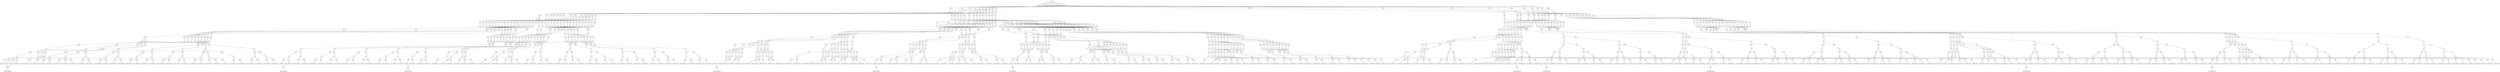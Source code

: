 digraph sdd {

overlap=false

      n67 [label= "1043",style=filled,fillcolor=gray95,shape=circle,height=.25,width=.25];
n67e0
    [label= "<L>51:0.01|<R>496:0.12",
    shape=record,
    fontsize=20,
    fontname="Times-Italic",
    fillcolor=white,
    style=filled,
    fixedsize=false,
    height=.30];

                                       n67->n67e0 [arrowsize=.50, label="1.0"];

n161 [label= "977",style=filled,fillcolor=gray95,shape=circle,height=.25,width=.25];
n161e0
    [label= "<L>430:0.0|<R>159:0.0",
    shape=record,
    fontsize=20,
    fontname="Times-Italic",
    fillcolor=white,
    style=filled,
    fixedsize=false,
    height=.30];

                                       n161->n161e0 [arrowsize=.50, label="1.0"];

n255 [label= "911",style=filled,fillcolor=gray95,shape=circle,height=.25,width=.25];
n255e0
    [label= "<L>Q:0.0|<R>478:0.04",
    shape=record,
    fontsize=20,
    fontname="Times-Italic",
    fillcolor=white,
    style=filled,
    fixedsize=false,
    height=.30];

                                       n255->n255e0 [arrowsize=.50, label="1.0"];

n445 [label= "781",style=filled,fillcolor=gray95,shape=circle,height=.25,width=.25];
n445e0
    [label= "<L>442:0.0|<R>304:0.0",
    shape=record,
    fontsize=20,
    fontname="Times-Italic",
    fillcolor=white,
    style=filled,
    fixedsize=false,
    height=.30];

                                       n445->n445e0 [arrowsize=.50, label="1.0"];

n539 [label= "715",style=filled,fillcolor=gray95,shape=circle,height=.25,width=.25];
n539e0
    [label= "<L>285:0.0|<R>210:0.0",
    shape=record,
    fontsize=20,
    fontname="Times-Italic",
    fillcolor=white,
    style=filled,
    fixedsize=false,
    height=.30];

                                       n539->n539e0 [arrowsize=.50, label="1.0"];

n633 [label= "649",style=filled,fillcolor=gray95,shape=circle,height=.25,width=.25];
n633e0
    [label= "<L>109:0.0|<R>230:0.0",
    shape=record,
    fontsize=20,
    fontname="Times-Italic",
    fillcolor=white,
    style=filled,
    fixedsize=false,
    height=.30];

                                       n633->n633e0 [arrowsize=.50, label="1.0"];

n823 [label= "519",style=filled,fillcolor=gray95,shape=circle,height=.25,width=.25];
n823e0
    [label= "<L>181:0.0|<R>353:0.0",
    shape=record,
    fontsize=20,
    fontname="Times-Italic",
    fillcolor=white,
    style=filled,
    fixedsize=false,
    height=.30];

                                       n823->n823e0 [arrowsize=.50, label="1.0"];

n917 [label= "453",style=filled,fillcolor=gray95,shape=circle,height=.25,width=.25];
n917e0
    [label= "<L>494:0.09|<R>452:0.0",
    shape=record,
    fontsize=20,
    fontname="Times-Italic",
    fillcolor=white,
    style=filled,
    fixedsize=false,
    height=.30];

                                       n917->n917e0 [arrowsize=.50, label="1.0"];

n1011 [label= "387",style=filled,fillcolor=gray95,shape=circle,height=.25,width=.25];
n1011e0
    [label= "<L>469:0.06|<R>213:0.0",
    shape=record,
    fontsize=20,
    fontname="Times-Italic",
    fillcolor=white,
    style=filled,
    fixedsize=false,
    height=.30];

                                       n1011->n1011e0 [arrowsize=.50, label="1.0"];

n1201 [label= "257",style=filled,fillcolor=gray95,shape=circle,height=.25,width=.25];
n1201e0
    [label= "<L>462:0.0|<R>455:0.0",
    shape=record,
    fontsize=20,
    fontname="Times-Italic",
    fillcolor=white,
    style=filled,
    fixedsize=false,
    height=.30];

                                       n1201->n1201e0 [arrowsize=.50, label="1.0"];

n1391 [label= "127",style=filled,fillcolor=gray95,shape=circle,height=.25,width=.25];
n1391e0
    [label= "<L>171:0.0|<R>121:0.0",
    shape=record,
    fontsize=20,
    fontname="Times-Italic",
    fillcolor=white,
    style=filled,
    fixedsize=false,
    height=.30];

                                       n1391->n1391e0 [arrowsize=.50, label="1.0"];

n2318 [label= "431",style=filled,fillcolor=gray95,shape=circle,height=.25,width=.25];
n2318e0
    [label= "<L>454:0.0|<R>&not;440",
    shape=record,
    fontsize=20,
    fontname="Times-Italic",
    fillcolor=white,
    style=filled,
    fixedsize=false,
    height=.30];

                                       n2318->n2318e0 [arrowsize=.50, label="1.0"];

n2805 [label= "219",style=filled,fillcolor=gray95,shape=circle,height=.25,width=.25];
n2805e0
    [label= "<L>459|<R>378:0.0",
    shape=record,
    fontsize=20,
    fontname="Times-Italic",
    fillcolor=white,
    style=filled,
    fixedsize=false,
    height=.30];

                                       n2805->n2805e0 [arrowsize=.50, label="1.0"];

n2861 [label= "207",style=filled,fillcolor=gray95,shape=circle,height=.25,width=.25];
n2861e0
    [label= "<L>&not;372|<R>98:0.0",
    shape=record,
    fontsize=20,
    fontname="Times-Italic",
    fillcolor=white,
    style=filled,
    fixedsize=false,
    height=.30];

                                       n2861->n2861e0 [arrowsize=.50, label="1.0"];

n2748 [label= "415",style=filled,fillcolor=gray95,shape=circle,height=.25,width=.25];
n2748e0
    [label= "<L>390:0.26|<R>&not;457",
    shape=record,
    fontsize=20,
    fontname="Times-Italic",
    fillcolor=white,
    style=filled,
    fixedsize=false,
    height=.30];

                                       n2748->n2748e0 [arrowsize=.50, label="1.0"];

n2446 [label= "431",style=filled,fillcolor=gray95,shape=circle,height=.25,width=.25];
n2446e0
    [label= "<L>454:0.0|<R>&not;440",
    shape=record,
    fontsize=20,
    fontname="Times-Italic",
    fillcolor=white,
    style=filled,
    fixedsize=false,
    height=.30];

                                       n2446->n2446e0 [arrowsize=.50, label="1.0"];

n1730 [label= "431",style=filled,fillcolor=gray95,shape=circle,height=.25,width=.25];
n1730e0
    [label= "<L>454:0.0|<R>440:0.5",
    shape=record,
    fontsize=20,
    fontname="Times-Italic",
    fillcolor=white,
    style=filled,
    fixedsize=false,
    height=.30];

                                       n1730->n1730e0 [arrowsize=.50, label="1.0"];

n2238 [label= "105",style=filled,fillcolor=gray95,shape=circle,height=.25,width=.25];
n2238e0
    [label= "<L>437|<R>58:0.0",
    shape=record,
    fontsize=20,
    fontname="Times-Italic",
    fillcolor=white,
    style=filled,
    fixedsize=false,
    height=.30];

                                       n2238->n2238e0 [arrowsize=.50, label="1.0"];

n2359 [label= "431",style=filled,fillcolor=gray95,shape=circle,height=.25,width=.25];
n2359e0
    [label= "<L>454:0.0|<R>440",
    shape=record,
    fontsize=20,
    fontname="Times-Italic",
    fillcolor=white,
    style=filled,
    fixedsize=false,
    height=.30];

                                       n2359->n2359e0 [arrowsize=.50, label="1.0"];

n2486 [label= "881",style=filled,fillcolor=gray95,shape=circle,height=.25,width=.25];
n2486e0
    [label= "<L>&not;406|<R>294:0.0",
    shape=record,
    fontsize=20,
    fontname="Times-Italic",
    fillcolor=white,
    style=filled,
    fixedsize=false,
    height=.30];

                                       n2486->n2486e0 [arrowsize=.50, label="1.0"];

n2645 [label= "1041",style=filled,fillcolor=gray95,shape=circle,height=.25,width=.25];
n2645e0
    [label= "<L>B:0.0|<R>",
    shape=record,
    fontsize=20,
    fontname="Times-Italic",
    fillcolor=white,
    style=filled,
    fixedsize=false,
    height=.30];

                                       n2645->n2645e0 [arrowsize=.50, label="1.0"];
n2645e0:R:c->n67 [arrowsize=.50,tailclip=false,arrowtail=dot,dir=both];

n2647 [label= "1037",style=filled,fillcolor=gray95,shape=circle,height=.25,width=.25];
n2647e0
    [label= "<L>195:0.0|<R>412:0.0",
    shape=record,
    fontsize=20,
    fontname="Times-Italic",
    fillcolor=white,
    style=filled,
    fixedsize=false,
    height=.30];

                                       n2647->n2647e0 [arrowsize=.50, label="1.0"];

n2649 [label= "1033",style=filled,fillcolor=gray95,shape=circle,height=.25,width=.25];
n2649e0
    [label= "<L>391:0.08|<R>187:0.0",
    shape=record,
    fontsize=20,
    fontname="Times-Italic",
    fillcolor=white,
    style=filled,
    fixedsize=false,
    height=.30];

                                       n2649->n2649e0 [arrowsize=.50, label="1.0"];

n2651 [label= "1029",style=filled,fillcolor=gray95,shape=circle,height=.25,width=.25];
n2651e0
    [label= "<L>228:0.0|<R>431:0.03",
    shape=record,
    fontsize=20,
    fontname="Times-Italic",
    fillcolor=white,
    style=filled,
    fixedsize=false,
    height=.30];

                                       n2651->n2651e0 [arrowsize=.50, label="1.0"];

n2653 [label= "1025",style=filled,fillcolor=gray95,shape=circle,height=.25,width=.25];
n2653e0
    [label= "<L>168:0.0|<R>490:0.01",
    shape=record,
    fontsize=20,
    fontname="Times-Italic",
    fillcolor=white,
    style=filled,
    fixedsize=false,
    height=.30];

                                       n2653->n2653e0 [arrowsize=.50, label="1.0"];

n2655 [label= "1021",style=filled,fillcolor=gray95,shape=circle,height=.25,width=.25];
n2655e0
    [label= "<L>334:0.0|<R>&not;405",
    shape=record,
    fontsize=20,
    fontname="Times-Italic",
    fillcolor=white,
    style=filled,
    fixedsize=false,
    height=.30];

                                       n2655->n2655e0 [arrowsize=.50, label="1.0"];

n2657 [label= "1017",style=filled,fillcolor=gray95,shape=circle,height=.25,width=.25];
n2657e0
    [label= "<L>486:0.07|<R>72:0.0",
    shape=record,
    fontsize=20,
    fontname="Times-Italic",
    fillcolor=white,
    style=filled,
    fixedsize=false,
    height=.30];

                                       n2657->n2657e0 [arrowsize=.50, label="1.0"];

n2659 [label= "1013",style=filled,fillcolor=gray95,shape=circle,height=.25,width=.25];
n2659e0
    [label= "<L>209:0.0|<R>506:0.11",
    shape=record,
    fontsize=20,
    fontname="Times-Italic",
    fillcolor=white,
    style=filled,
    fixedsize=false,
    height=.30];

                                       n2659->n2659e0 [arrowsize=.50, label="1.0"];

n2644 [label= "1041",style=filled,fillcolor=gray95,shape=circle,height=.25,width=.25];
n2644e0
    [label= "<L>B:0.0|<R>",
    shape=record,
    fontsize=20,
    fontname="Times-Italic",
    fillcolor=white,
    style=filled,
    fixedsize=false,
    height=.30];

                                       n2644->n2644e0 [arrowsize=.50, label="1.0"];
n2644e0:R:c->n67 [arrowsize=.50,tailclip=false,arrowtail=dot,dir=both];

n2646 [label= "1037",style=filled,fillcolor=gray95,shape=circle,height=.25,width=.25];
n2646e0
    [label= "<L>195:0.0|<R>412:0.0",
    shape=record,
    fontsize=20,
    fontname="Times-Italic",
    fillcolor=white,
    style=filled,
    fixedsize=false,
    height=.30];

                                       n2646->n2646e0 [arrowsize=.50, label="1.0"];

n2648 [label= "1033",style=filled,fillcolor=gray95,shape=circle,height=.25,width=.25];
n2648e0
    [label= "<L>391:0.08|<R>187:0.0",
    shape=record,
    fontsize=20,
    fontname="Times-Italic",
    fillcolor=white,
    style=filled,
    fixedsize=false,
    height=.30];

                                       n2648->n2648e0 [arrowsize=.50, label="1.0"];

n2650 [label= "1029",style=filled,fillcolor=gray95,shape=circle,height=.25,width=.25];
n2650e0
    [label= "<L>228:0.0|<R>431:0.53",
    shape=record,
    fontsize=20,
    fontname="Times-Italic",
    fillcolor=white,
    style=filled,
    fixedsize=false,
    height=.30];

                                       n2650->n2650e0 [arrowsize=.50, label="1.0"];

n2652 [label= "1025",style=filled,fillcolor=gray95,shape=circle,height=.25,width=.25];
n2652e0
    [label= "<L>168:0.0|<R>490:0.01",
    shape=record,
    fontsize=20,
    fontname="Times-Italic",
    fillcolor=white,
    style=filled,
    fixedsize=false,
    height=.30];

                                       n2652->n2652e0 [arrowsize=.50, label="1.0"];

n2654 [label= "1021",style=filled,fillcolor=gray95,shape=circle,height=.25,width=.25];
n2654e0
    [label= "<L>334:0.0|<R>405",
    shape=record,
    fontsize=20,
    fontname="Times-Italic",
    fillcolor=white,
    style=filled,
    fixedsize=false,
    height=.30];

                                       n2654->n2654e0 [arrowsize=.50, label="1.0"];

n2656 [label= "1017",style=filled,fillcolor=gray95,shape=circle,height=.25,width=.25];
n2656e0
    [label= "<L>486:0.07|<R>72:0.0",
    shape=record,
    fontsize=20,
    fontname="Times-Italic",
    fillcolor=white,
    style=filled,
    fixedsize=false,
    height=.30];

                                       n2656->n2656e0 [arrowsize=.50, label="1.0"];

n2658 [label= "1013",style=filled,fillcolor=gray95,shape=circle,height=.25,width=.25];
n2658e0
    [label= "<L>209:0.0|<R>506:0.11",
    shape=record,
    fontsize=20,
    fontname="Times-Italic",
    fillcolor=white,
    style=filled,
    fixedsize=false,
    height=.30];

                                       n2658->n2658e0 [arrowsize=.50, label="1.0"];

n2487 [label= "881",style=filled,fillcolor=gray95,shape=circle,height=.25,width=.25];
n2487e0
    [label= "<L>406|<R>294:0.0",
    shape=record,
    fontsize=20,
    fontname="Times-Italic",
    fillcolor=white,
    style=filled,
    fixedsize=false,
    height=.30];

                                       n2487->n2487e0 [arrowsize=.50, label="1.0"];

n2677 [label= "607",style=filled,fillcolor=gray95,shape=circle,height=.25,width=.25];
n2677e0
    [label= "<L>441:0.19|<R>93:0.0",
    shape=record,
    fontsize=20,
    fontname="Times-Italic",
    fillcolor=white,
    style=filled,
    fixedsize=false,
    height=.30];

                                       n2677->n2677e0 [arrowsize=.50, label="1.0"];

n2678 [label= "603",style=filled,fillcolor=gray95,shape=circle,height=.25,width=.25];
n2678e0
    [label= "<L>433|<R>328:0.0",
    shape=record,
    fontsize=20,
    fontname="Times-Italic",
    fillcolor=white,
    style=filled,
    fixedsize=false,
    height=.30];

                                       n2678->n2678e0 [arrowsize=.50, label="1.0"];

n2399 [label= "571",style=filled,fillcolor=gray95,shape=circle,height=.25,width=.25];
n2399e0
    [label= "<L>&not;404|<R>45:0.0",
    shape=record,
    fontsize=20,
    fontname="Times-Italic",
    fillcolor=white,
    style=filled,
    fixedsize=false,
    height=.30];

                                       n2399->n2399e0 [arrowsize=.50, label="1.0"];

n2398 [label= "571",style=filled,fillcolor=gray95,shape=circle,height=.25,width=.25];
n2398e0
    [label= "<L>404|<R>45:0.0",
    shape=record,
    fontsize=20,
    fontname="Times-Italic",
    fillcolor=white,
    style=filled,
    fixedsize=false,
    height=.30];

                                       n2398->n2398e0 [arrowsize=.50, label="1.0"];

n2447 [label= "431",style=filled,fillcolor=gray95,shape=circle,height=.25,width=.25];
n2447e0
    [label= "<L>454:0.0|<R>440",
    shape=record,
    fontsize=20,
    fontname="Times-Italic",
    fillcolor=white,
    style=filled,
    fixedsize=false,
    height=.30];

                                       n2447->n2447e0 [arrowsize=.50, label="1.0"];

n2279 [label= "105",style=filled,fillcolor=gray95,shape=circle,height=.25,width=.25];
n2279e0
    [label= "<L>&not;437|<R>58:0.0",
    shape=record,
    fontsize=20,
    fontname="Times-Italic",
    fillcolor=white,
    style=filled,
    fixedsize=false,
    height=.30];

                                       n2279->n2279e0 [arrowsize=.50, label="1.0"];

n2593 [label= "747",style=filled,fillcolor=gray95,shape=circle,height=.25,width=.25];
n2593e0
    [label= "<L>493:0.07|<R>271:0.0",
    shape=record,
    fontsize=20,
    fontname="Times-Italic",
    fillcolor=white,
    style=filled,
    fixedsize=false,
    height=.30];

                                       n2593->n2593e0 [arrowsize=.50, label="1.0"];

n2594 [label= "743",style=filled,fillcolor=gray95,shape=circle,height=.25,width=.25];
n2594e0
    [label= "<L>415:0.32|<R>137:0.0",
    shape=record,
    fontsize=20,
    fontname="Times-Italic",
    fillcolor=white,
    style=filled,
    fixedsize=false,
    height=.30];

                                       n2594->n2594e0 [arrowsize=.50, label="1.0"];

n1671 [label= "673",style=filled,fillcolor=gray95,shape=circle,height=.25,width=.25];
n1671e0
    [label= "<L>414:0.13|<R>136:0.0",
    shape=record,
    fontsize=20,
    fontname="Times-Italic",
    fillcolor=white,
    style=filled,
    fixedsize=false,
    height=.30];

                                       n1671->n1671e0 [arrowsize=.50, label="1.0"];

n1696 [label= "571",style=filled,fillcolor=gray95,shape=circle,height=.25,width=.25];
n1696e0
    [label= "<L>404:0.32|<R>45:0.0",
    shape=record,
    fontsize=20,
    fontname="Times-Italic",
    fillcolor=white,
    style=filled,
    fixedsize=false,
    height=.30];

                                       n1696->n1696e0 [arrowsize=.50, label="1.0"];

n2319 [label= "431",style=filled,fillcolor=gray95,shape=circle,height=.25,width=.25];
n2319e0
    [label= "<L>454:0.0|<R>440",
    shape=record,
    fontsize=20,
    fontname="Times-Italic",
    fillcolor=white,
    style=filled,
    fixedsize=false,
    height=.30];

                                       n2319->n2319e0 [arrowsize=.50, label="1.0"];

n1734 [label= "415",style=filled,fillcolor=gray95,shape=circle,height=.25,width=.25];
n1734e0
    [label= "<L>390:0.26|<R>457:0.73",
    shape=record,
    fontsize=20,
    fontname="Times-Italic",
    fillcolor=white,
    style=filled,
    fixedsize=false,
    height=.30];

                                       n1734->n1734e0 [arrowsize=.50, label="1.0"];

n2199 [label= "357",style=filled,fillcolor=gray95,shape=circle,height=.25,width=.25];
n2199e0
    [label= "<L>438|<R>282:0.0",
    shape=record,
    fontsize=20,
    fontname="Times-Italic",
    fillcolor=white,
    style=filled,
    fixedsize=false,
    height=.30];

                                       n2199->n2199e0 [arrowsize=.50, label="1.0"];

n1782 [label= "219",style=filled,fillcolor=gray95,shape=circle,height=.25,width=.25];
n1782e0
    [label= "<L>459:0.1|<R>378:0.0",
    shape=record,
    fontsize=20,
    fontname="Times-Italic",
    fillcolor=white,
    style=filled,
    fixedsize=false,
    height=.30];

                                       n1782->n1782e0 [arrowsize=.50, label="1.0"];

n1785 [label= "207",style=filled,fillcolor=gray95,shape=circle,height=.25,width=.25];
n1785e0
    [label= "<L>372:0.45|<R>98:0.0",
    shape=record,
    fontsize=20,
    fontname="Times-Italic",
    fillcolor=white,
    style=filled,
    fixedsize=false,
    height=.30];

                                       n1785->n1785e0 [arrowsize=.50, label="1.0"];

n2239 [label= "105",style=filled,fillcolor=gray95,shape=circle,height=.25,width=.25];
n2239e0
    [label= "<L>&not;437|<R>58:0.0",
    shape=record,
    fontsize=20,
    fontname="Times-Italic",
    fillcolor=white,
    style=filled,
    fixedsize=false,
    height=.30];

                                       n2239->n2239e0 [arrowsize=.50, label="1.0"];

n1585 [label= "1025",style=filled,fillcolor=gray95,shape=circle,height=.25,width=.25];
n1585e0
    [label= "<L>168:0.0|<R>490:0.01",
    shape=record,
    fontsize=20,
    fontname="Times-Italic",
    fillcolor=white,
    style=filled,
    fixedsize=false,
    height=.30];

                                       n1585->n1585e0 [arrowsize=.50, label="1.0"];

n1586 [label= "1021",style=filled,fillcolor=gray95,shape=circle,height=.25,width=.25];
n1586e0
    [label= "<L>334:0.0|<R>405:0.68",
    shape=record,
    fontsize=20,
    fontname="Times-Italic",
    fillcolor=white,
    style=filled,
    fixedsize=false,
    height=.30];

                                       n1586->n1586e0 [arrowsize=.50, label="1.0"];

n1587 [label= "1017",style=filled,fillcolor=gray95,shape=circle,height=.25,width=.25];
n1587e0
    [label= "<L>486:0.07|<R>72:0.0",
    shape=record,
    fontsize=20,
    fontname="Times-Italic",
    fillcolor=white,
    style=filled,
    fixedsize=false,
    height=.30];

                                       n1587->n1587e0 [arrowsize=.50, label="1.0"];

n1588 [label= "1013",style=filled,fillcolor=gray95,shape=circle,height=.25,width=.25];
n1588e0
    [label= "<L>209:0.0|<R>506:0.11",
    shape=record,
    fontsize=20,
    fontname="Times-Italic",
    fillcolor=white,
    style=filled,
    fixedsize=false,
    height=.30];

                                       n1588->n1588e0 [arrowsize=.50, label="1.0"];

n1601 [label= "959",style=filled,fillcolor=gray95,shape=circle,height=.25,width=.25];
n1601e0
    [label= "<L>246:0.0|<R>484:0.02",
    shape=record,
    fontsize=20,
    fontname="Times-Italic",
    fillcolor=white,
    style=filled,
    fixedsize=false,
    height=.30];

                                       n1601->n1601e0 [arrowsize=.50, label="1.0"];

n1602 [label= "955",style=filled,fillcolor=gray95,shape=circle,height=.25,width=.25];
n1602e0
    [label= "<L>279:0.0|<R>106:0.0",
    shape=record,
    fontsize=20,
    fontname="Times-Italic",
    fillcolor=white,
    style=filled,
    fixedsize=false,
    height=.30];

                                       n1602->n1602e0 [arrowsize=.50, label="1.0"];

n1603 [label= "951",style=filled,fillcolor=gray95,shape=circle,height=.25,width=.25];
n1603e0
    [label= "<L>396:0.04|<R>338:0.0",
    shape=record,
    fontsize=20,
    fontname="Times-Italic",
    fillcolor=white,
    style=filled,
    fixedsize=false,
    height=.30];

                                       n1603->n1603e0 [arrowsize=.50, label="1.0"];

n1604 [label= "947",style=filled,fillcolor=gray95,shape=circle,height=.25,width=.25];
n1604e0
    [label= "<L>314:0.0|<R>158:0.0",
    shape=record,
    fontsize=20,
    fontname="Times-Italic",
    fillcolor=white,
    style=filled,
    fixedsize=false,
    height=.30];

                                       n1604->n1604e0 [arrowsize=.50, label="1.0"];

n1624 [label= "865",style=filled,fillcolor=gray95,shape=circle,height=.25,width=.25];
n1624e0
    [label= "<L>371:0.05|<R>368:0.0",
    shape=record,
    fontsize=20,
    fontname="Times-Italic",
    fillcolor=white,
    style=filled,
    fixedsize=false,
    height=.30];

                                       n1624->n1624e0 [arrowsize=.50, label="1.0"];

n2441 [label= "599",style=filled,fillcolor=gray95,shape=circle,height=.25,width=.25];
n2441e0
    [label= "<L>501:0.0|<R>F:0.0",
    shape=record,
    fontsize=20,
    fontname="Times-Italic",
    fillcolor=white,
    style=filled,
    fixedsize=false,
    height=.30];

                                       n2441->n2441e0 [arrowsize=.50, label="1.0"];

n2442 [label= "595",style=filled,fillcolor=gray95,shape=circle,height=.25,width=.25];
n2442e0
    [label= "<L>400:0.17|<R>92:0.0",
    shape=record,
    fontsize=20,
    fontname="Times-Italic",
    fillcolor=white,
    style=filled,
    fixedsize=false,
    height=.30];

                                       n2442->n2442e0 [arrowsize=.50, label="1.0"];

n2165 [label= "571",style=filled,fillcolor=gray95,shape=circle,height=.25,width=.25];
n2165e0
    [label= "<L>&not;404|<R>45:0.0",
    shape=record,
    fontsize=20,
    fontname="Times-Italic",
    fillcolor=white,
    style=filled,
    fixedsize=false,
    height=.30];

                                       n2165->n2165e0 [arrowsize=.50, label="1.0"];

n2434 [label= "543",style=filled,fillcolor=gray95,shape=circle,height=.25,width=.25];
n2434e0
    [label= "<L>74:0.0|<R>237:0.0",
    shape=record,
    fontsize=20,
    fontname="Times-Italic",
    fillcolor=white,
    style=filled,
    fixedsize=false,
    height=.30];

                                       n2434->n2434e0 [arrowsize=.50, label="1.0"];

n2435 [label= "539",style=filled,fillcolor=gray95,shape=circle,height=.25,width=.25];
n2435e0
    [label= "<L>476:0.0|<R>517:0.25",
    shape=record,
    fontsize=20,
    fontname="Times-Italic",
    fillcolor=white,
    style=filled,
    fixedsize=false,
    height=.30];

                                       n2435->n2435e0 [arrowsize=.50, label="1.0"];

n2599 [label= "571",style=filled,fillcolor=gray95,shape=circle,height=.25,width=.25];
n2599e0
    [label= "<L>&not;404|<R>45:0.0",
    shape=record,
    fontsize=20,
    fontname="Times-Italic",
    fillcolor=white,
    style=filled,
    fixedsize=false,
    height=.30];

                                       n2599->n2599e0 [arrowsize=.50, label="1.0"];

n2682 [label= "865",style=filled,fillcolor=gray95,shape=circle,height=.25,width=.25];
n2682e0
    [label= "<L>&not;371|<R>368:0.0",
    shape=record,
    fontsize=20,
    fontname="Times-Italic",
    fillcolor=white,
    style=filled,
    fixedsize=false,
    height=.30];

                                       n2682->n2682e0 [arrowsize=.50, label="1.0"];

n1581 [label= "1041",style=filled,fillcolor=gray95,shape=circle,height=.25,width=.25];
n1581e0
    [label= "<L>B:0.0|<R>",
    shape=record,
    fontsize=20,
    fontname="Times-Italic",
    fillcolor=white,
    style=filled,
    fixedsize=false,
    height=.30];

                                       n1581->n1581e0 [arrowsize=.50, label="1.0"];
n1581e0:R:c->n67 [arrowsize=.50,tailclip=false,arrowtail=dot,dir=both];

n1582 [label= "1037",style=filled,fillcolor=gray95,shape=circle,height=.25,width=.25];
n1582e0
    [label= "<L>195:0.0|<R>412:0.0",
    shape=record,
    fontsize=20,
    fontname="Times-Italic",
    fillcolor=white,
    style=filled,
    fixedsize=false,
    height=.30];

                                       n1582->n1582e0 [arrowsize=.50, label="1.0"];

n1583 [label= "1033",style=filled,fillcolor=gray95,shape=circle,height=.25,width=.25];
n1583e0
    [label= "<L>391:0.08|<R>187:0.0",
    shape=record,
    fontsize=20,
    fontname="Times-Italic",
    fillcolor=white,
    style=filled,
    fixedsize=false,
    height=.30];

                                       n1583->n1583e0 [arrowsize=.50, label="1.0"];

n1584 [label= "1029",style=filled,fillcolor=gray95,shape=circle,height=.25,width=.25];
n1584e0
    [label= "<L>228:0.0|<R>431:0.53",
    shape=record,
    fontsize=20,
    fontname="Times-Italic",
    fillcolor=white,
    style=filled,
    fixedsize=false,
    height=.30];

                                       n1584->n1584e0 [arrowsize=.50, label="1.0"];

n2724 [label= "1025",style=filled,fillcolor=gray95,shape=circle,height=.25,width=.25];
n2724e0
    [label= "<L>168:0.0|<R>490:0.02",
    shape=record,
    fontsize=20,
    fontname="Times-Italic",
    fillcolor=white,
    style=filled,
    fixedsize=false,
    height=.30];

                                       n2724->n2724e0 [arrowsize=.50, label="1.0"];

n2725 [label= "1021",style=filled,fillcolor=gray95,shape=circle,height=.25,width=.25];
n2725e0
    [label= "<L>334:0.0|<R>405:0.0",
    shape=record,
    fontsize=20,
    fontname="Times-Italic",
    fillcolor=white,
    style=filled,
    fixedsize=false,
    height=.30];

                                       n2725->n2725e0 [arrowsize=.50, label="1.0"];

n2726 [label= "1017",style=filled,fillcolor=gray95,shape=circle,height=.25,width=.25];
n2726e0
    [label= "<L>486:0.14|<R>72:0.0",
    shape=record,
    fontsize=20,
    fontname="Times-Italic",
    fillcolor=white,
    style=filled,
    fixedsize=false,
    height=.30];

                                       n2726->n2726e0 [arrowsize=.50, label="1.0"];

n2727 [label= "1013",style=filled,fillcolor=gray95,shape=circle,height=.25,width=.25];
n2727e0
    [label= "<L>209:0.0|<R>506:0.03",
    shape=record,
    fontsize=20,
    fontname="Times-Italic",
    fillcolor=white,
    style=filled,
    fixedsize=false,
    height=.30];

                                       n2727->n2727e0 [arrowsize=.50, label="1.0"];

n1589 [label= "1009",style=filled,fillcolor=gray95,shape=circle,height=.25,width=.25];
n1589e0
    [label= "<L>86:0.0|<R>99:0.0",
    shape=record,
    fontsize=20,
    fontname="Times-Italic",
    fillcolor=white,
    style=filled,
    fixedsize=false,
    height=.30];

                                       n1589->n1589e0 [arrowsize=.50, label="1.0"];

n1590 [label= "1005",style=filled,fillcolor=gray95,shape=circle,height=.25,width=.25];
n1590e0
    [label= "<L>151:0.0|<R>488:0.05",
    shape=record,
    fontsize=20,
    fontname="Times-Italic",
    fillcolor=white,
    style=filled,
    fixedsize=false,
    height=.30];

                                       n1590->n1590e0 [arrowsize=.50, label="1.0"];

n1591 [label= "1001",style=filled,fillcolor=gray95,shape=circle,height=.25,width=.25];
n1591e0
    [label= "<L>132:0.0|<R>379:0.0",
    shape=record,
    fontsize=20,
    fontname="Times-Italic",
    fillcolor=white,
    style=filled,
    fixedsize=false,
    height=.30];

                                       n1591->n1591e0 [arrowsize=.50, label="1.0"];

n1592 [label= "997",style=filled,fillcolor=gray95,shape=circle,height=.25,width=.25];
n1592e0
    [label= "<L>134:0.0|<R>239:0.0",
    shape=record,
    fontsize=20,
    fontname="Times-Italic",
    fillcolor=white,
    style=filled,
    fixedsize=false,
    height=.30];

                                       n1592->n1592e0 [arrowsize=.50, label="1.0"];

n1593 [label= "993",style=filled,fillcolor=gray95,shape=circle,height=.25,width=.25];
n1593e0
    [label= "<L>498:0.14|<R>369:0.0",
    shape=record,
    fontsize=20,
    fontname="Times-Italic",
    fillcolor=white,
    style=filled,
    fixedsize=false,
    height=.30];

                                       n1593->n1593e0 [arrowsize=.50, label="1.0"];

n1594 [label= "989",style=filled,fillcolor=gray95,shape=circle,height=.25,width=.25];
n1594e0
    [label= "<L>298:0.0|<R>148:0.0",
    shape=record,
    fontsize=20,
    fontname="Times-Italic",
    fillcolor=white,
    style=filled,
    fixedsize=false,
    height=.30];

                                       n1594->n1594e0 [arrowsize=.50, label="1.0"];

n1595 [label= "985",style=filled,fillcolor=gray95,shape=circle,height=.25,width=.25];
n1595e0
    [label= "<L>243:0.0|<R>166:0.0",
    shape=record,
    fontsize=20,
    fontname="Times-Italic",
    fillcolor=white,
    style=filled,
    fixedsize=false,
    height=.30];

                                       n1595->n1595e0 [arrowsize=.50, label="1.0"];

n1596 [label= "981",style=filled,fillcolor=gray95,shape=circle,height=.25,width=.25];
n1596e0
    [label= "<L>71:0.0|<R>522:0.0",
    shape=record,
    fontsize=20,
    fontname="Times-Italic",
    fillcolor=white,
    style=filled,
    fixedsize=false,
    height=.30];

                                       n1596->n1596e0 [arrowsize=.50, label="1.0"];

n1597 [label= "975",style=filled,fillcolor=gray95,shape=circle,height=.25,width=.25];
n1597e0
    [label= "<L>284:0.0|<R>",
    shape=record,
    fontsize=20,
    fontname="Times-Italic",
    fillcolor=white,
    style=filled,
    fixedsize=false,
    height=.30];

                                       n1597->n1597e0 [arrowsize=.50, label="1.0"];
n1597e0:R:c->n161 [arrowsize=.50,tailclip=false,arrowtail=dot,dir=both];

n1598 [label= "971",style=filled,fillcolor=gray95,shape=circle,height=.25,width=.25];
n1598e0
    [label= "<L>468:0.05|<R>511:0.0",
    shape=record,
    fontsize=20,
    fontname="Times-Italic",
    fillcolor=white,
    style=filled,
    fixedsize=false,
    height=.30];

                                       n1598->n1598e0 [arrowsize=.50, label="1.0"];

n1599 [label= "967",style=filled,fillcolor=gray95,shape=circle,height=.25,width=.25];
n1599e0
    [label= "<L>361:0.0|<R>196:0.0",
    shape=record,
    fontsize=20,
    fontname="Times-Italic",
    fillcolor=white,
    style=filled,
    fixedsize=false,
    height=.30];

                                       n1599->n1599e0 [arrowsize=.50, label="1.0"];

n1600 [label= "963",style=filled,fillcolor=gray95,shape=circle,height=.25,width=.25];
n1600e0
    [label= "<L>150:0.0|<R>510:0.0",
    shape=record,
    fontsize=20,
    fontname="Times-Italic",
    fillcolor=white,
    style=filled,
    fixedsize=false,
    height=.30];

                                       n1600->n1600e0 [arrowsize=.50, label="1.0"];

n2739 [label= "959",style=filled,fillcolor=gray95,shape=circle,height=.25,width=.25];
n2739e0
    [label= "<L>246:0.0|<R>484:0.01",
    shape=record,
    fontsize=20,
    fontname="Times-Italic",
    fillcolor=white,
    style=filled,
    fixedsize=false,
    height=.30];

                                       n2739->n2739e0 [arrowsize=.50, label="1.0"];

n2740 [label= "955",style=filled,fillcolor=gray95,shape=circle,height=.25,width=.25];
n2740e0
    [label= "<L>279:0.0|<R>106:0.0",
    shape=record,
    fontsize=20,
    fontname="Times-Italic",
    fillcolor=white,
    style=filled,
    fixedsize=false,
    height=.30];

                                       n2740->n2740e0 [arrowsize=.50, label="1.0"];

n2741 [label= "951",style=filled,fillcolor=gray95,shape=circle,height=.25,width=.25];
n2741e0
    [label= "<L>396:0.32|<R>338:0.0",
    shape=record,
    fontsize=20,
    fontname="Times-Italic",
    fillcolor=white,
    style=filled,
    fixedsize=false,
    height=.30];

                                       n2741->n2741e0 [arrowsize=.50, label="1.0"];

n2742 [label= "947",style=filled,fillcolor=gray95,shape=circle,height=.25,width=.25];
n2742e0
    [label= "<L>314:0.0|<R>158:0.0",
    shape=record,
    fontsize=20,
    fontname="Times-Italic",
    fillcolor=white,
    style=filled,
    fixedsize=false,
    height=.30];

                                       n2742->n2742e0 [arrowsize=.50, label="1.0"];

n1605 [label= "943",style=filled,fillcolor=gray95,shape=circle,height=.25,width=.25];
n1605e0
    [label= "<L>200:0.0|<R>322:0.0",
    shape=record,
    fontsize=20,
    fontname="Times-Italic",
    fillcolor=white,
    style=filled,
    fixedsize=false,
    height=.30];

                                       n1605->n1605e0 [arrowsize=.50, label="1.0"];

n1606 [label= "939",style=filled,fillcolor=gray95,shape=circle,height=.25,width=.25];
n1606e0
    [label= "<L>241:0.0|<R>362:0.0",
    shape=record,
    fontsize=20,
    fontname="Times-Italic",
    fillcolor=white,
    style=filled,
    fixedsize=false,
    height=.30];

                                       n1606->n1606e0 [arrowsize=.50, label="1.0"];

n1607 [label= "935",style=filled,fillcolor=gray95,shape=circle,height=.25,width=.25];
n1607e0
    [label= "<L>130:0.0|<R>180:0.0",
    shape=record,
    fontsize=20,
    fontname="Times-Italic",
    fillcolor=white,
    style=filled,
    fixedsize=false,
    height=.30];

                                       n1607->n1607e0 [arrowsize=.50, label="1.0"];

n1608 [label= "931",style=filled,fillcolor=gray95,shape=circle,height=.25,width=.25];
n1608e0
    [label= "<L>176:0.0|<R>515:0.34",
    shape=record,
    fontsize=20,
    fontname="Times-Italic",
    fillcolor=white,
    style=filled,
    fixedsize=false,
    height=.30];

                                       n1608->n1608e0 [arrowsize=.50, label="1.0"];

n1609 [label= "927",style=filled,fillcolor=gray95,shape=circle,height=.25,width=.25];
n1609e0
    [label= "<L>436:0.0|<R>410:0.0",
    shape=record,
    fontsize=20,
    fontname="Times-Italic",
    fillcolor=white,
    style=filled,
    fixedsize=false,
    height=.30];

                                       n1609->n1609e0 [arrowsize=.50, label="1.0"];

n1610 [label= "923",style=filled,fillcolor=gray95,shape=circle,height=.25,width=.25];
n1610e0
    [label= "<L>154:0.0|<R>503:0.41",
    shape=record,
    fontsize=20,
    fontname="Times-Italic",
    fillcolor=white,
    style=filled,
    fixedsize=false,
    height=.30];

                                       n1610->n1610e0 [arrowsize=.50, label="1.0"];

n1611 [label= "919",style=filled,fillcolor=gray95,shape=circle,height=.25,width=.25];
n1611e0
    [label= "<L>481:0.2|<R>67:0.0",
    shape=record,
    fontsize=20,
    fontname="Times-Italic",
    fillcolor=white,
    style=filled,
    fixedsize=false,
    height=.30];

                                       n1611->n1611e0 [arrowsize=.50, label="1.0"];

n1612 [label= "915",style=filled,fillcolor=gray95,shape=circle,height=.25,width=.25];
n1612e0
    [label= "<L>I:0.0|<R>39:0.0",
    shape=record,
    fontsize=20,
    fontname="Times-Italic",
    fillcolor=white,
    style=filled,
    fixedsize=false,
    height=.30];

                                       n1612->n1612e0 [arrowsize=.50, label="1.0"];

n1613 [label= "909",style=filled,fillcolor=gray95,shape=circle,height=.25,width=.25];
n1613e0
    [label= "<L>77:0.01|<R>",
    shape=record,
    fontsize=20,
    fontname="Times-Italic",
    fillcolor=white,
    style=filled,
    fixedsize=false,
    height=.30];

                                       n1613->n1613e0 [arrowsize=.50, label="1.0"];
n1613e0:R:c->n255 [arrowsize=.50,tailclip=false,arrowtail=dot,dir=both];

n1614 [label= "905",style=filled,fillcolor=gray95,shape=circle,height=.25,width=.25];
n1614e0
    [label= "<L>H:0.0|<R>270:0.0",
    shape=record,
    fontsize=20,
    fontname="Times-Italic",
    fillcolor=white,
    style=filled,
    fixedsize=false,
    height=.30];

                                       n1614->n1614e0 [arrowsize=.50, label="1.0"];

n1615 [label= "901",style=filled,fillcolor=gray95,shape=circle,height=.25,width=.25];
n1615e0
    [label= "<L>160:0.0|<R>295:0.0",
    shape=record,
    fontsize=20,
    fontname="Times-Italic",
    fillcolor=white,
    style=filled,
    fixedsize=false,
    height=.30];

                                       n1615->n1615e0 [arrowsize=.50, label="1.0"];

n1616 [label= "897",style=filled,fillcolor=gray95,shape=circle,height=.25,width=.25];
n1616e0
    [label= "<L>263:0.0|<R>79:0.0",
    shape=record,
    fontsize=20,
    fontname="Times-Italic",
    fillcolor=white,
    style=filled,
    fixedsize=false,
    height=.30];

                                       n1616->n1616e0 [arrowsize=.50, label="1.0"];

n1617 [label= "893",style=filled,fillcolor=gray95,shape=circle,height=.25,width=.25];
n1617e0
    [label= "<L>227:0.0|<R>163:0.0",
    shape=record,
    fontsize=20,
    fontname="Times-Italic",
    fillcolor=white,
    style=filled,
    fixedsize=false,
    height=.30];

                                       n1617->n1617e0 [arrowsize=.50, label="1.0"];

n1618 [label= "889",style=filled,fillcolor=gray95,shape=circle,height=.25,width=.25];
n1618e0
    [label= "<L>509:0.0|<R>K:0.0",
    shape=record,
    fontsize=20,
    fontname="Times-Italic",
    fillcolor=white,
    style=filled,
    fixedsize=false,
    height=.30];

                                       n1618->n1618e0 [arrowsize=.50, label="1.0"];

n1619 [label= "885",style=filled,fillcolor=gray95,shape=circle,height=.25,width=.25];
n1619e0
    [label= "<L>123:0.0|<R>351:0.01",
    shape=record,
    fontsize=20,
    fontname="Times-Italic",
    fillcolor=white,
    style=filled,
    fixedsize=false,
    height=.30];

                                       n1619->n1619e0 [arrowsize=.50, label="1.0"];

n1620 [label= "881",style=filled,fillcolor=gray95,shape=circle,height=.25,width=.25];
n1620e0
    [label= "<L>406:0.08|<R>294:0.0",
    shape=record,
    fontsize=20,
    fontname="Times-Italic",
    fillcolor=white,
    style=filled,
    fixedsize=false,
    height=.30];

                                       n1620->n1620e0 [arrowsize=.50, label="1.0"];

n1621 [label= "877",style=filled,fillcolor=gray95,shape=circle,height=.25,width=.25];
n1621e0
    [label= "<L>83:0.01|<R>312:0.0",
    shape=record,
    fontsize=20,
    fontname="Times-Italic",
    fillcolor=white,
    style=filled,
    fixedsize=false,
    height=.30];

                                       n1621->n1621e0 [arrowsize=.50, label="1.0"];

n1622 [label= "873",style=filled,fillcolor=gray95,shape=circle,height=.25,width=.25];
n1622e0
    [label= "<L>49:0.0|<R>206:0.0",
    shape=record,
    fontsize=20,
    fontname="Times-Italic",
    fillcolor=white,
    style=filled,
    fixedsize=false,
    height=.30];

                                       n1622->n1622e0 [arrowsize=.50, label="1.0"];

n1623 [label= "869",style=filled,fillcolor=gray95,shape=circle,height=.25,width=.25];
n1623e0
    [label= "<L>482:0.15|<R>O:0.0",
    shape=record,
    fontsize=20,
    fontname="Times-Italic",
    fillcolor=white,
    style=filled,
    fixedsize=false,
    height=.30];

                                       n1623->n1623e0 [arrowsize=.50, label="1.0"];

n2683 [label= "865",style=filled,fillcolor=gray95,shape=circle,height=.25,width=.25];
n2683e0
    [label= "<L>371|<R>368:0.0",
    shape=record,
    fontsize=20,
    fontname="Times-Italic",
    fillcolor=white,
    style=filled,
    fixedsize=false,
    height=.30];

                                       n2683->n2683e0 [arrowsize=.50, label="1.0"];

n1625 [label= "861",style=filled,fillcolor=gray95,shape=circle,height=.25,width=.25];
n1625e0
    [label= "<L>451:0.0|<R>85:0.0",
    shape=record,
    fontsize=20,
    fontname="Times-Italic",
    fillcolor=white,
    style=filled,
    fixedsize=false,
    height=.30];

                                       n1625->n1625e0 [arrowsize=.50, label="1.0"];

n1626 [label= "857",style=filled,fillcolor=gray95,shape=circle,height=.25,width=.25];
n1626e0
    [label= "<L>62:0.01|<R>170:0.0",
    shape=record,
    fontsize=20,
    fontname="Times-Italic",
    fillcolor=white,
    style=filled,
    fixedsize=false,
    height=.30];

                                       n1626->n1626e0 [arrowsize=.50, label="1.0"];

n1627 [label= "853",style=filled,fillcolor=gray95,shape=circle,height=.25,width=.25];
n1627e0
    [label= "<L>204:0.0|<R>112:0.01",
    shape=record,
    fontsize=20,
    fontname="Times-Italic",
    fillcolor=white,
    style=filled,
    fixedsize=false,
    height=.30];

                                       n1627->n1627e0 [arrowsize=.50, label="1.0"];

n1628 [label= "849",style=filled,fillcolor=gray95,shape=circle,height=.25,width=.25];
n1628e0
    [label= "<L>261:0.0|<R>238:0.0",
    shape=record,
    fontsize=20,
    fontname="Times-Italic",
    fillcolor=white,
    style=filled,
    fixedsize=false,
    height=.30];

                                       n1628->n1628e0 [arrowsize=.50, label="1.0"];

n1629 [label= "845",style=filled,fillcolor=gray95,shape=circle,height=.25,width=.25];
n1629e0
    [label= "<L>397:0.42|<R>96:0.01",
    shape=record,
    fontsize=20,
    fontname="Times-Italic",
    fillcolor=white,
    style=filled,
    fixedsize=false,
    height=.30];

                                       n1629->n1629e0 [arrowsize=.50, label="1.0"];

n1630 [label= "841",style=filled,fillcolor=gray95,shape=circle,height=.25,width=.25];
n1630e0
    [label= "<L>162:0.0|<R>R:0.0",
    shape=record,
    fontsize=20,
    fontname="Times-Italic",
    fillcolor=white,
    style=filled,
    fixedsize=false,
    height=.30];

                                       n1630->n1630e0 [arrowsize=.50, label="1.0"];

n1631 [label= "837",style=filled,fillcolor=gray95,shape=circle,height=.25,width=.25];
n1631e0
    [label= "<L>283:0.0|<R>235:0.0",
    shape=record,
    fontsize=20,
    fontname="Times-Italic",
    fillcolor=white,
    style=filled,
    fixedsize=false,
    height=.30];

                                       n1631->n1631e0 [arrowsize=.50, label="1.0"];

n1632 [label= "833",style=filled,fillcolor=gray95,shape=circle,height=.25,width=.25];
n1632e0
    [label= "<L>155:0.0|<R>249:0.0",
    shape=record,
    fontsize=20,
    fontname="Times-Italic",
    fillcolor=white,
    style=filled,
    fixedsize=false,
    height=.30];

                                       n1632->n1632e0 [arrowsize=.50, label="1.0"];

n1633 [label= "829",style=filled,fillcolor=gray95,shape=circle,height=.25,width=.25];
n1633e0
    [label= "<L>231:0.0|<R>207:0.0",
    shape=record,
    fontsize=20,
    fontname="Times-Italic",
    fillcolor=white,
    style=filled,
    fixedsize=false,
    height=.30];

                                       n1633->n1633e0 [arrowsize=.50, label="1.0"];

n1634 [label= "825",style=filled,fillcolor=gray95,shape=circle,height=.25,width=.25];
n1634e0
    [label= "<L>291:0.0|<R>516:0.18",
    shape=record,
    fontsize=20,
    fontname="Times-Italic",
    fillcolor=white,
    style=filled,
    fixedsize=false,
    height=.30];

                                       n1634->n1634e0 [arrowsize=.50, label="1.0"];

n1635 [label= "821",style=filled,fillcolor=gray95,shape=circle,height=.25,width=.25];
n1635e0
    [label= "<L>90:0.01|<R>500:0.13",
    shape=record,
    fontsize=20,
    fontname="Times-Italic",
    fillcolor=white,
    style=filled,
    fixedsize=false,
    height=.30];

                                       n1635->n1635e0 [arrowsize=.50, label="1.0"];

n1636 [label= "817",style=filled,fillcolor=gray95,shape=circle,height=.25,width=.25];
n1636e0
    [label= "<L>445:0.0|<R>138:0.0",
    shape=record,
    fontsize=20,
    fontname="Times-Italic",
    fillcolor=white,
    style=filled,
    fixedsize=false,
    height=.30];

                                       n1636->n1636e0 [arrowsize=.50, label="1.0"];

n1637 [label= "813",style=filled,fillcolor=gray95,shape=circle,height=.25,width=.25];
n1637e0
    [label= "<L>266:0.0|<R>348:0.0",
    shape=record,
    fontsize=20,
    fontname="Times-Italic",
    fillcolor=white,
    style=filled,
    fixedsize=false,
    height=.30];

                                       n1637->n1637e0 [arrowsize=.50, label="1.0"];

n1638 [label= "809",style=filled,fillcolor=gray95,shape=circle,height=.25,width=.25];
n1638e0
    [label= "<L>307:0.0|<R>28:0.01",
    shape=record,
    fontsize=20,
    fontname="Times-Italic",
    fillcolor=white,
    style=filled,
    fixedsize=false,
    height=.30];

                                       n1638->n1638e0 [arrowsize=.50, label="1.0"];

n1639 [label= "805",style=filled,fillcolor=gray95,shape=circle,height=.25,width=.25];
n1639e0
    [label= "<L>290:0.0|<R>255:0.0",
    shape=record,
    fontsize=20,
    fontname="Times-Italic",
    fillcolor=white,
    style=filled,
    fixedsize=false,
    height=.30];

                                       n1639->n1639e0 [arrowsize=.50, label="1.0"];

n1640 [label= "801",style=filled,fillcolor=gray95,shape=circle,height=.25,width=.25];
n1640e0
    [label= "<L>216:0.0|<R>M:0.0",
    shape=record,
    fontsize=20,
    fontname="Times-Italic",
    fillcolor=white,
    style=filled,
    fixedsize=false,
    height=.30];

                                       n1640->n1640e0 [arrowsize=.50, label="1.0"];

n1641 [label= "797",style=filled,fillcolor=gray95,shape=circle,height=.25,width=.25];
n1641e0
    [label= "<L>135:0.0|<R>190:0.0",
    shape=record,
    fontsize=20,
    fontname="Times-Italic",
    fillcolor=white,
    style=filled,
    fixedsize=false,
    height=.30];

                                       n1641->n1641e0 [arrowsize=.50, label="1.0"];

n1642 [label= "793",style=filled,fillcolor=gray95,shape=circle,height=.25,width=.25];
n1642e0
    [label= "<L>139:0.0|<R>333:0.0",
    shape=record,
    fontsize=20,
    fontname="Times-Italic",
    fillcolor=white,
    style=filled,
    fixedsize=false,
    height=.30];

                                       n1642->n1642e0 [arrowsize=.50, label="1.0"];

n1643 [label= "789",style=filled,fillcolor=gray95,shape=circle,height=.25,width=.25];
n1643e0
    [label= "<L>118:0.0|<R>146:0.0",
    shape=record,
    fontsize=20,
    fontname="Times-Italic",
    fillcolor=white,
    style=filled,
    fixedsize=false,
    height=.30];

                                       n1643->n1643e0 [arrowsize=.50, label="1.0"];

n1644 [label= "785",style=filled,fillcolor=gray95,shape=circle,height=.25,width=.25];
n1644e0
    [label= "<L>144:0.01|<R>J:0.0",
    shape=record,
    fontsize=20,
    fontname="Times-Italic",
    fillcolor=white,
    style=filled,
    fixedsize=false,
    height=.30];

                                       n1644->n1644e0 [arrowsize=.50, label="1.0"];

n1654 [label= "743",style=filled,fillcolor=gray95,shape=circle,height=.25,width=.25];
n1654e0
    [label= "<L>415:0.77|<R>137:0.01",
    shape=record,
    fontsize=20,
    fontname="Times-Italic",
    fillcolor=white,
    style=filled,
    fixedsize=false,
    height=.30];

                                       n1654->n1654e0 [arrowsize=.50, label="1.0"];

n2523 [label= "673",style=filled,fillcolor=gray95,shape=circle,height=.25,width=.25];
n2523e0
    [label= "<L>&not;414|<R>136:0.0",
    shape=record,
    fontsize=20,
    fontname="Times-Italic",
    fillcolor=white,
    style=filled,
    fixedsize=false,
    height=.30];

                                       n2523->n2523e0 [arrowsize=.50, label="1.0"];

n2588 [label= "763",style=filled,fillcolor=gray95,shape=circle,height=.25,width=.25];
n2588e0
    [label= "<L>458:0.1|<R>513:0.11",
    shape=record,
    fontsize=20,
    fontname="Times-Italic",
    fillcolor=white,
    style=filled,
    fixedsize=false,
    height=.30];

                                       n2588->n2588e0 [arrowsize=.50, label="1.0"];

n2556 [label= "743",style=filled,fillcolor=gray95,shape=circle,height=.25,width=.25];
n2556e0
    [label= "<L>&not;415|<R>137:0.01",
    shape=record,
    fontsize=20,
    fontname="Times-Italic",
    fillcolor=white,
    style=filled,
    fixedsize=false,
    height=.30];

                                       n2556->n2556e0 [arrowsize=.50, label="1.0"];

n1645 [label= "779",style=filled,fillcolor=gray95,shape=circle,height=.25,width=.25];
n1645e0
    [label= "<L>344:0.01|<R>",
    shape=record,
    fontsize=20,
    fontname="Times-Italic",
    fillcolor=white,
    style=filled,
    fixedsize=false,
    height=.30];

                                       n1645->n1645e0 [arrowsize=.50, label="1.0"];
n1645e0:R:c->n445 [arrowsize=.50,tailclip=false,arrowtail=dot,dir=both];

n1646 [label= "775",style=filled,fillcolor=gray95,shape=circle,height=.25,width=.25];
n1646e0
    [label= "<L>467:0.04|<R>512:0.0",
    shape=record,
    fontsize=20,
    fontname="Times-Italic",
    fillcolor=white,
    style=filled,
    fixedsize=false,
    height=.30];

                                       n1646->n1646e0 [arrowsize=.50, label="1.0"];

n1647 [label= "771",style=filled,fillcolor=gray95,shape=circle,height=.25,width=.25];
n1647e0
    [label= "<L>223:0.0|<R>197:0.0",
    shape=record,
    fontsize=20,
    fontname="Times-Italic",
    fillcolor=white,
    style=filled,
    fixedsize=false,
    height=.30];

                                       n1647->n1647e0 [arrowsize=.50, label="1.0"];

n1648 [label= "767",style=filled,fillcolor=gray95,shape=circle,height=.25,width=.25];
n1648e0
    [label= "<L>254:0.0|<R>280:0.0",
    shape=record,
    fontsize=20,
    fontname="Times-Italic",
    fillcolor=white,
    style=filled,
    fixedsize=false,
    height=.30];

                                       n1648->n1648e0 [arrowsize=.50, label="1.0"];

n1649 [label= "763",style=filled,fillcolor=gray95,shape=circle,height=.25,width=.25];
n1649e0
    [label= "<L>458:0.19|<R>513:0.01",
    shape=record,
    fontsize=20,
    fontname="Times-Italic",
    fillcolor=white,
    style=filled,
    fixedsize=false,
    height=.30];

                                       n1649->n1649e0 [arrowsize=.50, label="1.0"];

n1650 [label= "759",style=filled,fillcolor=gray95,shape=circle,height=.25,width=.25];
n1650e0
    [label= "<L>264:0.0|<R>253:0.0",
    shape=record,
    fontsize=20,
    fontname="Times-Italic",
    fillcolor=white,
    style=filled,
    fixedsize=false,
    height=.30];

                                       n1650->n1650e0 [arrowsize=.50, label="1.0"];

n1651 [label= "755",style=filled,fillcolor=gray95,shape=circle,height=.25,width=.25];
n1651e0
    [label= "<L>392:0.0|<R>277:0.0",
    shape=record,
    fontsize=20,
    fontname="Times-Italic",
    fillcolor=white,
    style=filled,
    fixedsize=false,
    height=.30];

                                       n1651->n1651e0 [arrowsize=.50, label="1.0"];

n1652 [label= "751",style=filled,fillcolor=gray95,shape=circle,height=.25,width=.25];
n1652e0
    [label= "<L>110:0.01|<R>499:0.19",
    shape=record,
    fontsize=20,
    fontname="Times-Italic",
    fillcolor=white,
    style=filled,
    fixedsize=false,
    height=.30];

                                       n1652->n1652e0 [arrowsize=.50, label="1.0"];

n1653 [label= "747",style=filled,fillcolor=gray95,shape=circle,height=.25,width=.25];
n1653e0
    [label= "<L>493:0.06|<R>271:0.0",
    shape=record,
    fontsize=20,
    fontname="Times-Italic",
    fillcolor=white,
    style=filled,
    fixedsize=false,
    height=.30];

                                       n1653->n1653e0 [arrowsize=.50, label="1.0"];

n2557 [label= "743",style=filled,fillcolor=gray95,shape=circle,height=.25,width=.25];
n2557e0
    [label= "<L>415|<R>137:0.01",
    shape=record,
    fontsize=20,
    fontname="Times-Italic",
    fillcolor=white,
    style=filled,
    fixedsize=false,
    height=.30];

                                       n2557->n2557e0 [arrowsize=.50, label="1.0"];

n1655 [label= "739",style=filled,fillcolor=gray95,shape=circle,height=.25,width=.25];
n1655e0
    [label= "<L>347:0.0|<R>T:0.01",
    shape=record,
    fontsize=20,
    fontname="Times-Italic",
    fillcolor=white,
    style=filled,
    fixedsize=false,
    height=.30];

                                       n1655->n1655e0 [arrowsize=.50, label="1.0"];

n1656 [label= "735",style=filled,fillcolor=gray95,shape=circle,height=.25,width=.25];
n1656e0
    [label= "<L>88:0.0|<R>234:0.0",
    shape=record,
    fontsize=20,
    fontname="Times-Italic",
    fillcolor=white,
    style=filled,
    fixedsize=false,
    height=.30];

                                       n1656->n1656e0 [arrowsize=.50, label="1.0"];

n1657 [label= "731",style=filled,fillcolor=gray95,shape=circle,height=.25,width=.25];
n1657e0
    [label= "<L>133:0.0|<R>275:0.0",
    shape=record,
    fontsize=20,
    fontname="Times-Italic",
    fillcolor=white,
    style=filled,
    fixedsize=false,
    height=.30];

                                       n1657->n1657e0 [arrowsize=.50, label="1.0"];

n1658 [label= "727",style=filled,fillcolor=gray95,shape=circle,height=.25,width=.25];
n1658e0
    [label= "<L>479:0.0|<R>427:0.0",
    shape=record,
    fontsize=20,
    fontname="Times-Italic",
    fillcolor=white,
    style=filled,
    fixedsize=false,
    height=.30];

                                       n1658->n1658e0 [arrowsize=.50, label="1.0"];

n1659 [label= "723",style=filled,fillcolor=gray95,shape=circle,height=.25,width=.25];
n1659e0
    [label= "<L>252:0.0|<R>518:0.03",
    shape=record,
    fontsize=20,
    fontname="Times-Italic",
    fillcolor=white,
    style=filled,
    fixedsize=false,
    height=.30];

                                       n1659->n1659e0 [arrowsize=.50, label="1.0"];

n1660 [label= "719",style=filled,fillcolor=gray95,shape=circle,height=.25,width=.25];
n1660e0
    [label= "<L>272:0.0|<R>89:0.0",
    shape=record,
    fontsize=20,
    fontname="Times-Italic",
    fillcolor=white,
    style=filled,
    fixedsize=false,
    height=.30];

                                       n1660->n1660e0 [arrowsize=.50, label="1.0"];

n1661 [label= "713",style=filled,fillcolor=gray95,shape=circle,height=.25,width=.25];
n1661e0
    [label= "<L>61:0.0|<R>",
    shape=record,
    fontsize=20,
    fontname="Times-Italic",
    fillcolor=white,
    style=filled,
    fixedsize=false,
    height=.30];

                                       n1661->n1661e0 [arrowsize=.50, label="1.0"];
n1661e0:R:c->n539 [arrowsize=.50,tailclip=false,arrowtail=dot,dir=both];

n1662 [label= "709",style=filled,fillcolor=gray95,shape=circle,height=.25,width=.25];
n1662e0
    [label= "<L>38:0.0|<R>370:0.01",
    shape=record,
    fontsize=20,
    fontname="Times-Italic",
    fillcolor=white,
    style=filled,
    fixedsize=false,
    height=.30];

                                       n1662->n1662e0 [arrowsize=.50, label="1.0"];

n1663 [label= "705",style=filled,fillcolor=gray95,shape=circle,height=.25,width=.25];
n1663e0
    [label= "<L>95:0.0|<R>278:0.0",
    shape=record,
    fontsize=20,
    fontname="Times-Italic",
    fillcolor=white,
    style=filled,
    fixedsize=false,
    height=.30];

                                       n1663->n1663e0 [arrowsize=.50, label="1.0"];

n1664 [label= "701",style=filled,fillcolor=gray95,shape=circle,height=.25,width=.25];
n1664e0
    [label= "<L>360:0.0|<R>178:0.0",
    shape=record,
    fontsize=20,
    fontname="Times-Italic",
    fillcolor=white,
    style=filled,
    fixedsize=false,
    height=.30];

                                       n1664->n1664e0 [arrowsize=.50, label="1.0"];

n1665 [label= "697",style=filled,fillcolor=gray95,shape=circle,height=.25,width=.25];
n1665e0
    [label= "<L>447:0.0|<R>X:0.0",
    shape=record,
    fontsize=20,
    fontname="Times-Italic",
    fillcolor=white,
    style=filled,
    fixedsize=false,
    height=.30];

                                       n1665->n1665e0 [arrowsize=.50, label="1.0"];

n1666 [label= "693",style=filled,fillcolor=gray95,shape=circle,height=.25,width=.25];
n1666e0
    [label= "<L>191:0.0|<R>221:0.0",
    shape=record,
    fontsize=20,
    fontname="Times-Italic",
    fillcolor=white,
    style=filled,
    fixedsize=false,
    height=.30];

                                       n1666->n1666e0 [arrowsize=.50, label="1.0"];

n1667 [label= "689",style=filled,fillcolor=gray95,shape=circle,height=.25,width=.25];
n1667e0
    [label= "<L>60:0.0|<R>502:0.03",
    shape=record,
    fontsize=20,
    fontname="Times-Italic",
    fillcolor=white,
    style=filled,
    fixedsize=false,
    height=.30];

                                       n1667->n1667e0 [arrowsize=.50, label="1.0"];

n1668 [label= "685",style=filled,fillcolor=gray95,shape=circle,height=.25,width=.25];
n1668e0
    [label= "<L>420:0.0|<R>152:0.0",
    shape=record,
    fontsize=20,
    fontname="Times-Italic",
    fillcolor=white,
    style=filled,
    fixedsize=false,
    height=.30];

                                       n1668->n1668e0 [arrowsize=.50, label="1.0"];

n1669 [label= "681",style=filled,fillcolor=gray95,shape=circle,height=.25,width=.25];
n1669e0
    [label= "<L>224:0.0|<R>233:0.0",
    shape=record,
    fontsize=20,
    fontname="Times-Italic",
    fillcolor=white,
    style=filled,
    fixedsize=false,
    height=.30];

                                       n1669->n1669e0 [arrowsize=.50, label="1.0"];

n1670 [label= "677",style=filled,fillcolor=gray95,shape=circle,height=.25,width=.25];
n1670e0
    [label= "<L>37:0.0|<R>401:0.02",
    shape=record,
    fontsize=20,
    fontname="Times-Italic",
    fillcolor=white,
    style=filled,
    fixedsize=false,
    height=.30];

                                       n1670->n1670e0 [arrowsize=.50, label="1.0"];

n2522 [label= "673",style=filled,fillcolor=gray95,shape=circle,height=.25,width=.25];
n2522e0
    [label= "<L>414|<R>136:0.0",
    shape=record,
    fontsize=20,
    fontname="Times-Italic",
    fillcolor=white,
    style=filled,
    fixedsize=false,
    height=.30];

                                       n2522->n2522e0 [arrowsize=.50, label="1.0"];

n1672 [label= "669",style=filled,fillcolor=gray95,shape=circle,height=.25,width=.25];
n1672e0
    [label= "<L>358:0.0|<R>352:0.0",
    shape=record,
    fontsize=20,
    fontname="Times-Italic",
    fillcolor=white,
    style=filled,
    fixedsize=false,
    height=.30];

                                       n1672->n1672e0 [arrowsize=.50, label="1.0"];

n1673 [label= "665",style=filled,fillcolor=gray95,shape=circle,height=.25,width=.25];
n1673e0
    [label= "<L>480:0.14|<R>335:0.0",
    shape=record,
    fontsize=20,
    fontname="Times-Italic",
    fillcolor=white,
    style=filled,
    fixedsize=false,
    height=.30];

                                       n1673->n1673e0 [arrowsize=.50, label="1.0"];

n1674 [label= "661",style=filled,fillcolor=gray95,shape=circle,height=.25,width=.25];
n1674e0
    [label= "<L>A:0.01|<R>211:0.0",
    shape=record,
    fontsize=20,
    fontname="Times-Italic",
    fillcolor=white,
    style=filled,
    fixedsize=false,
    height=.30];

                                       n1674->n1674e0 [arrowsize=.50, label="1.0"];

n1675 [label= "657",style=filled,fillcolor=gray95,shape=circle,height=.25,width=.25];
n1675e0
    [label= "<L>69:0.01|<R>302:0.0",
    shape=record,
    fontsize=20,
    fontname="Times-Italic",
    fillcolor=white,
    style=filled,
    fixedsize=false,
    height=.30];

                                       n1675->n1675e0 [arrowsize=.50, label="1.0"];

n1676 [label= "653",style=filled,fillcolor=gray95,shape=circle,height=.25,width=.25];
n1676e0
    [label= "<L>426:0.0|<R>66:0.0",
    shape=record,
    fontsize=20,
    fontname="Times-Italic",
    fillcolor=white,
    style=filled,
    fixedsize=false,
    height=.30];

                                       n1676->n1676e0 [arrowsize=.50, label="1.0"];

n2130 [label= "583",style=filled,fillcolor=gray95,shape=circle,height=.25,width=.25];
n2130e0
    [label= "<L>439|<R>425:0.01",
    shape=record,
    fontsize=20,
    fontname="Times-Italic",
    fillcolor=white,
    style=filled,
    fixedsize=false,
    height=.30];

                                       n2130->n2130e0 [arrowsize=.50, label="1.0"];

n2164 [label= "571",style=filled,fillcolor=gray95,shape=circle,height=.25,width=.25];
n2164e0
    [label= "<L>404|<R>45:0.0",
    shape=record,
    fontsize=20,
    fontname="Times-Italic",
    fillcolor=white,
    style=filled,
    fixedsize=false,
    height=.30];

                                       n2164->n2164e0 [arrowsize=.50, label="1.0"];

n1677 [label= "647",style=filled,fillcolor=gray95,shape=circle,height=.25,width=.25];
n1677e0
    [label= "<L>149:0.0|<R>",
    shape=record,
    fontsize=20,
    fontname="Times-Italic",
    fillcolor=white,
    style=filled,
    fixedsize=false,
    height=.30];

                                       n1677->n1677e0 [arrowsize=.50, label="1.0"];
n1677e0:R:c->n633 [arrowsize=.50,tailclip=false,arrowtail=dot,dir=both];

n1678 [label= "643",style=filled,fillcolor=gray95,shape=circle,height=.25,width=.25];
n1678e0
    [label= "<L>65:0.0|<R>475:0.16",
    shape=record,
    fontsize=20,
    fontname="Times-Italic",
    fillcolor=white,
    style=filled,
    fixedsize=false,
    height=.30];

                                       n1678->n1678e0 [arrowsize=.50, label="1.0"];

n1679 [label= "639",style=filled,fillcolor=gray95,shape=circle,height=.25,width=.25];
n1679e0
    [label= "<L>94:0.0|<R>S:0.0",
    shape=record,
    fontsize=20,
    fontname="Times-Italic",
    fillcolor=white,
    style=filled,
    fixedsize=false,
    height=.30];

                                       n1679->n1679e0 [arrowsize=.50, label="1.0"];

n1680 [label= "635",style=filled,fillcolor=gray95,shape=circle,height=.25,width=.25];
n1680e0
    [label= "<L>260:0.0|<R>50:0.0",
    shape=record,
    fontsize=20,
    fontname="Times-Italic",
    fillcolor=white,
    style=filled,
    fixedsize=false,
    height=.30];

                                       n1680->n1680e0 [arrowsize=.50, label="1.0"];

n1681 [label= "631",style=filled,fillcolor=gray95,shape=circle,height=.25,width=.25];
n1681e0
    [label= "<L>520:0.0|<R>E:0.0",
    shape=record,
    fontsize=20,
    fontname="Times-Italic",
    fillcolor=white,
    style=filled,
    fixedsize=false,
    height=.30];

                                       n1681->n1681e0 [arrowsize=.50, label="1.0"];

n1682 [label= "627",style=filled,fillcolor=gray95,shape=circle,height=.25,width=.25];
n1682e0
    [label= "<L>32:0.0|<R>199:0.0",
    shape=record,
    fontsize=20,
    fontname="Times-Italic",
    fillcolor=white,
    style=filled,
    fixedsize=false,
    height=.30];

                                       n1682->n1682e0 [arrowsize=.50, label="1.0"];

n1683 [label= "623",style=filled,fillcolor=gray95,shape=circle,height=.25,width=.25];
n1683e0
    [label= "<L>297:0.0|<R>222:0.0",
    shape=record,
    fontsize=20,
    fontname="Times-Italic",
    fillcolor=white,
    style=filled,
    fixedsize=false,
    height=.30];

                                       n1683->n1683e0 [arrowsize=.50, label="1.0"];

n1684 [label= "619",style=filled,fillcolor=gray95,shape=circle,height=.25,width=.25];
n1684e0
    [label= "<L>339:0.0|<R>471:0.14",
    shape=record,
    fontsize=20,
    fontname="Times-Italic",
    fillcolor=white,
    style=filled,
    fixedsize=false,
    height=.30];

                                       n1684->n1684e0 [arrowsize=.50, label="1.0"];

n2117 [label= "615",style=filled,fillcolor=gray95,shape=circle,height=.25,width=.25];
n2117e0
    [label= "<L>248:0.0|<R>247:0.0",
    shape=record,
    fontsize=20,
    fontname="Times-Italic",
    fillcolor=white,
    style=filled,
    fixedsize=false,
    height=.30];

                                       n2117->n2117e0 [arrowsize=.50, label="1.0"];

n2119 [label= "611",style=filled,fillcolor=gray95,shape=circle,height=.25,width=.25];
n2119e0
    [label= "<L>474|<R>416:0.38",
    shape=record,
    fontsize=20,
    fontname="Times-Italic",
    fillcolor=white,
    style=filled,
    fixedsize=false,
    height=.30];

                                       n2119->n2119e0 [arrowsize=.50, label="0.04"];
n2119e1
    [label= "<L>&not;474|<R>416:0.18",
    shape=record,
    fontsize=20,
    fontname="Times-Italic",
    fillcolor=white,
    style=filled,
    fixedsize=false,
    height=.30];

                                       n2119->n2119e1 [arrowsize=.50, label="0.96"];

n2121 [label= "607",style=filled,fillcolor=gray95,shape=circle,height=.25,width=.25];
n2121e0
    [label= "<L>441:0.0|<R>93:0.0",
    shape=record,
    fontsize=20,
    fontname="Times-Italic",
    fillcolor=white,
    style=filled,
    fixedsize=false,
    height=.30];

                                       n2121->n2121e0 [arrowsize=.50, label="1.0"];

n2123 [label= "603",style=filled,fillcolor=gray95,shape=circle,height=.25,width=.25];
n2123e0
    [label= "<L>&not;433|<R>328:0.0",
    shape=record,
    fontsize=20,
    fontname="Times-Italic",
    fillcolor=white,
    style=filled,
    fixedsize=false,
    height=.30];

                                       n2123->n2123e0 [arrowsize=.50, label="1.0"];

n2116 [label= "615",style=filled,fillcolor=gray95,shape=circle,height=.25,width=.25];
n2116e0
    [label= "<L>248:0.0|<R>247:0.0",
    shape=record,
    fontsize=20,
    fontname="Times-Italic",
    fillcolor=white,
    style=filled,
    fixedsize=false,
    height=.30];

                                       n2116->n2116e0 [arrowsize=.50, label="1.0"];

n2118 [label= "611",style=filled,fillcolor=gray95,shape=circle,height=.25,width=.25];
n2118e0
    [label= "<L>474|<R>416:0.75",
    shape=record,
    fontsize=20,
    fontname="Times-Italic",
    fillcolor=white,
    style=filled,
    fixedsize=false,
    height=.30];

                                       n2118->n2118e0 [arrowsize=.50, label="0.29"];
n2118e1
    [label= "<L>&not;474|<R>416:0.52",
    shape=record,
    fontsize=20,
    fontname="Times-Italic",
    fillcolor=white,
    style=filled,
    fixedsize=false,
    height=.30];

                                       n2118->n2118e1 [arrowsize=.50, label="0.71"];

n2120 [label= "607",style=filled,fillcolor=gray95,shape=circle,height=.25,width=.25];
n2120e0
    [label= "<L>441:0.0|<R>93:0.0",
    shape=record,
    fontsize=20,
    fontname="Times-Italic",
    fillcolor=white,
    style=filled,
    fixedsize=false,
    height=.30];

                                       n2120->n2120e0 [arrowsize=.50, label="1.0"];

n2122 [label= "603",style=filled,fillcolor=gray95,shape=circle,height=.25,width=.25];
n2122e0
    [label= "<L>433|<R>328:0.0",
    shape=record,
    fontsize=20,
    fontname="Times-Italic",
    fillcolor=white,
    style=filled,
    fixedsize=false,
    height=.30];

                                       n2122->n2122e0 [arrowsize=.50, label="1.0"];

n1689 [label= "599",style=filled,fillcolor=gray95,shape=circle,height=.25,width=.25];
n1689e0
    [label= "<L>501:0.0|<R>F:0.0",
    shape=record,
    fontsize=20,
    fontname="Times-Italic",
    fillcolor=white,
    style=filled,
    fixedsize=false,
    height=.30];

                                       n1689->n1689e0 [arrowsize=.50, label="1.0"];

n1690 [label= "595",style=filled,fillcolor=gray95,shape=circle,height=.25,width=.25];
n1690e0
    [label= "<L>400:0.01|<R>92:0.0",
    shape=record,
    fontsize=20,
    fontname="Times-Italic",
    fillcolor=white,
    style=filled,
    fixedsize=false,
    height=.30];

                                       n1690->n1690e0 [arrowsize=.50, label="1.0"];

n1691 [label= "591",style=filled,fillcolor=gray95,shape=circle,height=.25,width=.25];
n1691e0
    [label= "<L>59:0.0|<R>258:0.0",
    shape=record,
    fontsize=20,
    fontname="Times-Italic",
    fillcolor=white,
    style=filled,
    fixedsize=false,
    height=.30];

                                       n1691->n1691e0 [arrowsize=.50, label="1.0"];

n1692 [label= "587",style=filled,fillcolor=gray95,shape=circle,height=.25,width=.25];
n1692e0
    [label= "<L>336:0.01|<R>131:0.0",
    shape=record,
    fontsize=20,
    fontname="Times-Italic",
    fillcolor=white,
    style=filled,
    fixedsize=false,
    height=.30];

                                       n1692->n1692e0 [arrowsize=.50, label="1.0"];

n2131 [label= "583",style=filled,fillcolor=gray95,shape=circle,height=.25,width=.25];
n2131e0
    [label= "<L>&not;439|<R>425:0.01",
    shape=record,
    fontsize=20,
    fontname="Times-Italic",
    fillcolor=white,
    style=filled,
    fixedsize=false,
    height=.30];

                                       n2131->n2131e0 [arrowsize=.50, label="1.0"];

n1694 [label= "579",style=filled,fillcolor=gray95,shape=circle,height=.25,width=.25];
n1694e0
    [label= "<L>444:0.0|<R>W:0.0",
    shape=record,
    fontsize=20,
    fontname="Times-Italic",
    fillcolor=white,
    style=filled,
    fixedsize=false,
    height=.30];

                                       n1694->n1694e0 [arrowsize=.50, label="1.0"];

n1695 [label= "575",style=filled,fillcolor=gray95,shape=circle,height=.25,width=.25];
n1695e0
    [label= "<L>340:0.0|<R>434:0.01",
    shape=record,
    fontsize=20,
    fontname="Times-Italic",
    fillcolor=white,
    style=filled,
    fixedsize=false,
    height=.30];

                                       n1695->n1695e0 [arrowsize=.50, label="1.0"];

n2598 [label= "571",style=filled,fillcolor=gray95,shape=circle,height=.25,width=.25];
n2598e0
    [label= "<L>404|<R>45:0.0",
    shape=record,
    fontsize=20,
    fontname="Times-Italic",
    fillcolor=white,
    style=filled,
    fixedsize=false,
    height=.30];

                                       n2598->n2598e0 [arrowsize=.50, label="1.0"];

n1697 [label= "567",style=filled,fillcolor=gray95,shape=circle,height=.25,width=.25];
n1697e0
    [label= "<L>119:0.0|<R>419:0.0",
    shape=record,
    fontsize=20,
    fontname="Times-Italic",
    fillcolor=white,
    style=filled,
    fixedsize=false,
    height=.30];

                                       n1697->n1697e0 [arrowsize=.50, label="1.0"];

n1698 [label= "563",style=filled,fillcolor=gray95,shape=circle,height=.25,width=.25];
n1698e0
    [label= "<L>366:0.0|<R>73:0.0",
    shape=record,
    fontsize=20,
    fontname="Times-Italic",
    fillcolor=white,
    style=filled,
    fixedsize=false,
    height=.30];

                                       n1698->n1698e0 [arrowsize=.50, label="1.0"];

n1699 [label= "559",style=filled,fillcolor=gray95,shape=circle,height=.25,width=.25];
n1699e0
    [label= "<L>115:0.0|<R>173:0.0",
    shape=record,
    fontsize=20,
    fontname="Times-Italic",
    fillcolor=white,
    style=filled,
    fixedsize=false,
    height=.30];

                                       n1699->n1699e0 [arrowsize=.50, label="1.0"];

n1700 [label= "555",style=filled,fillcolor=gray95,shape=circle,height=.25,width=.25];
n1700e0
    [label= "<L>389:0.65|<R>244:0.0",
    shape=record,
    fontsize=20,
    fontname="Times-Italic",
    fillcolor=white,
    style=filled,
    fixedsize=false,
    height=.30];

                                       n1700->n1700e0 [arrowsize=.50, label="1.0"];

n1701 [label= "551",style=filled,fillcolor=gray95,shape=circle,height=.25,width=.25];
n1701e0
    [label= "<L>101:0.0|<R>505:0.18",
    shape=record,
    fontsize=20,
    fontname="Times-Italic",
    fillcolor=white,
    style=filled,
    fixedsize=false,
    height=.30];

                                       n1701->n1701e0 [arrowsize=.50, label="1.0"];

n1702 [label= "547",style=filled,fillcolor=gray95,shape=circle,height=.25,width=.25];
n1702e0
    [label= "<L>251:0.0|<R>345:0.0",
    shape=record,
    fontsize=20,
    fontname="Times-Italic",
    fillcolor=white,
    style=filled,
    fixedsize=false,
    height=.30];

                                       n1702->n1702e0 [arrowsize=.50, label="1.0"];

n1703 [label= "543",style=filled,fillcolor=gray95,shape=circle,height=.25,width=.25];
n1703e0
    [label= "<L>74:0.0|<R>237:0.0",
    shape=record,
    fontsize=20,
    fontname="Times-Italic",
    fillcolor=white,
    style=filled,
    fixedsize=false,
    height=.30];

                                       n1703->n1703e0 [arrowsize=.50, label="1.0"];

n1704 [label= "539",style=filled,fillcolor=gray95,shape=circle,height=.25,width=.25];
n1704e0
    [label= "<L>476:0.0|<R>517:0.02",
    shape=record,
    fontsize=20,
    fontname="Times-Italic",
    fillcolor=white,
    style=filled,
    fixedsize=false,
    height=.30];

                                       n1704->n1704e0 [arrowsize=.50, label="1.0"];

n1705 [label= "535",style=filled,fillcolor=gray95,shape=circle,height=.25,width=.25];
n1705e0
    [label= "<L>269:0.0|<R>229:0.0",
    shape=record,
    fontsize=20,
    fontname="Times-Italic",
    fillcolor=white,
    style=filled,
    fixedsize=false,
    height=.30];

                                       n1705->n1705e0 [arrowsize=.50, label="1.0"];

n1706 [label= "531",style=filled,fillcolor=gray95,shape=circle,height=.25,width=.25];
n1706e0
    [label= "<L>56:0.01|<R>153:0.0",
    shape=record,
    fontsize=20,
    fontname="Times-Italic",
    fillcolor=white,
    style=filled,
    fixedsize=false,
    height=.30];

                                       n1706->n1706e0 [arrowsize=.50, label="1.0"];

n1707 [label= "527",style=filled,fillcolor=gray95,shape=circle,height=.25,width=.25];
n1707e0
    [label= "<L>491:0.01|<R>299:0.0",
    shape=record,
    fontsize=20,
    fontname="Times-Italic",
    fillcolor=white,
    style=filled,
    fixedsize=false,
    height=.30];

                                       n1707->n1707e0 [arrowsize=.50, label="1.0"];

n1708 [label= "523",style=filled,fillcolor=gray95,shape=circle,height=.25,width=.25];
n1708e0
    [label= "<L>395:0.01|<R>257:0.0",
    shape=record,
    fontsize=20,
    fontname="Times-Italic",
    fillcolor=white,
    style=filled,
    fixedsize=false,
    height=.30];

                                       n1708->n1708e0 [arrowsize=.50, label="1.0"];

n1709 [label= "517",style=filled,fillcolor=gray95,shape=circle,height=.25,width=.25];
n1709e0
    [label= "<L>147:0.0|<R>",
    shape=record,
    fontsize=20,
    fontname="Times-Italic",
    fillcolor=white,
    style=filled,
    fixedsize=false,
    height=.30];

                                       n1709->n1709e0 [arrowsize=.50, label="1.0"];
n1709e0:R:c->n823 [arrowsize=.50,tailclip=false,arrowtail=dot,dir=both];

n1710 [label= "513",style=filled,fillcolor=gray95,shape=circle,height=.25,width=.25];
n1710e0
    [label= "<L>359:0.0|<R>356:0.01",
    shape=record,
    fontsize=20,
    fontname="Times-Italic",
    fillcolor=white,
    style=filled,
    fixedsize=false,
    height=.30];

                                       n1710->n1710e0 [arrowsize=.50, label="1.0"];

n1711 [label= "509",style=filled,fillcolor=gray95,shape=circle,height=.25,width=.25];
n1711e0
    [label= "<L>212:0.0|<R>373:0.32",
    shape=record,
    fontsize=20,
    fontname="Times-Italic",
    fillcolor=white,
    style=filled,
    fixedsize=false,
    height=.30];

                                       n1711->n1711e0 [arrowsize=.50, label="1.0"];

n1712 [label= "505",style=filled,fillcolor=gray95,shape=circle,height=.25,width=.25];
n1712e0
    [label= "<L>140:0.0|<R>472:0.13",
    shape=record,
    fontsize=20,
    fontname="Times-Italic",
    fillcolor=white,
    style=filled,
    fixedsize=false,
    height=.30];

                                       n1712->n1712e0 [arrowsize=.50, label="1.0"];

n1713 [label= "501",style=filled,fillcolor=gray95,shape=circle,height=.25,width=.25];
n1713e0
    [label= "<L>504:0.25|<R>394:0.0",
    shape=record,
    fontsize=20,
    fontname="Times-Italic",
    fillcolor=white,
    style=filled,
    fixedsize=false,
    height=.30];

                                       n1713->n1713e0 [arrowsize=.50, label="1.0"];

n1714 [label= "497",style=filled,fillcolor=gray95,shape=circle,height=.25,width=.25];
n1714e0
    [label= "<L>507:0.02|<R>383:0.01",
    shape=record,
    fontsize=20,
    fontname="Times-Italic",
    fillcolor=white,
    style=filled,
    fixedsize=false,
    height=.30];

                                       n1714->n1714e0 [arrowsize=.50, label="1.0"];

n1715 [label= "493",style=filled,fillcolor=gray95,shape=circle,height=.25,width=.25];
n1715e0
    [label= "<L>327:0.0|<R>145:0.0",
    shape=record,
    fontsize=20,
    fontname="Times-Italic",
    fillcolor=white,
    style=filled,
    fixedsize=false,
    height=.30];

                                       n1715->n1715e0 [arrowsize=.50, label="1.0"];

n1716 [label= "489",style=filled,fillcolor=gray95,shape=circle,height=.25,width=.25];
n1716e0
    [label= "<L>215:0.0|<R>100:0.0",
    shape=record,
    fontsize=20,
    fontname="Times-Italic",
    fillcolor=white,
    style=filled,
    fixedsize=false,
    height=.30];

                                       n1716->n1716e0 [arrowsize=.50, label="1.0"];

n1717 [label= "485",style=filled,fillcolor=gray95,shape=circle,height=.25,width=.25];
n1717e0
    [label= "<L>40:0.0|<R>236:0.0",
    shape=record,
    fontsize=20,
    fontname="Times-Italic",
    fillcolor=white,
    style=filled,
    fixedsize=false,
    height=.30];

                                       n1717->n1717e0 [arrowsize=.50, label="1.0"];

n1718 [label= "481",style=filled,fillcolor=gray95,shape=circle,height=.25,width=.25];
n1718e0
    [label= "<L>P:0.0|<R>384:0.04",
    shape=record,
    fontsize=20,
    fontname="Times-Italic",
    fillcolor=white,
    style=filled,
    fixedsize=false,
    height=.30];

                                       n1718->n1718e0 [arrowsize=.50, label="1.0"];

n1719 [label= "477",style=filled,fillcolor=gray95,shape=circle,height=.25,width=.25];
n1719e0
    [label= "<L>64:0.0|<R>53:0.0",
    shape=record,
    fontsize=20,
    fontname="Times-Italic",
    fillcolor=white,
    style=filled,
    fixedsize=false,
    height=.30];

                                       n1719->n1719e0 [arrowsize=.50, label="1.0"];

n1720 [label= "473",style=filled,fillcolor=gray95,shape=circle,height=.25,width=.25];
n1720e0
    [label= "<L>300:0.0|<R>311:0.0",
    shape=record,
    fontsize=20,
    fontname="Times-Italic",
    fillcolor=white,
    style=filled,
    fixedsize=false,
    height=.30];

                                       n1720->n1720e0 [arrowsize=.50, label="1.0"];

n1721 [label= "469",style=filled,fillcolor=gray95,shape=circle,height=.25,width=.25];
n1721e0
    [label= "<L>189:0.0|<R>376:0.0",
    shape=record,
    fontsize=20,
    fontname="Times-Italic",
    fillcolor=white,
    style=filled,
    fixedsize=false,
    height=.30];

                                       n1721->n1721e0 [arrowsize=.50, label="1.0"];

n1722 [label= "465",style=filled,fillcolor=gray95,shape=circle,height=.25,width=.25];
n1722e0
    [label= "<L>393:0.0|<R>492:0.02",
    shape=record,
    fontsize=20,
    fontname="Times-Italic",
    fillcolor=white,
    style=filled,
    fixedsize=false,
    height=.30];

                                       n1722->n1722e0 [arrowsize=.50, label="1.0"];

n1723 [label= "461",style=filled,fillcolor=gray95,shape=circle,height=.25,width=.25];
n1723e0
    [label= "<L>33:0.0|<R>165:0.0",
    shape=record,
    fontsize=20,
    fontname="Times-Italic",
    fillcolor=white,
    style=filled,
    fixedsize=false,
    height=.30];

                                       n1723->n1723e0 [arrowsize=.50, label="1.0"];

n1724 [label= "457",style=filled,fillcolor=gray95,shape=circle,height=.25,width=.25];
n1724e0
    [label= "<L>330:0.01|<R>377:0.0",
    shape=record,
    fontsize=20,
    fontname="Times-Italic",
    fillcolor=white,
    style=filled,
    fixedsize=false,
    height=.30];

                                       n1724->n1724e0 [arrowsize=.50, label="1.0"];

n1725 [label= "451",style=filled,fillcolor=gray95,shape=circle,height=.25,width=.25];
n1725e0
    [label= "<L>129:0.0|<R>",
    shape=record,
    fontsize=20,
    fontname="Times-Italic",
    fillcolor=white,
    style=filled,
    fixedsize=false,
    height=.30];

                                       n1725->n1725e0 [arrowsize=.50, label="1.0"];
n1725e0:R:c->n917 [arrowsize=.50,tailclip=false,arrowtail=dot,dir=both];

n1726 [label= "447",style=filled,fillcolor=gray95,shape=circle,height=.25,width=.25];
n1726e0
    [label= "<L>313:0.0|<R>521:0.0",
    shape=record,
    fontsize=20,
    fontname="Times-Italic",
    fillcolor=white,
    style=filled,
    fixedsize=false,
    height=.30];

                                       n1726->n1726e0 [arrowsize=.50, label="1.0"];

n1727 [label= "443",style=filled,fillcolor=gray95,shape=circle,height=.25,width=.25];
n1727e0
    [label= "<L>193:0.0|<R>293:0.0",
    shape=record,
    fontsize=20,
    fontname="Times-Italic",
    fillcolor=white,
    style=filled,
    fixedsize=false,
    height=.30];

                                       n1727->n1727e0 [arrowsize=.50, label="1.0"];

n1728 [label= "439",style=filled,fillcolor=gray95,shape=circle,height=.25,width=.25];
n1728e0
    [label= "<L>318:0.01|<R>422:0.0",
    shape=record,
    fontsize=20,
    fontname="Times-Italic",
    fillcolor=white,
    style=filled,
    fixedsize=false,
    height=.30];

                                       n1728->n1728e0 [arrowsize=.50, label="1.0"];

n1729 [label= "435",style=filled,fillcolor=gray95,shape=circle,height=.25,width=.25];
n1729e0
    [label= "<L>402:0.0|<R>320:0.0",
    shape=record,
    fontsize=20,
    fontname="Times-Italic",
    fillcolor=white,
    style=filled,
    fixedsize=false,
    height=.30];

                                       n1729->n1729e0 [arrowsize=.50, label="1.0"];

n2358 [label= "431",style=filled,fillcolor=gray95,shape=circle,height=.25,width=.25];
n2358e0
    [label= "<L>454:0.0|<R>&not;440",
    shape=record,
    fontsize=20,
    fontname="Times-Italic",
    fillcolor=white,
    style=filled,
    fixedsize=false,
    height=.30];

                                       n2358->n2358e0 [arrowsize=.50, label="1.0"];

n1731 [label= "427",style=filled,fillcolor=gray95,shape=circle,height=.25,width=.25];
n1731e0
    [label= "<L>435:0.03|<R>120:0.0",
    shape=record,
    fontsize=20,
    fontname="Times-Italic",
    fillcolor=white,
    style=filled,
    fixedsize=false,
    height=.30];

                                       n1731->n1731e0 [arrowsize=.50, label="1.0"];

n1732 [label= "423",style=filled,fillcolor=gray95,shape=circle,height=.25,width=.25];
n1732e0
    [label= "<L>331:0.0|<R>157:0.0",
    shape=record,
    fontsize=20,
    fontname="Times-Italic",
    fillcolor=white,
    style=filled,
    fixedsize=false,
    height=.30];

                                       n1732->n1732e0 [arrowsize=.50, label="1.0"];

n1733 [label= "419",style=filled,fillcolor=gray95,shape=circle,height=.25,width=.25];
n1733e0
    [label= "<L>41:0.0|<R>143:0.0",
    shape=record,
    fontsize=20,
    fontname="Times-Italic",
    fillcolor=white,
    style=filled,
    fixedsize=false,
    height=.30];

                                       n1733->n1733e0 [arrowsize=.50, label="1.0"];

n2749 [label= "415",style=filled,fillcolor=gray95,shape=circle,height=.25,width=.25];
n2749e0
    [label= "<L>390:0.26|<R>457",
    shape=record,
    fontsize=20,
    fontname="Times-Italic",
    fillcolor=white,
    style=filled,
    fixedsize=false,
    height=.30];

                                       n2749->n2749e0 [arrowsize=.50, label="1.0"];

n1735 [label= "411",style=filled,fillcolor=gray95,shape=circle,height=.25,width=.25];
n1735e0
    [label= "<L>179:0.01|<R>156:0.0",
    shape=record,
    fontsize=20,
    fontname="Times-Italic",
    fillcolor=white,
    style=filled,
    fixedsize=false,
    height=.30];

                                       n1735->n1735e0 [arrowsize=.50, label="1.0"];

n1736 [label= "407",style=filled,fillcolor=gray95,shape=circle,height=.25,width=.25];
n1736e0
    [label= "<L>127:0.0|<R>208:0.0",
    shape=record,
    fontsize=20,
    fontname="Times-Italic",
    fillcolor=white,
    style=filled,
    fixedsize=false,
    height=.30];

                                       n1736->n1736e0 [arrowsize=.50, label="1.0"];

n1737 [label= "403",style=filled,fillcolor=gray95,shape=circle,height=.25,width=.25];
n1737e0
    [label= "<L>226:0.0|<R>381:0.0",
    shape=record,
    fontsize=20,
    fontname="Times-Italic",
    fillcolor=white,
    style=filled,
    fixedsize=false,
    height=.30];

                                       n1737->n1737e0 [arrowsize=.50, label="1.0"];

n1738 [label= "399",style=filled,fillcolor=gray95,shape=circle,height=.25,width=.25];
n1738e0
    [label= "<L>308:0.01|<R>403:0.0",
    shape=record,
    fontsize=20,
    fontname="Times-Italic",
    fillcolor=white,
    style=filled,
    fixedsize=false,
    height=.30];

                                       n1738->n1738e0 [arrowsize=.50, label="1.0"];

n1739 [label= "395",style=filled,fillcolor=gray95,shape=circle,height=.25,width=.25];
n1739e0
    [label= "<L>288:0.0|<R>81:0.0",
    shape=record,
    fontsize=20,
    fontname="Times-Italic",
    fillcolor=white,
    style=filled,
    fixedsize=false,
    height=.30];

                                       n1739->n1739e0 [arrowsize=.50, label="1.0"];

n1740 [label= "391",style=filled,fillcolor=gray95,shape=circle,height=.25,width=.25];
n1740e0
    [label= "<L>306:0.0|<R>194:0.0",
    shape=record,
    fontsize=20,
    fontname="Times-Italic",
    fillcolor=white,
    style=filled,
    fixedsize=false,
    height=.30];

                                       n1740->n1740e0 [arrowsize=.50, label="1.0"];

n1741 [label= "385",style=filled,fillcolor=gray95,shape=circle,height=.25,width=.25];
n1741e0
    [label= "<L>242:0.0|<R>",
    shape=record,
    fontsize=20,
    fontname="Times-Italic",
    fillcolor=white,
    style=filled,
    fixedsize=false,
    height=.30];

                                       n1741->n1741e0 [arrowsize=.50, label="1.0"];
n1741e0:R:c->n1011 [arrowsize=.50,tailclip=false,arrowtail=dot,dir=both];

n1742 [label= "381",style=filled,fillcolor=gray95,shape=circle,height=.25,width=.25];
n1742e0
    [label= "<L>265:0.0|<R>172:0.0",
    shape=record,
    fontsize=20,
    fontname="Times-Italic",
    fillcolor=white,
    style=filled,
    fixedsize=false,
    height=.30];

                                       n1742->n1742e0 [arrowsize=.50, label="1.0"];

n1743 [label= "377",style=filled,fillcolor=gray95,shape=circle,height=.25,width=.25];
n1743e0
    [label= "<L>417:0.07|<R>363:0.0",
    shape=record,
    fontsize=20,
    fontname="Times-Italic",
    fillcolor=white,
    style=filled,
    fixedsize=false,
    height=.30];

                                       n1743->n1743e0 [arrowsize=.50, label="1.0"];

n1744 [label= "373",style=filled,fillcolor=gray95,shape=circle,height=.25,width=.25];
n1744e0
    [label= "<L>186:0.0|<R>185:0.0",
    shape=record,
    fontsize=20,
    fontname="Times-Italic",
    fillcolor=white,
    style=filled,
    fixedsize=false,
    height=.30];

                                       n1744->n1744e0 [arrowsize=.50, label="1.0"];

n1745 [label= "369",style=filled,fillcolor=gray95,shape=circle,height=.25,width=.25];
n1745e0
    [label= "<L>382:0.9|<R>27:0.01",
    shape=record,
    fontsize=20,
    fontname="Times-Italic",
    fillcolor=white,
    style=filled,
    fixedsize=false,
    height=.30];

                                       n1745->n1745e0 [arrowsize=.50, label="1.0"];

n1746 [label= "365",style=filled,fillcolor=gray95,shape=circle,height=.25,width=.25];
n1746e0
    [label= "<L>104:0.0|<R>460:0.02",
    shape=record,
    fontsize=20,
    fontname="Times-Italic",
    fillcolor=white,
    style=filled,
    fixedsize=false,
    height=.30];

                                       n1746->n1746e0 [arrowsize=.50, label="1.0"];

n1747 [label= "361",style=filled,fillcolor=gray95,shape=circle,height=.25,width=.25];
n1747e0
    [label= "<L>386:0.02|<R>464:0.0",
    shape=record,
    fontsize=20,
    fontname="Times-Italic",
    fillcolor=white,
    style=filled,
    fixedsize=false,
    height=.30];

                                       n1747->n1747e0 [arrowsize=.50, label="1.0"];

n2198 [label= "357",style=filled,fillcolor=gray95,shape=circle,height=.25,width=.25];
n2198e0
    [label= "<L>&not;438|<R>282:0.0",
    shape=record,
    fontsize=20,
    fontname="Times-Italic",
    fillcolor=white,
    style=filled,
    fixedsize=false,
    height=.30];

                                       n2198->n2198e0 [arrowsize=.50, label="1.0"];

n1749 [label= "353",style=filled,fillcolor=gray95,shape=circle,height=.25,width=.25];
n1749e0
    [label= "<L>188:0.0|<R>487:0.05",
    shape=record,
    fontsize=20,
    fontname="Times-Italic",
    fillcolor=white,
    style=filled,
    fixedsize=false,
    height=.30];

                                       n1749->n1749e0 [arrowsize=.50, label="1.0"];

n1750 [label= "349",style=filled,fillcolor=gray95,shape=circle,height=.25,width=.25];
n1750e0
    [label= "<L>142:0.0|<R>446:0.0",
    shape=record,
    fontsize=20,
    fontname="Times-Italic",
    fillcolor=white,
    style=filled,
    fixedsize=false,
    height=.30];

                                       n1750->n1750e0 [arrowsize=.50, label="1.0"];

n1751 [label= "345",style=filled,fillcolor=gray95,shape=circle,height=.25,width=.25];
n1751e0
    [label= "<L>68:0.0|<R>432:0.09",
    shape=record,
    fontsize=20,
    fontname="Times-Italic",
    fillcolor=white,
    style=filled,
    fixedsize=false,
    height=.30];

                                       n1751->n1751e0 [arrowsize=.50, label="1.0"];

n1752 [label= "341",style=filled,fillcolor=gray95,shape=circle,height=.25,width=.25];
n1752e0
    [label= "<L>111:0.0|<R>219:0.0",
    shape=record,
    fontsize=20,
    fontname="Times-Italic",
    fillcolor=white,
    style=filled,
    fixedsize=false,
    height=.30];

                                       n1752->n1752e0 [arrowsize=.50, label="1.0"];

n1753 [label= "337",style=filled,fillcolor=gray95,shape=circle,height=.25,width=.25];
n1753e0
    [label= "<L>82:0.0|<R>36:0.0",
    shape=record,
    fontsize=20,
    fontname="Times-Italic",
    fillcolor=white,
    style=filled,
    fixedsize=false,
    height=.30];

                                       n1753->n1753e0 [arrowsize=.50, label="1.0"];

n1754 [label= "333",style=filled,fillcolor=gray95,shape=circle,height=.25,width=.25];
n1754e0
    [label= "<L>473:0.12|<R>76:0.0",
    shape=record,
    fontsize=20,
    fontname="Times-Italic",
    fillcolor=white,
    style=filled,
    fixedsize=false,
    height=.30];

                                       n1754->n1754e0 [arrowsize=.50, label="1.0"];

n1755 [label= "329",style=filled,fillcolor=gray95,shape=circle,height=.25,width=.25];
n1755e0
    [label= "<L>324:0.0|<R>177:0.0",
    shape=record,
    fontsize=20,
    fontname="Times-Italic",
    fillcolor=white,
    style=filled,
    fixedsize=false,
    height=.30];

                                       n1755->n1755e0 [arrowsize=.50, label="1.0"];

n1756 [label= "325",style=filled,fillcolor=gray95,shape=circle,height=.25,width=.25];
n1756e0
    [label= "<L>217:0.0|<R>126:0.0",
    shape=record,
    fontsize=20,
    fontname="Times-Italic",
    fillcolor=white,
    style=filled,
    fixedsize=false,
    height=.30];

                                       n1756->n1756e0 [arrowsize=.50, label="1.0"];

n1757 [label= "321",style=filled,fillcolor=gray95,shape=circle,height=.25,width=.25];
n1757e0
    [label= "<L>274:0.0|<R>L:0.0",
    shape=record,
    fontsize=20,
    fontname="Times-Italic",
    fillcolor=white,
    style=filled,
    fixedsize=false,
    height=.30];

                                       n1757->n1757e0 [arrowsize=.50, label="1.0"];

n1758 [label= "317",style=filled,fillcolor=gray95,shape=circle,height=.25,width=.25];
n1758e0
    [label= "<L>113:0.0|<R>103:0.0",
    shape=record,
    fontsize=20,
    fontname="Times-Italic",
    fillcolor=white,
    style=filled,
    fixedsize=false,
    height=.30];

                                       n1758->n1758e0 [arrowsize=.50, label="1.0"];

n1759 [label= "313",style=filled,fillcolor=gray95,shape=circle,height=.25,width=.25];
n1759e0
    [label= "<L>398:0.28|<R>192:0.0",
    shape=record,
    fontsize=20,
    fontname="Times-Italic",
    fillcolor=white,
    style=filled,
    fixedsize=false,
    height=.30];

                                       n1759->n1759e0 [arrowsize=.50, label="1.0"];

n1760 [label= "309",style=filled,fillcolor=gray95,shape=circle,height=.25,width=.25];
n1760e0
    [label= "<L>305:0.0|<R>321:0.0",
    shape=record,
    fontsize=20,
    fontname="Times-Italic",
    fillcolor=white,
    style=filled,
    fixedsize=false,
    height=.30];

                                       n1760->n1760e0 [arrowsize=.50, label="1.0"];

n1761 [label= "305",style=filled,fillcolor=gray95,shape=circle,height=.25,width=.25];
n1761e0
    [label= "<L>125:0.0|<R>367:0.0",
    shape=record,
    fontsize=20,
    fontname="Times-Italic",
    fillcolor=white,
    style=filled,
    fixedsize=false,
    height=.30];

                                       n1761->n1761e0 [arrowsize=.50, label="1.0"];

n1762 [label= "301",style=filled,fillcolor=gray95,shape=circle,height=.25,width=.25];
n1762e0
    [label= "<L>84:0.01|<R>456:0.0",
    shape=record,
    fontsize=20,
    fontname="Times-Italic",
    fillcolor=white,
    style=filled,
    fixedsize=false,
    height=.30];

                                       n1762->n1762e0 [arrowsize=.50, label="1.0"];

n1763 [label= "297",style=filled,fillcolor=gray95,shape=circle,height=.25,width=.25];
n1763e0
    [label= "<L>70:0.01|<R>108:0.0",
    shape=record,
    fontsize=20,
    fontname="Times-Italic",
    fillcolor=white,
    style=filled,
    fixedsize=false,
    height=.30];

                                       n1763->n1763e0 [arrowsize=.50, label="1.0"];

n1764 [label= "293",style=filled,fillcolor=gray95,shape=circle,height=.25,width=.25];
n1764e0
    [label= "<L>267:0.0|<R>388:0.01",
    shape=record,
    fontsize=20,
    fontname="Times-Italic",
    fillcolor=white,
    style=filled,
    fixedsize=false,
    height=.30];

                                       n1764->n1764e0 [arrowsize=.50, label="1.0"];

n1765 [label= "289",style=filled,fillcolor=gray95,shape=circle,height=.25,width=.25];
n1765e0
    [label= "<L>449:0.01|<R>174:0.0",
    shape=record,
    fontsize=20,
    fontname="Times-Italic",
    fillcolor=white,
    style=filled,
    fixedsize=false,
    height=.30];

                                       n1765->n1765e0 [arrowsize=.50, label="1.0"];

n1766 [label= "285",style=filled,fillcolor=gray95,shape=circle,height=.25,width=.25];
n1766e0
    [label= "<L>343:0.01|<R>329:0.0",
    shape=record,
    fontsize=20,
    fontname="Times-Italic",
    fillcolor=white,
    style=filled,
    fixedsize=false,
    height=.30];

                                       n1766->n1766e0 [arrowsize=.50, label="1.0"];

n1767 [label= "281",style=filled,fillcolor=gray95,shape=circle,height=.25,width=.25];
n1767e0
    [label= "<L>55:0.01|<R>354:0.0",
    shape=record,
    fontsize=20,
    fontname="Times-Italic",
    fillcolor=white,
    style=filled,
    fixedsize=false,
    height=.30];

                                       n1767->n1767e0 [arrowsize=.50, label="1.0"];

n1768 [label= "277",style=filled,fillcolor=gray95,shape=circle,height=.25,width=.25];
n1768e0
    [label= "<L>309:0.0|<R>276:0.0",
    shape=record,
    fontsize=20,
    fontname="Times-Italic",
    fillcolor=white,
    style=filled,
    fixedsize=false,
    height=.30];

                                       n1768->n1768e0 [arrowsize=.50, label="1.0"];

n1769 [label= "273",style=filled,fillcolor=gray95,shape=circle,height=.25,width=.25];
n1769e0
    [label= "<L>497:0.18|<R>175:0.0",
    shape=record,
    fontsize=20,
    fontname="Times-Italic",
    fillcolor=white,
    style=filled,
    fixedsize=false,
    height=.30];

                                       n1769->n1769e0 [arrowsize=.50, label="1.0"];

n1770 [label= "269",style=filled,fillcolor=gray95,shape=circle,height=.25,width=.25];
n1770e0
    [label= "<L>63:0.0|<R>418:0.02",
    shape=record,
    fontsize=20,
    fontname="Times-Italic",
    fillcolor=white,
    style=filled,
    fixedsize=false,
    height=.30];

                                       n1770->n1770e0 [arrowsize=.50, label="1.0"];

n1771 [label= "265",style=filled,fillcolor=gray95,shape=circle,height=.25,width=.25];
n1771e0
    [label= "<L>128:0.0|<R>30:0.0",
    shape=record,
    fontsize=20,
    fontname="Times-Italic",
    fillcolor=white,
    style=filled,
    fixedsize=false,
    height=.30];

                                       n1771->n1771e0 [arrowsize=.50, label="1.0"];

n1772 [label= "261",style=filled,fillcolor=gray95,shape=circle,height=.25,width=.25];
n1772e0
    [label= "<L>124:0.0|<R>465:0.0",
    shape=record,
    fontsize=20,
    fontname="Times-Italic",
    fillcolor=white,
    style=filled,
    fixedsize=false,
    height=.30];

                                       n1772->n1772e0 [arrowsize=.50, label="1.0"];

n1773 [label= "255",style=filled,fillcolor=gray95,shape=circle,height=.25,width=.25];
n1773e0
    [label= "<L>46:0.0|<R>",
    shape=record,
    fontsize=20,
    fontname="Times-Italic",
    fillcolor=white,
    style=filled,
    fixedsize=false,
    height=.30];

                                       n1773->n1773e0 [arrowsize=.50, label="1.0"];
n1773e0:R:c->n1201 [arrowsize=.50,tailclip=false,arrowtail=dot,dir=both];

n1774 [label= "251",style=filled,fillcolor=gray95,shape=circle,height=.25,width=.25];
n1774e0
    [label= "<L>91:0.0|<R>42:0.0",
    shape=record,
    fontsize=20,
    fontname="Times-Italic",
    fillcolor=white,
    style=filled,
    fixedsize=false,
    height=.30];

                                       n1774->n1774e0 [arrowsize=.50, label="1.0"];

n1775 [label= "247",style=filled,fillcolor=gray95,shape=circle,height=.25,width=.25];
n1775e0
    [label= "<L>218:0.0|<R>407:0.02",
    shape=record,
    fontsize=20,
    fontname="Times-Italic",
    fillcolor=white,
    style=filled,
    fixedsize=false,
    height=.30];

                                       n1775->n1775e0 [arrowsize=.50, label="1.0"];

n1776 [label= "243",style=filled,fillcolor=gray95,shape=circle,height=.25,width=.25];
n1776e0
    [label= "<L>429:0.0|<R>514:0.31",
    shape=record,
    fontsize=20,
    fontname="Times-Italic",
    fillcolor=white,
    style=filled,
    fixedsize=false,
    height=.30];

                                       n1776->n1776e0 [arrowsize=.50, label="1.0"];

n1777 [label= "239",style=filled,fillcolor=gray95,shape=circle,height=.25,width=.25];
n1777e0
    [label= "<L>323:0.0|<R>317:0.0",
    shape=record,
    fontsize=20,
    fontname="Times-Italic",
    fillcolor=white,
    style=filled,
    fixedsize=false,
    height=.30];

                                       n1777->n1777e0 [arrowsize=.50, label="1.0"];

n1778 [label= "235",style=filled,fillcolor=gray95,shape=circle,height=.25,width=.25];
n1778e0
    [label= "<L>87:0.0|<R>508:0.01",
    shape=record,
    fontsize=20,
    fontname="Times-Italic",
    fillcolor=white,
    style=filled,
    fixedsize=false,
    height=.30];

                                       n1778->n1778e0 [arrowsize=.50, label="1.0"];

n1779 [label= "231",style=filled,fillcolor=gray95,shape=circle,height=.25,width=.25];
n1779e0
    [label= "<L>164:0.0|<R>Y:0.0",
    shape=record,
    fontsize=20,
    fontname="Times-Italic",
    fillcolor=white,
    style=filled,
    fixedsize=false,
    height=.30];

                                       n1779->n1779e0 [arrowsize=.50, label="1.0"];

n1780 [label= "227",style=filled,fillcolor=gray95,shape=circle,height=.25,width=.25];
n1780e0
    [label= "<L>117:0.0|<R>357:0.0",
    shape=record,
    fontsize=20,
    fontname="Times-Italic",
    fillcolor=white,
    style=filled,
    fixedsize=false,
    height=.30];

                                       n1780->n1780e0 [arrowsize=.50, label="1.0"];

n1781 [label= "223",style=filled,fillcolor=gray95,shape=circle,height=.25,width=.25];
n1781e0
    [label= "<L>301:0.0|<R>319:0.0",
    shape=record,
    fontsize=20,
    fontname="Times-Italic",
    fillcolor=white,
    style=filled,
    fixedsize=false,
    height=.30];

                                       n1781->n1781e0 [arrowsize=.50, label="1.0"];

n2804 [label= "219",style=filled,fillcolor=gray95,shape=circle,height=.25,width=.25];
n2804e0
    [label= "<L>&not;459|<R>378:0.0",
    shape=record,
    fontsize=20,
    fontname="Times-Italic",
    fillcolor=white,
    style=filled,
    fixedsize=false,
    height=.30];

                                       n2804->n2804e0 [arrowsize=.50, label="1.0"];

n1783 [label= "215",style=filled,fillcolor=gray95,shape=circle,height=.25,width=.25];
n1783e0
    [label= "<L>326:0.0|<R>167:0.0",
    shape=record,
    fontsize=20,
    fontname="Times-Italic",
    fillcolor=white,
    style=filled,
    fixedsize=false,
    height=.30];

                                       n1783->n1783e0 [arrowsize=.50, label="1.0"];

n1784 [label= "211",style=filled,fillcolor=gray95,shape=circle,height=.25,width=.25];
n1784e0
    [label= "<L>114:0.0|<R>203:0.0",
    shape=record,
    fontsize=20,
    fontname="Times-Italic",
    fillcolor=white,
    style=filled,
    fixedsize=false,
    height=.30];

                                       n1784->n1784e0 [arrowsize=.50, label="1.0"];

n2860 [label= "207",style=filled,fillcolor=gray95,shape=circle,height=.25,width=.25];
n2860e0
    [label= "<L>372|<R>98:0.0",
    shape=record,
    fontsize=20,
    fontname="Times-Italic",
    fillcolor=white,
    style=filled,
    fixedsize=false,
    height=.30];

                                       n2860->n2860e0 [arrowsize=.50, label="1.0"];

n1786 [label= "203",style=filled,fillcolor=gray95,shape=circle,height=.25,width=.25];
n1786e0
    [label= "<L>78:0.0|<R>315:0.0",
    shape=record,
    fontsize=20,
    fontname="Times-Italic",
    fillcolor=white,
    style=filled,
    fixedsize=false,
    height=.30];

                                       n1786->n1786e0 [arrowsize=.50, label="1.0"];

n1787 [label= "199",style=filled,fillcolor=gray95,shape=circle,height=.25,width=.25];
n1787e0
    [label= "<L>289:0.0|<R>287:0.0",
    shape=record,
    fontsize=20,
    fontname="Times-Italic",
    fillcolor=white,
    style=filled,
    fixedsize=false,
    height=.30];

                                       n1787->n1787e0 [arrowsize=.50, label="1.0"];

n1788 [label= "195",style=filled,fillcolor=gray95,shape=circle,height=.25,width=.25];
n1788e0
    [label= "<L>34:0.01|<R>107:0.0",
    shape=record,
    fontsize=20,
    fontname="Times-Italic",
    fillcolor=white,
    style=filled,
    fixedsize=false,
    height=.30];

                                       n1788->n1788e0 [arrowsize=.50, label="1.0"];

n1789 [label= "191",style=filled,fillcolor=gray95,shape=circle,height=.25,width=.25];
n1789e0
    [label= "<L>453:0.0|<R>80:0.0",
    shape=record,
    fontsize=20,
    fontname="Times-Italic",
    fillcolor=white,
    style=filled,
    fixedsize=false,
    height=.30];

                                       n1789->n1789e0 [arrowsize=.50, label="1.0"];

n1790 [label= "187",style=filled,fillcolor=gray95,shape=circle,height=.25,width=.25];
n1790e0
    [label= "<L>286:0.0|<R>489:0.02",
    shape=record,
    fontsize=20,
    fontname="Times-Italic",
    fillcolor=white,
    style=filled,
    fixedsize=false,
    height=.30];

                                       n1790->n1790e0 [arrowsize=.50, label="1.0"];

n1791 [label= "183",style=filled,fillcolor=gray95,shape=circle,height=.25,width=.25];
n1791e0
    [label= "<L>523:0.0|<R>364:0.0",
    shape=record,
    fontsize=20,
    fontname="Times-Italic",
    fillcolor=white,
    style=filled,
    fixedsize=false,
    height=.30];

                                       n1791->n1791e0 [arrowsize=.50, label="1.0"];

n1792 [label= "179",style=filled,fillcolor=gray95,shape=circle,height=.25,width=.25];
n1792e0
    [label= "<L>G:0.0|<R>259:0.0",
    shape=record,
    fontsize=20,
    fontname="Times-Italic",
    fillcolor=white,
    style=filled,
    fixedsize=false,
    height=.30];

                                       n1792->n1792e0 [arrowsize=.50, label="1.0"];

n1793 [label= "175",style=filled,fillcolor=gray95,shape=circle,height=.25,width=.25];
n1793e0
    [label= "<L>428:0.0|<R>198:0.0",
    shape=record,
    fontsize=20,
    fontname="Times-Italic",
    fillcolor=white,
    style=filled,
    fixedsize=false,
    height=.30];

                                       n1793->n1793e0 [arrowsize=.50, label="1.0"];

n1794 [label= "171",style=filled,fillcolor=gray95,shape=circle,height=.25,width=.25];
n1794e0
    [label= "<L>443:0.0|<R>225:0.0",
    shape=record,
    fontsize=20,
    fontname="Times-Italic",
    fillcolor=white,
    style=filled,
    fixedsize=false,
    height=.30];

                                       n1794->n1794e0 [arrowsize=.50, label="1.0"];

n1795 [label= "167",style=filled,fillcolor=gray95,shape=circle,height=.25,width=.25];
n1795e0
    [label= "<L>141:0.0|<R>325:0.0",
    shape=record,
    fontsize=20,
    fontname="Times-Italic",
    fillcolor=white,
    style=filled,
    fixedsize=false,
    height=.30];

                                       n1795->n1795e0 [arrowsize=.50, label="1.0"];

n1796 [label= "163",style=filled,fillcolor=gray95,shape=circle,height=.25,width=.25];
n1796e0
    [label= "<L>485:0.2|<R>262:0.0",
    shape=record,
    fontsize=20,
    fontname="Times-Italic",
    fillcolor=white,
    style=filled,
    fixedsize=false,
    height=.30];

                                       n1796->n1796e0 [arrowsize=.50, label="1.0"];

n1797 [label= "159",style=filled,fillcolor=gray95,shape=circle,height=.25,width=.25];
n1797e0
    [label= "<L>463:0.0|<R>54:0.01",
    shape=record,
    fontsize=20,
    fontname="Times-Italic",
    fillcolor=white,
    style=filled,
    fixedsize=false,
    height=.30];

                                       n1797->n1797e0 [arrowsize=.50, label="1.0"];

n1798 [label= "155",style=filled,fillcolor=gray95,shape=circle,height=.25,width=.25];
n1798e0
    [label= "<L>466:0.04|<R>408:0.0",
    shape=record,
    fontsize=20,
    fontname="Times-Italic",
    fillcolor=white,
    style=filled,
    fixedsize=false,
    height=.30];

                                       n1798->n1798e0 [arrowsize=.50, label="1.0"];

n1799 [label= "151",style=filled,fillcolor=gray95,shape=circle,height=.25,width=.25];
n1799e0
    [label= "<L>52:0.0|<R>184:0.0",
    shape=record,
    fontsize=20,
    fontname="Times-Italic",
    fillcolor=white,
    style=filled,
    fixedsize=false,
    height=.30];

                                       n1799->n1799e0 [arrowsize=.50, label="1.0"];

n1800 [label= "147",style=filled,fillcolor=gray95,shape=circle,height=.25,width=.25];
n1800e0
    [label= "<L>448:0.98|<R>385:0.02",
    shape=record,
    fontsize=20,
    fontname="Times-Italic",
    fillcolor=white,
    style=filled,
    fixedsize=false,
    height=.30];

                                       n1800->n1800e0 [arrowsize=.50, label="1.0"];

n1801 [label= "143",style=filled,fillcolor=gray95,shape=circle,height=.25,width=.25];
n1801e0
    [label= "<L>273:0.0|<R>281:0.0",
    shape=record,
    fontsize=20,
    fontname="Times-Italic",
    fillcolor=white,
    style=filled,
    fixedsize=false,
    height=.30];

                                       n1801->n1801e0 [arrowsize=.50, label="1.0"];

n1802 [label= "139",style=filled,fillcolor=gray95,shape=circle,height=.25,width=.25];
n1802e0
    [label= "<L>44:0.0|<R>240:0.0",
    shape=record,
    fontsize=20,
    fontname="Times-Italic",
    fillcolor=white,
    style=filled,
    fixedsize=false,
    height=.30];

                                       n1802->n1802e0 [arrowsize=.50, label="1.0"];

n1803 [label= "135",style=filled,fillcolor=gray95,shape=circle,height=.25,width=.25];
n1803e0
    [label= "<L>161:0.0|<R>310:0.0",
    shape=record,
    fontsize=20,
    fontname="Times-Italic",
    fillcolor=white,
    style=filled,
    fixedsize=false,
    height=.30];

                                       n1803->n1803e0 [arrowsize=.50, label="1.0"];

n1804 [label= "131",style=filled,fillcolor=gray95,shape=circle,height=.25,width=.25];
n1804e0
    [label= "<L>296:0.0|<R>183:0.0",
    shape=record,
    fontsize=20,
    fontname="Times-Italic",
    fillcolor=white,
    style=filled,
    fixedsize=false,
    height=.30];

                                       n1804->n1804e0 [arrowsize=.50, label="1.0"];

n1805 [label= "125",style=filled,fillcolor=gray95,shape=circle,height=.25,width=.25];
n1805e0
    [label= "<L>122:0.0|<R>",
    shape=record,
    fontsize=20,
    fontname="Times-Italic",
    fillcolor=white,
    style=filled,
    fixedsize=false,
    height=.30];

                                       n1805->n1805e0 [arrowsize=.50, label="1.0"];
n1805e0:R:c->n1391 [arrowsize=.50,tailclip=false,arrowtail=dot,dir=both];

n1806 [label= "121",style=filled,fillcolor=gray95,shape=circle,height=.25,width=.25];
n1806e0
    [label= "<L>461:0.0|<R>214:0.0",
    shape=record,
    fontsize=20,
    fontname="Times-Italic",
    fillcolor=white,
    style=filled,
    fixedsize=false,
    height=.30];

                                       n1806->n1806e0 [arrowsize=.50, label="1.0"];

n1807 [label= "117",style=filled,fillcolor=gray95,shape=circle,height=.25,width=.25];
n1807e0
    [label= "<L>470:0.13|<R>D:0.0",
    shape=record,
    fontsize=20,
    fontname="Times-Italic",
    fillcolor=white,
    style=filled,
    fixedsize=false,
    height=.30];

                                       n1807->n1807e0 [arrowsize=.50, label="1.0"];

n1808 [label= "113",style=filled,fillcolor=gray95,shape=circle,height=.25,width=.25];
n1808e0
    [label= "<L>365:0.0|<R>303:0.0",
    shape=record,
    fontsize=20,
    fontname="Times-Italic",
    fillcolor=white,
    style=filled,
    fixedsize=false,
    height=.30];

                                       n1808->n1808e0 [arrowsize=.50, label="1.0"];

n1809 [label= "109",style=filled,fillcolor=gray95,shape=circle,height=.25,width=.25];
n1809e0
    [label= "<L>409:0.0|<R>355:0.0",
    shape=record,
    fontsize=20,
    fontname="Times-Italic",
    fillcolor=white,
    style=filled,
    fixedsize=false,
    height=.30];

                                       n1809->n1809e0 [arrowsize=.50, label="1.0"];

n2278 [label= "105",style=filled,fillcolor=gray95,shape=circle,height=.25,width=.25];
n2278e0
    [label= "<L>437|<R>58:0.0",
    shape=record,
    fontsize=20,
    fontname="Times-Italic",
    fillcolor=white,
    style=filled,
    fixedsize=false,
    height=.30];

                                       n2278->n2278e0 [arrowsize=.50, label="1.0"];

n1811 [label= "101",style=filled,fillcolor=gray95,shape=circle,height=.25,width=.25];
n1811e0
    [label= "<L>202:0.0|<R>31:0.0",
    shape=record,
    fontsize=20,
    fontname="Times-Italic",
    fillcolor=white,
    style=filled,
    fixedsize=false,
    height=.30];

                                       n1811->n1811e0 [arrowsize=.50, label="1.0"];

n1812 [label= "97",style=filled,fillcolor=gray95,shape=circle,height=.25,width=.25];
n1812e0
    [label= "<L>43:0.0|<R>47:0.0",
    shape=record,
    fontsize=20,
    fontname="Times-Italic",
    fillcolor=white,
    style=filled,
    fixedsize=false,
    height=.30];

                                       n1812->n1812e0 [arrowsize=.50, label="1.0"];

n1813 [label= "93",style=filled,fillcolor=gray95,shape=circle,height=.25,width=.25];
n1813e0
    [label= "<L>C:0.0|<R>350:0.01",
    shape=record,
    fontsize=20,
    fontname="Times-Italic",
    fillcolor=white,
    style=filled,
    fixedsize=false,
    height=.30];

                                       n1813->n1813e0 [arrowsize=.50, label="1.0"];

n1814 [label= "89",style=filled,fillcolor=gray95,shape=circle,height=.25,width=.25];
n1814e0
    [label= "<L>423:0.0|<R>337:0.0",
    shape=record,
    fontsize=20,
    fontname="Times-Italic",
    fillcolor=white,
    style=filled,
    fixedsize=false,
    height=.30];

                                       n1814->n1814e0 [arrowsize=.50, label="1.0"];

n1815 [label= "85",style=filled,fillcolor=gray95,shape=circle,height=.25,width=.25];
n1815e0
    [label= "<L>346:0.0|<R>57:0.01",
    shape=record,
    fontsize=20,
    fontname="Times-Italic",
    fillcolor=white,
    style=filled,
    fixedsize=false,
    height=.30];

                                       n1815->n1815e0 [arrowsize=.50, label="1.0"];

n1816 [label= "81",style=filled,fillcolor=gray95,shape=circle,height=.25,width=.25];
n1816e0
    [label= "<L>399:0.12|<R>483:0.08",
    shape=record,
    fontsize=20,
    fontname="Times-Italic",
    fillcolor=white,
    style=filled,
    fixedsize=false,
    height=.30];

                                       n1816->n1816e0 [arrowsize=.50, label="1.0"];

n1817 [label= "77",style=filled,fillcolor=gray95,shape=circle,height=.25,width=.25];
n1817e0
    [label= "<L>477:0.96|<R>182:0.0",
    shape=record,
    fontsize=20,
    fontname="Times-Italic",
    fillcolor=white,
    style=filled,
    fixedsize=false,
    height=.30];

                                       n1817->n1817e0 [arrowsize=.50, label="1.0"];

n1818 [label= "73",style=filled,fillcolor=gray95,shape=circle,height=.25,width=.25];
n1818e0
    [label= "<L>413:0.0|<R>48:0.0",
    shape=record,
    fontsize=20,
    fontname="Times-Italic",
    fillcolor=white,
    style=filled,
    fixedsize=false,
    height=.30];

                                       n1818->n1818e0 [arrowsize=.50, label="1.0"];

n1819 [label= "69",style=filled,fillcolor=gray95,shape=circle,height=.25,width=.25];
n1819e0
    [label= "<L>374:0.08|<R>97:0.0",
    shape=record,
    fontsize=20,
    fontname="Times-Italic",
    fillcolor=white,
    style=filled,
    fixedsize=false,
    height=.30];

                                       n1819->n1819e0 [arrowsize=.50, label="1.0"];

n1820 [label= "65",style=filled,fillcolor=gray95,shape=circle,height=.25,width=.25];
n1820e0
    [label= "<L>205:0.0|<R>519:0.01",
    shape=record,
    fontsize=20,
    fontname="Times-Italic",
    fillcolor=white,
    style=filled,
    fixedsize=false,
    height=.30];

                                       n1820->n1820e0 [arrowsize=.50, label="1.0"];

n1821 [label= "61",style=filled,fillcolor=gray95,shape=circle,height=.25,width=.25];
n1821e0
    [label= "<L>387:0.0|<R>256:0.0",
    shape=record,
    fontsize=20,
    fontname="Times-Italic",
    fillcolor=white,
    style=filled,
    fixedsize=false,
    height=.30];

                                       n1821->n1821e0 [arrowsize=.50, label="1.0"];

n1822 [label= "57",style=filled,fillcolor=gray95,shape=circle,height=.25,width=.25];
n1822e0
    [label= "<L>268:0.0|<R>375:0.01",
    shape=record,
    fontsize=20,
    fontname="Times-Italic",
    fillcolor=white,
    style=filled,
    fixedsize=false,
    height=.30];

                                       n1822->n1822e0 [arrowsize=.50, label="1.0"];

n1823 [label= "53",style=filled,fillcolor=gray95,shape=circle,height=.25,width=.25];
n1823e0
    [label= "<L>342:0.0|<R>349:0.01",
    shape=record,
    fontsize=20,
    fontname="Times-Italic",
    fillcolor=white,
    style=filled,
    fixedsize=false,
    height=.30];

                                       n1823->n1823e0 [arrowsize=.50, label="1.0"];

n1824 [label= "49",style=filled,fillcolor=gray95,shape=circle,height=.25,width=.25];
n1824e0
    [label= "<L>105:0.0|<R>450:0.01",
    shape=record,
    fontsize=20,
    fontname="Times-Italic",
    fillcolor=white,
    style=filled,
    fixedsize=false,
    height=.30];

                                       n1824->n1824e0 [arrowsize=.50, label="1.0"];

n1825 [label= "45",style=filled,fillcolor=gray95,shape=circle,height=.25,width=.25];
n1825e0
    [label= "<L>292:0.0|<R>232:0.0",
    shape=record,
    fontsize=20,
    fontname="Times-Italic",
    fillcolor=white,
    style=filled,
    fixedsize=false,
    height=.30];

                                       n1825->n1825e0 [arrowsize=.50, label="1.0"];

n1826 [label= "41",style=filled,fillcolor=gray95,shape=circle,height=.25,width=.25];
n1826e0
    [label= "<L>250:0.0|<R>424:0.98",
    shape=record,
    fontsize=20,
    fontname="Times-Italic",
    fillcolor=white,
    style=filled,
    fixedsize=false,
    height=.30];

                                       n1826->n1826e0 [arrowsize=.50, label="1.0"];

n1827 [label= "37",style=filled,fillcolor=gray95,shape=circle,height=.25,width=.25];
n1827e0
    [label= "<L>341:0.0|<R>411:0.0",
    shape=record,
    fontsize=20,
    fontname="Times-Italic",
    fillcolor=white,
    style=filled,
    fixedsize=false,
    height=.30];

                                       n1827->n1827e0 [arrowsize=.50, label="1.0"];

n1828 [label= "33",style=filled,fillcolor=gray95,shape=circle,height=.25,width=.25];
n1828e0
    [label= "<L>421:0.0|<R>75:0.01",
    shape=record,
    fontsize=20,
    fontname="Times-Italic",
    fillcolor=white,
    style=filled,
    fixedsize=false,
    height=.30];

                                       n1828->n1828e0 [arrowsize=.50, label="1.0"];

n1829 [label= "29",style=filled,fillcolor=gray95,shape=circle,height=.25,width=.25];
n1829e0
    [label= "<L>169:0.0|<R>495:0.07",
    shape=record,
    fontsize=20,
    fontname="Times-Italic",
    fillcolor=white,
    style=filled,
    fixedsize=false,
    height=.30];

                                       n1829->n1829e0 [arrowsize=.50, label="1.0"];

n1830 [label= "25",style=filled,fillcolor=gray95,shape=circle,height=.25,width=.25];
n1830e0
    [label= "<L>102:0.0|<R>V:0.0",
    shape=record,
    fontsize=20,
    fontname="Times-Italic",
    fillcolor=white,
    style=filled,
    fixedsize=false,
    height=.30];

                                       n1830->n1830e0 [arrowsize=.50, label="1.0"];

n1831 [label= "21",style=filled,fillcolor=gray95,shape=circle,height=.25,width=.25];
n1831e0
    [label= "<L>201:0.0|<R>Z:0.0",
    shape=record,
    fontsize=20,
    fontname="Times-Italic",
    fillcolor=white,
    style=filled,
    fixedsize=false,
    height=.30];

                                       n1831->n1831e0 [arrowsize=.50, label="1.0"];

n1832 [label= "17",style=filled,fillcolor=gray95,shape=circle,height=.25,width=.25];
n1832e0
    [label= "<L>332:0.0|<R>U:0.0",
    shape=record,
    fontsize=20,
    fontname="Times-Italic",
    fillcolor=white,
    style=filled,
    fixedsize=false,
    height=.30];

                                       n1832->n1832e0 [arrowsize=.50, label="1.0"];

n1833 [label= "13",style=filled,fillcolor=gray95,shape=circle,height=.25,width=.25];
n1833e0
    [label= "<L>316:0.01|<R>220:0.0",
    shape=record,
    fontsize=20,
    fontname="Times-Italic",
    fillcolor=white,
    style=filled,
    fixedsize=false,
    height=.30];

                                       n1833->n1833e0 [arrowsize=.50, label="1.0"];

n1834 [label= "9",style=filled,fillcolor=gray95,shape=circle,height=.25,width=.25];
n1834e0
    [label= "<L>N:0.0|<R>35:0.0",
    shape=record,
    fontsize=20,
    fontname="Times-Italic",
    fillcolor=white,
    style=filled,
    fixedsize=false,
    height=.30];

                                       n1834->n1834e0 [arrowsize=.50, label="1.0"];

n1835 [label= "5",style=filled,fillcolor=gray95,shape=circle,height=.25,width=.25];
n1835e0
    [label= "<L>29:0.0|<R>380:0.0",
    shape=record,
    fontsize=20,
    fontname="Times-Italic",
    fillcolor=white,
    style=filled,
    fixedsize=false,
    height=.30];

                                       n1835->n1835e0 [arrowsize=.50, label="1.0"];

n1836 [label= "1",style=filled,fillcolor=gray95,shape=circle,height=.25,width=.25];
n1836e0
    [label= "<L>245:0.0|<R>116:0.01",
    shape=record,
    fontsize=20,
    fontname="Times-Italic",
    fillcolor=white,
    style=filled,
    fixedsize=false,
    height=.30];

                                       n1836->n1836e0 [arrowsize=.50, label="1.0"];

n2320 [label= "433",style=filled,fillcolor=gray95,shape=circle,height=.25,width=.25];
n2320e0
    [label= "<L>|<R>",
    shape=record,
    fontsize=20,
    fontname="Times-Italic",
    fillcolor=white,
    style=filled,
    fixedsize=false,
    height=.30];

                                       n2320->n2320e0 [arrowsize=.50, label="1.0"];
n2320e0:L:c->n2318 [arrowsize=.50,tailclip=false,arrowtail=dot,dir=both];
n2320e0:R:c->n1729 [arrowsize=.50,tailclip=false,arrowtail=dot,dir=both];

n2807 [label= "221",style=filled,fillcolor=gray95,shape=circle,height=.25,width=.25];
n2807e0
    [label= "<L>|<R>",
    shape=record,
    fontsize=20,
    fontname="Times-Italic",
    fillcolor=white,
    style=filled,
    fixedsize=false,
    height=.30];

                                       n2807->n2807e0 [arrowsize=.50, label="1.0"];
n2807e0:L:c->n2805 [arrowsize=.50,tailclip=false,arrowtail=dot,dir=both];
n2807e0:R:c->n1781 [arrowsize=.50,tailclip=false,arrowtail=dot,dir=both];

n2863 [label= "205",style=filled,fillcolor=gray95,shape=circle,height=.25,width=.25];
n2863e0
    [label= "<L>|<R>",
    shape=record,
    fontsize=20,
    fontname="Times-Italic",
    fillcolor=white,
    style=filled,
    fixedsize=false,
    height=.30];

                                       n2863->n2863e0 [arrowsize=.50, label="1.0"];
n2863e0:L:c->n1786 [arrowsize=.50,tailclip=false,arrowtail=dot,dir=both];
n2863e0:R:c->n2861 [arrowsize=.50,tailclip=false,arrowtail=dot,dir=both];

n2750 [label= "417",style=filled,fillcolor=gray95,shape=circle,height=.25,width=.25];
n2750e0
    [label= "<L>|<R>",
    shape=record,
    fontsize=20,
    fontname="Times-Italic",
    fillcolor=white,
    style=filled,
    fixedsize=false,
    height=.30];

                                       n2750->n2750e0 [arrowsize=.50, label="1.0"];
n2750e0:L:c->n2748 [arrowsize=.50,tailclip=false,arrowtail=dot,dir=both];
n2750e0:R:c->n1733 [arrowsize=.50,tailclip=false,arrowtail=dot,dir=both];

n2448 [label= "433",style=filled,fillcolor=gray95,shape=circle,height=.25,width=.25];
n2448e0
    [label= "<L>|<R>",
    shape=record,
    fontsize=20,
    fontname="Times-Italic",
    fillcolor=white,
    style=filled,
    fixedsize=false,
    height=.30];

                                       n2448->n2448e0 [arrowsize=.50, label="1.0"];
n2448e0:L:c->n2446 [arrowsize=.50,tailclip=false,arrowtail=dot,dir=both];
n2448e0:R:c->n1729 [arrowsize=.50,tailclip=false,arrowtail=dot,dir=both];

n1911 [label= "433",style=filled,fillcolor=gray95,shape=circle,height=.25,width=.25];
n1911e0
    [label= "<L>|<R>",
    shape=record,
    fontsize=20,
    fontname="Times-Italic",
    fillcolor=white,
    style=filled,
    fixedsize=false,
    height=.30];

                                       n1911->n1911e0 [arrowsize=.50, label="1.0"];
n1911e0:L:c->n1730 [arrowsize=.50,tailclip=false,arrowtail=dot,dir=both];
n1911e0:R:c->n1729 [arrowsize=.50,tailclip=false,arrowtail=dot,dir=both];

n2240 [label= "107",style=filled,fillcolor=gray95,shape=circle,height=.25,width=.25];
n2240e0
    [label= "<L>|<R>",
    shape=record,
    fontsize=20,
    fontname="Times-Italic",
    fillcolor=white,
    style=filled,
    fixedsize=false,
    height=.30];

                                       n2240->n2240e0 [arrowsize=.50, label="1.0"];
n2240e0:L:c->n2238 [arrowsize=.50,tailclip=false,arrowtail=dot,dir=both];
n2240e0:R:c->n1809 [arrowsize=.50,tailclip=false,arrowtail=dot,dir=both];

n2361 [label= "433",style=filled,fillcolor=gray95,shape=circle,height=.25,width=.25];
n2361e0
    [label= "<L>|<R>",
    shape=record,
    fontsize=20,
    fontname="Times-Italic",
    fillcolor=white,
    style=filled,
    fixedsize=false,
    height=.30];

                                       n2361->n2361e0 [arrowsize=.50, label="1.0"];
n2361e0:L:c->n2359 [arrowsize=.50,tailclip=false,arrowtail=dot,dir=both];
n2361e0:R:c->n1729 [arrowsize=.50,tailclip=false,arrowtail=dot,dir=both];

n2488 [label= "883",style=filled,fillcolor=gray95,shape=circle,height=.25,width=.25];
n2488e0
    [label= "<L>|<R>",
    shape=record,
    fontsize=20,
    fontname="Times-Italic",
    fillcolor=white,
    style=filled,
    fixedsize=false,
    height=.30];

                                       n2488->n2488e0 [arrowsize=.50, label="1.0"];
n2488e0:L:c->n2486 [arrowsize=.50,tailclip=false,arrowtail=dot,dir=both];
n2488e0:R:c->n1619 [arrowsize=.50,tailclip=false,arrowtail=dot,dir=both];

n2661 [label= "1039",style=filled,fillcolor=gray95,shape=circle,height=.25,width=.25];
n2661e0
    [label= "<L>|<R>",
    shape=record,
    fontsize=20,
    fontname="Times-Italic",
    fillcolor=white,
    style=filled,
    fixedsize=false,
    height=.30];

                                       n2661->n2661e0 [arrowsize=.50, label="1.0"];
n2661e0:L:c->n2647 [arrowsize=.50,tailclip=false,arrowtail=dot,dir=both];
n2661e0:R:c->n2645 [arrowsize=.50,tailclip=false,arrowtail=dot,dir=both];

n2663 [label= "1031",style=filled,fillcolor=gray95,shape=circle,height=.25,width=.25];
n2663e0
    [label= "<L>|<R>",
    shape=record,
    fontsize=20,
    fontname="Times-Italic",
    fillcolor=white,
    style=filled,
    fixedsize=false,
    height=.30];

                                       n2663->n2663e0 [arrowsize=.50, label="1.0"];
n2663e0:L:c->n2651 [arrowsize=.50,tailclip=false,arrowtail=dot,dir=both];
n2663e0:R:c->n2649 [arrowsize=.50,tailclip=false,arrowtail=dot,dir=both];

n2665 [label= "1023",style=filled,fillcolor=gray95,shape=circle,height=.25,width=.25];
n2665e0
    [label= "<L>|<R>",
    shape=record,
    fontsize=20,
    fontname="Times-Italic",
    fillcolor=white,
    style=filled,
    fixedsize=false,
    height=.30];

                                       n2665->n2665e0 [arrowsize=.50, label="1.0"];
n2665e0:L:c->n2655 [arrowsize=.50,tailclip=false,arrowtail=dot,dir=both];
n2665e0:R:c->n2653 [arrowsize=.50,tailclip=false,arrowtail=dot,dir=both];

n2667 [label= "1015",style=filled,fillcolor=gray95,shape=circle,height=.25,width=.25];
n2667e0
    [label= "<L>|<R>",
    shape=record,
    fontsize=20,
    fontname="Times-Italic",
    fillcolor=white,
    style=filled,
    fixedsize=false,
    height=.30];

                                       n2667->n2667e0 [arrowsize=.50, label="1.0"];
n2667e0:L:c->n2659 [arrowsize=.50,tailclip=false,arrowtail=dot,dir=both];
n2667e0:R:c->n2657 [arrowsize=.50,tailclip=false,arrowtail=dot,dir=both];

n2660 [label= "1039",style=filled,fillcolor=gray95,shape=circle,height=.25,width=.25];
n2660e0
    [label= "<L>|<R>",
    shape=record,
    fontsize=20,
    fontname="Times-Italic",
    fillcolor=white,
    style=filled,
    fixedsize=false,
    height=.30];

                                       n2660->n2660e0 [arrowsize=.50, label="1.0"];
n2660e0:L:c->n2646 [arrowsize=.50,tailclip=false,arrowtail=dot,dir=both];
n2660e0:R:c->n2644 [arrowsize=.50,tailclip=false,arrowtail=dot,dir=both];

n2662 [label= "1031",style=filled,fillcolor=gray95,shape=circle,height=.25,width=.25];
n2662e0
    [label= "<L>|<R>",
    shape=record,
    fontsize=20,
    fontname="Times-Italic",
    fillcolor=white,
    style=filled,
    fixedsize=false,
    height=.30];

                                       n2662->n2662e0 [arrowsize=.50, label="1.0"];
n2662e0:L:c->n2650 [arrowsize=.50,tailclip=false,arrowtail=dot,dir=both];
n2662e0:R:c->n2648 [arrowsize=.50,tailclip=false,arrowtail=dot,dir=both];

n2664 [label= "1023",style=filled,fillcolor=gray95,shape=circle,height=.25,width=.25];
n2664e0
    [label= "<L>|<R>",
    shape=record,
    fontsize=20,
    fontname="Times-Italic",
    fillcolor=white,
    style=filled,
    fixedsize=false,
    height=.30];

                                       n2664->n2664e0 [arrowsize=.50, label="1.0"];
n2664e0:L:c->n2654 [arrowsize=.50,tailclip=false,arrowtail=dot,dir=both];
n2664e0:R:c->n2652 [arrowsize=.50,tailclip=false,arrowtail=dot,dir=both];

n2666 [label= "1015",style=filled,fillcolor=gray95,shape=circle,height=.25,width=.25];
n2666e0
    [label= "<L>|<R>",
    shape=record,
    fontsize=20,
    fontname="Times-Italic",
    fillcolor=white,
    style=filled,
    fixedsize=false,
    height=.30];

                                       n2666->n2666e0 [arrowsize=.50, label="1.0"];
n2666e0:L:c->n2658 [arrowsize=.50,tailclip=false,arrowtail=dot,dir=both];
n2666e0:R:c->n2656 [arrowsize=.50,tailclip=false,arrowtail=dot,dir=both];

n2489 [label= "883",style=filled,fillcolor=gray95,shape=circle,height=.25,width=.25];
n2489e0
    [label= "<L>|<R>",
    shape=record,
    fontsize=20,
    fontname="Times-Italic",
    fillcolor=white,
    style=filled,
    fixedsize=false,
    height=.30];

                                       n2489->n2489e0 [arrowsize=.50, label="1.0"];
n2489e0:L:c->n2487 [arrowsize=.50,tailclip=false,arrowtail=dot,dir=both];
n2489e0:R:c->n1619 [arrowsize=.50,tailclip=false,arrowtail=dot,dir=both];

n2679 [label= "605",style=filled,fillcolor=gray95,shape=circle,height=.25,width=.25];
n2679e0
    [label= "<L>|<R>",
    shape=record,
    fontsize=20,
    fontname="Times-Italic",
    fillcolor=white,
    style=filled,
    fixedsize=false,
    height=.30];

                                       n2679->n2679e0 [arrowsize=.50, label="1.0"];
n2679e0:L:c->n2678 [arrowsize=.50,tailclip=false,arrowtail=dot,dir=both];
n2679e0:R:c->n2677 [arrowsize=.50,tailclip=false,arrowtail=dot,dir=both];

n2401 [label= "573",style=filled,fillcolor=gray95,shape=circle,height=.25,width=.25];
n2401e0
    [label= "<L>|<R>",
    shape=record,
    fontsize=20,
    fontname="Times-Italic",
    fillcolor=white,
    style=filled,
    fixedsize=false,
    height=.30];

                                       n2401->n2401e0 [arrowsize=.50, label="1.0"];
n2401e0:L:c->n2399 [arrowsize=.50,tailclip=false,arrowtail=dot,dir=both];
n2401e0:R:c->n1695 [arrowsize=.50,tailclip=false,arrowtail=dot,dir=both];

n2400 [label= "573",style=filled,fillcolor=gray95,shape=circle,height=.25,width=.25];
n2400e0
    [label= "<L>|<R>",
    shape=record,
    fontsize=20,
    fontname="Times-Italic",
    fillcolor=white,
    style=filled,
    fixedsize=false,
    height=.30];

                                       n2400->n2400e0 [arrowsize=.50, label="1.0"];
n2400e0:L:c->n2398 [arrowsize=.50,tailclip=false,arrowtail=dot,dir=both];
n2400e0:R:c->n1695 [arrowsize=.50,tailclip=false,arrowtail=dot,dir=both];

n2449 [label= "433",style=filled,fillcolor=gray95,shape=circle,height=.25,width=.25];
n2449e0
    [label= "<L>|<R>",
    shape=record,
    fontsize=20,
    fontname="Times-Italic",
    fillcolor=white,
    style=filled,
    fixedsize=false,
    height=.30];

                                       n2449->n2449e0 [arrowsize=.50, label="1.0"];
n2449e0:L:c->n2447 [arrowsize=.50,tailclip=false,arrowtail=dot,dir=both];
n2449e0:R:c->n1729 [arrowsize=.50,tailclip=false,arrowtail=dot,dir=both];

n2281 [label= "107",style=filled,fillcolor=gray95,shape=circle,height=.25,width=.25];
n2281e0
    [label= "<L>|<R>",
    shape=record,
    fontsize=20,
    fontname="Times-Italic",
    fillcolor=white,
    style=filled,
    fixedsize=false,
    height=.30];

                                       n2281->n2281e0 [arrowsize=.50, label="1.0"];
n2281e0:L:c->n2279 [arrowsize=.50,tailclip=false,arrowtail=dot,dir=both];
n2281e0:R:c->n1809 [arrowsize=.50,tailclip=false,arrowtail=dot,dir=both];

n2595 [label= "745",style=filled,fillcolor=gray95,shape=circle,height=.25,width=.25];
n2595e0
    [label= "<L>|<R>",
    shape=record,
    fontsize=20,
    fontname="Times-Italic",
    fillcolor=white,
    style=filled,
    fixedsize=false,
    height=.30];

                                       n2595->n2595e0 [arrowsize=.50, label="1.0"];
n2595e0:L:c->n2594 [arrowsize=.50,tailclip=false,arrowtail=dot,dir=both];
n2595e0:R:c->n2593 [arrowsize=.50,tailclip=false,arrowtail=dot,dir=both];

n1882 [label= "671",style=filled,fillcolor=gray95,shape=circle,height=.25,width=.25];
n1882e0
    [label= "<L>|<R>",
    shape=record,
    fontsize=20,
    fontname="Times-Italic",
    fillcolor=white,
    style=filled,
    fixedsize=false,
    height=.30];

                                       n1882->n1882e0 [arrowsize=.50, label="1.0"];
n1882e0:L:c->n1672 [arrowsize=.50,tailclip=false,arrowtail=dot,dir=both];
n1882e0:R:c->n1671 [arrowsize=.50,tailclip=false,arrowtail=dot,dir=both];

n1894 [label= "573",style=filled,fillcolor=gray95,shape=circle,height=.25,width=.25];
n1894e0
    [label= "<L>|<R>",
    shape=record,
    fontsize=20,
    fontname="Times-Italic",
    fillcolor=white,
    style=filled,
    fixedsize=false,
    height=.30];

                                       n1894->n1894e0 [arrowsize=.50, label="1.0"];
n1894e0:L:c->n1696 [arrowsize=.50,tailclip=false,arrowtail=dot,dir=both];
n1894e0:R:c->n1695 [arrowsize=.50,tailclip=false,arrowtail=dot,dir=both];

n2321 [label= "433",style=filled,fillcolor=gray95,shape=circle,height=.25,width=.25];
n2321e0
    [label= "<L>|<R>",
    shape=record,
    fontsize=20,
    fontname="Times-Italic",
    fillcolor=white,
    style=filled,
    fixedsize=false,
    height=.30];

                                       n2321->n2321e0 [arrowsize=.50, label="1.0"];
n2321e0:L:c->n2319 [arrowsize=.50,tailclip=false,arrowtail=dot,dir=both];
n2321e0:R:c->n1729 [arrowsize=.50,tailclip=false,arrowtail=dot,dir=both];

n1913 [label= "417",style=filled,fillcolor=gray95,shape=circle,height=.25,width=.25];
n1913e0
    [label= "<L>|<R>",
    shape=record,
    fontsize=20,
    fontname="Times-Italic",
    fillcolor=white,
    style=filled,
    fixedsize=false,
    height=.30];

                                       n1913->n1913e0 [arrowsize=.50, label="1.0"];
n1913e0:L:c->n1734 [arrowsize=.50,tailclip=false,arrowtail=dot,dir=both];
n1913e0:R:c->n1733 [arrowsize=.50,tailclip=false,arrowtail=dot,dir=both];

n2201 [label= "359",style=filled,fillcolor=gray95,shape=circle,height=.25,width=.25];
n2201e0
    [label= "<L>|<R>",
    shape=record,
    fontsize=20,
    fontname="Times-Italic",
    fillcolor=white,
    style=filled,
    fixedsize=false,
    height=.30];

                                       n2201->n2201e0 [arrowsize=.50, label="1.0"];
n2201e0:L:c->n2199 [arrowsize=.50,tailclip=false,arrowtail=dot,dir=both];
n2201e0:R:c->n1747 [arrowsize=.50,tailclip=false,arrowtail=dot,dir=both];

n1937 [label= "221",style=filled,fillcolor=gray95,shape=circle,height=.25,width=.25];
n1937e0
    [label= "<L>|<R>",
    shape=record,
    fontsize=20,
    fontname="Times-Italic",
    fillcolor=white,
    style=filled,
    fixedsize=false,
    height=.30];

                                       n1937->n1937e0 [arrowsize=.50, label="1.0"];
n1937e0:L:c->n1782 [arrowsize=.50,tailclip=false,arrowtail=dot,dir=both];
n1937e0:R:c->n1781 [arrowsize=.50,tailclip=false,arrowtail=dot,dir=both];

n1939 [label= "205",style=filled,fillcolor=gray95,shape=circle,height=.25,width=.25];
n1939e0
    [label= "<L>|<R>",
    shape=record,
    fontsize=20,
    fontname="Times-Italic",
    fillcolor=white,
    style=filled,
    fixedsize=false,
    height=.30];

                                       n1939->n1939e0 [arrowsize=.50, label="1.0"];
n1939e0:L:c->n1786 [arrowsize=.50,tailclip=false,arrowtail=dot,dir=both];
n1939e0:R:c->n1785 [arrowsize=.50,tailclip=false,arrowtail=dot,dir=both];

n2241 [label= "107",style=filled,fillcolor=gray95,shape=circle,height=.25,width=.25];
n2241e0
    [label= "<L>|<R>",
    shape=record,
    fontsize=20,
    fontname="Times-Italic",
    fillcolor=white,
    style=filled,
    fixedsize=false,
    height=.30];

                                       n2241->n2241e0 [arrowsize=.50, label="1.0"];
n2241e0:L:c->n2239 [arrowsize=.50,tailclip=false,arrowtail=dot,dir=both];
n2241e0:R:c->n1809 [arrowsize=.50,tailclip=false,arrowtail=dot,dir=both];

n1839 [label= "1023",style=filled,fillcolor=gray95,shape=circle,height=.25,width=.25];
n1839e0
    [label= "<L>|<R>",
    shape=record,
    fontsize=20,
    fontname="Times-Italic",
    fillcolor=white,
    style=filled,
    fixedsize=false,
    height=.30];

                                       n1839->n1839e0 [arrowsize=.50, label="1.0"];
n1839e0:L:c->n1586 [arrowsize=.50,tailclip=false,arrowtail=dot,dir=both];
n1839e0:R:c->n1585 [arrowsize=.50,tailclip=false,arrowtail=dot,dir=both];

n1840 [label= "1015",style=filled,fillcolor=gray95,shape=circle,height=.25,width=.25];
n1840e0
    [label= "<L>|<R>",
    shape=record,
    fontsize=20,
    fontname="Times-Italic",
    fillcolor=white,
    style=filled,
    fixedsize=false,
    height=.30];

                                       n1840->n1840e0 [arrowsize=.50, label="1.0"];
n1840e0:L:c->n1588 [arrowsize=.50,tailclip=false,arrowtail=dot,dir=both];
n1840e0:R:c->n1587 [arrowsize=.50,tailclip=false,arrowtail=dot,dir=both];

n1847 [label= "957",style=filled,fillcolor=gray95,shape=circle,height=.25,width=.25];
n1847e0
    [label= "<L>|<R>",
    shape=record,
    fontsize=20,
    fontname="Times-Italic",
    fillcolor=white,
    style=filled,
    fixedsize=false,
    height=.30];

                                       n1847->n1847e0 [arrowsize=.50, label="1.0"];
n1847e0:L:c->n1602 [arrowsize=.50,tailclip=false,arrowtail=dot,dir=both];
n1847e0:R:c->n1601 [arrowsize=.50,tailclip=false,arrowtail=dot,dir=both];

n1848 [label= "949",style=filled,fillcolor=gray95,shape=circle,height=.25,width=.25];
n1848e0
    [label= "<L>|<R>",
    shape=record,
    fontsize=20,
    fontname="Times-Italic",
    fillcolor=white,
    style=filled,
    fixedsize=false,
    height=.30];

                                       n1848->n1848e0 [arrowsize=.50, label="1.0"];
n1848e0:L:c->n1604 [arrowsize=.50,tailclip=false,arrowtail=dot,dir=both];
n1848e0:R:c->n1603 [arrowsize=.50,tailclip=false,arrowtail=dot,dir=both];

n1858 [label= "867",style=filled,fillcolor=gray95,shape=circle,height=.25,width=.25];
n1858e0
    [label= "<L>|<R>",
    shape=record,
    fontsize=20,
    fontname="Times-Italic",
    fillcolor=white,
    style=filled,
    fixedsize=false,
    height=.30];

                                       n1858->n1858e0 [arrowsize=.50, label="1.0"];
n1858e0:L:c->n1624 [arrowsize=.50,tailclip=false,arrowtail=dot,dir=both];
n1858e0:R:c->n1623 [arrowsize=.50,tailclip=false,arrowtail=dot,dir=both];

n2443 [label= "597",style=filled,fillcolor=gray95,shape=circle,height=.25,width=.25];
n2443e0
    [label= "<L>|<R>",
    shape=record,
    fontsize=20,
    fontname="Times-Italic",
    fillcolor=white,
    style=filled,
    fixedsize=false,
    height=.30];

                                       n2443->n2443e0 [arrowsize=.50, label="1.0"];
n2443e0:L:c->n2442 [arrowsize=.50,tailclip=false,arrowtail=dot,dir=both];
n2443e0:R:c->n2441 [arrowsize=.50,tailclip=false,arrowtail=dot,dir=both];

n2167 [label= "573",style=filled,fillcolor=gray95,shape=circle,height=.25,width=.25];
n2167e0
    [label= "<L>|<R>",
    shape=record,
    fontsize=20,
    fontname="Times-Italic",
    fillcolor=white,
    style=filled,
    fixedsize=false,
    height=.30];

                                       n2167->n2167e0 [arrowsize=.50, label="1.0"];
n2167e0:L:c->n2165 [arrowsize=.50,tailclip=false,arrowtail=dot,dir=both];
n2167e0:R:c->n1695 [arrowsize=.50,tailclip=false,arrowtail=dot,dir=both];

n2436 [label= "541",style=filled,fillcolor=gray95,shape=circle,height=.25,width=.25];
n2436e0
    [label= "<L>|<R>",
    shape=record,
    fontsize=20,
    fontname="Times-Italic",
    fillcolor=white,
    style=filled,
    fixedsize=false,
    height=.30];

                                       n2436->n2436e0 [arrowsize=.50, label="1.0"];
n2436e0:L:c->n2435 [arrowsize=.50,tailclip=false,arrowtail=dot,dir=both];
n2436e0:R:c->n2434 [arrowsize=.50,tailclip=false,arrowtail=dot,dir=both];

n2601 [label= "573",style=filled,fillcolor=gray95,shape=circle,height=.25,width=.25];
n2601e0
    [label= "<L>|<R>",
    shape=record,
    fontsize=20,
    fontname="Times-Italic",
    fillcolor=white,
    style=filled,
    fixedsize=false,
    height=.30];

                                       n2601->n2601e0 [arrowsize=.50, label="1.0"];
n2601e0:L:c->n2599 [arrowsize=.50,tailclip=false,arrowtail=dot,dir=both];
n2601e0:R:c->n1695 [arrowsize=.50,tailclip=false,arrowtail=dot,dir=both];

n2684 [label= "867",style=filled,fillcolor=gray95,shape=circle,height=.25,width=.25];
n2684e0
    [label= "<L>|<R>",
    shape=record,
    fontsize=20,
    fontname="Times-Italic",
    fillcolor=white,
    style=filled,
    fixedsize=false,
    height=.30];

                                       n2684->n2684e0 [arrowsize=.50, label="1.0"];
n2684e0:L:c->n2682 [arrowsize=.50,tailclip=false,arrowtail=dot,dir=both];
n2684e0:R:c->n1623 [arrowsize=.50,tailclip=false,arrowtail=dot,dir=both];

n1837 [label= "1039",style=filled,fillcolor=gray95,shape=circle,height=.25,width=.25];
n1837e0
    [label= "<L>|<R>",
    shape=record,
    fontsize=20,
    fontname="Times-Italic",
    fillcolor=white,
    style=filled,
    fixedsize=false,
    height=.30];

                                       n1837->n1837e0 [arrowsize=.50, label="1.0"];
n1837e0:L:c->n1582 [arrowsize=.50,tailclip=false,arrowtail=dot,dir=both];
n1837e0:R:c->n1581 [arrowsize=.50,tailclip=false,arrowtail=dot,dir=both];

n1838 [label= "1031",style=filled,fillcolor=gray95,shape=circle,height=.25,width=.25];
n1838e0
    [label= "<L>|<R>",
    shape=record,
    fontsize=20,
    fontname="Times-Italic",
    fillcolor=white,
    style=filled,
    fixedsize=false,
    height=.30];

                                       n1838->n1838e0 [arrowsize=.50, label="1.0"];
n1838e0:L:c->n1584 [arrowsize=.50,tailclip=false,arrowtail=dot,dir=both];
n1838e0:R:c->n1583 [arrowsize=.50,tailclip=false,arrowtail=dot,dir=both];

n2728 [label= "1023",style=filled,fillcolor=gray95,shape=circle,height=.25,width=.25];
n2728e0
    [label= "<L>|<R>",
    shape=record,
    fontsize=20,
    fontname="Times-Italic",
    fillcolor=white,
    style=filled,
    fixedsize=false,
    height=.30];

                                       n2728->n2728e0 [arrowsize=.50, label="1.0"];
n2728e0:L:c->n2725 [arrowsize=.50,tailclip=false,arrowtail=dot,dir=both];
n2728e0:R:c->n2724 [arrowsize=.50,tailclip=false,arrowtail=dot,dir=both];

n2729 [label= "1015",style=filled,fillcolor=gray95,shape=circle,height=.25,width=.25];
n2729e0
    [label= "<L>|<R>",
    shape=record,
    fontsize=20,
    fontname="Times-Italic",
    fillcolor=white,
    style=filled,
    fixedsize=false,
    height=.30];

                                       n2729->n2729e0 [arrowsize=.50, label="1.0"];
n2729e0:L:c->n2727 [arrowsize=.50,tailclip=false,arrowtail=dot,dir=both];
n2729e0:R:c->n2726 [arrowsize=.50,tailclip=false,arrowtail=dot,dir=both];

n1841 [label= "1007",style=filled,fillcolor=gray95,shape=circle,height=.25,width=.25];
n1841e0
    [label= "<L>|<R>",
    shape=record,
    fontsize=20,
    fontname="Times-Italic",
    fillcolor=white,
    style=filled,
    fixedsize=false,
    height=.30];

                                       n1841->n1841e0 [arrowsize=.50, label="1.0"];
n1841e0:L:c->n1590 [arrowsize=.50,tailclip=false,arrowtail=dot,dir=both];
n1841e0:R:c->n1589 [arrowsize=.50,tailclip=false,arrowtail=dot,dir=both];

n1842 [label= "999",style=filled,fillcolor=gray95,shape=circle,height=.25,width=.25];
n1842e0
    [label= "<L>|<R>",
    shape=record,
    fontsize=20,
    fontname="Times-Italic",
    fillcolor=white,
    style=filled,
    fixedsize=false,
    height=.30];

                                       n1842->n1842e0 [arrowsize=.50, label="1.0"];
n1842e0:L:c->n1592 [arrowsize=.50,tailclip=false,arrowtail=dot,dir=both];
n1842e0:R:c->n1591 [arrowsize=.50,tailclip=false,arrowtail=dot,dir=both];

n1843 [label= "991",style=filled,fillcolor=gray95,shape=circle,height=.25,width=.25];
n1843e0
    [label= "<L>|<R>",
    shape=record,
    fontsize=20,
    fontname="Times-Italic",
    fillcolor=white,
    style=filled,
    fixedsize=false,
    height=.30];

                                       n1843->n1843e0 [arrowsize=.50, label="1.0"];
n1843e0:L:c->n1594 [arrowsize=.50,tailclip=false,arrowtail=dot,dir=both];
n1843e0:R:c->n1593 [arrowsize=.50,tailclip=false,arrowtail=dot,dir=both];

n1844 [label= "983",style=filled,fillcolor=gray95,shape=circle,height=.25,width=.25];
n1844e0
    [label= "<L>|<R>",
    shape=record,
    fontsize=20,
    fontname="Times-Italic",
    fillcolor=white,
    style=filled,
    fixedsize=false,
    height=.30];

                                       n1844->n1844e0 [arrowsize=.50, label="1.0"];
n1844e0:L:c->n1596 [arrowsize=.50,tailclip=false,arrowtail=dot,dir=both];
n1844e0:R:c->n1595 [arrowsize=.50,tailclip=false,arrowtail=dot,dir=both];

n1845 [label= "973",style=filled,fillcolor=gray95,shape=circle,height=.25,width=.25];
n1845e0
    [label= "<L>|<R>",
    shape=record,
    fontsize=20,
    fontname="Times-Italic",
    fillcolor=white,
    style=filled,
    fixedsize=false,
    height=.30];

                                       n1845->n1845e0 [arrowsize=.50, label="1.0"];
n1845e0:L:c->n1598 [arrowsize=.50,tailclip=false,arrowtail=dot,dir=both];
n1845e0:R:c->n1597 [arrowsize=.50,tailclip=false,arrowtail=dot,dir=both];

n1846 [label= "965",style=filled,fillcolor=gray95,shape=circle,height=.25,width=.25];
n1846e0
    [label= "<L>|<R>",
    shape=record,
    fontsize=20,
    fontname="Times-Italic",
    fillcolor=white,
    style=filled,
    fixedsize=false,
    height=.30];

                                       n1846->n1846e0 [arrowsize=.50, label="1.0"];
n1846e0:L:c->n1600 [arrowsize=.50,tailclip=false,arrowtail=dot,dir=both];
n1846e0:R:c->n1599 [arrowsize=.50,tailclip=false,arrowtail=dot,dir=both];

n2743 [label= "957",style=filled,fillcolor=gray95,shape=circle,height=.25,width=.25];
n2743e0
    [label= "<L>|<R>",
    shape=record,
    fontsize=20,
    fontname="Times-Italic",
    fillcolor=white,
    style=filled,
    fixedsize=false,
    height=.30];

                                       n2743->n2743e0 [arrowsize=.50, label="1.0"];
n2743e0:L:c->n2740 [arrowsize=.50,tailclip=false,arrowtail=dot,dir=both];
n2743e0:R:c->n2739 [arrowsize=.50,tailclip=false,arrowtail=dot,dir=both];

n2744 [label= "949",style=filled,fillcolor=gray95,shape=circle,height=.25,width=.25];
n2744e0
    [label= "<L>|<R>",
    shape=record,
    fontsize=20,
    fontname="Times-Italic",
    fillcolor=white,
    style=filled,
    fixedsize=false,
    height=.30];

                                       n2744->n2744e0 [arrowsize=.50, label="1.0"];
n2744e0:L:c->n2742 [arrowsize=.50,tailclip=false,arrowtail=dot,dir=both];
n2744e0:R:c->n2741 [arrowsize=.50,tailclip=false,arrowtail=dot,dir=both];

n1849 [label= "941",style=filled,fillcolor=gray95,shape=circle,height=.25,width=.25];
n1849e0
    [label= "<L>|<R>",
    shape=record,
    fontsize=20,
    fontname="Times-Italic",
    fillcolor=white,
    style=filled,
    fixedsize=false,
    height=.30];

                                       n1849->n1849e0 [arrowsize=.50, label="1.0"];
n1849e0:L:c->n1606 [arrowsize=.50,tailclip=false,arrowtail=dot,dir=both];
n1849e0:R:c->n1605 [arrowsize=.50,tailclip=false,arrowtail=dot,dir=both];

n1850 [label= "933",style=filled,fillcolor=gray95,shape=circle,height=.25,width=.25];
n1850e0
    [label= "<L>|<R>",
    shape=record,
    fontsize=20,
    fontname="Times-Italic",
    fillcolor=white,
    style=filled,
    fixedsize=false,
    height=.30];

                                       n1850->n1850e0 [arrowsize=.50, label="1.0"];
n1850e0:L:c->n1608 [arrowsize=.50,tailclip=false,arrowtail=dot,dir=both];
n1850e0:R:c->n1607 [arrowsize=.50,tailclip=false,arrowtail=dot,dir=both];

n1851 [label= "925",style=filled,fillcolor=gray95,shape=circle,height=.25,width=.25];
n1851e0
    [label= "<L>|<R>",
    shape=record,
    fontsize=20,
    fontname="Times-Italic",
    fillcolor=white,
    style=filled,
    fixedsize=false,
    height=.30];

                                       n1851->n1851e0 [arrowsize=.50, label="1.0"];
n1851e0:L:c->n1610 [arrowsize=.50,tailclip=false,arrowtail=dot,dir=both];
n1851e0:R:c->n1609 [arrowsize=.50,tailclip=false,arrowtail=dot,dir=both];

n1852 [label= "917",style=filled,fillcolor=gray95,shape=circle,height=.25,width=.25];
n1852e0
    [label= "<L>|<R>",
    shape=record,
    fontsize=20,
    fontname="Times-Italic",
    fillcolor=white,
    style=filled,
    fixedsize=false,
    height=.30];

                                       n1852->n1852e0 [arrowsize=.50, label="1.0"];
n1852e0:L:c->n1612 [arrowsize=.50,tailclip=false,arrowtail=dot,dir=both];
n1852e0:R:c->n1611 [arrowsize=.50,tailclip=false,arrowtail=dot,dir=both];

n1853 [label= "907",style=filled,fillcolor=gray95,shape=circle,height=.25,width=.25];
n1853e0
    [label= "<L>|<R>",
    shape=record,
    fontsize=20,
    fontname="Times-Italic",
    fillcolor=white,
    style=filled,
    fixedsize=false,
    height=.30];

                                       n1853->n1853e0 [arrowsize=.50, label="1.0"];
n1853e0:L:c->n1614 [arrowsize=.50,tailclip=false,arrowtail=dot,dir=both];
n1853e0:R:c->n1613 [arrowsize=.50,tailclip=false,arrowtail=dot,dir=both];

n1854 [label= "899",style=filled,fillcolor=gray95,shape=circle,height=.25,width=.25];
n1854e0
    [label= "<L>|<R>",
    shape=record,
    fontsize=20,
    fontname="Times-Italic",
    fillcolor=white,
    style=filled,
    fixedsize=false,
    height=.30];

                                       n1854->n1854e0 [arrowsize=.50, label="1.0"];
n1854e0:L:c->n1616 [arrowsize=.50,tailclip=false,arrowtail=dot,dir=both];
n1854e0:R:c->n1615 [arrowsize=.50,tailclip=false,arrowtail=dot,dir=both];

n1855 [label= "891",style=filled,fillcolor=gray95,shape=circle,height=.25,width=.25];
n1855e0
    [label= "<L>|<R>",
    shape=record,
    fontsize=20,
    fontname="Times-Italic",
    fillcolor=white,
    style=filled,
    fixedsize=false,
    height=.30];

                                       n1855->n1855e0 [arrowsize=.50, label="1.0"];
n1855e0:L:c->n1618 [arrowsize=.50,tailclip=false,arrowtail=dot,dir=both];
n1855e0:R:c->n1617 [arrowsize=.50,tailclip=false,arrowtail=dot,dir=both];

n1856 [label= "883",style=filled,fillcolor=gray95,shape=circle,height=.25,width=.25];
n1856e0
    [label= "<L>|<R>",
    shape=record,
    fontsize=20,
    fontname="Times-Italic",
    fillcolor=white,
    style=filled,
    fixedsize=false,
    height=.30];

                                       n1856->n1856e0 [arrowsize=.50, label="1.0"];
n1856e0:L:c->n1620 [arrowsize=.50,tailclip=false,arrowtail=dot,dir=both];
n1856e0:R:c->n1619 [arrowsize=.50,tailclip=false,arrowtail=dot,dir=both];

n1857 [label= "875",style=filled,fillcolor=gray95,shape=circle,height=.25,width=.25];
n1857e0
    [label= "<L>|<R>",
    shape=record,
    fontsize=20,
    fontname="Times-Italic",
    fillcolor=white,
    style=filled,
    fixedsize=false,
    height=.30];

                                       n1857->n1857e0 [arrowsize=.50, label="1.0"];
n1857e0:L:c->n1622 [arrowsize=.50,tailclip=false,arrowtail=dot,dir=both];
n1857e0:R:c->n1621 [arrowsize=.50,tailclip=false,arrowtail=dot,dir=both];

n2685 [label= "867",style=filled,fillcolor=gray95,shape=circle,height=.25,width=.25];
n2685e0
    [label= "<L>|<R>",
    shape=record,
    fontsize=20,
    fontname="Times-Italic",
    fillcolor=white,
    style=filled,
    fixedsize=false,
    height=.30];

                                       n2685->n2685e0 [arrowsize=.50, label="1.0"];
n2685e0:L:c->n2683 [arrowsize=.50,tailclip=false,arrowtail=dot,dir=both];
n2685e0:R:c->n1623 [arrowsize=.50,tailclip=false,arrowtail=dot,dir=both];

n1859 [label= "859",style=filled,fillcolor=gray95,shape=circle,height=.25,width=.25];
n1859e0
    [label= "<L>|<R>",
    shape=record,
    fontsize=20,
    fontname="Times-Italic",
    fillcolor=white,
    style=filled,
    fixedsize=false,
    height=.30];

                                       n1859->n1859e0 [arrowsize=.50, label="1.0"];
n1859e0:L:c->n1626 [arrowsize=.50,tailclip=false,arrowtail=dot,dir=both];
n1859e0:R:c->n1625 [arrowsize=.50,tailclip=false,arrowtail=dot,dir=both];

n1860 [label= "851",style=filled,fillcolor=gray95,shape=circle,height=.25,width=.25];
n1860e0
    [label= "<L>|<R>",
    shape=record,
    fontsize=20,
    fontname="Times-Italic",
    fillcolor=white,
    style=filled,
    fixedsize=false,
    height=.30];

                                       n1860->n1860e0 [arrowsize=.50, label="1.0"];
n1860e0:L:c->n1628 [arrowsize=.50,tailclip=false,arrowtail=dot,dir=both];
n1860e0:R:c->n1627 [arrowsize=.50,tailclip=false,arrowtail=dot,dir=both];

n1861 [label= "843",style=filled,fillcolor=gray95,shape=circle,height=.25,width=.25];
n1861e0
    [label= "<L>|<R>",
    shape=record,
    fontsize=20,
    fontname="Times-Italic",
    fillcolor=white,
    style=filled,
    fixedsize=false,
    height=.30];

                                       n1861->n1861e0 [arrowsize=.50, label="1.0"];
n1861e0:L:c->n1630 [arrowsize=.50,tailclip=false,arrowtail=dot,dir=both];
n1861e0:R:c->n1629 [arrowsize=.50,tailclip=false,arrowtail=dot,dir=both];

n1862 [label= "835",style=filled,fillcolor=gray95,shape=circle,height=.25,width=.25];
n1862e0
    [label= "<L>|<R>",
    shape=record,
    fontsize=20,
    fontname="Times-Italic",
    fillcolor=white,
    style=filled,
    fixedsize=false,
    height=.30];

                                       n1862->n1862e0 [arrowsize=.50, label="1.0"];
n1862e0:L:c->n1632 [arrowsize=.50,tailclip=false,arrowtail=dot,dir=both];
n1862e0:R:c->n1631 [arrowsize=.50,tailclip=false,arrowtail=dot,dir=both];

n1863 [label= "827",style=filled,fillcolor=gray95,shape=circle,height=.25,width=.25];
n1863e0
    [label= "<L>|<R>",
    shape=record,
    fontsize=20,
    fontname="Times-Italic",
    fillcolor=white,
    style=filled,
    fixedsize=false,
    height=.30];

                                       n1863->n1863e0 [arrowsize=.50, label="1.0"];
n1863e0:L:c->n1634 [arrowsize=.50,tailclip=false,arrowtail=dot,dir=both];
n1863e0:R:c->n1633 [arrowsize=.50,tailclip=false,arrowtail=dot,dir=both];

n1864 [label= "819",style=filled,fillcolor=gray95,shape=circle,height=.25,width=.25];
n1864e0
    [label= "<L>|<R>",
    shape=record,
    fontsize=20,
    fontname="Times-Italic",
    fillcolor=white,
    style=filled,
    fixedsize=false,
    height=.30];

                                       n1864->n1864e0 [arrowsize=.50, label="1.0"];
n1864e0:L:c->n1636 [arrowsize=.50,tailclip=false,arrowtail=dot,dir=both];
n1864e0:R:c->n1635 [arrowsize=.50,tailclip=false,arrowtail=dot,dir=both];

n1865 [label= "811",style=filled,fillcolor=gray95,shape=circle,height=.25,width=.25];
n1865e0
    [label= "<L>|<R>",
    shape=record,
    fontsize=20,
    fontname="Times-Italic",
    fillcolor=white,
    style=filled,
    fixedsize=false,
    height=.30];

                                       n1865->n1865e0 [arrowsize=.50, label="1.0"];
n1865e0:L:c->n1638 [arrowsize=.50,tailclip=false,arrowtail=dot,dir=both];
n1865e0:R:c->n1637 [arrowsize=.50,tailclip=false,arrowtail=dot,dir=both];

n1866 [label= "803",style=filled,fillcolor=gray95,shape=circle,height=.25,width=.25];
n1866e0
    [label= "<L>|<R>",
    shape=record,
    fontsize=20,
    fontname="Times-Italic",
    fillcolor=white,
    style=filled,
    fixedsize=false,
    height=.30];

                                       n1866->n1866e0 [arrowsize=.50, label="1.0"];
n1866e0:L:c->n1640 [arrowsize=.50,tailclip=false,arrowtail=dot,dir=both];
n1866e0:R:c->n1639 [arrowsize=.50,tailclip=false,arrowtail=dot,dir=both];

n1867 [label= "795",style=filled,fillcolor=gray95,shape=circle,height=.25,width=.25];
n1867e0
    [label= "<L>|<R>",
    shape=record,
    fontsize=20,
    fontname="Times-Italic",
    fillcolor=white,
    style=filled,
    fixedsize=false,
    height=.30];

                                       n1867->n1867e0 [arrowsize=.50, label="1.0"];
n1867e0:L:c->n1642 [arrowsize=.50,tailclip=false,arrowtail=dot,dir=both];
n1867e0:R:c->n1641 [arrowsize=.50,tailclip=false,arrowtail=dot,dir=both];

n1868 [label= "787",style=filled,fillcolor=gray95,shape=circle,height=.25,width=.25];
n1868e0
    [label= "<L>|<R>",
    shape=record,
    fontsize=20,
    fontname="Times-Italic",
    fillcolor=white,
    style=filled,
    fixedsize=false,
    height=.30];

                                       n1868->n1868e0 [arrowsize=.50, label="1.0"];
n1868e0:L:c->n1644 [arrowsize=.50,tailclip=false,arrowtail=dot,dir=both];
n1868e0:R:c->n1643 [arrowsize=.50,tailclip=false,arrowtail=dot,dir=both];

n1869 [label= "777",style=filled,fillcolor=gray95,shape=circle,height=.25,width=.25];
n1869e0
    [label= "<L>|<R>",
    shape=record,
    fontsize=20,
    fontname="Times-Italic",
    fillcolor=white,
    style=filled,
    fixedsize=false,
    height=.30];

                                       n1869->n1869e0 [arrowsize=.50, label="1.0"];
n1869e0:L:c->n1646 [arrowsize=.50,tailclip=false,arrowtail=dot,dir=both];
n1869e0:R:c->n1645 [arrowsize=.50,tailclip=false,arrowtail=dot,dir=both];

n1870 [label= "769",style=filled,fillcolor=gray95,shape=circle,height=.25,width=.25];
n1870e0
    [label= "<L>|<R>",
    shape=record,
    fontsize=20,
    fontname="Times-Italic",
    fillcolor=white,
    style=filled,
    fixedsize=false,
    height=.30];

                                       n1870->n1870e0 [arrowsize=.50, label="1.0"];
n1870e0:L:c->n1648 [arrowsize=.50,tailclip=false,arrowtail=dot,dir=both];
n1870e0:R:c->n1647 [arrowsize=.50,tailclip=false,arrowtail=dot,dir=both];

n1871 [label= "761",style=filled,fillcolor=gray95,shape=circle,height=.25,width=.25];
n1871e0
    [label= "<L>|<R>",
    shape=record,
    fontsize=20,
    fontname="Times-Italic",
    fillcolor=white,
    style=filled,
    fixedsize=false,
    height=.30];

                                       n1871->n1871e0 [arrowsize=.50, label="1.0"];
n1871e0:L:c->n1650 [arrowsize=.50,tailclip=false,arrowtail=dot,dir=both];
n1871e0:R:c->n1649 [arrowsize=.50,tailclip=false,arrowtail=dot,dir=both];

n1872 [label= "753",style=filled,fillcolor=gray95,shape=circle,height=.25,width=.25];
n1872e0
    [label= "<L>|<R>",
    shape=record,
    fontsize=20,
    fontname="Times-Italic",
    fillcolor=white,
    style=filled,
    fixedsize=false,
    height=.30];

                                       n1872->n1872e0 [arrowsize=.50, label="1.0"];
n1872e0:L:c->n1652 [arrowsize=.50,tailclip=false,arrowtail=dot,dir=both];
n1872e0:R:c->n1651 [arrowsize=.50,tailclip=false,arrowtail=dot,dir=both];

n1873 [label= "745",style=filled,fillcolor=gray95,shape=circle,height=.25,width=.25];
n1873e0
    [label= "<L>|<R>",
    shape=record,
    fontsize=20,
    fontname="Times-Italic",
    fillcolor=white,
    style=filled,
    fixedsize=false,
    height=.30];

                                       n1873->n1873e0 [arrowsize=.50, label="1.0"];
n1873e0:L:c->n1654 [arrowsize=.50,tailclip=false,arrowtail=dot,dir=both];
n1873e0:R:c->n1653 [arrowsize=.50,tailclip=false,arrowtail=dot,dir=both];

n1874 [label= "737",style=filled,fillcolor=gray95,shape=circle,height=.25,width=.25];
n1874e0
    [label= "<L>|<R>",
    shape=record,
    fontsize=20,
    fontname="Times-Italic",
    fillcolor=white,
    style=filled,
    fixedsize=false,
    height=.30];

                                       n1874->n1874e0 [arrowsize=.50, label="1.0"];
n1874e0:L:c->n1656 [arrowsize=.50,tailclip=false,arrowtail=dot,dir=both];
n1874e0:R:c->n1655 [arrowsize=.50,tailclip=false,arrowtail=dot,dir=both];

n1875 [label= "729",style=filled,fillcolor=gray95,shape=circle,height=.25,width=.25];
n1875e0
    [label= "<L>|<R>",
    shape=record,
    fontsize=20,
    fontname="Times-Italic",
    fillcolor=white,
    style=filled,
    fixedsize=false,
    height=.30];

                                       n1875->n1875e0 [arrowsize=.50, label="1.0"];
n1875e0:L:c->n1658 [arrowsize=.50,tailclip=false,arrowtail=dot,dir=both];
n1875e0:R:c->n1657 [arrowsize=.50,tailclip=false,arrowtail=dot,dir=both];

n1876 [label= "721",style=filled,fillcolor=gray95,shape=circle,height=.25,width=.25];
n1876e0
    [label= "<L>|<R>",
    shape=record,
    fontsize=20,
    fontname="Times-Italic",
    fillcolor=white,
    style=filled,
    fixedsize=false,
    height=.30];

                                       n1876->n1876e0 [arrowsize=.50, label="1.0"];
n1876e0:L:c->n1660 [arrowsize=.50,tailclip=false,arrowtail=dot,dir=both];
n1876e0:R:c->n1659 [arrowsize=.50,tailclip=false,arrowtail=dot,dir=both];

n2525 [label= "671",style=filled,fillcolor=gray95,shape=circle,height=.25,width=.25];
n2525e0
    [label= "<L>|<R>",
    shape=record,
    fontsize=20,
    fontname="Times-Italic",
    fillcolor=white,
    style=filled,
    fixedsize=false,
    height=.30];

                                       n2525->n2525e0 [arrowsize=.50, label="1.0"];
n2525e0:L:c->n1672 [arrowsize=.50,tailclip=false,arrowtail=dot,dir=both];
n2525e0:R:c->n2523 [arrowsize=.50,tailclip=false,arrowtail=dot,dir=both];

n2559 [label= "777",style=filled,fillcolor=gray95,shape=circle,height=.25,width=.25];
n2559e0
    [label= "<L>|<R>",
    shape=record,
    fontsize=20,
    fontname="Times-Italic",
    fillcolor=white,
    style=filled,
    fixedsize=false,
    height=.30];

                                       n2559->n2559e0 [arrowsize=.50, label="1.0"];
n2559e0:L:c->n1646 [arrowsize=.50,tailclip=false,arrowtail=dot,dir=both];
n2559e0:R:c->n1645 [arrowsize=.50,tailclip=false,arrowtail=dot,dir=both];

n2561 [label= "769",style=filled,fillcolor=gray95,shape=circle,height=.25,width=.25];
n2561e0
    [label= "<L>|<R>",
    shape=record,
    fontsize=20,
    fontname="Times-Italic",
    fillcolor=white,
    style=filled,
    fixedsize=false,
    height=.30];

                                       n2561->n2561e0 [arrowsize=.50, label="1.0"];
n2561e0:L:c->n1648 [arrowsize=.50,tailclip=false,arrowtail=dot,dir=both];
n2561e0:R:c->n1647 [arrowsize=.50,tailclip=false,arrowtail=dot,dir=both];

n2563 [label= "761",style=filled,fillcolor=gray95,shape=circle,height=.25,width=.25];
n2563e0
    [label= "<L>|<R>",
    shape=record,
    fontsize=20,
    fontname="Times-Italic",
    fillcolor=white,
    style=filled,
    fixedsize=false,
    height=.30];

                                       n2563->n2563e0 [arrowsize=.50, label="1.0"];
n2563e0:L:c->n1650 [arrowsize=.50,tailclip=false,arrowtail=dot,dir=both];
n2563e0:R:c->n2588 [arrowsize=.50,tailclip=false,arrowtail=dot,dir=both];

n2565 [label= "753",style=filled,fillcolor=gray95,shape=circle,height=.25,width=.25];
n2565e0
    [label= "<L>|<R>",
    shape=record,
    fontsize=20,
    fontname="Times-Italic",
    fillcolor=white,
    style=filled,
    fixedsize=false,
    height=.30];

                                       n2565->n2565e0 [arrowsize=.50, label="1.0"];
n2565e0:L:c->n1652 [arrowsize=.50,tailclip=false,arrowtail=dot,dir=both];
n2565e0:R:c->n1651 [arrowsize=.50,tailclip=false,arrowtail=dot,dir=both];

n2567 [label= "745",style=filled,fillcolor=gray95,shape=circle,height=.25,width=.25];
n2567e0
    [label= "<L>|<R>",
    shape=record,
    fontsize=20,
    fontname="Times-Italic",
    fillcolor=white,
    style=filled,
    fixedsize=false,
    height=.30];

                                       n2567->n2567e0 [arrowsize=.50, label="1.0"];
n2567e0:L:c->n2556 [arrowsize=.50,tailclip=false,arrowtail=dot,dir=both];
n2567e0:R:c->n1653 [arrowsize=.50,tailclip=false,arrowtail=dot,dir=both];

n2569 [label= "737",style=filled,fillcolor=gray95,shape=circle,height=.25,width=.25];
n2569e0
    [label= "<L>|<R>",
    shape=record,
    fontsize=20,
    fontname="Times-Italic",
    fillcolor=white,
    style=filled,
    fixedsize=false,
    height=.30];

                                       n2569->n2569e0 [arrowsize=.50, label="1.0"];
n2569e0:L:c->n1656 [arrowsize=.50,tailclip=false,arrowtail=dot,dir=both];
n2569e0:R:c->n1655 [arrowsize=.50,tailclip=false,arrowtail=dot,dir=both];

n2571 [label= "729",style=filled,fillcolor=gray95,shape=circle,height=.25,width=.25];
n2571e0
    [label= "<L>|<R>",
    shape=record,
    fontsize=20,
    fontname="Times-Italic",
    fillcolor=white,
    style=filled,
    fixedsize=false,
    height=.30];

                                       n2571->n2571e0 [arrowsize=.50, label="1.0"];
n2571e0:L:c->n1658 [arrowsize=.50,tailclip=false,arrowtail=dot,dir=both];
n2571e0:R:c->n1657 [arrowsize=.50,tailclip=false,arrowtail=dot,dir=both];

n2573 [label= "721",style=filled,fillcolor=gray95,shape=circle,height=.25,width=.25];
n2573e0
    [label= "<L>|<R>",
    shape=record,
    fontsize=20,
    fontname="Times-Italic",
    fillcolor=white,
    style=filled,
    fixedsize=false,
    height=.30];

                                       n2573->n2573e0 [arrowsize=.50, label="1.0"];
n2573e0:L:c->n1660 [arrowsize=.50,tailclip=false,arrowtail=dot,dir=both];
n2573e0:R:c->n1659 [arrowsize=.50,tailclip=false,arrowtail=dot,dir=both];

n2558 [label= "777",style=filled,fillcolor=gray95,shape=circle,height=.25,width=.25];
n2558e0
    [label= "<L>|<R>",
    shape=record,
    fontsize=20,
    fontname="Times-Italic",
    fillcolor=white,
    style=filled,
    fixedsize=false,
    height=.30];

                                       n2558->n2558e0 [arrowsize=.50, label="1.0"];
n2558e0:L:c->n1646 [arrowsize=.50,tailclip=false,arrowtail=dot,dir=both];
n2558e0:R:c->n1645 [arrowsize=.50,tailclip=false,arrowtail=dot,dir=both];

n2560 [label= "769",style=filled,fillcolor=gray95,shape=circle,height=.25,width=.25];
n2560e0
    [label= "<L>|<R>",
    shape=record,
    fontsize=20,
    fontname="Times-Italic",
    fillcolor=white,
    style=filled,
    fixedsize=false,
    height=.30];

                                       n2560->n2560e0 [arrowsize=.50, label="1.0"];
n2560e0:L:c->n1648 [arrowsize=.50,tailclip=false,arrowtail=dot,dir=both];
n2560e0:R:c->n1647 [arrowsize=.50,tailclip=false,arrowtail=dot,dir=both];

n2562 [label= "761",style=filled,fillcolor=gray95,shape=circle,height=.25,width=.25];
n2562e0
    [label= "<L>|<R>",
    shape=record,
    fontsize=20,
    fontname="Times-Italic",
    fillcolor=white,
    style=filled,
    fixedsize=false,
    height=.30];

                                       n2562->n2562e0 [arrowsize=.50, label="1.0"];
n2562e0:L:c->n1650 [arrowsize=.50,tailclip=false,arrowtail=dot,dir=both];
n2562e0:R:c->n1649 [arrowsize=.50,tailclip=false,arrowtail=dot,dir=both];

n2564 [label= "753",style=filled,fillcolor=gray95,shape=circle,height=.25,width=.25];
n2564e0
    [label= "<L>|<R>",
    shape=record,
    fontsize=20,
    fontname="Times-Italic",
    fillcolor=white,
    style=filled,
    fixedsize=false,
    height=.30];

                                       n2564->n2564e0 [arrowsize=.50, label="1.0"];
n2564e0:L:c->n1652 [arrowsize=.50,tailclip=false,arrowtail=dot,dir=both];
n2564e0:R:c->n1651 [arrowsize=.50,tailclip=false,arrowtail=dot,dir=both];

n2566 [label= "745",style=filled,fillcolor=gray95,shape=circle,height=.25,width=.25];
n2566e0
    [label= "<L>|<R>",
    shape=record,
    fontsize=20,
    fontname="Times-Italic",
    fillcolor=white,
    style=filled,
    fixedsize=false,
    height=.30];

                                       n2566->n2566e0 [arrowsize=.50, label="1.0"];
n2566e0:L:c->n2557 [arrowsize=.50,tailclip=false,arrowtail=dot,dir=both];
n2566e0:R:c->n1653 [arrowsize=.50,tailclip=false,arrowtail=dot,dir=both];

n2568 [label= "737",style=filled,fillcolor=gray95,shape=circle,height=.25,width=.25];
n2568e0
    [label= "<L>|<R>",
    shape=record,
    fontsize=20,
    fontname="Times-Italic",
    fillcolor=white,
    style=filled,
    fixedsize=false,
    height=.30];

                                       n2568->n2568e0 [arrowsize=.50, label="1.0"];
n2568e0:L:c->n1656 [arrowsize=.50,tailclip=false,arrowtail=dot,dir=both];
n2568e0:R:c->n1655 [arrowsize=.50,tailclip=false,arrowtail=dot,dir=both];

n2570 [label= "729",style=filled,fillcolor=gray95,shape=circle,height=.25,width=.25];
n2570e0
    [label= "<L>|<R>",
    shape=record,
    fontsize=20,
    fontname="Times-Italic",
    fillcolor=white,
    style=filled,
    fixedsize=false,
    height=.30];

                                       n2570->n2570e0 [arrowsize=.50, label="1.0"];
n2570e0:L:c->n1658 [arrowsize=.50,tailclip=false,arrowtail=dot,dir=both];
n2570e0:R:c->n1657 [arrowsize=.50,tailclip=false,arrowtail=dot,dir=both];

n2572 [label= "721",style=filled,fillcolor=gray95,shape=circle,height=.25,width=.25];
n2572e0
    [label= "<L>|<R>",
    shape=record,
    fontsize=20,
    fontname="Times-Italic",
    fillcolor=white,
    style=filled,
    fixedsize=false,
    height=.30];

                                       n2572->n2572e0 [arrowsize=.50, label="1.0"];
n2572e0:L:c->n1660 [arrowsize=.50,tailclip=false,arrowtail=dot,dir=both];
n2572e0:R:c->n1659 [arrowsize=.50,tailclip=false,arrowtail=dot,dir=both];

n1877 [label= "711",style=filled,fillcolor=gray95,shape=circle,height=.25,width=.25];
n1877e0
    [label= "<L>|<R>",
    shape=record,
    fontsize=20,
    fontname="Times-Italic",
    fillcolor=white,
    style=filled,
    fixedsize=false,
    height=.30];

                                       n1877->n1877e0 [arrowsize=.50, label="1.0"];
n1877e0:L:c->n1662 [arrowsize=.50,tailclip=false,arrowtail=dot,dir=both];
n1877e0:R:c->n1661 [arrowsize=.50,tailclip=false,arrowtail=dot,dir=both];

n1878 [label= "703",style=filled,fillcolor=gray95,shape=circle,height=.25,width=.25];
n1878e0
    [label= "<L>|<R>",
    shape=record,
    fontsize=20,
    fontname="Times-Italic",
    fillcolor=white,
    style=filled,
    fixedsize=false,
    height=.30];

                                       n1878->n1878e0 [arrowsize=.50, label="1.0"];
n1878e0:L:c->n1664 [arrowsize=.50,tailclip=false,arrowtail=dot,dir=both];
n1878e0:R:c->n1663 [arrowsize=.50,tailclip=false,arrowtail=dot,dir=both];

n1879 [label= "695",style=filled,fillcolor=gray95,shape=circle,height=.25,width=.25];
n1879e0
    [label= "<L>|<R>",
    shape=record,
    fontsize=20,
    fontname="Times-Italic",
    fillcolor=white,
    style=filled,
    fixedsize=false,
    height=.30];

                                       n1879->n1879e0 [arrowsize=.50, label="1.0"];
n1879e0:L:c->n1666 [arrowsize=.50,tailclip=false,arrowtail=dot,dir=both];
n1879e0:R:c->n1665 [arrowsize=.50,tailclip=false,arrowtail=dot,dir=both];

n1880 [label= "687",style=filled,fillcolor=gray95,shape=circle,height=.25,width=.25];
n1880e0
    [label= "<L>|<R>",
    shape=record,
    fontsize=20,
    fontname="Times-Italic",
    fillcolor=white,
    style=filled,
    fixedsize=false,
    height=.30];

                                       n1880->n1880e0 [arrowsize=.50, label="1.0"];
n1880e0:L:c->n1668 [arrowsize=.50,tailclip=false,arrowtail=dot,dir=both];
n1880e0:R:c->n1667 [arrowsize=.50,tailclip=false,arrowtail=dot,dir=both];

n1881 [label= "679",style=filled,fillcolor=gray95,shape=circle,height=.25,width=.25];
n1881e0
    [label= "<L>|<R>",
    shape=record,
    fontsize=20,
    fontname="Times-Italic",
    fillcolor=white,
    style=filled,
    fixedsize=false,
    height=.30];

                                       n1881->n1881e0 [arrowsize=.50, label="1.0"];
n1881e0:L:c->n1670 [arrowsize=.50,tailclip=false,arrowtail=dot,dir=both];
n1881e0:R:c->n1669 [arrowsize=.50,tailclip=false,arrowtail=dot,dir=both];

n2524 [label= "671",style=filled,fillcolor=gray95,shape=circle,height=.25,width=.25];
n2524e0
    [label= "<L>|<R>",
    shape=record,
    fontsize=20,
    fontname="Times-Italic",
    fillcolor=white,
    style=filled,
    fixedsize=false,
    height=.30];

                                       n2524->n2524e0 [arrowsize=.50, label="1.0"];
n2524e0:L:c->n1672 [arrowsize=.50,tailclip=false,arrowtail=dot,dir=both];
n2524e0:R:c->n2522 [arrowsize=.50,tailclip=false,arrowtail=dot,dir=both];

n1883 [label= "663",style=filled,fillcolor=gray95,shape=circle,height=.25,width=.25];
n1883e0
    [label= "<L>|<R>",
    shape=record,
    fontsize=20,
    fontname="Times-Italic",
    fillcolor=white,
    style=filled,
    fixedsize=false,
    height=.30];

                                       n1883->n1883e0 [arrowsize=.50, label="1.0"];
n1883e0:L:c->n1674 [arrowsize=.50,tailclip=false,arrowtail=dot,dir=both];
n1883e0:R:c->n1673 [arrowsize=.50,tailclip=false,arrowtail=dot,dir=both];

n1884 [label= "655",style=filled,fillcolor=gray95,shape=circle,height=.25,width=.25];
n1884e0
    [label= "<L>|<R>",
    shape=record,
    fontsize=20,
    fontname="Times-Italic",
    fillcolor=white,
    style=filled,
    fixedsize=false,
    height=.30];

                                       n1884->n1884e0 [arrowsize=.50, label="1.0"];
n1884e0:L:c->n1676 [arrowsize=.50,tailclip=false,arrowtail=dot,dir=both];
n1884e0:R:c->n1675 [arrowsize=.50,tailclip=false,arrowtail=dot,dir=both];

n2132 [label= "581",style=filled,fillcolor=gray95,shape=circle,height=.25,width=.25];
n2132e0
    [label= "<L>|<R>",
    shape=record,
    fontsize=20,
    fontname="Times-Italic",
    fillcolor=white,
    style=filled,
    fixedsize=false,
    height=.30];

                                       n2132->n2132e0 [arrowsize=.50, label="1.0"];
n2132e0:L:c->n1694 [arrowsize=.50,tailclip=false,arrowtail=dot,dir=both];
n2132e0:R:c->n2130 [arrowsize=.50,tailclip=false,arrowtail=dot,dir=both];

n2166 [label= "573",style=filled,fillcolor=gray95,shape=circle,height=.25,width=.25];
n2166e0
    [label= "<L>|<R>",
    shape=record,
    fontsize=20,
    fontname="Times-Italic",
    fillcolor=white,
    style=filled,
    fixedsize=false,
    height=.30];

                                       n2166->n2166e0 [arrowsize=.50, label="1.0"];
n2166e0:L:c->n2164 [arrowsize=.50,tailclip=false,arrowtail=dot,dir=both];
n2166e0:R:c->n1695 [arrowsize=.50,tailclip=false,arrowtail=dot,dir=both];

n1885 [label= "645",style=filled,fillcolor=gray95,shape=circle,height=.25,width=.25];
n1885e0
    [label= "<L>|<R>",
    shape=record,
    fontsize=20,
    fontname="Times-Italic",
    fillcolor=white,
    style=filled,
    fixedsize=false,
    height=.30];

                                       n1885->n1885e0 [arrowsize=.50, label="1.0"];
n1885e0:L:c->n1678 [arrowsize=.50,tailclip=false,arrowtail=dot,dir=both];
n1885e0:R:c->n1677 [arrowsize=.50,tailclip=false,arrowtail=dot,dir=both];

n1886 [label= "637",style=filled,fillcolor=gray95,shape=circle,height=.25,width=.25];
n1886e0
    [label= "<L>|<R>",
    shape=record,
    fontsize=20,
    fontname="Times-Italic",
    fillcolor=white,
    style=filled,
    fixedsize=false,
    height=.30];

                                       n1886->n1886e0 [arrowsize=.50, label="1.0"];
n1886e0:L:c->n1680 [arrowsize=.50,tailclip=false,arrowtail=dot,dir=both];
n1886e0:R:c->n1679 [arrowsize=.50,tailclip=false,arrowtail=dot,dir=both];

n1887 [label= "629",style=filled,fillcolor=gray95,shape=circle,height=.25,width=.25];
n1887e0
    [label= "<L>|<R>",
    shape=record,
    fontsize=20,
    fontname="Times-Italic",
    fillcolor=white,
    style=filled,
    fixedsize=false,
    height=.30];

                                       n1887->n1887e0 [arrowsize=.50, label="1.0"];
n1887e0:L:c->n1682 [arrowsize=.50,tailclip=false,arrowtail=dot,dir=both];
n1887e0:R:c->n1681 [arrowsize=.50,tailclip=false,arrowtail=dot,dir=both];

n1888 [label= "621",style=filled,fillcolor=gray95,shape=circle,height=.25,width=.25];
n1888e0
    [label= "<L>|<R>",
    shape=record,
    fontsize=20,
    fontname="Times-Italic",
    fillcolor=white,
    style=filled,
    fixedsize=false,
    height=.30];

                                       n1888->n1888e0 [arrowsize=.50, label="1.0"];
n1888e0:L:c->n1684 [arrowsize=.50,tailclip=false,arrowtail=dot,dir=both];
n1888e0:R:c->n1683 [arrowsize=.50,tailclip=false,arrowtail=dot,dir=both];

n2125 [label= "613",style=filled,fillcolor=gray95,shape=circle,height=.25,width=.25];
n2125e0
    [label= "<L>|<R>",
    shape=record,
    fontsize=20,
    fontname="Times-Italic",
    fillcolor=white,
    style=filled,
    fixedsize=false,
    height=.30];

                                       n2125->n2125e0 [arrowsize=.50, label="1.0"];
n2125e0:L:c->n2119 [arrowsize=.50,tailclip=false,arrowtail=dot,dir=both];
n2125e0:R:c->n2117 [arrowsize=.50,tailclip=false,arrowtail=dot,dir=both];

n2127 [label= "605",style=filled,fillcolor=gray95,shape=circle,height=.25,width=.25];
n2127e0
    [label= "<L>|<R>",
    shape=record,
    fontsize=20,
    fontname="Times-Italic",
    fillcolor=white,
    style=filled,
    fixedsize=false,
    height=.30];

                                       n2127->n2127e0 [arrowsize=.50, label="1.0"];
n2127e0:L:c->n2123 [arrowsize=.50,tailclip=false,arrowtail=dot,dir=both];
n2127e0:R:c->n2121 [arrowsize=.50,tailclip=false,arrowtail=dot,dir=both];

n2124 [label= "613",style=filled,fillcolor=gray95,shape=circle,height=.25,width=.25];
n2124e0
    [label= "<L>|<R>",
    shape=record,
    fontsize=20,
    fontname="Times-Italic",
    fillcolor=white,
    style=filled,
    fixedsize=false,
    height=.30];

                                       n2124->n2124e0 [arrowsize=.50, label="1.0"];
n2124e0:L:c->n2118 [arrowsize=.50,tailclip=false,arrowtail=dot,dir=both];
n2124e0:R:c->n2116 [arrowsize=.50,tailclip=false,arrowtail=dot,dir=both];

n2126 [label= "605",style=filled,fillcolor=gray95,shape=circle,height=.25,width=.25];
n2126e0
    [label= "<L>|<R>",
    shape=record,
    fontsize=20,
    fontname="Times-Italic",
    fillcolor=white,
    style=filled,
    fixedsize=false,
    height=.30];

                                       n2126->n2126e0 [arrowsize=.50, label="1.0"];
n2126e0:L:c->n2122 [arrowsize=.50,tailclip=false,arrowtail=dot,dir=both];
n2126e0:R:c->n2120 [arrowsize=.50,tailclip=false,arrowtail=dot,dir=both];

n1891 [label= "597",style=filled,fillcolor=gray95,shape=circle,height=.25,width=.25];
n1891e0
    [label= "<L>|<R>",
    shape=record,
    fontsize=20,
    fontname="Times-Italic",
    fillcolor=white,
    style=filled,
    fixedsize=false,
    height=.30];

                                       n1891->n1891e0 [arrowsize=.50, label="1.0"];
n1891e0:L:c->n1690 [arrowsize=.50,tailclip=false,arrowtail=dot,dir=both];
n1891e0:R:c->n1689 [arrowsize=.50,tailclip=false,arrowtail=dot,dir=both];

n1892 [label= "589",style=filled,fillcolor=gray95,shape=circle,height=.25,width=.25];
n1892e0
    [label= "<L>|<R>",
    shape=record,
    fontsize=20,
    fontname="Times-Italic",
    fillcolor=white,
    style=filled,
    fixedsize=false,
    height=.30];

                                       n1892->n1892e0 [arrowsize=.50, label="1.0"];
n1892e0:L:c->n1692 [arrowsize=.50,tailclip=false,arrowtail=dot,dir=both];
n1892e0:R:c->n1691 [arrowsize=.50,tailclip=false,arrowtail=dot,dir=both];

n2133 [label= "581",style=filled,fillcolor=gray95,shape=circle,height=.25,width=.25];
n2133e0
    [label= "<L>|<R>",
    shape=record,
    fontsize=20,
    fontname="Times-Italic",
    fillcolor=white,
    style=filled,
    fixedsize=false,
    height=.30];

                                       n2133->n2133e0 [arrowsize=.50, label="1.0"];
n2133e0:L:c->n1694 [arrowsize=.50,tailclip=false,arrowtail=dot,dir=both];
n2133e0:R:c->n2131 [arrowsize=.50,tailclip=false,arrowtail=dot,dir=both];

n2600 [label= "573",style=filled,fillcolor=gray95,shape=circle,height=.25,width=.25];
n2600e0
    [label= "<L>|<R>",
    shape=record,
    fontsize=20,
    fontname="Times-Italic",
    fillcolor=white,
    style=filled,
    fixedsize=false,
    height=.30];

                                       n2600->n2600e0 [arrowsize=.50, label="1.0"];
n2600e0:L:c->n2598 [arrowsize=.50,tailclip=false,arrowtail=dot,dir=both];
n2600e0:R:c->n1695 [arrowsize=.50,tailclip=false,arrowtail=dot,dir=both];

n1895 [label= "565",style=filled,fillcolor=gray95,shape=circle,height=.25,width=.25];
n1895e0
    [label= "<L>|<R>",
    shape=record,
    fontsize=20,
    fontname="Times-Italic",
    fillcolor=white,
    style=filled,
    fixedsize=false,
    height=.30];

                                       n1895->n1895e0 [arrowsize=.50, label="1.0"];
n1895e0:L:c->n1698 [arrowsize=.50,tailclip=false,arrowtail=dot,dir=both];
n1895e0:R:c->n1697 [arrowsize=.50,tailclip=false,arrowtail=dot,dir=both];

n1896 [label= "557",style=filled,fillcolor=gray95,shape=circle,height=.25,width=.25];
n1896e0
    [label= "<L>|<R>",
    shape=record,
    fontsize=20,
    fontname="Times-Italic",
    fillcolor=white,
    style=filled,
    fixedsize=false,
    height=.30];

                                       n1896->n1896e0 [arrowsize=.50, label="1.0"];
n1896e0:L:c->n1700 [arrowsize=.50,tailclip=false,arrowtail=dot,dir=both];
n1896e0:R:c->n1699 [arrowsize=.50,tailclip=false,arrowtail=dot,dir=both];

n1897 [label= "549",style=filled,fillcolor=gray95,shape=circle,height=.25,width=.25];
n1897e0
    [label= "<L>|<R>",
    shape=record,
    fontsize=20,
    fontname="Times-Italic",
    fillcolor=white,
    style=filled,
    fixedsize=false,
    height=.30];

                                       n1897->n1897e0 [arrowsize=.50, label="1.0"];
n1897e0:L:c->n1702 [arrowsize=.50,tailclip=false,arrowtail=dot,dir=both];
n1897e0:R:c->n1701 [arrowsize=.50,tailclip=false,arrowtail=dot,dir=both];

n1898 [label= "541",style=filled,fillcolor=gray95,shape=circle,height=.25,width=.25];
n1898e0
    [label= "<L>|<R>",
    shape=record,
    fontsize=20,
    fontname="Times-Italic",
    fillcolor=white,
    style=filled,
    fixedsize=false,
    height=.30];

                                       n1898->n1898e0 [arrowsize=.50, label="1.0"];
n1898e0:L:c->n1704 [arrowsize=.50,tailclip=false,arrowtail=dot,dir=both];
n1898e0:R:c->n1703 [arrowsize=.50,tailclip=false,arrowtail=dot,dir=both];

n1899 [label= "533",style=filled,fillcolor=gray95,shape=circle,height=.25,width=.25];
n1899e0
    [label= "<L>|<R>",
    shape=record,
    fontsize=20,
    fontname="Times-Italic",
    fillcolor=white,
    style=filled,
    fixedsize=false,
    height=.30];

                                       n1899->n1899e0 [arrowsize=.50, label="1.0"];
n1899e0:L:c->n1706 [arrowsize=.50,tailclip=false,arrowtail=dot,dir=both];
n1899e0:R:c->n1705 [arrowsize=.50,tailclip=false,arrowtail=dot,dir=both];

n1900 [label= "525",style=filled,fillcolor=gray95,shape=circle,height=.25,width=.25];
n1900e0
    [label= "<L>|<R>",
    shape=record,
    fontsize=20,
    fontname="Times-Italic",
    fillcolor=white,
    style=filled,
    fixedsize=false,
    height=.30];

                                       n1900->n1900e0 [arrowsize=.50, label="1.0"];
n1900e0:L:c->n1708 [arrowsize=.50,tailclip=false,arrowtail=dot,dir=both];
n1900e0:R:c->n1707 [arrowsize=.50,tailclip=false,arrowtail=dot,dir=both];

n1901 [label= "515",style=filled,fillcolor=gray95,shape=circle,height=.25,width=.25];
n1901e0
    [label= "<L>|<R>",
    shape=record,
    fontsize=20,
    fontname="Times-Italic",
    fillcolor=white,
    style=filled,
    fixedsize=false,
    height=.30];

                                       n1901->n1901e0 [arrowsize=.50, label="1.0"];
n1901e0:L:c->n1710 [arrowsize=.50,tailclip=false,arrowtail=dot,dir=both];
n1901e0:R:c->n1709 [arrowsize=.50,tailclip=false,arrowtail=dot,dir=both];

n1902 [label= "507",style=filled,fillcolor=gray95,shape=circle,height=.25,width=.25];
n1902e0
    [label= "<L>|<R>",
    shape=record,
    fontsize=20,
    fontname="Times-Italic",
    fillcolor=white,
    style=filled,
    fixedsize=false,
    height=.30];

                                       n1902->n1902e0 [arrowsize=.50, label="1.0"];
n1902e0:L:c->n1712 [arrowsize=.50,tailclip=false,arrowtail=dot,dir=both];
n1902e0:R:c->n1711 [arrowsize=.50,tailclip=false,arrowtail=dot,dir=both];

n1903 [label= "499",style=filled,fillcolor=gray95,shape=circle,height=.25,width=.25];
n1903e0
    [label= "<L>|<R>",
    shape=record,
    fontsize=20,
    fontname="Times-Italic",
    fillcolor=white,
    style=filled,
    fixedsize=false,
    height=.30];

                                       n1903->n1903e0 [arrowsize=.50, label="1.0"];
n1903e0:L:c->n1714 [arrowsize=.50,tailclip=false,arrowtail=dot,dir=both];
n1903e0:R:c->n1713 [arrowsize=.50,tailclip=false,arrowtail=dot,dir=both];

n1904 [label= "491",style=filled,fillcolor=gray95,shape=circle,height=.25,width=.25];
n1904e0
    [label= "<L>|<R>",
    shape=record,
    fontsize=20,
    fontname="Times-Italic",
    fillcolor=white,
    style=filled,
    fixedsize=false,
    height=.30];

                                       n1904->n1904e0 [arrowsize=.50, label="1.0"];
n1904e0:L:c->n1716 [arrowsize=.50,tailclip=false,arrowtail=dot,dir=both];
n1904e0:R:c->n1715 [arrowsize=.50,tailclip=false,arrowtail=dot,dir=both];

n1905 [label= "483",style=filled,fillcolor=gray95,shape=circle,height=.25,width=.25];
n1905e0
    [label= "<L>|<R>",
    shape=record,
    fontsize=20,
    fontname="Times-Italic",
    fillcolor=white,
    style=filled,
    fixedsize=false,
    height=.30];

                                       n1905->n1905e0 [arrowsize=.50, label="1.0"];
n1905e0:L:c->n1718 [arrowsize=.50,tailclip=false,arrowtail=dot,dir=both];
n1905e0:R:c->n1717 [arrowsize=.50,tailclip=false,arrowtail=dot,dir=both];

n1906 [label= "475",style=filled,fillcolor=gray95,shape=circle,height=.25,width=.25];
n1906e0
    [label= "<L>|<R>",
    shape=record,
    fontsize=20,
    fontname="Times-Italic",
    fillcolor=white,
    style=filled,
    fixedsize=false,
    height=.30];

                                       n1906->n1906e0 [arrowsize=.50, label="1.0"];
n1906e0:L:c->n1720 [arrowsize=.50,tailclip=false,arrowtail=dot,dir=both];
n1906e0:R:c->n1719 [arrowsize=.50,tailclip=false,arrowtail=dot,dir=both];

n1907 [label= "467",style=filled,fillcolor=gray95,shape=circle,height=.25,width=.25];
n1907e0
    [label= "<L>|<R>",
    shape=record,
    fontsize=20,
    fontname="Times-Italic",
    fillcolor=white,
    style=filled,
    fixedsize=false,
    height=.30];

                                       n1907->n1907e0 [arrowsize=.50, label="1.0"];
n1907e0:L:c->n1722 [arrowsize=.50,tailclip=false,arrowtail=dot,dir=both];
n1907e0:R:c->n1721 [arrowsize=.50,tailclip=false,arrowtail=dot,dir=both];

n1908 [label= "459",style=filled,fillcolor=gray95,shape=circle,height=.25,width=.25];
n1908e0
    [label= "<L>|<R>",
    shape=record,
    fontsize=20,
    fontname="Times-Italic",
    fillcolor=white,
    style=filled,
    fixedsize=false,
    height=.30];

                                       n1908->n1908e0 [arrowsize=.50, label="1.0"];
n1908e0:L:c->n1724 [arrowsize=.50,tailclip=false,arrowtail=dot,dir=both];
n1908e0:R:c->n1723 [arrowsize=.50,tailclip=false,arrowtail=dot,dir=both];

n1909 [label= "449",style=filled,fillcolor=gray95,shape=circle,height=.25,width=.25];
n1909e0
    [label= "<L>|<R>",
    shape=record,
    fontsize=20,
    fontname="Times-Italic",
    fillcolor=white,
    style=filled,
    fixedsize=false,
    height=.30];

                                       n1909->n1909e0 [arrowsize=.50, label="1.0"];
n1909e0:L:c->n1726 [arrowsize=.50,tailclip=false,arrowtail=dot,dir=both];
n1909e0:R:c->n1725 [arrowsize=.50,tailclip=false,arrowtail=dot,dir=both];

n1910 [label= "441",style=filled,fillcolor=gray95,shape=circle,height=.25,width=.25];
n1910e0
    [label= "<L>|<R>",
    shape=record,
    fontsize=20,
    fontname="Times-Italic",
    fillcolor=white,
    style=filled,
    fixedsize=false,
    height=.30];

                                       n1910->n1910e0 [arrowsize=.50, label="1.0"];
n1910e0:L:c->n1728 [arrowsize=.50,tailclip=false,arrowtail=dot,dir=both];
n1910e0:R:c->n1727 [arrowsize=.50,tailclip=false,arrowtail=dot,dir=both];

n2360 [label= "433",style=filled,fillcolor=gray95,shape=circle,height=.25,width=.25];
n2360e0
    [label= "<L>|<R>",
    shape=record,
    fontsize=20,
    fontname="Times-Italic",
    fillcolor=white,
    style=filled,
    fixedsize=false,
    height=.30];

                                       n2360->n2360e0 [arrowsize=.50, label="1.0"];
n2360e0:L:c->n2358 [arrowsize=.50,tailclip=false,arrowtail=dot,dir=both];
n2360e0:R:c->n1729 [arrowsize=.50,tailclip=false,arrowtail=dot,dir=both];

n1912 [label= "425",style=filled,fillcolor=gray95,shape=circle,height=.25,width=.25];
n1912e0
    [label= "<L>|<R>",
    shape=record,
    fontsize=20,
    fontname="Times-Italic",
    fillcolor=white,
    style=filled,
    fixedsize=false,
    height=.30];

                                       n1912->n1912e0 [arrowsize=.50, label="1.0"];
n1912e0:L:c->n1732 [arrowsize=.50,tailclip=false,arrowtail=dot,dir=both];
n1912e0:R:c->n1731 [arrowsize=.50,tailclip=false,arrowtail=dot,dir=both];

n2751 [label= "417",style=filled,fillcolor=gray95,shape=circle,height=.25,width=.25];
n2751e0
    [label= "<L>|<R>",
    shape=record,
    fontsize=20,
    fontname="Times-Italic",
    fillcolor=white,
    style=filled,
    fixedsize=false,
    height=.30];

                                       n2751->n2751e0 [arrowsize=.50, label="1.0"];
n2751e0:L:c->n2749 [arrowsize=.50,tailclip=false,arrowtail=dot,dir=both];
n2751e0:R:c->n1733 [arrowsize=.50,tailclip=false,arrowtail=dot,dir=both];

n1914 [label= "409",style=filled,fillcolor=gray95,shape=circle,height=.25,width=.25];
n1914e0
    [label= "<L>|<R>",
    shape=record,
    fontsize=20,
    fontname="Times-Italic",
    fillcolor=white,
    style=filled,
    fixedsize=false,
    height=.30];

                                       n1914->n1914e0 [arrowsize=.50, label="1.0"];
n1914e0:L:c->n1736 [arrowsize=.50,tailclip=false,arrowtail=dot,dir=both];
n1914e0:R:c->n1735 [arrowsize=.50,tailclip=false,arrowtail=dot,dir=both];

n1915 [label= "401",style=filled,fillcolor=gray95,shape=circle,height=.25,width=.25];
n1915e0
    [label= "<L>|<R>",
    shape=record,
    fontsize=20,
    fontname="Times-Italic",
    fillcolor=white,
    style=filled,
    fixedsize=false,
    height=.30];

                                       n1915->n1915e0 [arrowsize=.50, label="1.0"];
n1915e0:L:c->n1738 [arrowsize=.50,tailclip=false,arrowtail=dot,dir=both];
n1915e0:R:c->n1737 [arrowsize=.50,tailclip=false,arrowtail=dot,dir=both];

n1916 [label= "393",style=filled,fillcolor=gray95,shape=circle,height=.25,width=.25];
n1916e0
    [label= "<L>|<R>",
    shape=record,
    fontsize=20,
    fontname="Times-Italic",
    fillcolor=white,
    style=filled,
    fixedsize=false,
    height=.30];

                                       n1916->n1916e0 [arrowsize=.50, label="1.0"];
n1916e0:L:c->n1740 [arrowsize=.50,tailclip=false,arrowtail=dot,dir=both];
n1916e0:R:c->n1739 [arrowsize=.50,tailclip=false,arrowtail=dot,dir=both];

n1917 [label= "383",style=filled,fillcolor=gray95,shape=circle,height=.25,width=.25];
n1917e0
    [label= "<L>|<R>",
    shape=record,
    fontsize=20,
    fontname="Times-Italic",
    fillcolor=white,
    style=filled,
    fixedsize=false,
    height=.30];

                                       n1917->n1917e0 [arrowsize=.50, label="1.0"];
n1917e0:L:c->n1742 [arrowsize=.50,tailclip=false,arrowtail=dot,dir=both];
n1917e0:R:c->n1741 [arrowsize=.50,tailclip=false,arrowtail=dot,dir=both];

n1918 [label= "375",style=filled,fillcolor=gray95,shape=circle,height=.25,width=.25];
n1918e0
    [label= "<L>|<R>",
    shape=record,
    fontsize=20,
    fontname="Times-Italic",
    fillcolor=white,
    style=filled,
    fixedsize=false,
    height=.30];

                                       n1918->n1918e0 [arrowsize=.50, label="1.0"];
n1918e0:L:c->n1744 [arrowsize=.50,tailclip=false,arrowtail=dot,dir=both];
n1918e0:R:c->n1743 [arrowsize=.50,tailclip=false,arrowtail=dot,dir=both];

n1919 [label= "367",style=filled,fillcolor=gray95,shape=circle,height=.25,width=.25];
n1919e0
    [label= "<L>|<R>",
    shape=record,
    fontsize=20,
    fontname="Times-Italic",
    fillcolor=white,
    style=filled,
    fixedsize=false,
    height=.30];

                                       n1919->n1919e0 [arrowsize=.50, label="1.0"];
n1919e0:L:c->n1746 [arrowsize=.50,tailclip=false,arrowtail=dot,dir=both];
n1919e0:R:c->n1745 [arrowsize=.50,tailclip=false,arrowtail=dot,dir=both];

n2200 [label= "359",style=filled,fillcolor=gray95,shape=circle,height=.25,width=.25];
n2200e0
    [label= "<L>|<R>",
    shape=record,
    fontsize=20,
    fontname="Times-Italic",
    fillcolor=white,
    style=filled,
    fixedsize=false,
    height=.30];

                                       n2200->n2200e0 [arrowsize=.50, label="1.0"];
n2200e0:L:c->n2198 [arrowsize=.50,tailclip=false,arrowtail=dot,dir=both];
n2200e0:R:c->n1747 [arrowsize=.50,tailclip=false,arrowtail=dot,dir=both];

n1921 [label= "351",style=filled,fillcolor=gray95,shape=circle,height=.25,width=.25];
n1921e0
    [label= "<L>|<R>",
    shape=record,
    fontsize=20,
    fontname="Times-Italic",
    fillcolor=white,
    style=filled,
    fixedsize=false,
    height=.30];

                                       n1921->n1921e0 [arrowsize=.50, label="1.0"];
n1921e0:L:c->n1750 [arrowsize=.50,tailclip=false,arrowtail=dot,dir=both];
n1921e0:R:c->n1749 [arrowsize=.50,tailclip=false,arrowtail=dot,dir=both];

n1922 [label= "343",style=filled,fillcolor=gray95,shape=circle,height=.25,width=.25];
n1922e0
    [label= "<L>|<R>",
    shape=record,
    fontsize=20,
    fontname="Times-Italic",
    fillcolor=white,
    style=filled,
    fixedsize=false,
    height=.30];

                                       n1922->n1922e0 [arrowsize=.50, label="1.0"];
n1922e0:L:c->n1752 [arrowsize=.50,tailclip=false,arrowtail=dot,dir=both];
n1922e0:R:c->n1751 [arrowsize=.50,tailclip=false,arrowtail=dot,dir=both];

n1923 [label= "335",style=filled,fillcolor=gray95,shape=circle,height=.25,width=.25];
n1923e0
    [label= "<L>|<R>",
    shape=record,
    fontsize=20,
    fontname="Times-Italic",
    fillcolor=white,
    style=filled,
    fixedsize=false,
    height=.30];

                                       n1923->n1923e0 [arrowsize=.50, label="1.0"];
n1923e0:L:c->n1754 [arrowsize=.50,tailclip=false,arrowtail=dot,dir=both];
n1923e0:R:c->n1753 [arrowsize=.50,tailclip=false,arrowtail=dot,dir=both];

n1924 [label= "327",style=filled,fillcolor=gray95,shape=circle,height=.25,width=.25];
n1924e0
    [label= "<L>|<R>",
    shape=record,
    fontsize=20,
    fontname="Times-Italic",
    fillcolor=white,
    style=filled,
    fixedsize=false,
    height=.30];

                                       n1924->n1924e0 [arrowsize=.50, label="1.0"];
n1924e0:L:c->n1756 [arrowsize=.50,tailclip=false,arrowtail=dot,dir=both];
n1924e0:R:c->n1755 [arrowsize=.50,tailclip=false,arrowtail=dot,dir=both];

n1925 [label= "319",style=filled,fillcolor=gray95,shape=circle,height=.25,width=.25];
n1925e0
    [label= "<L>|<R>",
    shape=record,
    fontsize=20,
    fontname="Times-Italic",
    fillcolor=white,
    style=filled,
    fixedsize=false,
    height=.30];

                                       n1925->n1925e0 [arrowsize=.50, label="1.0"];
n1925e0:L:c->n1758 [arrowsize=.50,tailclip=false,arrowtail=dot,dir=both];
n1925e0:R:c->n1757 [arrowsize=.50,tailclip=false,arrowtail=dot,dir=both];

n1926 [label= "311",style=filled,fillcolor=gray95,shape=circle,height=.25,width=.25];
n1926e0
    [label= "<L>|<R>",
    shape=record,
    fontsize=20,
    fontname="Times-Italic",
    fillcolor=white,
    style=filled,
    fixedsize=false,
    height=.30];

                                       n1926->n1926e0 [arrowsize=.50, label="1.0"];
n1926e0:L:c->n1760 [arrowsize=.50,tailclip=false,arrowtail=dot,dir=both];
n1926e0:R:c->n1759 [arrowsize=.50,tailclip=false,arrowtail=dot,dir=both];

n1927 [label= "303",style=filled,fillcolor=gray95,shape=circle,height=.25,width=.25];
n1927e0
    [label= "<L>|<R>",
    shape=record,
    fontsize=20,
    fontname="Times-Italic",
    fillcolor=white,
    style=filled,
    fixedsize=false,
    height=.30];

                                       n1927->n1927e0 [arrowsize=.50, label="1.0"];
n1927e0:L:c->n1762 [arrowsize=.50,tailclip=false,arrowtail=dot,dir=both];
n1927e0:R:c->n1761 [arrowsize=.50,tailclip=false,arrowtail=dot,dir=both];

n1928 [label= "295",style=filled,fillcolor=gray95,shape=circle,height=.25,width=.25];
n1928e0
    [label= "<L>|<R>",
    shape=record,
    fontsize=20,
    fontname="Times-Italic",
    fillcolor=white,
    style=filled,
    fixedsize=false,
    height=.30];

                                       n1928->n1928e0 [arrowsize=.50, label="1.0"];
n1928e0:L:c->n1764 [arrowsize=.50,tailclip=false,arrowtail=dot,dir=both];
n1928e0:R:c->n1763 [arrowsize=.50,tailclip=false,arrowtail=dot,dir=both];

n1929 [label= "287",style=filled,fillcolor=gray95,shape=circle,height=.25,width=.25];
n1929e0
    [label= "<L>|<R>",
    shape=record,
    fontsize=20,
    fontname="Times-Italic",
    fillcolor=white,
    style=filled,
    fixedsize=false,
    height=.30];

                                       n1929->n1929e0 [arrowsize=.50, label="1.0"];
n1929e0:L:c->n1766 [arrowsize=.50,tailclip=false,arrowtail=dot,dir=both];
n1929e0:R:c->n1765 [arrowsize=.50,tailclip=false,arrowtail=dot,dir=both];

n1930 [label= "279",style=filled,fillcolor=gray95,shape=circle,height=.25,width=.25];
n1930e0
    [label= "<L>|<R>",
    shape=record,
    fontsize=20,
    fontname="Times-Italic",
    fillcolor=white,
    style=filled,
    fixedsize=false,
    height=.30];

                                       n1930->n1930e0 [arrowsize=.50, label="1.0"];
n1930e0:L:c->n1768 [arrowsize=.50,tailclip=false,arrowtail=dot,dir=both];
n1930e0:R:c->n1767 [arrowsize=.50,tailclip=false,arrowtail=dot,dir=both];

n1931 [label= "271",style=filled,fillcolor=gray95,shape=circle,height=.25,width=.25];
n1931e0
    [label= "<L>|<R>",
    shape=record,
    fontsize=20,
    fontname="Times-Italic",
    fillcolor=white,
    style=filled,
    fixedsize=false,
    height=.30];

                                       n1931->n1931e0 [arrowsize=.50, label="1.0"];
n1931e0:L:c->n1770 [arrowsize=.50,tailclip=false,arrowtail=dot,dir=both];
n1931e0:R:c->n1769 [arrowsize=.50,tailclip=false,arrowtail=dot,dir=both];

n1932 [label= "263",style=filled,fillcolor=gray95,shape=circle,height=.25,width=.25];
n1932e0
    [label= "<L>|<R>",
    shape=record,
    fontsize=20,
    fontname="Times-Italic",
    fillcolor=white,
    style=filled,
    fixedsize=false,
    height=.30];

                                       n1932->n1932e0 [arrowsize=.50, label="1.0"];
n1932e0:L:c->n1772 [arrowsize=.50,tailclip=false,arrowtail=dot,dir=both];
n1932e0:R:c->n1771 [arrowsize=.50,tailclip=false,arrowtail=dot,dir=both];

n1933 [label= "253",style=filled,fillcolor=gray95,shape=circle,height=.25,width=.25];
n1933e0
    [label= "<L>|<R>",
    shape=record,
    fontsize=20,
    fontname="Times-Italic",
    fillcolor=white,
    style=filled,
    fixedsize=false,
    height=.30];

                                       n1933->n1933e0 [arrowsize=.50, label="1.0"];
n1933e0:L:c->n1774 [arrowsize=.50,tailclip=false,arrowtail=dot,dir=both];
n1933e0:R:c->n1773 [arrowsize=.50,tailclip=false,arrowtail=dot,dir=both];

n1934 [label= "245",style=filled,fillcolor=gray95,shape=circle,height=.25,width=.25];
n1934e0
    [label= "<L>|<R>",
    shape=record,
    fontsize=20,
    fontname="Times-Italic",
    fillcolor=white,
    style=filled,
    fixedsize=false,
    height=.30];

                                       n1934->n1934e0 [arrowsize=.50, label="1.0"];
n1934e0:L:c->n1776 [arrowsize=.50,tailclip=false,arrowtail=dot,dir=both];
n1934e0:R:c->n1775 [arrowsize=.50,tailclip=false,arrowtail=dot,dir=both];

n1935 [label= "237",style=filled,fillcolor=gray95,shape=circle,height=.25,width=.25];
n1935e0
    [label= "<L>|<R>",
    shape=record,
    fontsize=20,
    fontname="Times-Italic",
    fillcolor=white,
    style=filled,
    fixedsize=false,
    height=.30];

                                       n1935->n1935e0 [arrowsize=.50, label="1.0"];
n1935e0:L:c->n1778 [arrowsize=.50,tailclip=false,arrowtail=dot,dir=both];
n1935e0:R:c->n1777 [arrowsize=.50,tailclip=false,arrowtail=dot,dir=both];

n1936 [label= "229",style=filled,fillcolor=gray95,shape=circle,height=.25,width=.25];
n1936e0
    [label= "<L>|<R>",
    shape=record,
    fontsize=20,
    fontname="Times-Italic",
    fillcolor=white,
    style=filled,
    fixedsize=false,
    height=.30];

                                       n1936->n1936e0 [arrowsize=.50, label="1.0"];
n1936e0:L:c->n1780 [arrowsize=.50,tailclip=false,arrowtail=dot,dir=both];
n1936e0:R:c->n1779 [arrowsize=.50,tailclip=false,arrowtail=dot,dir=both];

n2806 [label= "221",style=filled,fillcolor=gray95,shape=circle,height=.25,width=.25];
n2806e0
    [label= "<L>|<R>",
    shape=record,
    fontsize=20,
    fontname="Times-Italic",
    fillcolor=white,
    style=filled,
    fixedsize=false,
    height=.30];

                                       n2806->n2806e0 [arrowsize=.50, label="1.0"];
n2806e0:L:c->n2804 [arrowsize=.50,tailclip=false,arrowtail=dot,dir=both];
n2806e0:R:c->n1781 [arrowsize=.50,tailclip=false,arrowtail=dot,dir=both];

n1938 [label= "213",style=filled,fillcolor=gray95,shape=circle,height=.25,width=.25];
n1938e0
    [label= "<L>|<R>",
    shape=record,
    fontsize=20,
    fontname="Times-Italic",
    fillcolor=white,
    style=filled,
    fixedsize=false,
    height=.30];

                                       n1938->n1938e0 [arrowsize=.50, label="1.0"];
n1938e0:L:c->n1784 [arrowsize=.50,tailclip=false,arrowtail=dot,dir=both];
n1938e0:R:c->n1783 [arrowsize=.50,tailclip=false,arrowtail=dot,dir=both];

n2862 [label= "205",style=filled,fillcolor=gray95,shape=circle,height=.25,width=.25];
n2862e0
    [label= "<L>|<R>",
    shape=record,
    fontsize=20,
    fontname="Times-Italic",
    fillcolor=white,
    style=filled,
    fixedsize=false,
    height=.30];

                                       n2862->n2862e0 [arrowsize=.50, label="1.0"];
n2862e0:L:c->n1786 [arrowsize=.50,tailclip=false,arrowtail=dot,dir=both];
n2862e0:R:c->n2860 [arrowsize=.50,tailclip=false,arrowtail=dot,dir=both];

n1940 [label= "197",style=filled,fillcolor=gray95,shape=circle,height=.25,width=.25];
n1940e0
    [label= "<L>|<R>",
    shape=record,
    fontsize=20,
    fontname="Times-Italic",
    fillcolor=white,
    style=filled,
    fixedsize=false,
    height=.30];

                                       n1940->n1940e0 [arrowsize=.50, label="1.0"];
n1940e0:L:c->n1788 [arrowsize=.50,tailclip=false,arrowtail=dot,dir=both];
n1940e0:R:c->n1787 [arrowsize=.50,tailclip=false,arrowtail=dot,dir=both];

n1941 [label= "189",style=filled,fillcolor=gray95,shape=circle,height=.25,width=.25];
n1941e0
    [label= "<L>|<R>",
    shape=record,
    fontsize=20,
    fontname="Times-Italic",
    fillcolor=white,
    style=filled,
    fixedsize=false,
    height=.30];

                                       n1941->n1941e0 [arrowsize=.50, label="1.0"];
n1941e0:L:c->n1790 [arrowsize=.50,tailclip=false,arrowtail=dot,dir=both];
n1941e0:R:c->n1789 [arrowsize=.50,tailclip=false,arrowtail=dot,dir=both];

n1942 [label= "181",style=filled,fillcolor=gray95,shape=circle,height=.25,width=.25];
n1942e0
    [label= "<L>|<R>",
    shape=record,
    fontsize=20,
    fontname="Times-Italic",
    fillcolor=white,
    style=filled,
    fixedsize=false,
    height=.30];

                                       n1942->n1942e0 [arrowsize=.50, label="1.0"];
n1942e0:L:c->n1792 [arrowsize=.50,tailclip=false,arrowtail=dot,dir=both];
n1942e0:R:c->n1791 [arrowsize=.50,tailclip=false,arrowtail=dot,dir=both];

n1943 [label= "173",style=filled,fillcolor=gray95,shape=circle,height=.25,width=.25];
n1943e0
    [label= "<L>|<R>",
    shape=record,
    fontsize=20,
    fontname="Times-Italic",
    fillcolor=white,
    style=filled,
    fixedsize=false,
    height=.30];

                                       n1943->n1943e0 [arrowsize=.50, label="1.0"];
n1943e0:L:c->n1794 [arrowsize=.50,tailclip=false,arrowtail=dot,dir=both];
n1943e0:R:c->n1793 [arrowsize=.50,tailclip=false,arrowtail=dot,dir=both];

n1944 [label= "165",style=filled,fillcolor=gray95,shape=circle,height=.25,width=.25];
n1944e0
    [label= "<L>|<R>",
    shape=record,
    fontsize=20,
    fontname="Times-Italic",
    fillcolor=white,
    style=filled,
    fixedsize=false,
    height=.30];

                                       n1944->n1944e0 [arrowsize=.50, label="1.0"];
n1944e0:L:c->n1796 [arrowsize=.50,tailclip=false,arrowtail=dot,dir=both];
n1944e0:R:c->n1795 [arrowsize=.50,tailclip=false,arrowtail=dot,dir=both];

n1945 [label= "157",style=filled,fillcolor=gray95,shape=circle,height=.25,width=.25];
n1945e0
    [label= "<L>|<R>",
    shape=record,
    fontsize=20,
    fontname="Times-Italic",
    fillcolor=white,
    style=filled,
    fixedsize=false,
    height=.30];

                                       n1945->n1945e0 [arrowsize=.50, label="1.0"];
n1945e0:L:c->n1798 [arrowsize=.50,tailclip=false,arrowtail=dot,dir=both];
n1945e0:R:c->n1797 [arrowsize=.50,tailclip=false,arrowtail=dot,dir=both];

n1946 [label= "149",style=filled,fillcolor=gray95,shape=circle,height=.25,width=.25];
n1946e0
    [label= "<L>|<R>",
    shape=record,
    fontsize=20,
    fontname="Times-Italic",
    fillcolor=white,
    style=filled,
    fixedsize=false,
    height=.30];

                                       n1946->n1946e0 [arrowsize=.50, label="1.0"];
n1946e0:L:c->n1800 [arrowsize=.50,tailclip=false,arrowtail=dot,dir=both];
n1946e0:R:c->n1799 [arrowsize=.50,tailclip=false,arrowtail=dot,dir=both];

n1947 [label= "141",style=filled,fillcolor=gray95,shape=circle,height=.25,width=.25];
n1947e0
    [label= "<L>|<R>",
    shape=record,
    fontsize=20,
    fontname="Times-Italic",
    fillcolor=white,
    style=filled,
    fixedsize=false,
    height=.30];

                                       n1947->n1947e0 [arrowsize=.50, label="1.0"];
n1947e0:L:c->n1802 [arrowsize=.50,tailclip=false,arrowtail=dot,dir=both];
n1947e0:R:c->n1801 [arrowsize=.50,tailclip=false,arrowtail=dot,dir=both];

n1948 [label= "133",style=filled,fillcolor=gray95,shape=circle,height=.25,width=.25];
n1948e0
    [label= "<L>|<R>",
    shape=record,
    fontsize=20,
    fontname="Times-Italic",
    fillcolor=white,
    style=filled,
    fixedsize=false,
    height=.30];

                                       n1948->n1948e0 [arrowsize=.50, label="1.0"];
n1948e0:L:c->n1804 [arrowsize=.50,tailclip=false,arrowtail=dot,dir=both];
n1948e0:R:c->n1803 [arrowsize=.50,tailclip=false,arrowtail=dot,dir=both];

n1949 [label= "123",style=filled,fillcolor=gray95,shape=circle,height=.25,width=.25];
n1949e0
    [label= "<L>|<R>",
    shape=record,
    fontsize=20,
    fontname="Times-Italic",
    fillcolor=white,
    style=filled,
    fixedsize=false,
    height=.30];

                                       n1949->n1949e0 [arrowsize=.50, label="1.0"];
n1949e0:L:c->n1806 [arrowsize=.50,tailclip=false,arrowtail=dot,dir=both];
n1949e0:R:c->n1805 [arrowsize=.50,tailclip=false,arrowtail=dot,dir=both];

n1950 [label= "115",style=filled,fillcolor=gray95,shape=circle,height=.25,width=.25];
n1950e0
    [label= "<L>|<R>",
    shape=record,
    fontsize=20,
    fontname="Times-Italic",
    fillcolor=white,
    style=filled,
    fixedsize=false,
    height=.30];

                                       n1950->n1950e0 [arrowsize=.50, label="1.0"];
n1950e0:L:c->n1808 [arrowsize=.50,tailclip=false,arrowtail=dot,dir=both];
n1950e0:R:c->n1807 [arrowsize=.50,tailclip=false,arrowtail=dot,dir=both];

n2280 [label= "107",style=filled,fillcolor=gray95,shape=circle,height=.25,width=.25];
n2280e0
    [label= "<L>|<R>",
    shape=record,
    fontsize=20,
    fontname="Times-Italic",
    fillcolor=white,
    style=filled,
    fixedsize=false,
    height=.30];

                                       n2280->n2280e0 [arrowsize=.50, label="1.0"];
n2280e0:L:c->n2278 [arrowsize=.50,tailclip=false,arrowtail=dot,dir=both];
n2280e0:R:c->n1809 [arrowsize=.50,tailclip=false,arrowtail=dot,dir=both];

n1952 [label= "99",style=filled,fillcolor=gray95,shape=circle,height=.25,width=.25];
n1952e0
    [label= "<L>|<R>",
    shape=record,
    fontsize=20,
    fontname="Times-Italic",
    fillcolor=white,
    style=filled,
    fixedsize=false,
    height=.30];

                                       n1952->n1952e0 [arrowsize=.50, label="1.0"];
n1952e0:L:c->n1812 [arrowsize=.50,tailclip=false,arrowtail=dot,dir=both];
n1952e0:R:c->n1811 [arrowsize=.50,tailclip=false,arrowtail=dot,dir=both];

n1953 [label= "91",style=filled,fillcolor=gray95,shape=circle,height=.25,width=.25];
n1953e0
    [label= "<L>|<R>",
    shape=record,
    fontsize=20,
    fontname="Times-Italic",
    fillcolor=white,
    style=filled,
    fixedsize=false,
    height=.30];

                                       n1953->n1953e0 [arrowsize=.50, label="1.0"];
n1953e0:L:c->n1814 [arrowsize=.50,tailclip=false,arrowtail=dot,dir=both];
n1953e0:R:c->n1813 [arrowsize=.50,tailclip=false,arrowtail=dot,dir=both];

n1954 [label= "83",style=filled,fillcolor=gray95,shape=circle,height=.25,width=.25];
n1954e0
    [label= "<L>|<R>",
    shape=record,
    fontsize=20,
    fontname="Times-Italic",
    fillcolor=white,
    style=filled,
    fixedsize=false,
    height=.30];

                                       n1954->n1954e0 [arrowsize=.50, label="1.0"];
n1954e0:L:c->n1816 [arrowsize=.50,tailclip=false,arrowtail=dot,dir=both];
n1954e0:R:c->n1815 [arrowsize=.50,tailclip=false,arrowtail=dot,dir=both];

n1955 [label= "75",style=filled,fillcolor=gray95,shape=circle,height=.25,width=.25];
n1955e0
    [label= "<L>|<R>",
    shape=record,
    fontsize=20,
    fontname="Times-Italic",
    fillcolor=white,
    style=filled,
    fixedsize=false,
    height=.30];

                                       n1955->n1955e0 [arrowsize=.50, label="1.0"];
n1955e0:L:c->n1818 [arrowsize=.50,tailclip=false,arrowtail=dot,dir=both];
n1955e0:R:c->n1817 [arrowsize=.50,tailclip=false,arrowtail=dot,dir=both];

n1956 [label= "67",style=filled,fillcolor=gray95,shape=circle,height=.25,width=.25];
n1956e0
    [label= "<L>|<R>",
    shape=record,
    fontsize=20,
    fontname="Times-Italic",
    fillcolor=white,
    style=filled,
    fixedsize=false,
    height=.30];

                                       n1956->n1956e0 [arrowsize=.50, label="1.0"];
n1956e0:L:c->n1820 [arrowsize=.50,tailclip=false,arrowtail=dot,dir=both];
n1956e0:R:c->n1819 [arrowsize=.50,tailclip=false,arrowtail=dot,dir=both];

n1957 [label= "59",style=filled,fillcolor=gray95,shape=circle,height=.25,width=.25];
n1957e0
    [label= "<L>|<R>",
    shape=record,
    fontsize=20,
    fontname="Times-Italic",
    fillcolor=white,
    style=filled,
    fixedsize=false,
    height=.30];

                                       n1957->n1957e0 [arrowsize=.50, label="1.0"];
n1957e0:L:c->n1822 [arrowsize=.50,tailclip=false,arrowtail=dot,dir=both];
n1957e0:R:c->n1821 [arrowsize=.50,tailclip=false,arrowtail=dot,dir=both];

n1958 [label= "51",style=filled,fillcolor=gray95,shape=circle,height=.25,width=.25];
n1958e0
    [label= "<L>|<R>",
    shape=record,
    fontsize=20,
    fontname="Times-Italic",
    fillcolor=white,
    style=filled,
    fixedsize=false,
    height=.30];

                                       n1958->n1958e0 [arrowsize=.50, label="1.0"];
n1958e0:L:c->n1824 [arrowsize=.50,tailclip=false,arrowtail=dot,dir=both];
n1958e0:R:c->n1823 [arrowsize=.50,tailclip=false,arrowtail=dot,dir=both];

n1959 [label= "43",style=filled,fillcolor=gray95,shape=circle,height=.25,width=.25];
n1959e0
    [label= "<L>|<R>",
    shape=record,
    fontsize=20,
    fontname="Times-Italic",
    fillcolor=white,
    style=filled,
    fixedsize=false,
    height=.30];

                                       n1959->n1959e0 [arrowsize=.50, label="1.0"];
n1959e0:L:c->n1826 [arrowsize=.50,tailclip=false,arrowtail=dot,dir=both];
n1959e0:R:c->n1825 [arrowsize=.50,tailclip=false,arrowtail=dot,dir=both];

n1960 [label= "35",style=filled,fillcolor=gray95,shape=circle,height=.25,width=.25];
n1960e0
    [label= "<L>|<R>",
    shape=record,
    fontsize=20,
    fontname="Times-Italic",
    fillcolor=white,
    style=filled,
    fixedsize=false,
    height=.30];

                                       n1960->n1960e0 [arrowsize=.50, label="1.0"];
n1960e0:L:c->n1828 [arrowsize=.50,tailclip=false,arrowtail=dot,dir=both];
n1960e0:R:c->n1827 [arrowsize=.50,tailclip=false,arrowtail=dot,dir=both];

n1961 [label= "27",style=filled,fillcolor=gray95,shape=circle,height=.25,width=.25];
n1961e0
    [label= "<L>|<R>",
    shape=record,
    fontsize=20,
    fontname="Times-Italic",
    fillcolor=white,
    style=filled,
    fixedsize=false,
    height=.30];

                                       n1961->n1961e0 [arrowsize=.50, label="1.0"];
n1961e0:L:c->n1830 [arrowsize=.50,tailclip=false,arrowtail=dot,dir=both];
n1961e0:R:c->n1829 [arrowsize=.50,tailclip=false,arrowtail=dot,dir=both];

n1962 [label= "19",style=filled,fillcolor=gray95,shape=circle,height=.25,width=.25];
n1962e0
    [label= "<L>|<R>",
    shape=record,
    fontsize=20,
    fontname="Times-Italic",
    fillcolor=white,
    style=filled,
    fixedsize=false,
    height=.30];

                                       n1962->n1962e0 [arrowsize=.50, label="1.0"];
n1962e0:L:c->n1832 [arrowsize=.50,tailclip=false,arrowtail=dot,dir=both];
n1962e0:R:c->n1831 [arrowsize=.50,tailclip=false,arrowtail=dot,dir=both];

n1963 [label= "11",style=filled,fillcolor=gray95,shape=circle,height=.25,width=.25];
n1963e0
    [label= "<L>|<R>",
    shape=record,
    fontsize=20,
    fontname="Times-Italic",
    fillcolor=white,
    style=filled,
    fixedsize=false,
    height=.30];

                                       n1963->n1963e0 [arrowsize=.50, label="1.0"];
n1963e0:L:c->n1834 [arrowsize=.50,tailclip=false,arrowtail=dot,dir=both];
n1963e0:R:c->n1833 [arrowsize=.50,tailclip=false,arrowtail=dot,dir=both];

n1964 [label= "3",style=filled,fillcolor=gray95,shape=circle,height=.25,width=.25];
n1964e0
    [label= "<L>|<R>",
    shape=record,
    fontsize=20,
    fontname="Times-Italic",
    fillcolor=white,
    style=filled,
    fixedsize=false,
    height=.30];

                                       n1964->n1964e0 [arrowsize=.50, label="1.0"];
n1964e0:L:c->n1836 [arrowsize=.50,tailclip=false,arrowtail=dot,dir=both];
n1964e0:R:c->n1835 [arrowsize=.50,tailclip=false,arrowtail=dot,dir=both];

n2322 [label= "429",style=filled,fillcolor=gray95,shape=circle,height=.25,width=.25];
n2322e0
    [label= "<L>|<R>",
    shape=record,
    fontsize=20,
    fontname="Times-Italic",
    fillcolor=white,
    style=filled,
    fixedsize=false,
    height=.30];

                                       n2322->n2322e0 [arrowsize=.50, label="1.0"];
n2322e0:L:c->n1912 [arrowsize=.50,tailclip=false,arrowtail=dot,dir=both];
n2322e0:R:c->n2320 [arrowsize=.50,tailclip=false,arrowtail=dot,dir=both];

n2809 [label= "217",style=filled,fillcolor=gray95,shape=circle,height=.25,width=.25];
n2809e0
    [label= "<L>|<R>",
    shape=record,
    fontsize=20,
    fontname="Times-Italic",
    fillcolor=white,
    style=filled,
    fixedsize=false,
    height=.30];

                                       n2809->n2809e0 [arrowsize=.50, label="1.0"];
n2809e0:L:c->n1938 [arrowsize=.50,tailclip=false,arrowtail=dot,dir=both];
n2809e0:R:c->n2807 [arrowsize=.50,tailclip=false,arrowtail=dot,dir=both];

n2865 [label= "201",style=filled,fillcolor=gray95,shape=circle,height=.25,width=.25];
n2865e0
    [label= "<L>|<R>",
    shape=record,
    fontsize=20,
    fontname="Times-Italic",
    fillcolor=white,
    style=filled,
    fixedsize=false,
    height=.30];

                                       n2865->n2865e0 [arrowsize=.50, label="1.0"];
n2865e0:L:c->n1940 [arrowsize=.50,tailclip=false,arrowtail=dot,dir=both];
n2865e0:R:c->n2863 [arrowsize=.50,tailclip=false,arrowtail=dot,dir=both];

n2752 [label= "413",style=filled,fillcolor=gray95,shape=circle,height=.25,width=.25];
n2752e0
    [label= "<L>|<R>",
    shape=record,
    fontsize=20,
    fontname="Times-Italic",
    fillcolor=white,
    style=filled,
    fixedsize=false,
    height=.30];

                                       n2752->n2752e0 [arrowsize=.50, label="1.0"];
n2752e0:L:c->n1914 [arrowsize=.50,tailclip=false,arrowtail=dot,dir=both];
n2752e0:R:c->n2750 [arrowsize=.50,tailclip=false,arrowtail=dot,dir=both];

n2450 [label= "429",style=filled,fillcolor=gray95,shape=circle,height=.25,width=.25];
n2450e0
    [label= "<L>|<R>",
    shape=record,
    fontsize=20,
    fontname="Times-Italic",
    fillcolor=white,
    style=filled,
    fixedsize=false,
    height=.30];

                                       n2450->n2450e0 [arrowsize=.50, label="1.0"];
n2450e0:L:c->n1912 [arrowsize=.50,tailclip=false,arrowtail=dot,dir=both];
n2450e0:R:c->n2448 [arrowsize=.50,tailclip=false,arrowtail=dot,dir=both];

n2002 [label= "429",style=filled,fillcolor=gray95,shape=circle,height=.25,width=.25];
n2002e0
    [label= "<L>|<R>",
    shape=record,
    fontsize=20,
    fontname="Times-Italic",
    fillcolor=white,
    style=filled,
    fixedsize=false,
    height=.30];

                                       n2002->n2002e0 [arrowsize=.50, label="1.0"];
n2002e0:L:c->n1912 [arrowsize=.50,tailclip=false,arrowtail=dot,dir=both];
n2002e0:R:c->n1911 [arrowsize=.50,tailclip=false,arrowtail=dot,dir=both];

n2242 [label= "103",style=filled,fillcolor=gray95,shape=circle,height=.25,width=.25];
n2242e0
    [label= "<L>|<R>",
    shape=record,
    fontsize=20,
    fontname="Times-Italic",
    fillcolor=white,
    style=filled,
    fixedsize=false,
    height=.30];

                                       n2242->n2242e0 [arrowsize=.50, label="1.0"];
n2242e0:L:c->n1952 [arrowsize=.50,tailclip=false,arrowtail=dot,dir=both];
n2242e0:R:c->n2240 [arrowsize=.50,tailclip=false,arrowtail=dot,dir=both];

n2363 [label= "429",style=filled,fillcolor=gray95,shape=circle,height=.25,width=.25];
n2363e0
    [label= "<L>|<R>",
    shape=record,
    fontsize=20,
    fontname="Times-Italic",
    fillcolor=white,
    style=filled,
    fixedsize=false,
    height=.30];

                                       n2363->n2363e0 [arrowsize=.50, label="1.0"];
n2363e0:L:c->n1912 [arrowsize=.50,tailclip=false,arrowtail=dot,dir=both];
n2363e0:R:c->n2361 [arrowsize=.50,tailclip=false,arrowtail=dot,dir=both];

n2490 [label= "887",style=filled,fillcolor=gray95,shape=circle,height=.25,width=.25];
n2490e0
    [label= "<L>|<R>",
    shape=record,
    fontsize=20,
    fontname="Times-Italic",
    fillcolor=white,
    style=filled,
    fixedsize=false,
    height=.30];

                                       n2490->n2490e0 [arrowsize=.50, label="1.0"];
n2490e0:L:c->n2488 [arrowsize=.50,tailclip=false,arrowtail=dot,dir=both];
n2490e0:R:c->n1855 [arrowsize=.50,tailclip=false,arrowtail=dot,dir=both];

n2669 [label= "1035",style=filled,fillcolor=gray95,shape=circle,height=.25,width=.25];
n2669e0
    [label= "<L>|<R>",
    shape=record,
    fontsize=20,
    fontname="Times-Italic",
    fillcolor=white,
    style=filled,
    fixedsize=false,
    height=.30];

                                       n2669->n2669e0 [arrowsize=.50, label="1.0"];
n2669e0:L:c->n2663 [arrowsize=.50,tailclip=false,arrowtail=dot,dir=both];
n2669e0:R:c->n2661 [arrowsize=.50,tailclip=false,arrowtail=dot,dir=both];

n2671 [label= "1019",style=filled,fillcolor=gray95,shape=circle,height=.25,width=.25];
n2671e0
    [label= "<L>|<R>",
    shape=record,
    fontsize=20,
    fontname="Times-Italic",
    fillcolor=white,
    style=filled,
    fixedsize=false,
    height=.30];

                                       n2671->n2671e0 [arrowsize=.50, label="1.0"];
n2671e0:L:c->n2667 [arrowsize=.50,tailclip=false,arrowtail=dot,dir=both];
n2671e0:R:c->n2665 [arrowsize=.50,tailclip=false,arrowtail=dot,dir=both];

n2668 [label= "1035",style=filled,fillcolor=gray95,shape=circle,height=.25,width=.25];
n2668e0
    [label= "<L>|<R>",
    shape=record,
    fontsize=20,
    fontname="Times-Italic",
    fillcolor=white,
    style=filled,
    fixedsize=false,
    height=.30];

                                       n2668->n2668e0 [arrowsize=.50, label="1.0"];
n2668e0:L:c->n2662 [arrowsize=.50,tailclip=false,arrowtail=dot,dir=both];
n2668e0:R:c->n2660 [arrowsize=.50,tailclip=false,arrowtail=dot,dir=both];

n2670 [label= "1019",style=filled,fillcolor=gray95,shape=circle,height=.25,width=.25];
n2670e0
    [label= "<L>|<R>",
    shape=record,
    fontsize=20,
    fontname="Times-Italic",
    fillcolor=white,
    style=filled,
    fixedsize=false,
    height=.30];

                                       n2670->n2670e0 [arrowsize=.50, label="1.0"];
n2670e0:L:c->n2666 [arrowsize=.50,tailclip=false,arrowtail=dot,dir=both];
n2670e0:R:c->n2664 [arrowsize=.50,tailclip=false,arrowtail=dot,dir=both];

n2491 [label= "887",style=filled,fillcolor=gray95,shape=circle,height=.25,width=.25];
n2491e0
    [label= "<L>|<R>",
    shape=record,
    fontsize=20,
    fontname="Times-Italic",
    fillcolor=white,
    style=filled,
    fixedsize=false,
    height=.30];

                                       n2491->n2491e0 [arrowsize=.50, label="1.0"];
n2491e0:L:c->n2489 [arrowsize=.50,tailclip=false,arrowtail=dot,dir=both];
n2491e0:R:c->n1855 [arrowsize=.50,tailclip=false,arrowtail=dot,dir=both];

n2403 [label= "641",style=filled,fillcolor=gray95,shape=circle,height=.25,width=.25];
n2403e0
    [label= "<L>|<R>",
    shape=record,
    fontsize=20,
    fontname="Times-Italic",
    fillcolor=white,
    style=filled,
    fixedsize=false,
    height=.30];

                                       n2403->n2403e0 [arrowsize=.50, label="1.0"];
n2403e0:L:c->n1886 [arrowsize=.50,tailclip=false,arrowtail=dot,dir=both];
n2403e0:R:c->n1885 [arrowsize=.50,tailclip=false,arrowtail=dot,dir=both];

n2405 [label= "625",style=filled,fillcolor=gray95,shape=circle,height=.25,width=.25];
n2405e0
    [label= "<L>|<R>",
    shape=record,
    fontsize=20,
    fontname="Times-Italic",
    fillcolor=white,
    style=filled,
    fixedsize=false,
    height=.30];

                                       n2405->n2405e0 [arrowsize=.50, label="1.0"];
n2405e0:L:c->n1888 [arrowsize=.50,tailclip=false,arrowtail=dot,dir=both];
n2405e0:R:c->n1887 [arrowsize=.50,tailclip=false,arrowtail=dot,dir=both];

n2407 [label= "609",style=filled,fillcolor=gray95,shape=circle,height=.25,width=.25];
n2407e0
    [label= "<L>|<R>",
    shape=record,
    fontsize=20,
    fontname="Times-Italic",
    fillcolor=white,
    style=filled,
    fixedsize=false,
    height=.30];

                                       n2407->n2407e0 [arrowsize=.50, label="0.13"];
n2407e0:L:c->n2127 [arrowsize=.50,tailclip=false,arrowtail=dot,dir=both];
n2407e0:R:c->n2125 [arrowsize=.50,tailclip=false,arrowtail=dot,dir=both];
n2407e1
    [label= "<L>|<R>",
    shape=record,
    fontsize=20,
    fontname="Times-Italic",
    fillcolor=white,
    style=filled,
    fixedsize=false,
    height=.30];

                                       n2407->n2407e1 [arrowsize=.50, label="0.87"];
n2407e1:L:c->n2679 [arrowsize=.50,tailclip=false,arrowtail=dot,dir=both];
n2407e1:R:c->n2124 [arrowsize=.50,tailclip=false,arrowtail=dot,dir=both];

n2409 [label= "593",style=filled,fillcolor=gray95,shape=circle,height=.25,width=.25];
n2409e0
    [label= "<L>|<R>",
    shape=record,
    fontsize=20,
    fontname="Times-Italic",
    fillcolor=white,
    style=filled,
    fixedsize=false,
    height=.30];

                                       n2409->n2409e0 [arrowsize=.50, label="1.0"];
n2409e0:L:c->n1892 [arrowsize=.50,tailclip=false,arrowtail=dot,dir=both];
n2409e0:R:c->n2443 [arrowsize=.50,tailclip=false,arrowtail=dot,dir=both];

n2411 [label= "577",style=filled,fillcolor=gray95,shape=circle,height=.25,width=.25];
n2411e0
    [label= "<L>|<R>",
    shape=record,
    fontsize=20,
    fontname="Times-Italic",
    fillcolor=white,
    style=filled,
    fixedsize=false,
    height=.30];

                                       n2411->n2411e0 [arrowsize=.50, label="1.0"];
n2411e0:L:c->n2401 [arrowsize=.50,tailclip=false,arrowtail=dot,dir=both];
n2411e0:R:c->n2133 [arrowsize=.50,tailclip=false,arrowtail=dot,dir=both];

n2413 [label= "561",style=filled,fillcolor=gray95,shape=circle,height=.25,width=.25];
n2413e0
    [label= "<L>|<R>",
    shape=record,
    fontsize=20,
    fontname="Times-Italic",
    fillcolor=white,
    style=filled,
    fixedsize=false,
    height=.30];

                                       n2413->n2413e0 [arrowsize=.50, label="1.0"];
n2413e0:L:c->n1896 [arrowsize=.50,tailclip=false,arrowtail=dot,dir=both];
n2413e0:R:c->n1895 [arrowsize=.50,tailclip=false,arrowtail=dot,dir=both];

n2415 [label= "545",style=filled,fillcolor=gray95,shape=circle,height=.25,width=.25];
n2415e0
    [label= "<L>|<R>",
    shape=record,
    fontsize=20,
    fontname="Times-Italic",
    fillcolor=white,
    style=filled,
    fixedsize=false,
    height=.30];

                                       n2415->n2415e0 [arrowsize=.50, label="1.0"];
n2415e0:L:c->n2436 [arrowsize=.50,tailclip=false,arrowtail=dot,dir=both];
n2415e0:R:c->n1897 [arrowsize=.50,tailclip=false,arrowtail=dot,dir=both];

n2417 [label= "529",style=filled,fillcolor=gray95,shape=circle,height=.25,width=.25];
n2417e0
    [label= "<L>|<R>",
    shape=record,
    fontsize=20,
    fontname="Times-Italic",
    fillcolor=white,
    style=filled,
    fixedsize=false,
    height=.30];

                                       n2417->n2417e0 [arrowsize=.50, label="1.0"];
n2417e0:L:c->n1900 [arrowsize=.50,tailclip=false,arrowtail=dot,dir=both];
n2417e0:R:c->n1899 [arrowsize=.50,tailclip=false,arrowtail=dot,dir=both];

n2402 [label= "641",style=filled,fillcolor=gray95,shape=circle,height=.25,width=.25];
n2402e0
    [label= "<L>|<R>",
    shape=record,
    fontsize=20,
    fontname="Times-Italic",
    fillcolor=white,
    style=filled,
    fixedsize=false,
    height=.30];

                                       n2402->n2402e0 [arrowsize=.50, label="1.0"];
n2402e0:L:c->n1886 [arrowsize=.50,tailclip=false,arrowtail=dot,dir=both];
n2402e0:R:c->n1885 [arrowsize=.50,tailclip=false,arrowtail=dot,dir=both];

n2404 [label= "625",style=filled,fillcolor=gray95,shape=circle,height=.25,width=.25];
n2404e0
    [label= "<L>|<R>",
    shape=record,
    fontsize=20,
    fontname="Times-Italic",
    fillcolor=white,
    style=filled,
    fixedsize=false,
    height=.30];

                                       n2404->n2404e0 [arrowsize=.50, label="1.0"];
n2404e0:L:c->n1888 [arrowsize=.50,tailclip=false,arrowtail=dot,dir=both];
n2404e0:R:c->n1887 [arrowsize=.50,tailclip=false,arrowtail=dot,dir=both];

n2406 [label= "609",style=filled,fillcolor=gray95,shape=circle,height=.25,width=.25];
n2406e0
    [label= "<L>|<R>",
    shape=record,
    fontsize=20,
    fontname="Times-Italic",
    fillcolor=white,
    style=filled,
    fixedsize=false,
    height=.30];

                                       n2406->n2406e0 [arrowsize=.50, label="0.5"];
n2406e0:L:c->n2126 [arrowsize=.50,tailclip=false,arrowtail=dot,dir=both];
n2406e0:R:c->n2124 [arrowsize=.50,tailclip=false,arrowtail=dot,dir=both];
n2406e1
    [label= "<L>|<R>",
    shape=record,
    fontsize=20,
    fontname="Times-Italic",
    fillcolor=white,
    style=filled,
    fixedsize=false,
    height=.30];

                                       n2406->n2406e1 [arrowsize=.50, label="0.5"];
n2406e1:L:c->n2127 [arrowsize=.50,tailclip=false,arrowtail=dot,dir=both];
n2406e1:R:c->n2125 [arrowsize=.50,tailclip=false,arrowtail=dot,dir=both];

n2408 [label= "593",style=filled,fillcolor=gray95,shape=circle,height=.25,width=.25];
n2408e0
    [label= "<L>|<R>",
    shape=record,
    fontsize=20,
    fontname="Times-Italic",
    fillcolor=white,
    style=filled,
    fixedsize=false,
    height=.30];

                                       n2408->n2408e0 [arrowsize=.50, label="1.0"];
n2408e0:L:c->n1892 [arrowsize=.50,tailclip=false,arrowtail=dot,dir=both];
n2408e0:R:c->n1891 [arrowsize=.50,tailclip=false,arrowtail=dot,dir=both];

n2410 [label= "577",style=filled,fillcolor=gray95,shape=circle,height=.25,width=.25];
n2410e0
    [label= "<L>|<R>",
    shape=record,
    fontsize=20,
    fontname="Times-Italic",
    fillcolor=white,
    style=filled,
    fixedsize=false,
    height=.30];

                                       n2410->n2410e0 [arrowsize=.50, label="1.0"];
n2410e0:L:c->n2400 [arrowsize=.50,tailclip=false,arrowtail=dot,dir=both];
n2410e0:R:c->n2133 [arrowsize=.50,tailclip=false,arrowtail=dot,dir=both];

n2412 [label= "561",style=filled,fillcolor=gray95,shape=circle,height=.25,width=.25];
n2412e0
    [label= "<L>|<R>",
    shape=record,
    fontsize=20,
    fontname="Times-Italic",
    fillcolor=white,
    style=filled,
    fixedsize=false,
    height=.30];

                                       n2412->n2412e0 [arrowsize=.50, label="1.0"];
n2412e0:L:c->n1896 [arrowsize=.50,tailclip=false,arrowtail=dot,dir=both];
n2412e0:R:c->n1895 [arrowsize=.50,tailclip=false,arrowtail=dot,dir=both];

n2414 [label= "545",style=filled,fillcolor=gray95,shape=circle,height=.25,width=.25];
n2414e0
    [label= "<L>|<R>",
    shape=record,
    fontsize=20,
    fontname="Times-Italic",
    fillcolor=white,
    style=filled,
    fixedsize=false,
    height=.30];

                                       n2414->n2414e0 [arrowsize=.50, label="1.0"];
n2414e0:L:c->n1898 [arrowsize=.50,tailclip=false,arrowtail=dot,dir=both];
n2414e0:R:c->n1897 [arrowsize=.50,tailclip=false,arrowtail=dot,dir=both];

n2416 [label= "529",style=filled,fillcolor=gray95,shape=circle,height=.25,width=.25];
n2416e0
    [label= "<L>|<R>",
    shape=record,
    fontsize=20,
    fontname="Times-Italic",
    fillcolor=white,
    style=filled,
    fixedsize=false,
    height=.30];

                                       n2416->n2416e0 [arrowsize=.50, label="1.0"];
n2416e0:L:c->n1900 [arrowsize=.50,tailclip=false,arrowtail=dot,dir=both];
n2416e0:R:c->n1899 [arrowsize=.50,tailclip=false,arrowtail=dot,dir=both];

n2451 [label= "429",style=filled,fillcolor=gray95,shape=circle,height=.25,width=.25];
n2451e0
    [label= "<L>|<R>",
    shape=record,
    fontsize=20,
    fontname="Times-Italic",
    fillcolor=white,
    style=filled,
    fixedsize=false,
    height=.30];

                                       n2451->n2451e0 [arrowsize=.50, label="1.0"];
n2451e0:L:c->n1912 [arrowsize=.50,tailclip=false,arrowtail=dot,dir=both];
n2451e0:R:c->n2449 [arrowsize=.50,tailclip=false,arrowtail=dot,dir=both];

n2283 [label= "103",style=filled,fillcolor=gray95,shape=circle,height=.25,width=.25];
n2283e0
    [label= "<L>|<R>",
    shape=record,
    fontsize=20,
    fontname="Times-Italic",
    fillcolor=white,
    style=filled,
    fixedsize=false,
    height=.30];

                                       n2283->n2283e0 [arrowsize=.50, label="1.0"];
n2283e0:L:c->n1952 [arrowsize=.50,tailclip=false,arrowtail=dot,dir=both];
n2283e0:R:c->n2281 [arrowsize=.50,tailclip=false,arrowtail=dot,dir=both];

n1981 [label= "773",style=filled,fillcolor=gray95,shape=circle,height=.25,width=.25];
n1981e0
    [label= "<L>|<R>",
    shape=record,
    fontsize=20,
    fontname="Times-Italic",
    fillcolor=white,
    style=filled,
    fixedsize=false,
    height=.30];

                                       n1981->n1981e0 [arrowsize=.50, label="1.0"];
n1981e0:L:c->n1870 [arrowsize=.50,tailclip=false,arrowtail=dot,dir=both];
n1981e0:R:c->n1869 [arrowsize=.50,tailclip=false,arrowtail=dot,dir=both];

n1982 [label= "757",style=filled,fillcolor=gray95,shape=circle,height=.25,width=.25];
n1982e0
    [label= "<L>|<R>",
    shape=record,
    fontsize=20,
    fontname="Times-Italic",
    fillcolor=white,
    style=filled,
    fixedsize=false,
    height=.30];

                                       n1982->n1982e0 [arrowsize=.50, label="1.0"];
n1982e0:L:c->n1872 [arrowsize=.50,tailclip=false,arrowtail=dot,dir=both];
n1982e0:R:c->n1871 [arrowsize=.50,tailclip=false,arrowtail=dot,dir=both];

n1983 [label= "741",style=filled,fillcolor=gray95,shape=circle,height=.25,width=.25];
n1983e0
    [label= "<L>|<R>",
    shape=record,
    fontsize=20,
    fontname="Times-Italic",
    fillcolor=white,
    style=filled,
    fixedsize=false,
    height=.30];

                                       n1983->n1983e0 [arrowsize=.50, label="1.0"];
n1983e0:L:c->n1874 [arrowsize=.50,tailclip=false,arrowtail=dot,dir=both];
n1983e0:R:c->n2595 [arrowsize=.50,tailclip=false,arrowtail=dot,dir=both];

n1984 [label= "725",style=filled,fillcolor=gray95,shape=circle,height=.25,width=.25];
n1984e0
    [label= "<L>|<R>",
    shape=record,
    fontsize=20,
    fontname="Times-Italic",
    fillcolor=white,
    style=filled,
    fixedsize=false,
    height=.30];

                                       n1984->n1984e0 [arrowsize=.50, label="1.0"];
n1984e0:L:c->n1876 [arrowsize=.50,tailclip=false,arrowtail=dot,dir=both];
n1984e0:R:c->n1875 [arrowsize=.50,tailclip=false,arrowtail=dot,dir=both];

n1985 [label= "707",style=filled,fillcolor=gray95,shape=circle,height=.25,width=.25];
n1985e0
    [label= "<L>|<R>",
    shape=record,
    fontsize=20,
    fontname="Times-Italic",
    fillcolor=white,
    style=filled,
    fixedsize=false,
    height=.30];

                                       n1985->n1985e0 [arrowsize=.50, label="1.0"];
n1985e0:L:c->n1878 [arrowsize=.50,tailclip=false,arrowtail=dot,dir=both];
n1985e0:R:c->n1877 [arrowsize=.50,tailclip=false,arrowtail=dot,dir=both];

n1986 [label= "691",style=filled,fillcolor=gray95,shape=circle,height=.25,width=.25];
n1986e0
    [label= "<L>|<R>",
    shape=record,
    fontsize=20,
    fontname="Times-Italic",
    fillcolor=white,
    style=filled,
    fixedsize=false,
    height=.30];

                                       n1986->n1986e0 [arrowsize=.50, label="1.0"];
n1986e0:L:c->n1880 [arrowsize=.50,tailclip=false,arrowtail=dot,dir=both];
n1986e0:R:c->n1879 [arrowsize=.50,tailclip=false,arrowtail=dot,dir=both];

n1987 [label= "675",style=filled,fillcolor=gray95,shape=circle,height=.25,width=.25];
n1987e0
    [label= "<L>|<R>",
    shape=record,
    fontsize=20,
    fontname="Times-Italic",
    fillcolor=white,
    style=filled,
    fixedsize=false,
    height=.30];

                                       n1987->n1987e0 [arrowsize=.50, label="1.0"];
n1987e0:L:c->n1882 [arrowsize=.50,tailclip=false,arrowtail=dot,dir=both];
n1987e0:R:c->n1881 [arrowsize=.50,tailclip=false,arrowtail=dot,dir=both];

n1988 [label= "659",style=filled,fillcolor=gray95,shape=circle,height=.25,width=.25];
n1988e0
    [label= "<L>|<R>",
    shape=record,
    fontsize=20,
    fontname="Times-Italic",
    fillcolor=white,
    style=filled,
    fixedsize=false,
    height=.30];

                                       n1988->n1988e0 [arrowsize=.50, label="1.0"];
n1988e0:L:c->n1884 [arrowsize=.50,tailclip=false,arrowtail=dot,dir=both];
n1988e0:R:c->n1883 [arrowsize=.50,tailclip=false,arrowtail=dot,dir=both];

n2143 [label= "577",style=filled,fillcolor=gray95,shape=circle,height=.25,width=.25];
n2143e0
    [label= "<L>|<R>",
    shape=record,
    fontsize=20,
    fontname="Times-Italic",
    fillcolor=white,
    style=filled,
    fixedsize=false,
    height=.30];

                                       n2143->n2143e0 [arrowsize=.50, label="1.0"];
n2143e0:L:c->n1894 [arrowsize=.50,tailclip=false,arrowtail=dot,dir=both];
n2143e0:R:c->n2133 [arrowsize=.50,tailclip=false,arrowtail=dot,dir=both];

n2323 [label= "429",style=filled,fillcolor=gray95,shape=circle,height=.25,width=.25];
n2323e0
    [label= "<L>|<R>",
    shape=record,
    fontsize=20,
    fontname="Times-Italic",
    fillcolor=white,
    style=filled,
    fixedsize=false,
    height=.30];

                                       n2323->n2323e0 [arrowsize=.50, label="1.0"];
n2323e0:L:c->n1912 [arrowsize=.50,tailclip=false,arrowtail=dot,dir=both];
n2323e0:R:c->n2321 [arrowsize=.50,tailclip=false,arrowtail=dot,dir=both];

n2003 [label= "413",style=filled,fillcolor=gray95,shape=circle,height=.25,width=.25];
n2003e0
    [label= "<L>|<R>",
    shape=record,
    fontsize=20,
    fontname="Times-Italic",
    fillcolor=white,
    style=filled,
    fixedsize=false,
    height=.30];

                                       n2003->n2003e0 [arrowsize=.50, label="1.0"];
n2003e0:L:c->n1914 [arrowsize=.50,tailclip=false,arrowtail=dot,dir=both];
n2003e0:R:c->n1913 [arrowsize=.50,tailclip=false,arrowtail=dot,dir=both];

n2203 [label= "363",style=filled,fillcolor=gray95,shape=circle,height=.25,width=.25];
n2203e0
    [label= "<L>|<R>",
    shape=record,
    fontsize=20,
    fontname="Times-Italic",
    fillcolor=white,
    style=filled,
    fixedsize=false,
    height=.30];

                                       n2203->n2203e0 [arrowsize=.50, label="1.0"];
n2203e0:L:c->n2201 [arrowsize=.50,tailclip=false,arrowtail=dot,dir=both];
n2203e0:R:c->n1919 [arrowsize=.50,tailclip=false,arrowtail=dot,dir=both];

n2015 [label= "217",style=filled,fillcolor=gray95,shape=circle,height=.25,width=.25];
n2015e0
    [label= "<L>|<R>",
    shape=record,
    fontsize=20,
    fontname="Times-Italic",
    fillcolor=white,
    style=filled,
    fixedsize=false,
    height=.30];

                                       n2015->n2015e0 [arrowsize=.50, label="1.0"];
n2015e0:L:c->n1938 [arrowsize=.50,tailclip=false,arrowtail=dot,dir=both];
n2015e0:R:c->n1937 [arrowsize=.50,tailclip=false,arrowtail=dot,dir=both];

n2016 [label= "201",style=filled,fillcolor=gray95,shape=circle,height=.25,width=.25];
n2016e0
    [label= "<L>|<R>",
    shape=record,
    fontsize=20,
    fontname="Times-Italic",
    fillcolor=white,
    style=filled,
    fixedsize=false,
    height=.30];

                                       n2016->n2016e0 [arrowsize=.50, label="1.0"];
n2016e0:L:c->n1940 [arrowsize=.50,tailclip=false,arrowtail=dot,dir=both];
n2016e0:R:c->n1939 [arrowsize=.50,tailclip=false,arrowtail=dot,dir=both];

n2243 [label= "103",style=filled,fillcolor=gray95,shape=circle,height=.25,width=.25];
n2243e0
    [label= "<L>|<R>",
    shape=record,
    fontsize=20,
    fontname="Times-Italic",
    fillcolor=white,
    style=filled,
    fixedsize=false,
    height=.30];

                                       n2243->n2243e0 [arrowsize=.50, label="1.0"];
n2243e0:L:c->n1952 [arrowsize=.50,tailclip=false,arrowtail=dot,dir=both];
n2243e0:R:c->n2241 [arrowsize=.50,tailclip=false,arrowtail=dot,dir=both];

n1966 [label= "1019",style=filled,fillcolor=gray95,shape=circle,height=.25,width=.25];
n1966e0
    [label= "<L>|<R>",
    shape=record,
    fontsize=20,
    fontname="Times-Italic",
    fillcolor=white,
    style=filled,
    fixedsize=false,
    height=.30];

                                       n1966->n1966e0 [arrowsize=.50, label="1.0"];
n1966e0:L:c->n1840 [arrowsize=.50,tailclip=false,arrowtail=dot,dir=both];
n1966e0:R:c->n1839 [arrowsize=.50,tailclip=false,arrowtail=dot,dir=both];

n1970 [label= "953",style=filled,fillcolor=gray95,shape=circle,height=.25,width=.25];
n1970e0
    [label= "<L>|<R>",
    shape=record,
    fontsize=20,
    fontname="Times-Italic",
    fillcolor=white,
    style=filled,
    fixedsize=false,
    height=.30];

                                       n1970->n1970e0 [arrowsize=.50, label="1.0"];
n1970e0:L:c->n1848 [arrowsize=.50,tailclip=false,arrowtail=dot,dir=both];
n1970e0:R:c->n1847 [arrowsize=.50,tailclip=false,arrowtail=dot,dir=both];

n1975 [label= "871",style=filled,fillcolor=gray95,shape=circle,height=.25,width=.25];
n1975e0
    [label= "<L>|<R>",
    shape=record,
    fontsize=20,
    fontname="Times-Italic",
    fillcolor=white,
    style=filled,
    fixedsize=false,
    height=.30];

                                       n1975->n1975e0 [arrowsize=.50, label="1.0"];
n1975e0:L:c->n1858 [arrowsize=.50,tailclip=false,arrowtail=dot,dir=both];
n1975e0:R:c->n1857 [arrowsize=.50,tailclip=false,arrowtail=dot,dir=both];

n2169 [label= "641",style=filled,fillcolor=gray95,shape=circle,height=.25,width=.25];
n2169e0
    [label= "<L>|<R>",
    shape=record,
    fontsize=20,
    fontname="Times-Italic",
    fillcolor=white,
    style=filled,
    fixedsize=false,
    height=.30];

                                       n2169->n2169e0 [arrowsize=.50, label="1.0"];
n2169e0:L:c->n1886 [arrowsize=.50,tailclip=false,arrowtail=dot,dir=both];
n2169e0:R:c->n1885 [arrowsize=.50,tailclip=false,arrowtail=dot,dir=both];

n2171 [label= "625",style=filled,fillcolor=gray95,shape=circle,height=.25,width=.25];
n2171e0
    [label= "<L>|<R>",
    shape=record,
    fontsize=20,
    fontname="Times-Italic",
    fillcolor=white,
    style=filled,
    fixedsize=false,
    height=.30];

                                       n2171->n2171e0 [arrowsize=.50, label="1.0"];
n2171e0:L:c->n1888 [arrowsize=.50,tailclip=false,arrowtail=dot,dir=both];
n2171e0:R:c->n1887 [arrowsize=.50,tailclip=false,arrowtail=dot,dir=both];

n2173 [label= "609",style=filled,fillcolor=gray95,shape=circle,height=.25,width=.25];
n2173e0
    [label= "<L>|<R>",
    shape=record,
    fontsize=20,
    fontname="Times-Italic",
    fillcolor=white,
    style=filled,
    fixedsize=false,
    height=.30];

                                       n2173->n2173e0 [arrowsize=.50, label="0.79"];
n2173e0:L:c->n2126 [arrowsize=.50,tailclip=false,arrowtail=dot,dir=both];
n2173e0:R:c->n2124 [arrowsize=.50,tailclip=false,arrowtail=dot,dir=both];
n2173e1
    [label= "<L>|<R>",
    shape=record,
    fontsize=20,
    fontname="Times-Italic",
    fillcolor=white,
    style=filled,
    fixedsize=false,
    height=.30];

                                       n2173->n2173e1 [arrowsize=.50, label="0.21"];
n2173e1:L:c->n2127 [arrowsize=.50,tailclip=false,arrowtail=dot,dir=both];
n2173e1:R:c->n2125 [arrowsize=.50,tailclip=false,arrowtail=dot,dir=both];

n2175 [label= "593",style=filled,fillcolor=gray95,shape=circle,height=.25,width=.25];
n2175e0
    [label= "<L>|<R>",
    shape=record,
    fontsize=20,
    fontname="Times-Italic",
    fillcolor=white,
    style=filled,
    fixedsize=false,
    height=.30];

                                       n2175->n2175e0 [arrowsize=.50, label="1.0"];
n2175e0:L:c->n1892 [arrowsize=.50,tailclip=false,arrowtail=dot,dir=both];
n2175e0:R:c->n2443 [arrowsize=.50,tailclip=false,arrowtail=dot,dir=both];

n2177 [label= "577",style=filled,fillcolor=gray95,shape=circle,height=.25,width=.25];
n2177e0
    [label= "<L>|<R>",
    shape=record,
    fontsize=20,
    fontname="Times-Italic",
    fillcolor=white,
    style=filled,
    fixedsize=false,
    height=.30];

                                       n2177->n2177e0 [arrowsize=.50, label="1.0"];
n2177e0:L:c->n2167 [arrowsize=.50,tailclip=false,arrowtail=dot,dir=both];
n2177e0:R:c->n2132 [arrowsize=.50,tailclip=false,arrowtail=dot,dir=both];

n2179 [label= "561",style=filled,fillcolor=gray95,shape=circle,height=.25,width=.25];
n2179e0
    [label= "<L>|<R>",
    shape=record,
    fontsize=20,
    fontname="Times-Italic",
    fillcolor=white,
    style=filled,
    fixedsize=false,
    height=.30];

                                       n2179->n2179e0 [arrowsize=.50, label="1.0"];
n2179e0:L:c->n1896 [arrowsize=.50,tailclip=false,arrowtail=dot,dir=both];
n2179e0:R:c->n1895 [arrowsize=.50,tailclip=false,arrowtail=dot,dir=both];

n2181 [label= "545",style=filled,fillcolor=gray95,shape=circle,height=.25,width=.25];
n2181e0
    [label= "<L>|<R>",
    shape=record,
    fontsize=20,
    fontname="Times-Italic",
    fillcolor=white,
    style=filled,
    fixedsize=false,
    height=.30];

                                       n2181->n2181e0 [arrowsize=.50, label="1.0"];
n2181e0:L:c->n2436 [arrowsize=.50,tailclip=false,arrowtail=dot,dir=both];
n2181e0:R:c->n1897 [arrowsize=.50,tailclip=false,arrowtail=dot,dir=both];

n2183 [label= "529",style=filled,fillcolor=gray95,shape=circle,height=.25,width=.25];
n2183e0
    [label= "<L>|<R>",
    shape=record,
    fontsize=20,
    fontname="Times-Italic",
    fillcolor=white,
    style=filled,
    fixedsize=false,
    height=.30];

                                       n2183->n2183e0 [arrowsize=.50, label="1.0"];
n2183e0:L:c->n1900 [arrowsize=.50,tailclip=false,arrowtail=dot,dir=both];
n2183e0:R:c->n1899 [arrowsize=.50,tailclip=false,arrowtail=dot,dir=both];

n2602 [label= "577",style=filled,fillcolor=gray95,shape=circle,height=.25,width=.25];
n2602e0
    [label= "<L>|<R>",
    shape=record,
    fontsize=20,
    fontname="Times-Italic",
    fillcolor=white,
    style=filled,
    fixedsize=false,
    height=.30];

                                       n2602->n2602e0 [arrowsize=.50, label="1.0"];
n2602e0:L:c->n2601 [arrowsize=.50,tailclip=false,arrowtail=dot,dir=both];
n2602e0:R:c->n2133 [arrowsize=.50,tailclip=false,arrowtail=dot,dir=both];

n2686 [label= "871",style=filled,fillcolor=gray95,shape=circle,height=.25,width=.25];
n2686e0
    [label= "<L>|<R>",
    shape=record,
    fontsize=20,
    fontname="Times-Italic",
    fillcolor=white,
    style=filled,
    fixedsize=false,
    height=.30];

                                       n2686->n2686e0 [arrowsize=.50, label="1.0"];
n2686e0:L:c->n2684 [arrowsize=.50,tailclip=false,arrowtail=dot,dir=both];
n2686e0:R:c->n1857 [arrowsize=.50,tailclip=false,arrowtail=dot,dir=both];

n1965 [label= "1035",style=filled,fillcolor=gray95,shape=circle,height=.25,width=.25];
n1965e0
    [label= "<L>|<R>",
    shape=record,
    fontsize=20,
    fontname="Times-Italic",
    fillcolor=white,
    style=filled,
    fixedsize=false,
    height=.30];

                                       n1965->n1965e0 [arrowsize=.50, label="1.0"];
n1965e0:L:c->n1838 [arrowsize=.50,tailclip=false,arrowtail=dot,dir=both];
n1965e0:R:c->n1837 [arrowsize=.50,tailclip=false,arrowtail=dot,dir=both];

n2730 [label= "1019",style=filled,fillcolor=gray95,shape=circle,height=.25,width=.25];
n2730e0
    [label= "<L>|<R>",
    shape=record,
    fontsize=20,
    fontname="Times-Italic",
    fillcolor=white,
    style=filled,
    fixedsize=false,
    height=.30];

                                       n2730->n2730e0 [arrowsize=.50, label="1.0"];
n2730e0:L:c->n2729 [arrowsize=.50,tailclip=false,arrowtail=dot,dir=both];
n2730e0:R:c->n2728 [arrowsize=.50,tailclip=false,arrowtail=dot,dir=both];

n1967 [label= "1003",style=filled,fillcolor=gray95,shape=circle,height=.25,width=.25];
n1967e0
    [label= "<L>|<R>",
    shape=record,
    fontsize=20,
    fontname="Times-Italic",
    fillcolor=white,
    style=filled,
    fixedsize=false,
    height=.30];

                                       n1967->n1967e0 [arrowsize=.50, label="1.0"];
n1967e0:L:c->n1842 [arrowsize=.50,tailclip=false,arrowtail=dot,dir=both];
n1967e0:R:c->n1841 [arrowsize=.50,tailclip=false,arrowtail=dot,dir=both];

n1968 [label= "987",style=filled,fillcolor=gray95,shape=circle,height=.25,width=.25];
n1968e0
    [label= "<L>|<R>",
    shape=record,
    fontsize=20,
    fontname="Times-Italic",
    fillcolor=white,
    style=filled,
    fixedsize=false,
    height=.30];

                                       n1968->n1968e0 [arrowsize=.50, label="1.0"];
n1968e0:L:c->n1844 [arrowsize=.50,tailclip=false,arrowtail=dot,dir=both];
n1968e0:R:c->n1843 [arrowsize=.50,tailclip=false,arrowtail=dot,dir=both];

n1969 [label= "969",style=filled,fillcolor=gray95,shape=circle,height=.25,width=.25];
n1969e0
    [label= "<L>|<R>",
    shape=record,
    fontsize=20,
    fontname="Times-Italic",
    fillcolor=white,
    style=filled,
    fixedsize=false,
    height=.30];

                                       n1969->n1969e0 [arrowsize=.50, label="1.0"];
n1969e0:L:c->n1846 [arrowsize=.50,tailclip=false,arrowtail=dot,dir=both];
n1969e0:R:c->n1845 [arrowsize=.50,tailclip=false,arrowtail=dot,dir=both];

n2745 [label= "953",style=filled,fillcolor=gray95,shape=circle,height=.25,width=.25];
n2745e0
    [label= "<L>|<R>",
    shape=record,
    fontsize=20,
    fontname="Times-Italic",
    fillcolor=white,
    style=filled,
    fixedsize=false,
    height=.30];

                                       n2745->n2745e0 [arrowsize=.50, label="1.0"];
n2745e0:L:c->n2744 [arrowsize=.50,tailclip=false,arrowtail=dot,dir=both];
n2745e0:R:c->n2743 [arrowsize=.50,tailclip=false,arrowtail=dot,dir=both];

n1971 [label= "937",style=filled,fillcolor=gray95,shape=circle,height=.25,width=.25];
n1971e0
    [label= "<L>|<R>",
    shape=record,
    fontsize=20,
    fontname="Times-Italic",
    fillcolor=white,
    style=filled,
    fixedsize=false,
    height=.30];

                                       n1971->n1971e0 [arrowsize=.50, label="1.0"];
n1971e0:L:c->n1850 [arrowsize=.50,tailclip=false,arrowtail=dot,dir=both];
n1971e0:R:c->n1849 [arrowsize=.50,tailclip=false,arrowtail=dot,dir=both];

n1972 [label= "921",style=filled,fillcolor=gray95,shape=circle,height=.25,width=.25];
n1972e0
    [label= "<L>|<R>",
    shape=record,
    fontsize=20,
    fontname="Times-Italic",
    fillcolor=white,
    style=filled,
    fixedsize=false,
    height=.30];

                                       n1972->n1972e0 [arrowsize=.50, label="1.0"];
n1972e0:L:c->n1852 [arrowsize=.50,tailclip=false,arrowtail=dot,dir=both];
n1972e0:R:c->n1851 [arrowsize=.50,tailclip=false,arrowtail=dot,dir=both];

n1973 [label= "903",style=filled,fillcolor=gray95,shape=circle,height=.25,width=.25];
n1973e0
    [label= "<L>|<R>",
    shape=record,
    fontsize=20,
    fontname="Times-Italic",
    fillcolor=white,
    style=filled,
    fixedsize=false,
    height=.30];

                                       n1973->n1973e0 [arrowsize=.50, label="1.0"];
n1973e0:L:c->n1854 [arrowsize=.50,tailclip=false,arrowtail=dot,dir=both];
n1973e0:R:c->n1853 [arrowsize=.50,tailclip=false,arrowtail=dot,dir=both];

n1974 [label= "887",style=filled,fillcolor=gray95,shape=circle,height=.25,width=.25];
n1974e0
    [label= "<L>|<R>",
    shape=record,
    fontsize=20,
    fontname="Times-Italic",
    fillcolor=white,
    style=filled,
    fixedsize=false,
    height=.30];

                                       n1974->n1974e0 [arrowsize=.50, label="1.0"];
n1974e0:L:c->n1856 [arrowsize=.50,tailclip=false,arrowtail=dot,dir=both];
n1974e0:R:c->n1855 [arrowsize=.50,tailclip=false,arrowtail=dot,dir=both];

n2687 [label= "871",style=filled,fillcolor=gray95,shape=circle,height=.25,width=.25];
n2687e0
    [label= "<L>|<R>",
    shape=record,
    fontsize=20,
    fontname="Times-Italic",
    fillcolor=white,
    style=filled,
    fixedsize=false,
    height=.30];

                                       n2687->n2687e0 [arrowsize=.50, label="1.0"];
n2687e0:L:c->n2685 [arrowsize=.50,tailclip=false,arrowtail=dot,dir=both];
n2687e0:R:c->n1857 [arrowsize=.50,tailclip=false,arrowtail=dot,dir=both];

n1976 [label= "855",style=filled,fillcolor=gray95,shape=circle,height=.25,width=.25];
n1976e0
    [label= "<L>|<R>",
    shape=record,
    fontsize=20,
    fontname="Times-Italic",
    fillcolor=white,
    style=filled,
    fixedsize=false,
    height=.30];

                                       n1976->n1976e0 [arrowsize=.50, label="1.0"];
n1976e0:L:c->n1860 [arrowsize=.50,tailclip=false,arrowtail=dot,dir=both];
n1976e0:R:c->n1859 [arrowsize=.50,tailclip=false,arrowtail=dot,dir=both];

n1977 [label= "839",style=filled,fillcolor=gray95,shape=circle,height=.25,width=.25];
n1977e0
    [label= "<L>|<R>",
    shape=record,
    fontsize=20,
    fontname="Times-Italic",
    fillcolor=white,
    style=filled,
    fixedsize=false,
    height=.30];

                                       n1977->n1977e0 [arrowsize=.50, label="1.0"];
n1977e0:L:c->n1862 [arrowsize=.50,tailclip=false,arrowtail=dot,dir=both];
n1977e0:R:c->n1861 [arrowsize=.50,tailclip=false,arrowtail=dot,dir=both];

n1978 [label= "823",style=filled,fillcolor=gray95,shape=circle,height=.25,width=.25];
n1978e0
    [label= "<L>|<R>",
    shape=record,
    fontsize=20,
    fontname="Times-Italic",
    fillcolor=white,
    style=filled,
    fixedsize=false,
    height=.30];

                                       n1978->n1978e0 [arrowsize=.50, label="1.0"];
n1978e0:L:c->n1864 [arrowsize=.50,tailclip=false,arrowtail=dot,dir=both];
n1978e0:R:c->n1863 [arrowsize=.50,tailclip=false,arrowtail=dot,dir=both];

n1979 [label= "807",style=filled,fillcolor=gray95,shape=circle,height=.25,width=.25];
n1979e0
    [label= "<L>|<R>",
    shape=record,
    fontsize=20,
    fontname="Times-Italic",
    fillcolor=white,
    style=filled,
    fixedsize=false,
    height=.30];

                                       n1979->n1979e0 [arrowsize=.50, label="1.0"];
n1979e0:L:c->n1866 [arrowsize=.50,tailclip=false,arrowtail=dot,dir=both];
n1979e0:R:c->n1865 [arrowsize=.50,tailclip=false,arrowtail=dot,dir=both];

n1980 [label= "791",style=filled,fillcolor=gray95,shape=circle,height=.25,width=.25];
n1980e0
    [label= "<L>|<R>",
    shape=record,
    fontsize=20,
    fontname="Times-Italic",
    fillcolor=white,
    style=filled,
    fixedsize=false,
    height=.30];

                                       n1980->n1980e0 [arrowsize=.50, label="1.0"];
n1980e0:L:c->n1868 [arrowsize=.50,tailclip=false,arrowtail=dot,dir=both];
n1980e0:R:c->n1867 [arrowsize=.50,tailclip=false,arrowtail=dot,dir=both];

n2527 [label= "773",style=filled,fillcolor=gray95,shape=circle,height=.25,width=.25];
n2527e0
    [label= "<L>|<R>",
    shape=record,
    fontsize=20,
    fontname="Times-Italic",
    fillcolor=white,
    style=filled,
    fixedsize=false,
    height=.30];

                                       n2527->n2527e0 [arrowsize=.50, label="1.0"];
n2527e0:L:c->n1870 [arrowsize=.50,tailclip=false,arrowtail=dot,dir=both];
n2527e0:R:c->n1869 [arrowsize=.50,tailclip=false,arrowtail=dot,dir=both];

n2529 [label= "757",style=filled,fillcolor=gray95,shape=circle,height=.25,width=.25];
n2529e0
    [label= "<L>|<R>",
    shape=record,
    fontsize=20,
    fontname="Times-Italic",
    fillcolor=white,
    style=filled,
    fixedsize=false,
    height=.30];

                                       n2529->n2529e0 [arrowsize=.50, label="1.0"];
n2529e0:L:c->n1872 [arrowsize=.50,tailclip=false,arrowtail=dot,dir=both];
n2529e0:R:c->n1871 [arrowsize=.50,tailclip=false,arrowtail=dot,dir=both];

n2531 [label= "741",style=filled,fillcolor=gray95,shape=circle,height=.25,width=.25];
n2531e0
    [label= "<L>|<R>",
    shape=record,
    fontsize=20,
    fontname="Times-Italic",
    fillcolor=white,
    style=filled,
    fixedsize=false,
    height=.30];

                                       n2531->n2531e0 [arrowsize=.50, label="1.0"];
n2531e0:L:c->n1874 [arrowsize=.50,tailclip=false,arrowtail=dot,dir=both];
n2531e0:R:c->n1873 [arrowsize=.50,tailclip=false,arrowtail=dot,dir=both];

n2533 [label= "725",style=filled,fillcolor=gray95,shape=circle,height=.25,width=.25];
n2533e0
    [label= "<L>|<R>",
    shape=record,
    fontsize=20,
    fontname="Times-Italic",
    fillcolor=white,
    style=filled,
    fixedsize=false,
    height=.30];

                                       n2533->n2533e0 [arrowsize=.50, label="1.0"];
n2533e0:L:c->n1876 [arrowsize=.50,tailclip=false,arrowtail=dot,dir=both];
n2533e0:R:c->n1875 [arrowsize=.50,tailclip=false,arrowtail=dot,dir=both];

n2535 [label= "707",style=filled,fillcolor=gray95,shape=circle,height=.25,width=.25];
n2535e0
    [label= "<L>|<R>",
    shape=record,
    fontsize=20,
    fontname="Times-Italic",
    fillcolor=white,
    style=filled,
    fixedsize=false,
    height=.30];

                                       n2535->n2535e0 [arrowsize=.50, label="1.0"];
n2535e0:L:c->n1878 [arrowsize=.50,tailclip=false,arrowtail=dot,dir=both];
n2535e0:R:c->n1877 [arrowsize=.50,tailclip=false,arrowtail=dot,dir=both];

n2537 [label= "691",style=filled,fillcolor=gray95,shape=circle,height=.25,width=.25];
n2537e0
    [label= "<L>|<R>",
    shape=record,
    fontsize=20,
    fontname="Times-Italic",
    fillcolor=white,
    style=filled,
    fixedsize=false,
    height=.30];

                                       n2537->n2537e0 [arrowsize=.50, label="1.0"];
n2537e0:L:c->n1880 [arrowsize=.50,tailclip=false,arrowtail=dot,dir=both];
n2537e0:R:c->n1879 [arrowsize=.50,tailclip=false,arrowtail=dot,dir=both];

n2539 [label= "675",style=filled,fillcolor=gray95,shape=circle,height=.25,width=.25];
n2539e0
    [label= "<L>|<R>",
    shape=record,
    fontsize=20,
    fontname="Times-Italic",
    fillcolor=white,
    style=filled,
    fixedsize=false,
    height=.30];

                                       n2539->n2539e0 [arrowsize=.50, label="1.0"];
n2539e0:L:c->n2525 [arrowsize=.50,tailclip=false,arrowtail=dot,dir=both];
n2539e0:R:c->n1881 [arrowsize=.50,tailclip=false,arrowtail=dot,dir=both];

n2541 [label= "659",style=filled,fillcolor=gray95,shape=circle,height=.25,width=.25];
n2541e0
    [label= "<L>|<R>",
    shape=record,
    fontsize=20,
    fontname="Times-Italic",
    fillcolor=white,
    style=filled,
    fixedsize=false,
    height=.30];

                                       n2541->n2541e0 [arrowsize=.50, label="1.0"];
n2541e0:L:c->n1884 [arrowsize=.50,tailclip=false,arrowtail=dot,dir=both];
n2541e0:R:c->n1883 [arrowsize=.50,tailclip=false,arrowtail=dot,dir=both];

n2575 [label= "773",style=filled,fillcolor=gray95,shape=circle,height=.25,width=.25];
n2575e0
    [label= "<L>|<R>",
    shape=record,
    fontsize=20,
    fontname="Times-Italic",
    fillcolor=white,
    style=filled,
    fixedsize=false,
    height=.30];

                                       n2575->n2575e0 [arrowsize=.50, label="1.0"];
n2575e0:L:c->n2561 [arrowsize=.50,tailclip=false,arrowtail=dot,dir=both];
n2575e0:R:c->n2559 [arrowsize=.50,tailclip=false,arrowtail=dot,dir=both];

n2577 [label= "757",style=filled,fillcolor=gray95,shape=circle,height=.25,width=.25];
n2577e0
    [label= "<L>|<R>",
    shape=record,
    fontsize=20,
    fontname="Times-Italic",
    fillcolor=white,
    style=filled,
    fixedsize=false,
    height=.30];

                                       n2577->n2577e0 [arrowsize=.50, label="1.0"];
n2577e0:L:c->n2565 [arrowsize=.50,tailclip=false,arrowtail=dot,dir=both];
n2577e0:R:c->n2563 [arrowsize=.50,tailclip=false,arrowtail=dot,dir=both];

n2579 [label= "741",style=filled,fillcolor=gray95,shape=circle,height=.25,width=.25];
n2579e0
    [label= "<L>|<R>",
    shape=record,
    fontsize=20,
    fontname="Times-Italic",
    fillcolor=white,
    style=filled,
    fixedsize=false,
    height=.30];

                                       n2579->n2579e0 [arrowsize=.50, label="1.0"];
n2579e0:L:c->n2569 [arrowsize=.50,tailclip=false,arrowtail=dot,dir=both];
n2579e0:R:c->n2567 [arrowsize=.50,tailclip=false,arrowtail=dot,dir=both];

n2581 [label= "725",style=filled,fillcolor=gray95,shape=circle,height=.25,width=.25];
n2581e0
    [label= "<L>|<R>",
    shape=record,
    fontsize=20,
    fontname="Times-Italic",
    fillcolor=white,
    style=filled,
    fixedsize=false,
    height=.30];

                                       n2581->n2581e0 [arrowsize=.50, label="1.0"];
n2581e0:L:c->n2573 [arrowsize=.50,tailclip=false,arrowtail=dot,dir=both];
n2581e0:R:c->n2571 [arrowsize=.50,tailclip=false,arrowtail=dot,dir=both];

n2574 [label= "773",style=filled,fillcolor=gray95,shape=circle,height=.25,width=.25];
n2574e0
    [label= "<L>|<R>",
    shape=record,
    fontsize=20,
    fontname="Times-Italic",
    fillcolor=white,
    style=filled,
    fixedsize=false,
    height=.30];

                                       n2574->n2574e0 [arrowsize=.50, label="1.0"];
n2574e0:L:c->n2560 [arrowsize=.50,tailclip=false,arrowtail=dot,dir=both];
n2574e0:R:c->n2558 [arrowsize=.50,tailclip=false,arrowtail=dot,dir=both];

n2576 [label= "757",style=filled,fillcolor=gray95,shape=circle,height=.25,width=.25];
n2576e0
    [label= "<L>|<R>",
    shape=record,
    fontsize=20,
    fontname="Times-Italic",
    fillcolor=white,
    style=filled,
    fixedsize=false,
    height=.30];

                                       n2576->n2576e0 [arrowsize=.50, label="1.0"];
n2576e0:L:c->n2564 [arrowsize=.50,tailclip=false,arrowtail=dot,dir=both];
n2576e0:R:c->n2562 [arrowsize=.50,tailclip=false,arrowtail=dot,dir=both];

n2578 [label= "741",style=filled,fillcolor=gray95,shape=circle,height=.25,width=.25];
n2578e0
    [label= "<L>|<R>",
    shape=record,
    fontsize=20,
    fontname="Times-Italic",
    fillcolor=white,
    style=filled,
    fixedsize=false,
    height=.30];

                                       n2578->n2578e0 [arrowsize=.50, label="1.0"];
n2578e0:L:c->n2568 [arrowsize=.50,tailclip=false,arrowtail=dot,dir=both];
n2578e0:R:c->n2566 [arrowsize=.50,tailclip=false,arrowtail=dot,dir=both];

n2580 [label= "725",style=filled,fillcolor=gray95,shape=circle,height=.25,width=.25];
n2580e0
    [label= "<L>|<R>",
    shape=record,
    fontsize=20,
    fontname="Times-Italic",
    fillcolor=white,
    style=filled,
    fixedsize=false,
    height=.30];

                                       n2580->n2580e0 [arrowsize=.50, label="1.0"];
n2580e0:L:c->n2572 [arrowsize=.50,tailclip=false,arrowtail=dot,dir=both];
n2580e0:R:c->n2570 [arrowsize=.50,tailclip=false,arrowtail=dot,dir=both];

n2534 [label= "707",style=filled,fillcolor=gray95,shape=circle,height=.25,width=.25];
n2534e0
    [label= "<L>|<R>",
    shape=record,
    fontsize=20,
    fontname="Times-Italic",
    fillcolor=white,
    style=filled,
    fixedsize=false,
    height=.30];

                                       n2534->n2534e0 [arrowsize=.50, label="1.0"];
n2534e0:L:c->n1878 [arrowsize=.50,tailclip=false,arrowtail=dot,dir=both];
n2534e0:R:c->n1877 [arrowsize=.50,tailclip=false,arrowtail=dot,dir=both];

n2536 [label= "691",style=filled,fillcolor=gray95,shape=circle,height=.25,width=.25];
n2536e0
    [label= "<L>|<R>",
    shape=record,
    fontsize=20,
    fontname="Times-Italic",
    fillcolor=white,
    style=filled,
    fixedsize=false,
    height=.30];

                                       n2536->n2536e0 [arrowsize=.50, label="1.0"];
n2536e0:L:c->n1880 [arrowsize=.50,tailclip=false,arrowtail=dot,dir=both];
n2536e0:R:c->n1879 [arrowsize=.50,tailclip=false,arrowtail=dot,dir=both];

n2538 [label= "675",style=filled,fillcolor=gray95,shape=circle,height=.25,width=.25];
n2538e0
    [label= "<L>|<R>",
    shape=record,
    fontsize=20,
    fontname="Times-Italic",
    fillcolor=white,
    style=filled,
    fixedsize=false,
    height=.30];

                                       n2538->n2538e0 [arrowsize=.50, label="1.0"];
n2538e0:L:c->n2524 [arrowsize=.50,tailclip=false,arrowtail=dot,dir=both];
n2538e0:R:c->n1881 [arrowsize=.50,tailclip=false,arrowtail=dot,dir=both];

n2540 [label= "659",style=filled,fillcolor=gray95,shape=circle,height=.25,width=.25];
n2540e0
    [label= "<L>|<R>",
    shape=record,
    fontsize=20,
    fontname="Times-Italic",
    fillcolor=white,
    style=filled,
    fixedsize=false,
    height=.30];

                                       n2540->n2540e0 [arrowsize=.50, label="1.0"];
n2540e0:L:c->n1884 [arrowsize=.50,tailclip=false,arrowtail=dot,dir=both];
n2540e0:R:c->n1883 [arrowsize=.50,tailclip=false,arrowtail=dot,dir=both];

n2168 [label= "641",style=filled,fillcolor=gray95,shape=circle,height=.25,width=.25];
n2168e0
    [label= "<L>|<R>",
    shape=record,
    fontsize=20,
    fontname="Times-Italic",
    fillcolor=white,
    style=filled,
    fixedsize=false,
    height=.30];

                                       n2168->n2168e0 [arrowsize=.50, label="1.0"];
n2168e0:L:c->n1886 [arrowsize=.50,tailclip=false,arrowtail=dot,dir=both];
n2168e0:R:c->n1885 [arrowsize=.50,tailclip=false,arrowtail=dot,dir=both];

n2170 [label= "625",style=filled,fillcolor=gray95,shape=circle,height=.25,width=.25];
n2170e0
    [label= "<L>|<R>",
    shape=record,
    fontsize=20,
    fontname="Times-Italic",
    fillcolor=white,
    style=filled,
    fixedsize=false,
    height=.30];

                                       n2170->n2170e0 [arrowsize=.50, label="1.0"];
n2170e0:L:c->n1888 [arrowsize=.50,tailclip=false,arrowtail=dot,dir=both];
n2170e0:R:c->n1887 [arrowsize=.50,tailclip=false,arrowtail=dot,dir=both];

n2172 [label= "609",style=filled,fillcolor=gray95,shape=circle,height=.25,width=.25];
n2172e0
    [label= "<L>|<R>",
    shape=record,
    fontsize=20,
    fontname="Times-Italic",
    fillcolor=white,
    style=filled,
    fixedsize=false,
    height=.30];

                                       n2172->n2172e0 [arrowsize=.50, label="0.5"];
n2172e0:L:c->n2126 [arrowsize=.50,tailclip=false,arrowtail=dot,dir=both];
n2172e0:R:c->n2124 [arrowsize=.50,tailclip=false,arrowtail=dot,dir=both];
n2172e1
    [label= "<L>|<R>",
    shape=record,
    fontsize=20,
    fontname="Times-Italic",
    fillcolor=white,
    style=filled,
    fixedsize=false,
    height=.30];

                                       n2172->n2172e1 [arrowsize=.50, label="0.5"];
n2172e1:L:c->n2127 [arrowsize=.50,tailclip=false,arrowtail=dot,dir=both];
n2172e1:R:c->n2125 [arrowsize=.50,tailclip=false,arrowtail=dot,dir=both];

n2174 [label= "593",style=filled,fillcolor=gray95,shape=circle,height=.25,width=.25];
n2174e0
    [label= "<L>|<R>",
    shape=record,
    fontsize=20,
    fontname="Times-Italic",
    fillcolor=white,
    style=filled,
    fixedsize=false,
    height=.30];

                                       n2174->n2174e0 [arrowsize=.50, label="1.0"];
n2174e0:L:c->n1892 [arrowsize=.50,tailclip=false,arrowtail=dot,dir=both];
n2174e0:R:c->n1891 [arrowsize=.50,tailclip=false,arrowtail=dot,dir=both];

n2176 [label= "577",style=filled,fillcolor=gray95,shape=circle,height=.25,width=.25];
n2176e0
    [label= "<L>|<R>",
    shape=record,
    fontsize=20,
    fontname="Times-Italic",
    fillcolor=white,
    style=filled,
    fixedsize=false,
    height=.30];

                                       n2176->n2176e0 [arrowsize=.50, label="1.0"];
n2176e0:L:c->n2166 [arrowsize=.50,tailclip=false,arrowtail=dot,dir=both];
n2176e0:R:c->n2132 [arrowsize=.50,tailclip=false,arrowtail=dot,dir=both];

n2178 [label= "561",style=filled,fillcolor=gray95,shape=circle,height=.25,width=.25];
n2178e0
    [label= "<L>|<R>",
    shape=record,
    fontsize=20,
    fontname="Times-Italic",
    fillcolor=white,
    style=filled,
    fixedsize=false,
    height=.30];

                                       n2178->n2178e0 [arrowsize=.50, label="1.0"];
n2178e0:L:c->n1896 [arrowsize=.50,tailclip=false,arrowtail=dot,dir=both];
n2178e0:R:c->n1895 [arrowsize=.50,tailclip=false,arrowtail=dot,dir=both];

n2180 [label= "545",style=filled,fillcolor=gray95,shape=circle,height=.25,width=.25];
n2180e0
    [label= "<L>|<R>",
    shape=record,
    fontsize=20,
    fontname="Times-Italic",
    fillcolor=white,
    style=filled,
    fixedsize=false,
    height=.30];

                                       n2180->n2180e0 [arrowsize=.50, label="1.0"];
n2180e0:L:c->n1898 [arrowsize=.50,tailclip=false,arrowtail=dot,dir=both];
n2180e0:R:c->n1897 [arrowsize=.50,tailclip=false,arrowtail=dot,dir=both];

n2182 [label= "529",style=filled,fillcolor=gray95,shape=circle,height=.25,width=.25];
n2182e0
    [label= "<L>|<R>",
    shape=record,
    fontsize=20,
    fontname="Times-Italic",
    fillcolor=white,
    style=filled,
    fixedsize=false,
    height=.30];

                                       n2182->n2182e0 [arrowsize=.50, label="1.0"];
n2182e0:L:c->n1900 [arrowsize=.50,tailclip=false,arrowtail=dot,dir=both];
n2182e0:R:c->n1899 [arrowsize=.50,tailclip=false,arrowtail=dot,dir=both];

n2135 [label= "641",style=filled,fillcolor=gray95,shape=circle,height=.25,width=.25];
n2135e0
    [label= "<L>|<R>",
    shape=record,
    fontsize=20,
    fontname="Times-Italic",
    fillcolor=white,
    style=filled,
    fixedsize=false,
    height=.30];

                                       n2135->n2135e0 [arrowsize=.50, label="1.0"];
n2135e0:L:c->n1886 [arrowsize=.50,tailclip=false,arrowtail=dot,dir=both];
n2135e0:R:c->n1885 [arrowsize=.50,tailclip=false,arrowtail=dot,dir=both];

n2137 [label= "625",style=filled,fillcolor=gray95,shape=circle,height=.25,width=.25];
n2137e0
    [label= "<L>|<R>",
    shape=record,
    fontsize=20,
    fontname="Times-Italic",
    fillcolor=white,
    style=filled,
    fixedsize=false,
    height=.30];

                                       n2137->n2137e0 [arrowsize=.50, label="1.0"];
n2137e0:L:c->n1888 [arrowsize=.50,tailclip=false,arrowtail=dot,dir=both];
n2137e0:R:c->n1887 [arrowsize=.50,tailclip=false,arrowtail=dot,dir=both];

n2139 [label= "609",style=filled,fillcolor=gray95,shape=circle,height=.25,width=.25];
n2139e0
    [label= "<L>|<R>",
    shape=record,
    fontsize=20,
    fontname="Times-Italic",
    fillcolor=white,
    style=filled,
    fixedsize=false,
    height=.30];

                                       n2139->n2139e0 [arrowsize=.50, label="0.21"];
n2139e0:L:c->n2126 [arrowsize=.50,tailclip=false,arrowtail=dot,dir=both];
n2139e0:R:c->n2124 [arrowsize=.50,tailclip=false,arrowtail=dot,dir=both];
n2139e1
    [label= "<L>|<R>",
    shape=record,
    fontsize=20,
    fontname="Times-Italic",
    fillcolor=white,
    style=filled,
    fixedsize=false,
    height=.30];

                                       n2139->n2139e1 [arrowsize=.50, label="0.79"];
n2139e1:L:c->n2127 [arrowsize=.50,tailclip=false,arrowtail=dot,dir=both];
n2139e1:R:c->n2125 [arrowsize=.50,tailclip=false,arrowtail=dot,dir=both];

n2141 [label= "593",style=filled,fillcolor=gray95,shape=circle,height=.25,width=.25];
n2141e0
    [label= "<L>|<R>",
    shape=record,
    fontsize=20,
    fontname="Times-Italic",
    fillcolor=white,
    style=filled,
    fixedsize=false,
    height=.30];

                                       n2141->n2141e0 [arrowsize=.50, label="1.0"];
n2141e0:L:c->n1892 [arrowsize=.50,tailclip=false,arrowtail=dot,dir=both];
n2141e0:R:c->n1891 [arrowsize=.50,tailclip=false,arrowtail=dot,dir=both];

n2603 [label= "577",style=filled,fillcolor=gray95,shape=circle,height=.25,width=.25];
n2603e0
    [label= "<L>|<R>",
    shape=record,
    fontsize=20,
    fontname="Times-Italic",
    fillcolor=white,
    style=filled,
    fixedsize=false,
    height=.30];

                                       n2603->n2603e0 [arrowsize=.50, label="1.0"];
n2603e0:L:c->n2600 [arrowsize=.50,tailclip=false,arrowtail=dot,dir=both];
n2603e0:R:c->n2133 [arrowsize=.50,tailclip=false,arrowtail=dot,dir=both];

n2145 [label= "561",style=filled,fillcolor=gray95,shape=circle,height=.25,width=.25];
n2145e0
    [label= "<L>|<R>",
    shape=record,
    fontsize=20,
    fontname="Times-Italic",
    fillcolor=white,
    style=filled,
    fixedsize=false,
    height=.30];

                                       n2145->n2145e0 [arrowsize=.50, label="1.0"];
n2145e0:L:c->n1896 [arrowsize=.50,tailclip=false,arrowtail=dot,dir=both];
n2145e0:R:c->n1895 [arrowsize=.50,tailclip=false,arrowtail=dot,dir=both];

n2147 [label= "545",style=filled,fillcolor=gray95,shape=circle,height=.25,width=.25];
n2147e0
    [label= "<L>|<R>",
    shape=record,
    fontsize=20,
    fontname="Times-Italic",
    fillcolor=white,
    style=filled,
    fixedsize=false,
    height=.30];

                                       n2147->n2147e0 [arrowsize=.50, label="1.0"];
n2147e0:L:c->n1898 [arrowsize=.50,tailclip=false,arrowtail=dot,dir=both];
n2147e0:R:c->n1897 [arrowsize=.50,tailclip=false,arrowtail=dot,dir=both];

n2149 [label= "529",style=filled,fillcolor=gray95,shape=circle,height=.25,width=.25];
n2149e0
    [label= "<L>|<R>",
    shape=record,
    fontsize=20,
    fontname="Times-Italic",
    fillcolor=white,
    style=filled,
    fixedsize=false,
    height=.30];

                                       n2149->n2149e0 [arrowsize=.50, label="1.0"];
n2149e0:L:c->n1900 [arrowsize=.50,tailclip=false,arrowtail=dot,dir=both];
n2149e0:R:c->n1899 [arrowsize=.50,tailclip=false,arrowtail=dot,dir=both];

n1997 [label= "511",style=filled,fillcolor=gray95,shape=circle,height=.25,width=.25];
n1997e0
    [label= "<L>|<R>",
    shape=record,
    fontsize=20,
    fontname="Times-Italic",
    fillcolor=white,
    style=filled,
    fixedsize=false,
    height=.30];

                                       n1997->n1997e0 [arrowsize=.50, label="1.0"];
n1997e0:L:c->n1902 [arrowsize=.50,tailclip=false,arrowtail=dot,dir=both];
n1997e0:R:c->n1901 [arrowsize=.50,tailclip=false,arrowtail=dot,dir=both];

n1998 [label= "495",style=filled,fillcolor=gray95,shape=circle,height=.25,width=.25];
n1998e0
    [label= "<L>|<R>",
    shape=record,
    fontsize=20,
    fontname="Times-Italic",
    fillcolor=white,
    style=filled,
    fixedsize=false,
    height=.30];

                                       n1998->n1998e0 [arrowsize=.50, label="1.0"];
n1998e0:L:c->n1904 [arrowsize=.50,tailclip=false,arrowtail=dot,dir=both];
n1998e0:R:c->n1903 [arrowsize=.50,tailclip=false,arrowtail=dot,dir=both];

n1999 [label= "479",style=filled,fillcolor=gray95,shape=circle,height=.25,width=.25];
n1999e0
    [label= "<L>|<R>",
    shape=record,
    fontsize=20,
    fontname="Times-Italic",
    fillcolor=white,
    style=filled,
    fixedsize=false,
    height=.30];

                                       n1999->n1999e0 [arrowsize=.50, label="1.0"];
n1999e0:L:c->n1906 [arrowsize=.50,tailclip=false,arrowtail=dot,dir=both];
n1999e0:R:c->n1905 [arrowsize=.50,tailclip=false,arrowtail=dot,dir=both];

n2000 [label= "463",style=filled,fillcolor=gray95,shape=circle,height=.25,width=.25];
n2000e0
    [label= "<L>|<R>",
    shape=record,
    fontsize=20,
    fontname="Times-Italic",
    fillcolor=white,
    style=filled,
    fixedsize=false,
    height=.30];

                                       n2000->n2000e0 [arrowsize=.50, label="1.0"];
n2000e0:L:c->n1908 [arrowsize=.50,tailclip=false,arrowtail=dot,dir=both];
n2000e0:R:c->n1907 [arrowsize=.50,tailclip=false,arrowtail=dot,dir=both];

n2001 [label= "445",style=filled,fillcolor=gray95,shape=circle,height=.25,width=.25];
n2001e0
    [label= "<L>|<R>",
    shape=record,
    fontsize=20,
    fontname="Times-Italic",
    fillcolor=white,
    style=filled,
    fixedsize=false,
    height=.30];

                                       n2001->n2001e0 [arrowsize=.50, label="1.0"];
n2001e0:L:c->n1910 [arrowsize=.50,tailclip=false,arrowtail=dot,dir=both];
n2001e0:R:c->n1909 [arrowsize=.50,tailclip=false,arrowtail=dot,dir=both];

n2362 [label= "429",style=filled,fillcolor=gray95,shape=circle,height=.25,width=.25];
n2362e0
    [label= "<L>|<R>",
    shape=record,
    fontsize=20,
    fontname="Times-Italic",
    fillcolor=white,
    style=filled,
    fixedsize=false,
    height=.30];

                                       n2362->n2362e0 [arrowsize=.50, label="1.0"];
n2362e0:L:c->n1912 [arrowsize=.50,tailclip=false,arrowtail=dot,dir=both];
n2362e0:R:c->n2360 [arrowsize=.50,tailclip=false,arrowtail=dot,dir=both];

n2753 [label= "413",style=filled,fillcolor=gray95,shape=circle,height=.25,width=.25];
n2753e0
    [label= "<L>|<R>",
    shape=record,
    fontsize=20,
    fontname="Times-Italic",
    fillcolor=white,
    style=filled,
    fixedsize=false,
    height=.30];

                                       n2753->n2753e0 [arrowsize=.50, label="1.0"];
n2753e0:L:c->n1914 [arrowsize=.50,tailclip=false,arrowtail=dot,dir=both];
n2753e0:R:c->n2751 [arrowsize=.50,tailclip=false,arrowtail=dot,dir=both];

n2004 [label= "397",style=filled,fillcolor=gray95,shape=circle,height=.25,width=.25];
n2004e0
    [label= "<L>|<R>",
    shape=record,
    fontsize=20,
    fontname="Times-Italic",
    fillcolor=white,
    style=filled,
    fixedsize=false,
    height=.30];

                                       n2004->n2004e0 [arrowsize=.50, label="1.0"];
n2004e0:L:c->n1916 [arrowsize=.50,tailclip=false,arrowtail=dot,dir=both];
n2004e0:R:c->n1915 [arrowsize=.50,tailclip=false,arrowtail=dot,dir=both];

n2005 [label= "379",style=filled,fillcolor=gray95,shape=circle,height=.25,width=.25];
n2005e0
    [label= "<L>|<R>",
    shape=record,
    fontsize=20,
    fontname="Times-Italic",
    fillcolor=white,
    style=filled,
    fixedsize=false,
    height=.30];

                                       n2005->n2005e0 [arrowsize=.50, label="1.0"];
n2005e0:L:c->n1918 [arrowsize=.50,tailclip=false,arrowtail=dot,dir=both];
n2005e0:R:c->n1917 [arrowsize=.50,tailclip=false,arrowtail=dot,dir=both];

n2202 [label= "363",style=filled,fillcolor=gray95,shape=circle,height=.25,width=.25];
n2202e0
    [label= "<L>|<R>",
    shape=record,
    fontsize=20,
    fontname="Times-Italic",
    fillcolor=white,
    style=filled,
    fixedsize=false,
    height=.30];

                                       n2202->n2202e0 [arrowsize=.50, label="1.0"];
n2202e0:L:c->n2200 [arrowsize=.50,tailclip=false,arrowtail=dot,dir=both];
n2202e0:R:c->n1919 [arrowsize=.50,tailclip=false,arrowtail=dot,dir=both];

n2007 [label= "347",style=filled,fillcolor=gray95,shape=circle,height=.25,width=.25];
n2007e0
    [label= "<L>|<R>",
    shape=record,
    fontsize=20,
    fontname="Times-Italic",
    fillcolor=white,
    style=filled,
    fixedsize=false,
    height=.30];

                                       n2007->n2007e0 [arrowsize=.50, label="1.0"];
n2007e0:L:c->n1922 [arrowsize=.50,tailclip=false,arrowtail=dot,dir=both];
n2007e0:R:c->n1921 [arrowsize=.50,tailclip=false,arrowtail=dot,dir=both];

n2008 [label= "331",style=filled,fillcolor=gray95,shape=circle,height=.25,width=.25];
n2008e0
    [label= "<L>|<R>",
    shape=record,
    fontsize=20,
    fontname="Times-Italic",
    fillcolor=white,
    style=filled,
    fixedsize=false,
    height=.30];

                                       n2008->n2008e0 [arrowsize=.50, label="1.0"];
n2008e0:L:c->n1924 [arrowsize=.50,tailclip=false,arrowtail=dot,dir=both];
n2008e0:R:c->n1923 [arrowsize=.50,tailclip=false,arrowtail=dot,dir=both];

n2009 [label= "315",style=filled,fillcolor=gray95,shape=circle,height=.25,width=.25];
n2009e0
    [label= "<L>|<R>",
    shape=record,
    fontsize=20,
    fontname="Times-Italic",
    fillcolor=white,
    style=filled,
    fixedsize=false,
    height=.30];

                                       n2009->n2009e0 [arrowsize=.50, label="1.0"];
n2009e0:L:c->n1926 [arrowsize=.50,tailclip=false,arrowtail=dot,dir=both];
n2009e0:R:c->n1925 [arrowsize=.50,tailclip=false,arrowtail=dot,dir=both];

n2010 [label= "299",style=filled,fillcolor=gray95,shape=circle,height=.25,width=.25];
n2010e0
    [label= "<L>|<R>",
    shape=record,
    fontsize=20,
    fontname="Times-Italic",
    fillcolor=white,
    style=filled,
    fixedsize=false,
    height=.30];

                                       n2010->n2010e0 [arrowsize=.50, label="1.0"];
n2010e0:L:c->n1928 [arrowsize=.50,tailclip=false,arrowtail=dot,dir=both];
n2010e0:R:c->n1927 [arrowsize=.50,tailclip=false,arrowtail=dot,dir=both];

n2011 [label= "283",style=filled,fillcolor=gray95,shape=circle,height=.25,width=.25];
n2011e0
    [label= "<L>|<R>",
    shape=record,
    fontsize=20,
    fontname="Times-Italic",
    fillcolor=white,
    style=filled,
    fixedsize=false,
    height=.30];

                                       n2011->n2011e0 [arrowsize=.50, label="1.0"];
n2011e0:L:c->n1930 [arrowsize=.50,tailclip=false,arrowtail=dot,dir=both];
n2011e0:R:c->n1929 [arrowsize=.50,tailclip=false,arrowtail=dot,dir=both];

n2012 [label= "267",style=filled,fillcolor=gray95,shape=circle,height=.25,width=.25];
n2012e0
    [label= "<L>|<R>",
    shape=record,
    fontsize=20,
    fontname="Times-Italic",
    fillcolor=white,
    style=filled,
    fixedsize=false,
    height=.30];

                                       n2012->n2012e0 [arrowsize=.50, label="1.0"];
n2012e0:L:c->n1932 [arrowsize=.50,tailclip=false,arrowtail=dot,dir=both];
n2012e0:R:c->n1931 [arrowsize=.50,tailclip=false,arrowtail=dot,dir=both];

n2013 [label= "249",style=filled,fillcolor=gray95,shape=circle,height=.25,width=.25];
n2013e0
    [label= "<L>|<R>",
    shape=record,
    fontsize=20,
    fontname="Times-Italic",
    fillcolor=white,
    style=filled,
    fixedsize=false,
    height=.30];

                                       n2013->n2013e0 [arrowsize=.50, label="1.0"];
n2013e0:L:c->n1934 [arrowsize=.50,tailclip=false,arrowtail=dot,dir=both];
n2013e0:R:c->n1933 [arrowsize=.50,tailclip=false,arrowtail=dot,dir=both];

n2014 [label= "233",style=filled,fillcolor=gray95,shape=circle,height=.25,width=.25];
n2014e0
    [label= "<L>|<R>",
    shape=record,
    fontsize=20,
    fontname="Times-Italic",
    fillcolor=white,
    style=filled,
    fixedsize=false,
    height=.30];

                                       n2014->n2014e0 [arrowsize=.50, label="1.0"];
n2014e0:L:c->n1936 [arrowsize=.50,tailclip=false,arrowtail=dot,dir=both];
n2014e0:R:c->n1935 [arrowsize=.50,tailclip=false,arrowtail=dot,dir=both];

n2808 [label= "217",style=filled,fillcolor=gray95,shape=circle,height=.25,width=.25];
n2808e0
    [label= "<L>|<R>",
    shape=record,
    fontsize=20,
    fontname="Times-Italic",
    fillcolor=white,
    style=filled,
    fixedsize=false,
    height=.30];

                                       n2808->n2808e0 [arrowsize=.50, label="1.0"];
n2808e0:L:c->n1938 [arrowsize=.50,tailclip=false,arrowtail=dot,dir=both];
n2808e0:R:c->n2806 [arrowsize=.50,tailclip=false,arrowtail=dot,dir=both];

n2864 [label= "201",style=filled,fillcolor=gray95,shape=circle,height=.25,width=.25];
n2864e0
    [label= "<L>|<R>",
    shape=record,
    fontsize=20,
    fontname="Times-Italic",
    fillcolor=white,
    style=filled,
    fixedsize=false,
    height=.30];

                                       n2864->n2864e0 [arrowsize=.50, label="1.0"];
n2864e0:L:c->n1940 [arrowsize=.50,tailclip=false,arrowtail=dot,dir=both];
n2864e0:R:c->n2862 [arrowsize=.50,tailclip=false,arrowtail=dot,dir=both];

n2017 [label= "185",style=filled,fillcolor=gray95,shape=circle,height=.25,width=.25];
n2017e0
    [label= "<L>|<R>",
    shape=record,
    fontsize=20,
    fontname="Times-Italic",
    fillcolor=white,
    style=filled,
    fixedsize=false,
    height=.30];

                                       n2017->n2017e0 [arrowsize=.50, label="1.0"];
n2017e0:L:c->n1942 [arrowsize=.50,tailclip=false,arrowtail=dot,dir=both];
n2017e0:R:c->n1941 [arrowsize=.50,tailclip=false,arrowtail=dot,dir=both];

n2018 [label= "169",style=filled,fillcolor=gray95,shape=circle,height=.25,width=.25];
n2018e0
    [label= "<L>|<R>",
    shape=record,
    fontsize=20,
    fontname="Times-Italic",
    fillcolor=white,
    style=filled,
    fixedsize=false,
    height=.30];

                                       n2018->n2018e0 [arrowsize=.50, label="1.0"];
n2018e0:L:c->n1944 [arrowsize=.50,tailclip=false,arrowtail=dot,dir=both];
n2018e0:R:c->n1943 [arrowsize=.50,tailclip=false,arrowtail=dot,dir=both];

n2019 [label= "153",style=filled,fillcolor=gray95,shape=circle,height=.25,width=.25];
n2019e0
    [label= "<L>|<R>",
    shape=record,
    fontsize=20,
    fontname="Times-Italic",
    fillcolor=white,
    style=filled,
    fixedsize=false,
    height=.30];

                                       n2019->n2019e0 [arrowsize=.50, label="1.0"];
n2019e0:L:c->n1946 [arrowsize=.50,tailclip=false,arrowtail=dot,dir=both];
n2019e0:R:c->n1945 [arrowsize=.50,tailclip=false,arrowtail=dot,dir=both];

n2020 [label= "137",style=filled,fillcolor=gray95,shape=circle,height=.25,width=.25];
n2020e0
    [label= "<L>|<R>",
    shape=record,
    fontsize=20,
    fontname="Times-Italic",
    fillcolor=white,
    style=filled,
    fixedsize=false,
    height=.30];

                                       n2020->n2020e0 [arrowsize=.50, label="1.0"];
n2020e0:L:c->n1948 [arrowsize=.50,tailclip=false,arrowtail=dot,dir=both];
n2020e0:R:c->n1947 [arrowsize=.50,tailclip=false,arrowtail=dot,dir=both];

n2021 [label= "119",style=filled,fillcolor=gray95,shape=circle,height=.25,width=.25];
n2021e0
    [label= "<L>|<R>",
    shape=record,
    fontsize=20,
    fontname="Times-Italic",
    fillcolor=white,
    style=filled,
    fixedsize=false,
    height=.30];

                                       n2021->n2021e0 [arrowsize=.50, label="1.0"];
n2021e0:L:c->n1950 [arrowsize=.50,tailclip=false,arrowtail=dot,dir=both];
n2021e0:R:c->n1949 [arrowsize=.50,tailclip=false,arrowtail=dot,dir=both];

n2282 [label= "103",style=filled,fillcolor=gray95,shape=circle,height=.25,width=.25];
n2282e0
    [label= "<L>|<R>",
    shape=record,
    fontsize=20,
    fontname="Times-Italic",
    fillcolor=white,
    style=filled,
    fixedsize=false,
    height=.30];

                                       n2282->n2282e0 [arrowsize=.50, label="1.0"];
n2282e0:L:c->n1952 [arrowsize=.50,tailclip=false,arrowtail=dot,dir=both];
n2282e0:R:c->n2280 [arrowsize=.50,tailclip=false,arrowtail=dot,dir=both];

n2023 [label= "87",style=filled,fillcolor=gray95,shape=circle,height=.25,width=.25];
n2023e0
    [label= "<L>|<R>",
    shape=record,
    fontsize=20,
    fontname="Times-Italic",
    fillcolor=white,
    style=filled,
    fixedsize=false,
    height=.30];

                                       n2023->n2023e0 [arrowsize=.50, label="1.0"];
n2023e0:L:c->n1954 [arrowsize=.50,tailclip=false,arrowtail=dot,dir=both];
n2023e0:R:c->n1953 [arrowsize=.50,tailclip=false,arrowtail=dot,dir=both];

n2024 [label= "71",style=filled,fillcolor=gray95,shape=circle,height=.25,width=.25];
n2024e0
    [label= "<L>|<R>",
    shape=record,
    fontsize=20,
    fontname="Times-Italic",
    fillcolor=white,
    style=filled,
    fixedsize=false,
    height=.30];

                                       n2024->n2024e0 [arrowsize=.50, label="1.0"];
n2024e0:L:c->n1956 [arrowsize=.50,tailclip=false,arrowtail=dot,dir=both];
n2024e0:R:c->n1955 [arrowsize=.50,tailclip=false,arrowtail=dot,dir=both];

n2025 [label= "55",style=filled,fillcolor=gray95,shape=circle,height=.25,width=.25];
n2025e0
    [label= "<L>|<R>",
    shape=record,
    fontsize=20,
    fontname="Times-Italic",
    fillcolor=white,
    style=filled,
    fixedsize=false,
    height=.30];

                                       n2025->n2025e0 [arrowsize=.50, label="1.0"];
n2025e0:L:c->n1958 [arrowsize=.50,tailclip=false,arrowtail=dot,dir=both];
n2025e0:R:c->n1957 [arrowsize=.50,tailclip=false,arrowtail=dot,dir=both];

n2026 [label= "39",style=filled,fillcolor=gray95,shape=circle,height=.25,width=.25];
n2026e0
    [label= "<L>|<R>",
    shape=record,
    fontsize=20,
    fontname="Times-Italic",
    fillcolor=white,
    style=filled,
    fixedsize=false,
    height=.30];

                                       n2026->n2026e0 [arrowsize=.50, label="1.0"];
n2026e0:L:c->n1960 [arrowsize=.50,tailclip=false,arrowtail=dot,dir=both];
n2026e0:R:c->n1959 [arrowsize=.50,tailclip=false,arrowtail=dot,dir=both];

n2027 [label= "23",style=filled,fillcolor=gray95,shape=circle,height=.25,width=.25];
n2027e0
    [label= "<L>|<R>",
    shape=record,
    fontsize=20,
    fontname="Times-Italic",
    fillcolor=white,
    style=filled,
    fixedsize=false,
    height=.30];

                                       n2027->n2027e0 [arrowsize=.50, label="1.0"];
n2027e0:L:c->n1962 [arrowsize=.50,tailclip=false,arrowtail=dot,dir=both];
n2027e0:R:c->n1961 [arrowsize=.50,tailclip=false,arrowtail=dot,dir=both];

n2028 [label= "7",style=filled,fillcolor=gray95,shape=circle,height=.25,width=.25];
n2028e0
    [label= "<L>|<R>",
    shape=record,
    fontsize=20,
    fontname="Times-Italic",
    fillcolor=white,
    style=filled,
    fixedsize=false,
    height=.30];

                                       n2028->n2028e0 [arrowsize=.50, label="1.0"];
n2028e0:L:c->n1964 [arrowsize=.50,tailclip=false,arrowtail=dot,dir=both];
n2028e0:R:c->n1963 [arrowsize=.50,tailclip=false,arrowtail=dot,dir=both];

n2324 [label= "437",style=filled,fillcolor=gray95,shape=circle,height=.25,width=.25];
n2324e0
    [label= "<L>|<R>",
    shape=record,
    fontsize=20,
    fontname="Times-Italic",
    fillcolor=white,
    style=filled,
    fixedsize=false,
    height=.30];

                                       n2324->n2324e0 [arrowsize=.50, label="1.0"];
n2324e0:L:c->n2322 [arrowsize=.50,tailclip=false,arrowtail=dot,dir=both];
n2324e0:R:c->n2001 [arrowsize=.50,tailclip=false,arrowtail=dot,dir=both];

n2811 [label= "209",style=filled,fillcolor=gray95,shape=circle,height=.25,width=.25];
n2811e0
    [label= "<L>|<R>",
    shape=record,
    fontsize=20,
    fontname="Times-Italic",
    fillcolor=white,
    style=filled,
    fixedsize=false,
    height=.30];

                                       n2811->n2811e0 [arrowsize=.50, label="1.0"];
n2811e0:L:c->n2016 [arrowsize=.50,tailclip=false,arrowtail=dot,dir=both];
n2811e0:R:c->n2809 [arrowsize=.50,tailclip=false,arrowtail=dot,dir=both];

n2867 [label= "209",style=filled,fillcolor=gray95,shape=circle,height=.25,width=.25];
n2867e0
    [label= "<L>|<R>",
    shape=record,
    fontsize=20,
    fontname="Times-Italic",
    fillcolor=white,
    style=filled,
    fixedsize=false,
    height=.30];

                                       n2867->n2867e0 [arrowsize=.50, label="1.0"];
n2867e0:L:c->n2865 [arrowsize=.50,tailclip=false,arrowtail=dot,dir=both];
n2867e0:R:c->n2808 [arrowsize=.50,tailclip=false,arrowtail=dot,dir=both];

n2754 [label= "405",style=filled,fillcolor=gray95,shape=circle,height=.25,width=.25];
n2754e0
    [label= "<L>|<R>",
    shape=record,
    fontsize=20,
    fontname="Times-Italic",
    fillcolor=white,
    style=filled,
    fixedsize=false,
    height=.30];

                                       n2754->n2754e0 [arrowsize=.50, label="1.0"];
n2754e0:L:c->n2004 [arrowsize=.50,tailclip=false,arrowtail=dot,dir=both];
n2754e0:R:c->n2752 [arrowsize=.50,tailclip=false,arrowtail=dot,dir=both];

n2452 [label= "437",style=filled,fillcolor=gray95,shape=circle,height=.25,width=.25];
n2452e0
    [label= "<L>|<R>",
    shape=record,
    fontsize=20,
    fontname="Times-Italic",
    fillcolor=white,
    style=filled,
    fixedsize=false,
    height=.30];

                                       n2452->n2452e0 [arrowsize=.50, label="1.0"];
n2452e0:L:c->n2450 [arrowsize=.50,tailclip=false,arrowtail=dot,dir=both];
n2452e0:R:c->n2001 [arrowsize=.50,tailclip=false,arrowtail=dot,dir=both];

n2047 [label= "437",style=filled,fillcolor=gray95,shape=circle,height=.25,width=.25];
n2047e0
    [label= "<L>|<R>",
    shape=record,
    fontsize=20,
    fontname="Times-Italic",
    fillcolor=white,
    style=filled,
    fixedsize=false,
    height=.30];

                                       n2047->n2047e0 [arrowsize=.50, label="1.0"];
n2047e0:L:c->n2002 [arrowsize=.50,tailclip=false,arrowtail=dot,dir=both];
n2047e0:R:c->n2001 [arrowsize=.50,tailclip=false,arrowtail=dot,dir=both];

n2244 [label= "111",style=filled,fillcolor=gray95,shape=circle,height=.25,width=.25];
n2244e0
    [label= "<L>|<R>",
    shape=record,
    fontsize=20,
    fontname="Times-Italic",
    fillcolor=white,
    style=filled,
    fixedsize=false,
    height=.30];

                                       n2244->n2244e0 [arrowsize=.50, label="1.0"];
n2244e0:L:c->n2242 [arrowsize=.50,tailclip=false,arrowtail=dot,dir=both];
n2244e0:R:c->n2021 [arrowsize=.50,tailclip=false,arrowtail=dot,dir=both];

n2365 [label= "437",style=filled,fillcolor=gray95,shape=circle,height=.25,width=.25];
n2365e0
    [label= "<L>|<R>",
    shape=record,
    fontsize=20,
    fontname="Times-Italic",
    fillcolor=white,
    style=filled,
    fixedsize=false,
    height=.30];

                                       n2365->n2365e0 [arrowsize=.50, label="1.0"];
n2365e0:L:c->n2363 [arrowsize=.50,tailclip=false,arrowtail=dot,dir=both];
n2365e0:R:c->n2001 [arrowsize=.50,tailclip=false,arrowtail=dot,dir=both];

n2493 [label= "1027",style=filled,fillcolor=gray95,shape=circle,height=.25,width=.25];
n2493e0
    [label= "<L>|<R>",
    shape=record,
    fontsize=20,
    fontname="Times-Italic",
    fillcolor=white,
    style=filled,
    fixedsize=false,
    height=.30];

                                       n2493->n2493e0 [arrowsize=.50, label="1.0"];
n2493e0:L:c->n2730 [arrowsize=.50,tailclip=false,arrowtail=dot,dir=both];
n2493e0:R:c->n1965 [arrowsize=.50,tailclip=false,arrowtail=dot,dir=both];

n2495 [label= "995",style=filled,fillcolor=gray95,shape=circle,height=.25,width=.25];
n2495e0
    [label= "<L>|<R>",
    shape=record,
    fontsize=20,
    fontname="Times-Italic",
    fillcolor=white,
    style=filled,
    fixedsize=false,
    height=.30];

                                       n2495->n2495e0 [arrowsize=.50, label="1.0"];
n2495e0:L:c->n1968 [arrowsize=.50,tailclip=false,arrowtail=dot,dir=both];
n2495e0:R:c->n1967 [arrowsize=.50,tailclip=false,arrowtail=dot,dir=both];

n2497 [label= "961",style=filled,fillcolor=gray95,shape=circle,height=.25,width=.25];
n2497e0
    [label= "<L>|<R>",
    shape=record,
    fontsize=20,
    fontname="Times-Italic",
    fillcolor=white,
    style=filled,
    fixedsize=false,
    height=.30];

                                       n2497->n2497e0 [arrowsize=.50, label="1.0"];
n2497e0:L:c->n1970 [arrowsize=.50,tailclip=false,arrowtail=dot,dir=both];
n2497e0:R:c->n1969 [arrowsize=.50,tailclip=false,arrowtail=dot,dir=both];

n2499 [label= "929",style=filled,fillcolor=gray95,shape=circle,height=.25,width=.25];
n2499e0
    [label= "<L>|<R>",
    shape=record,
    fontsize=20,
    fontname="Times-Italic",
    fillcolor=white,
    style=filled,
    fixedsize=false,
    height=.30];

                                       n2499->n2499e0 [arrowsize=.50, label="1.0"];
n2499e0:L:c->n1972 [arrowsize=.50,tailclip=false,arrowtail=dot,dir=both];
n2499e0:R:c->n1971 [arrowsize=.50,tailclip=false,arrowtail=dot,dir=both];

n2501 [label= "895",style=filled,fillcolor=gray95,shape=circle,height=.25,width=.25];
n2501e0
    [label= "<L>|<R>",
    shape=record,
    fontsize=20,
    fontname="Times-Italic",
    fillcolor=white,
    style=filled,
    fixedsize=false,
    height=.30];

                                       n2501->n2501e0 [arrowsize=.50, label="1.0"];
n2501e0:L:c->n2490 [arrowsize=.50,tailclip=false,arrowtail=dot,dir=both];
n2501e0:R:c->n1973 [arrowsize=.50,tailclip=false,arrowtail=dot,dir=both];

n2503 [label= "863",style=filled,fillcolor=gray95,shape=circle,height=.25,width=.25];
n2503e0
    [label= "<L>|<R>",
    shape=record,
    fontsize=20,
    fontname="Times-Italic",
    fillcolor=white,
    style=filled,
    fixedsize=false,
    height=.30];

                                       n2503->n2503e0 [arrowsize=.50, label="1.0"];
n2503e0:L:c->n1976 [arrowsize=.50,tailclip=false,arrowtail=dot,dir=both];
n2503e0:R:c->n1975 [arrowsize=.50,tailclip=false,arrowtail=dot,dir=both];

n2505 [label= "831",style=filled,fillcolor=gray95,shape=circle,height=.25,width=.25];
n2505e0
    [label= "<L>|<R>",
    shape=record,
    fontsize=20,
    fontname="Times-Italic",
    fillcolor=white,
    style=filled,
    fixedsize=false,
    height=.30];

                                       n2505->n2505e0 [arrowsize=.50, label="1.0"];
n2505e0:L:c->n1978 [arrowsize=.50,tailclip=false,arrowtail=dot,dir=both];
n2505e0:R:c->n1977 [arrowsize=.50,tailclip=false,arrowtail=dot,dir=both];

n2507 [label= "799",style=filled,fillcolor=gray95,shape=circle,height=.25,width=.25];
n2507e0
    [label= "<L>|<R>",
    shape=record,
    fontsize=20,
    fontname="Times-Italic",
    fillcolor=white,
    style=filled,
    fixedsize=false,
    height=.30];

                                       n2507->n2507e0 [arrowsize=.50, label="1.0"];
n2507e0:L:c->n1980 [arrowsize=.50,tailclip=false,arrowtail=dot,dir=both];
n2507e0:R:c->n1979 [arrowsize=.50,tailclip=false,arrowtail=dot,dir=both];

n2492 [label= "1027",style=filled,fillcolor=gray95,shape=circle,height=.25,width=.25];
n2492e0
    [label= "<L>|<R>",
    shape=record,
    fontsize=20,
    fontname="Times-Italic",
    fillcolor=white,
    style=filled,
    fixedsize=false,
    height=.30];

                                       n2492->n2492e0 [arrowsize=.50, label="0.0"];
n2492e0:L:c->n2670 [arrowsize=.50,tailclip=false,arrowtail=dot,dir=both];
n2492e0:R:c->n2668 [arrowsize=.50,tailclip=false,arrowtail=dot,dir=both];
n2492e1
    [label= "<L>|<R>",
    shape=record,
    fontsize=20,
    fontname="Times-Italic",
    fillcolor=white,
    style=filled,
    fixedsize=false,
    height=.30];

                                       n2492->n2492e1 [arrowsize=.50, label="1.0"];
n2492e1:L:c->n2671 [arrowsize=.50,tailclip=false,arrowtail=dot,dir=both];
n2492e1:R:c->n2669 [arrowsize=.50,tailclip=false,arrowtail=dot,dir=both];

n2494 [label= "995",style=filled,fillcolor=gray95,shape=circle,height=.25,width=.25];
n2494e0
    [label= "<L>|<R>",
    shape=record,
    fontsize=20,
    fontname="Times-Italic",
    fillcolor=white,
    style=filled,
    fixedsize=false,
    height=.30];

                                       n2494->n2494e0 [arrowsize=.50, label="1.0"];
n2494e0:L:c->n1968 [arrowsize=.50,tailclip=false,arrowtail=dot,dir=both];
n2494e0:R:c->n1967 [arrowsize=.50,tailclip=false,arrowtail=dot,dir=both];

n2496 [label= "961",style=filled,fillcolor=gray95,shape=circle,height=.25,width=.25];
n2496e0
    [label= "<L>|<R>",
    shape=record,
    fontsize=20,
    fontname="Times-Italic",
    fillcolor=white,
    style=filled,
    fixedsize=false,
    height=.30];

                                       n2496->n2496e0 [arrowsize=.50, label="1.0"];
n2496e0:L:c->n1970 [arrowsize=.50,tailclip=false,arrowtail=dot,dir=both];
n2496e0:R:c->n1969 [arrowsize=.50,tailclip=false,arrowtail=dot,dir=both];

n2498 [label= "929",style=filled,fillcolor=gray95,shape=circle,height=.25,width=.25];
n2498e0
    [label= "<L>|<R>",
    shape=record,
    fontsize=20,
    fontname="Times-Italic",
    fillcolor=white,
    style=filled,
    fixedsize=false,
    height=.30];

                                       n2498->n2498e0 [arrowsize=.50, label="1.0"];
n2498e0:L:c->n1972 [arrowsize=.50,tailclip=false,arrowtail=dot,dir=both];
n2498e0:R:c->n1971 [arrowsize=.50,tailclip=false,arrowtail=dot,dir=both];

n2500 [label= "895",style=filled,fillcolor=gray95,shape=circle,height=.25,width=.25];
n2500e0
    [label= "<L>|<R>",
    shape=record,
    fontsize=20,
    fontname="Times-Italic",
    fillcolor=white,
    style=filled,
    fixedsize=false,
    height=.30];

                                       n2500->n2500e0 [arrowsize=.50, label="1.0"];
n2500e0:L:c->n2491 [arrowsize=.50,tailclip=false,arrowtail=dot,dir=both];
n2500e0:R:c->n1973 [arrowsize=.50,tailclip=false,arrowtail=dot,dir=both];

n2502 [label= "863",style=filled,fillcolor=gray95,shape=circle,height=.25,width=.25];
n2502e0
    [label= "<L>|<R>",
    shape=record,
    fontsize=20,
    fontname="Times-Italic",
    fillcolor=white,
    style=filled,
    fixedsize=false,
    height=.30];

                                       n2502->n2502e0 [arrowsize=.50, label="1.0"];
n2502e0:L:c->n1976 [arrowsize=.50,tailclip=false,arrowtail=dot,dir=both];
n2502e0:R:c->n1975 [arrowsize=.50,tailclip=false,arrowtail=dot,dir=both];

n2504 [label= "831",style=filled,fillcolor=gray95,shape=circle,height=.25,width=.25];
n2504e0
    [label= "<L>|<R>",
    shape=record,
    fontsize=20,
    fontname="Times-Italic",
    fillcolor=white,
    style=filled,
    fixedsize=false,
    height=.30];

                                       n2504->n2504e0 [arrowsize=.50, label="1.0"];
n2504e0:L:c->n1978 [arrowsize=.50,tailclip=false,arrowtail=dot,dir=both];
n2504e0:R:c->n1977 [arrowsize=.50,tailclip=false,arrowtail=dot,dir=both];

n2506 [label= "799",style=filled,fillcolor=gray95,shape=circle,height=.25,width=.25];
n2506e0
    [label= "<L>|<R>",
    shape=record,
    fontsize=20,
    fontname="Times-Italic",
    fillcolor=white,
    style=filled,
    fixedsize=false,
    height=.30];

                                       n2506->n2506e0 [arrowsize=.50, label="1.0"];
n2506e0:L:c->n1980 [arrowsize=.50,tailclip=false,arrowtail=dot,dir=both];
n2506e0:R:c->n1979 [arrowsize=.50,tailclip=false,arrowtail=dot,dir=both];

n2419 [label= "633",style=filled,fillcolor=gray95,shape=circle,height=.25,width=.25];
n2419e0
    [label= "<L>|<R>",
    shape=record,
    fontsize=20,
    fontname="Times-Italic",
    fillcolor=white,
    style=filled,
    fixedsize=false,
    height=.30];

                                       n2419->n2419e0 [arrowsize=.50, label="1.0"];
n2419e0:L:c->n2405 [arrowsize=.50,tailclip=false,arrowtail=dot,dir=both];
n2419e0:R:c->n2403 [arrowsize=.50,tailclip=false,arrowtail=dot,dir=both];

n2421 [label= "601",style=filled,fillcolor=gray95,shape=circle,height=.25,width=.25];
n2421e0
    [label= "<L>|<R>",
    shape=record,
    fontsize=20,
    fontname="Times-Italic",
    fillcolor=white,
    style=filled,
    fixedsize=false,
    height=.30];

                                       n2421->n2421e0 [arrowsize=.50, label="1.0"];
n2421e0:L:c->n2409 [arrowsize=.50,tailclip=false,arrowtail=dot,dir=both];
n2421e0:R:c->n2407 [arrowsize=.50,tailclip=false,arrowtail=dot,dir=both];

n2423 [label= "569",style=filled,fillcolor=gray95,shape=circle,height=.25,width=.25];
n2423e0
    [label= "<L>|<R>",
    shape=record,
    fontsize=20,
    fontname="Times-Italic",
    fillcolor=white,
    style=filled,
    fixedsize=false,
    height=.30];

                                       n2423->n2423e0 [arrowsize=.50, label="1.0"];
n2423e0:L:c->n2413 [arrowsize=.50,tailclip=false,arrowtail=dot,dir=both];
n2423e0:R:c->n2411 [arrowsize=.50,tailclip=false,arrowtail=dot,dir=both];

n2425 [label= "537",style=filled,fillcolor=gray95,shape=circle,height=.25,width=.25];
n2425e0
    [label= "<L>|<R>",
    shape=record,
    fontsize=20,
    fontname="Times-Italic",
    fillcolor=white,
    style=filled,
    fixedsize=false,
    height=.30];

                                       n2425->n2425e0 [arrowsize=.50, label="1.0"];
n2425e0:L:c->n2417 [arrowsize=.50,tailclip=false,arrowtail=dot,dir=both];
n2425e0:R:c->n2415 [arrowsize=.50,tailclip=false,arrowtail=dot,dir=both];

n2418 [label= "633",style=filled,fillcolor=gray95,shape=circle,height=.25,width=.25];
n2418e0
    [label= "<L>|<R>",
    shape=record,
    fontsize=20,
    fontname="Times-Italic",
    fillcolor=white,
    style=filled,
    fixedsize=false,
    height=.30];

                                       n2418->n2418e0 [arrowsize=.50, label="1.0"];
n2418e0:L:c->n2404 [arrowsize=.50,tailclip=false,arrowtail=dot,dir=both];
n2418e0:R:c->n2402 [arrowsize=.50,tailclip=false,arrowtail=dot,dir=both];

n2420 [label= "601",style=filled,fillcolor=gray95,shape=circle,height=.25,width=.25];
n2420e0
    [label= "<L>|<R>",
    shape=record,
    fontsize=20,
    fontname="Times-Italic",
    fillcolor=white,
    style=filled,
    fixedsize=false,
    height=.30];

                                       n2420->n2420e0 [arrowsize=.50, label="1.0"];
n2420e0:L:c->n2408 [arrowsize=.50,tailclip=false,arrowtail=dot,dir=both];
n2420e0:R:c->n2406 [arrowsize=.50,tailclip=false,arrowtail=dot,dir=both];

n2422 [label= "569",style=filled,fillcolor=gray95,shape=circle,height=.25,width=.25];
n2422e0
    [label= "<L>|<R>",
    shape=record,
    fontsize=20,
    fontname="Times-Italic",
    fillcolor=white,
    style=filled,
    fixedsize=false,
    height=.30];

                                       n2422->n2422e0 [arrowsize=.50, label="1.0"];
n2422e0:L:c->n2412 [arrowsize=.50,tailclip=false,arrowtail=dot,dir=both];
n2422e0:R:c->n2410 [arrowsize=.50,tailclip=false,arrowtail=dot,dir=both];

n2424 [label= "537",style=filled,fillcolor=gray95,shape=circle,height=.25,width=.25];
n2424e0
    [label= "<L>|<R>",
    shape=record,
    fontsize=20,
    fontname="Times-Italic",
    fillcolor=white,
    style=filled,
    fixedsize=false,
    height=.30];

                                       n2424->n2424e0 [arrowsize=.50, label="1.0"];
n2424e0:L:c->n2416 [arrowsize=.50,tailclip=false,arrowtail=dot,dir=both];
n2424e0:R:c->n2414 [arrowsize=.50,tailclip=false,arrowtail=dot,dir=both];

n2453 [label= "437",style=filled,fillcolor=gray95,shape=circle,height=.25,width=.25];
n2453e0
    [label= "<L>|<R>",
    shape=record,
    fontsize=20,
    fontname="Times-Italic",
    fillcolor=white,
    style=filled,
    fixedsize=false,
    height=.30];

                                       n2453->n2453e0 [arrowsize=.50, label="1.0"];
n2453e0:L:c->n2451 [arrowsize=.50,tailclip=false,arrowtail=dot,dir=both];
n2453e0:R:c->n2001 [arrowsize=.50,tailclip=false,arrowtail=dot,dir=both];

n2285 [label= "111",style=filled,fillcolor=gray95,shape=circle,height=.25,width=.25];
n2285e0
    [label= "<L>|<R>",
    shape=record,
    fontsize=20,
    fontname="Times-Italic",
    fillcolor=white,
    style=filled,
    fixedsize=false,
    height=.30];

                                       n2285->n2285e0 [arrowsize=.50, label="1.0"];
n2285e0:L:c->n2283 [arrowsize=.50,tailclip=false,arrowtail=dot,dir=both];
n2285e0:R:c->n2021 [arrowsize=.50,tailclip=false,arrowtail=dot,dir=both];

n2037 [label= "765",style=filled,fillcolor=gray95,shape=circle,height=.25,width=.25];
n2037e0
    [label= "<L>|<R>",
    shape=record,
    fontsize=20,
    fontname="Times-Italic",
    fillcolor=white,
    style=filled,
    fixedsize=false,
    height=.30];

                                       n2037->n2037e0 [arrowsize=.50, label="1.0"];
n2037e0:L:c->n1982 [arrowsize=.50,tailclip=false,arrowtail=dot,dir=both];
n2037e0:R:c->n1981 [arrowsize=.50,tailclip=false,arrowtail=dot,dir=both];

n2038 [label= "733",style=filled,fillcolor=gray95,shape=circle,height=.25,width=.25];
n2038e0
    [label= "<L>|<R>",
    shape=record,
    fontsize=20,
    fontname="Times-Italic",
    fillcolor=white,
    style=filled,
    fixedsize=false,
    height=.30];

                                       n2038->n2038e0 [arrowsize=.50, label="1.0"];
n2038e0:L:c->n1984 [arrowsize=.50,tailclip=false,arrowtail=dot,dir=both];
n2038e0:R:c->n1983 [arrowsize=.50,tailclip=false,arrowtail=dot,dir=both];

n2039 [label= "699",style=filled,fillcolor=gray95,shape=circle,height=.25,width=.25];
n2039e0
    [label= "<L>|<R>",
    shape=record,
    fontsize=20,
    fontname="Times-Italic",
    fillcolor=white,
    style=filled,
    fixedsize=false,
    height=.30];

                                       n2039->n2039e0 [arrowsize=.50, label="1.0"];
n2039e0:L:c->n1986 [arrowsize=.50,tailclip=false,arrowtail=dot,dir=both];
n2039e0:R:c->n1985 [arrowsize=.50,tailclip=false,arrowtail=dot,dir=both];

n2040 [label= "667",style=filled,fillcolor=gray95,shape=circle,height=.25,width=.25];
n2040e0
    [label= "<L>|<R>",
    shape=record,
    fontsize=20,
    fontname="Times-Italic",
    fillcolor=white,
    style=filled,
    fixedsize=false,
    height=.30];

                                       n2040->n2040e0 [arrowsize=.50, label="1.0"];
n2040e0:L:c->n1988 [arrowsize=.50,tailclip=false,arrowtail=dot,dir=both];
n2040e0:R:c->n1987 [arrowsize=.50,tailclip=false,arrowtail=dot,dir=both];

n2155 [label= "569",style=filled,fillcolor=gray95,shape=circle,height=.25,width=.25];
n2155e0
    [label= "<L>|<R>",
    shape=record,
    fontsize=20,
    fontname="Times-Italic",
    fillcolor=white,
    style=filled,
    fixedsize=false,
    height=.30];

                                       n2155->n2155e0 [arrowsize=.50, label="1.0"];
n2155e0:L:c->n2145 [arrowsize=.50,tailclip=false,arrowtail=dot,dir=both];
n2155e0:R:c->n2143 [arrowsize=.50,tailclip=false,arrowtail=dot,dir=both];

n2325 [label= "437",style=filled,fillcolor=gray95,shape=circle,height=.25,width=.25];
n2325e0
    [label= "<L>|<R>",
    shape=record,
    fontsize=20,
    fontname="Times-Italic",
    fillcolor=white,
    style=filled,
    fixedsize=false,
    height=.30];

                                       n2325->n2325e0 [arrowsize=.50, label="1.0"];
n2325e0:L:c->n2323 [arrowsize=.50,tailclip=false,arrowtail=dot,dir=both];
n2325e0:R:c->n2001 [arrowsize=.50,tailclip=false,arrowtail=dot,dir=both];

n2048 [label= "405",style=filled,fillcolor=gray95,shape=circle,height=.25,width=.25];
n2048e0
    [label= "<L>|<R>",
    shape=record,
    fontsize=20,
    fontname="Times-Italic",
    fillcolor=white,
    style=filled,
    fixedsize=false,
    height=.30];

                                       n2048->n2048e0 [arrowsize=.50, label="1.0"];
n2048e0:L:c->n2004 [arrowsize=.50,tailclip=false,arrowtail=dot,dir=both];
n2048e0:R:c->n2003 [arrowsize=.50,tailclip=false,arrowtail=dot,dir=both];

n2205 [label= "371",style=filled,fillcolor=gray95,shape=circle,height=.25,width=.25];
n2205e0
    [label= "<L>|<R>",
    shape=record,
    fontsize=20,
    fontname="Times-Italic",
    fillcolor=white,
    style=filled,
    fixedsize=false,
    height=.30];

                                       n2205->n2205e0 [arrowsize=.50, label="1.0"];
n2205e0:L:c->n2203 [arrowsize=.50,tailclip=false,arrowtail=dot,dir=both];
n2205e0:R:c->n2005 [arrowsize=.50,tailclip=false,arrowtail=dot,dir=both];

n2054 [label= "209",style=filled,fillcolor=gray95,shape=circle,height=.25,width=.25];
n2054e0
    [label= "<L>|<R>",
    shape=record,
    fontsize=20,
    fontname="Times-Italic",
    fillcolor=white,
    style=filled,
    fixedsize=false,
    height=.30];

                                       n2054->n2054e0 [arrowsize=.50, label="1.0"];
n2054e0:L:c->n2016 [arrowsize=.50,tailclip=false,arrowtail=dot,dir=both];
n2054e0:R:c->n2015 [arrowsize=.50,tailclip=false,arrowtail=dot,dir=both];

n2245 [label= "111",style=filled,fillcolor=gray95,shape=circle,height=.25,width=.25];
n2245e0
    [label= "<L>|<R>",
    shape=record,
    fontsize=20,
    fontname="Times-Italic",
    fillcolor=white,
    style=filled,
    fixedsize=false,
    height=.30];

                                       n2245->n2245e0 [arrowsize=.50, label="1.0"];
n2245e0:L:c->n2243 [arrowsize=.50,tailclip=false,arrowtail=dot,dir=both];
n2245e0:R:c->n2021 [arrowsize=.50,tailclip=false,arrowtail=dot,dir=both];

n2029 [label= "1027",style=filled,fillcolor=gray95,shape=circle,height=.25,width=.25];
n2029e0
    [label= "<L>|<R>",
    shape=record,
    fontsize=20,
    fontname="Times-Italic",
    fillcolor=white,
    style=filled,
    fixedsize=false,
    height=.30];

                                       n2029->n2029e0 [arrowsize=.50, label="1.0"];
n2029e0:L:c->n1966 [arrowsize=.50,tailclip=false,arrowtail=dot,dir=both];
n2029e0:R:c->n1965 [arrowsize=.50,tailclip=false,arrowtail=dot,dir=both];

n2030 [label= "995",style=filled,fillcolor=gray95,shape=circle,height=.25,width=.25];
n2030e0
    [label= "<L>|<R>",
    shape=record,
    fontsize=20,
    fontname="Times-Italic",
    fillcolor=white,
    style=filled,
    fixedsize=false,
    height=.30];

                                       n2030->n2030e0 [arrowsize=.50, label="1.0"];
n2030e0:L:c->n1968 [arrowsize=.50,tailclip=false,arrowtail=dot,dir=both];
n2030e0:R:c->n1967 [arrowsize=.50,tailclip=false,arrowtail=dot,dir=both];

n2031 [label= "961",style=filled,fillcolor=gray95,shape=circle,height=.25,width=.25];
n2031e0
    [label= "<L>|<R>",
    shape=record,
    fontsize=20,
    fontname="Times-Italic",
    fillcolor=white,
    style=filled,
    fixedsize=false,
    height=.30];

                                       n2031->n2031e0 [arrowsize=.50, label="1.0"];
n2031e0:L:c->n1970 [arrowsize=.50,tailclip=false,arrowtail=dot,dir=both];
n2031e0:R:c->n1969 [arrowsize=.50,tailclip=false,arrowtail=dot,dir=both];

n2032 [label= "929",style=filled,fillcolor=gray95,shape=circle,height=.25,width=.25];
n2032e0
    [label= "<L>|<R>",
    shape=record,
    fontsize=20,
    fontname="Times-Italic",
    fillcolor=white,
    style=filled,
    fixedsize=false,
    height=.30];

                                       n2032->n2032e0 [arrowsize=.50, label="1.0"];
n2032e0:L:c->n1972 [arrowsize=.50,tailclip=false,arrowtail=dot,dir=both];
n2032e0:R:c->n1971 [arrowsize=.50,tailclip=false,arrowtail=dot,dir=both];

n2033 [label= "895",style=filled,fillcolor=gray95,shape=circle,height=.25,width=.25];
n2033e0
    [label= "<L>|<R>",
    shape=record,
    fontsize=20,
    fontname="Times-Italic",
    fillcolor=white,
    style=filled,
    fixedsize=false,
    height=.30];

                                       n2033->n2033e0 [arrowsize=.50, label="1.0"];
n2033e0:L:c->n1974 [arrowsize=.50,tailclip=false,arrowtail=dot,dir=both];
n2033e0:R:c->n1973 [arrowsize=.50,tailclip=false,arrowtail=dot,dir=both];

n2034 [label= "863",style=filled,fillcolor=gray95,shape=circle,height=.25,width=.25];
n2034e0
    [label= "<L>|<R>",
    shape=record,
    fontsize=20,
    fontname="Times-Italic",
    fillcolor=white,
    style=filled,
    fixedsize=false,
    height=.30];

                                       n2034->n2034e0 [arrowsize=.50, label="1.0"];
n2034e0:L:c->n1976 [arrowsize=.50,tailclip=false,arrowtail=dot,dir=both];
n2034e0:R:c->n1975 [arrowsize=.50,tailclip=false,arrowtail=dot,dir=both];

n2035 [label= "831",style=filled,fillcolor=gray95,shape=circle,height=.25,width=.25];
n2035e0
    [label= "<L>|<R>",
    shape=record,
    fontsize=20,
    fontname="Times-Italic",
    fillcolor=white,
    style=filled,
    fixedsize=false,
    height=.30];

                                       n2035->n2035e0 [arrowsize=.50, label="1.0"];
n2035e0:L:c->n1978 [arrowsize=.50,tailclip=false,arrowtail=dot,dir=both];
n2035e0:R:c->n1977 [arrowsize=.50,tailclip=false,arrowtail=dot,dir=both];

n2036 [label= "799",style=filled,fillcolor=gray95,shape=circle,height=.25,width=.25];
n2036e0
    [label= "<L>|<R>",
    shape=record,
    fontsize=20,
    fontname="Times-Italic",
    fillcolor=white,
    style=filled,
    fixedsize=false,
    height=.30];

                                       n2036->n2036e0 [arrowsize=.50, label="1.0"];
n2036e0:L:c->n1980 [arrowsize=.50,tailclip=false,arrowtail=dot,dir=both];
n2036e0:R:c->n1979 [arrowsize=.50,tailclip=false,arrowtail=dot,dir=both];

n2185 [label= "633",style=filled,fillcolor=gray95,shape=circle,height=.25,width=.25];
n2185e0
    [label= "<L>|<R>",
    shape=record,
    fontsize=20,
    fontname="Times-Italic",
    fillcolor=white,
    style=filled,
    fixedsize=false,
    height=.30];

                                       n2185->n2185e0 [arrowsize=.50, label="1.0"];
n2185e0:L:c->n2171 [arrowsize=.50,tailclip=false,arrowtail=dot,dir=both];
n2185e0:R:c->n2169 [arrowsize=.50,tailclip=false,arrowtail=dot,dir=both];

n2187 [label= "601",style=filled,fillcolor=gray95,shape=circle,height=.25,width=.25];
n2187e0
    [label= "<L>|<R>",
    shape=record,
    fontsize=20,
    fontname="Times-Italic",
    fillcolor=white,
    style=filled,
    fixedsize=false,
    height=.30];

                                       n2187->n2187e0 [arrowsize=.50, label="1.0"];
n2187e0:L:c->n2175 [arrowsize=.50,tailclip=false,arrowtail=dot,dir=both];
n2187e0:R:c->n2173 [arrowsize=.50,tailclip=false,arrowtail=dot,dir=both];

n2189 [label= "569",style=filled,fillcolor=gray95,shape=circle,height=.25,width=.25];
n2189e0
    [label= "<L>|<R>",
    shape=record,
    fontsize=20,
    fontname="Times-Italic",
    fillcolor=white,
    style=filled,
    fixedsize=false,
    height=.30];

                                       n2189->n2189e0 [arrowsize=.50, label="1.0"];
n2189e0:L:c->n2179 [arrowsize=.50,tailclip=false,arrowtail=dot,dir=both];
n2189e0:R:c->n2177 [arrowsize=.50,tailclip=false,arrowtail=dot,dir=both];

n2191 [label= "537",style=filled,fillcolor=gray95,shape=circle,height=.25,width=.25];
n2191e0
    [label= "<L>|<R>",
    shape=record,
    fontsize=20,
    fontname="Times-Italic",
    fillcolor=white,
    style=filled,
    fixedsize=false,
    height=.30];

                                       n2191->n2191e0 [arrowsize=.50, label="1.0"];
n2191e0:L:c->n2183 [arrowsize=.50,tailclip=false,arrowtail=dot,dir=both];
n2191e0:R:c->n2181 [arrowsize=.50,tailclip=false,arrowtail=dot,dir=both];

n2604 [label= "569",style=filled,fillcolor=gray95,shape=circle,height=.25,width=.25];
n2604e0
    [label= "<L>|<R>",
    shape=record,
    fontsize=20,
    fontname="Times-Italic",
    fillcolor=white,
    style=filled,
    fixedsize=false,
    height=.30];

                                       n2604->n2604e0 [arrowsize=.50, label="1.0"];
n2604e0:L:c->n2145 [arrowsize=.50,tailclip=false,arrowtail=dot,dir=both];
n2604e0:R:c->n2602 [arrowsize=.50,tailclip=false,arrowtail=dot,dir=both];

n2689 [label= "1027",style=filled,fillcolor=gray95,shape=circle,height=.25,width=.25];
n2689e0
    [label= "<L>|<R>",
    shape=record,
    fontsize=20,
    fontname="Times-Italic",
    fillcolor=white,
    style=filled,
    fixedsize=false,
    height=.30];

                                       n2689->n2689e0 [arrowsize=.50, label="1.0"];
n2689e0:L:c->n2730 [arrowsize=.50,tailclip=false,arrowtail=dot,dir=both];
n2689e0:R:c->n1965 [arrowsize=.50,tailclip=false,arrowtail=dot,dir=both];

n2691 [label= "995",style=filled,fillcolor=gray95,shape=circle,height=.25,width=.25];
n2691e0
    [label= "<L>|<R>",
    shape=record,
    fontsize=20,
    fontname="Times-Italic",
    fillcolor=white,
    style=filled,
    fixedsize=false,
    height=.30];

                                       n2691->n2691e0 [arrowsize=.50, label="1.0"];
n2691e0:L:c->n1968 [arrowsize=.50,tailclip=false,arrowtail=dot,dir=both];
n2691e0:R:c->n1967 [arrowsize=.50,tailclip=false,arrowtail=dot,dir=both];

n2693 [label= "961",style=filled,fillcolor=gray95,shape=circle,height=.25,width=.25];
n2693e0
    [label= "<L>|<R>",
    shape=record,
    fontsize=20,
    fontname="Times-Italic",
    fillcolor=white,
    style=filled,
    fixedsize=false,
    height=.30];

                                       n2693->n2693e0 [arrowsize=.50, label="1.0"];
n2693e0:L:c->n2745 [arrowsize=.50,tailclip=false,arrowtail=dot,dir=both];
n2693e0:R:c->n1969 [arrowsize=.50,tailclip=false,arrowtail=dot,dir=both];

n2695 [label= "929",style=filled,fillcolor=gray95,shape=circle,height=.25,width=.25];
n2695e0
    [label= "<L>|<R>",
    shape=record,
    fontsize=20,
    fontname="Times-Italic",
    fillcolor=white,
    style=filled,
    fixedsize=false,
    height=.30];

                                       n2695->n2695e0 [arrowsize=.50, label="1.0"];
n2695e0:L:c->n1972 [arrowsize=.50,tailclip=false,arrowtail=dot,dir=both];
n2695e0:R:c->n1971 [arrowsize=.50,tailclip=false,arrowtail=dot,dir=both];

n2697 [label= "895",style=filled,fillcolor=gray95,shape=circle,height=.25,width=.25];
n2697e0
    [label= "<L>|<R>",
    shape=record,
    fontsize=20,
    fontname="Times-Italic",
    fillcolor=white,
    style=filled,
    fixedsize=false,
    height=.30];

                                       n2697->n2697e0 [arrowsize=.50, label="1.0"];
n2697e0:L:c->n1974 [arrowsize=.50,tailclip=false,arrowtail=dot,dir=both];
n2697e0:R:c->n1973 [arrowsize=.50,tailclip=false,arrowtail=dot,dir=both];

n2699 [label= "863",style=filled,fillcolor=gray95,shape=circle,height=.25,width=.25];
n2699e0
    [label= "<L>|<R>",
    shape=record,
    fontsize=20,
    fontname="Times-Italic",
    fillcolor=white,
    style=filled,
    fixedsize=false,
    height=.30];

                                       n2699->n2699e0 [arrowsize=.50, label="1.0"];
n2699e0:L:c->n1976 [arrowsize=.50,tailclip=false,arrowtail=dot,dir=both];
n2699e0:R:c->n2686 [arrowsize=.50,tailclip=false,arrowtail=dot,dir=both];

n2701 [label= "831",style=filled,fillcolor=gray95,shape=circle,height=.25,width=.25];
n2701e0
    [label= "<L>|<R>",
    shape=record,
    fontsize=20,
    fontname="Times-Italic",
    fillcolor=white,
    style=filled,
    fixedsize=false,
    height=.30];

                                       n2701->n2701e0 [arrowsize=.50, label="1.0"];
n2701e0:L:c->n1978 [arrowsize=.50,tailclip=false,arrowtail=dot,dir=both];
n2701e0:R:c->n1977 [arrowsize=.50,tailclip=false,arrowtail=dot,dir=both];

n2703 [label= "799",style=filled,fillcolor=gray95,shape=circle,height=.25,width=.25];
n2703e0
    [label= "<L>|<R>",
    shape=record,
    fontsize=20,
    fontname="Times-Italic",
    fillcolor=white,
    style=filled,
    fixedsize=false,
    height=.30];

                                       n2703->n2703e0 [arrowsize=.50, label="1.0"];
n2703e0:L:c->n1980 [arrowsize=.50,tailclip=false,arrowtail=dot,dir=both];
n2703e0:R:c->n1979 [arrowsize=.50,tailclip=false,arrowtail=dot,dir=both];

n2688 [label= "1027",style=filled,fillcolor=gray95,shape=circle,height=.25,width=.25];
n2688e0
    [label= "<L>|<R>",
    shape=record,
    fontsize=20,
    fontname="Times-Italic",
    fillcolor=white,
    style=filled,
    fixedsize=false,
    height=.30];

                                       n2688->n2688e0 [arrowsize=.50, label="1.0"];
n2688e0:L:c->n2730 [arrowsize=.50,tailclip=false,arrowtail=dot,dir=both];
n2688e0:R:c->n1965 [arrowsize=.50,tailclip=false,arrowtail=dot,dir=both];

n2690 [label= "995",style=filled,fillcolor=gray95,shape=circle,height=.25,width=.25];
n2690e0
    [label= "<L>|<R>",
    shape=record,
    fontsize=20,
    fontname="Times-Italic",
    fillcolor=white,
    style=filled,
    fixedsize=false,
    height=.30];

                                       n2690->n2690e0 [arrowsize=.50, label="1.0"];
n2690e0:L:c->n1968 [arrowsize=.50,tailclip=false,arrowtail=dot,dir=both];
n2690e0:R:c->n1967 [arrowsize=.50,tailclip=false,arrowtail=dot,dir=both];

n2692 [label= "961",style=filled,fillcolor=gray95,shape=circle,height=.25,width=.25];
n2692e0
    [label= "<L>|<R>",
    shape=record,
    fontsize=20,
    fontname="Times-Italic",
    fillcolor=white,
    style=filled,
    fixedsize=false,
    height=.30];

                                       n2692->n2692e0 [arrowsize=.50, label="1.0"];
n2692e0:L:c->n2745 [arrowsize=.50,tailclip=false,arrowtail=dot,dir=both];
n2692e0:R:c->n1969 [arrowsize=.50,tailclip=false,arrowtail=dot,dir=both];

n2694 [label= "929",style=filled,fillcolor=gray95,shape=circle,height=.25,width=.25];
n2694e0
    [label= "<L>|<R>",
    shape=record,
    fontsize=20,
    fontname="Times-Italic",
    fillcolor=white,
    style=filled,
    fixedsize=false,
    height=.30];

                                       n2694->n2694e0 [arrowsize=.50, label="1.0"];
n2694e0:L:c->n1972 [arrowsize=.50,tailclip=false,arrowtail=dot,dir=both];
n2694e0:R:c->n1971 [arrowsize=.50,tailclip=false,arrowtail=dot,dir=both];

n2696 [label= "895",style=filled,fillcolor=gray95,shape=circle,height=.25,width=.25];
n2696e0
    [label= "<L>|<R>",
    shape=record,
    fontsize=20,
    fontname="Times-Italic",
    fillcolor=white,
    style=filled,
    fixedsize=false,
    height=.30];

                                       n2696->n2696e0 [arrowsize=.50, label="1.0"];
n2696e0:L:c->n1974 [arrowsize=.50,tailclip=false,arrowtail=dot,dir=both];
n2696e0:R:c->n1973 [arrowsize=.50,tailclip=false,arrowtail=dot,dir=both];

n2698 [label= "863",style=filled,fillcolor=gray95,shape=circle,height=.25,width=.25];
n2698e0
    [label= "<L>|<R>",
    shape=record,
    fontsize=20,
    fontname="Times-Italic",
    fillcolor=white,
    style=filled,
    fixedsize=false,
    height=.30];

                                       n2698->n2698e0 [arrowsize=.50, label="1.0"];
n2698e0:L:c->n1976 [arrowsize=.50,tailclip=false,arrowtail=dot,dir=both];
n2698e0:R:c->n2687 [arrowsize=.50,tailclip=false,arrowtail=dot,dir=both];

n2700 [label= "831",style=filled,fillcolor=gray95,shape=circle,height=.25,width=.25];
n2700e0
    [label= "<L>|<R>",
    shape=record,
    fontsize=20,
    fontname="Times-Italic",
    fillcolor=white,
    style=filled,
    fixedsize=false,
    height=.30];

                                       n2700->n2700e0 [arrowsize=.50, label="1.0"];
n2700e0:L:c->n1978 [arrowsize=.50,tailclip=false,arrowtail=dot,dir=both];
n2700e0:R:c->n1977 [arrowsize=.50,tailclip=false,arrowtail=dot,dir=both];

n2702 [label= "799",style=filled,fillcolor=gray95,shape=circle,height=.25,width=.25];
n2702e0
    [label= "<L>|<R>",
    shape=record,
    fontsize=20,
    fontname="Times-Italic",
    fillcolor=white,
    style=filled,
    fixedsize=false,
    height=.30];

                                       n2702->n2702e0 [arrowsize=.50, label="1.0"];
n2702e0:L:c->n1980 [arrowsize=.50,tailclip=false,arrowtail=dot,dir=both];
n2702e0:R:c->n1979 [arrowsize=.50,tailclip=false,arrowtail=dot,dir=both];

n2543 [label= "765",style=filled,fillcolor=gray95,shape=circle,height=.25,width=.25];
n2543e0
    [label= "<L>|<R>",
    shape=record,
    fontsize=20,
    fontname="Times-Italic",
    fillcolor=white,
    style=filled,
    fixedsize=false,
    height=.30];

                                       n2543->n2543e0 [arrowsize=.50, label="1.0"];
n2543e0:L:c->n2529 [arrowsize=.50,tailclip=false,arrowtail=dot,dir=both];
n2543e0:R:c->n2527 [arrowsize=.50,tailclip=false,arrowtail=dot,dir=both];

n2545 [label= "733",style=filled,fillcolor=gray95,shape=circle,height=.25,width=.25];
n2545e0
    [label= "<L>|<R>",
    shape=record,
    fontsize=20,
    fontname="Times-Italic",
    fillcolor=white,
    style=filled,
    fixedsize=false,
    height=.30];

                                       n2545->n2545e0 [arrowsize=.50, label="1.0"];
n2545e0:L:c->n2533 [arrowsize=.50,tailclip=false,arrowtail=dot,dir=both];
n2545e0:R:c->n2531 [arrowsize=.50,tailclip=false,arrowtail=dot,dir=both];

n2547 [label= "699",style=filled,fillcolor=gray95,shape=circle,height=.25,width=.25];
n2547e0
    [label= "<L>|<R>",
    shape=record,
    fontsize=20,
    fontname="Times-Italic",
    fillcolor=white,
    style=filled,
    fixedsize=false,
    height=.30];

                                       n2547->n2547e0 [arrowsize=.50, label="1.0"];
n2547e0:L:c->n2537 [arrowsize=.50,tailclip=false,arrowtail=dot,dir=both];
n2547e0:R:c->n2535 [arrowsize=.50,tailclip=false,arrowtail=dot,dir=both];

n2549 [label= "667",style=filled,fillcolor=gray95,shape=circle,height=.25,width=.25];
n2549e0
    [label= "<L>|<R>",
    shape=record,
    fontsize=20,
    fontname="Times-Italic",
    fillcolor=white,
    style=filled,
    fixedsize=false,
    height=.30];

                                       n2549->n2549e0 [arrowsize=.50, label="1.0"];
n2549e0:L:c->n2541 [arrowsize=.50,tailclip=false,arrowtail=dot,dir=both];
n2549e0:R:c->n2539 [arrowsize=.50,tailclip=false,arrowtail=dot,dir=both];

n2583 [label= "765",style=filled,fillcolor=gray95,shape=circle,height=.25,width=.25];
n2583e0
    [label= "<L>|<R>",
    shape=record,
    fontsize=20,
    fontname="Times-Italic",
    fillcolor=white,
    style=filled,
    fixedsize=false,
    height=.30];

                                       n2583->n2583e0 [arrowsize=.50, label="1.0"];
n2583e0:L:c->n2577 [arrowsize=.50,tailclip=false,arrowtail=dot,dir=both];
n2583e0:R:c->n2575 [arrowsize=.50,tailclip=false,arrowtail=dot,dir=both];

n2585 [label= "733",style=filled,fillcolor=gray95,shape=circle,height=.25,width=.25];
n2585e0
    [label= "<L>|<R>",
    shape=record,
    fontsize=20,
    fontname="Times-Italic",
    fillcolor=white,
    style=filled,
    fixedsize=false,
    height=.30];

                                       n2585->n2585e0 [arrowsize=.50, label="1.0"];
n2585e0:L:c->n2581 [arrowsize=.50,tailclip=false,arrowtail=dot,dir=both];
n2585e0:R:c->n2579 [arrowsize=.50,tailclip=false,arrowtail=dot,dir=both];

n2582 [label= "765",style=filled,fillcolor=gray95,shape=circle,height=.25,width=.25];
n2582e0
    [label= "<L>|<R>",
    shape=record,
    fontsize=20,
    fontname="Times-Italic",
    fillcolor=white,
    style=filled,
    fixedsize=false,
    height=.30];

                                       n2582->n2582e0 [arrowsize=.50, label="1.0"];
n2582e0:L:c->n2576 [arrowsize=.50,tailclip=false,arrowtail=dot,dir=both];
n2582e0:R:c->n2574 [arrowsize=.50,tailclip=false,arrowtail=dot,dir=both];

n2584 [label= "733",style=filled,fillcolor=gray95,shape=circle,height=.25,width=.25];
n2584e0
    [label= "<L>|<R>",
    shape=record,
    fontsize=20,
    fontname="Times-Italic",
    fillcolor=white,
    style=filled,
    fixedsize=false,
    height=.30];

                                       n2584->n2584e0 [arrowsize=.50, label="1.0"];
n2584e0:L:c->n2580 [arrowsize=.50,tailclip=false,arrowtail=dot,dir=both];
n2584e0:R:c->n2578 [arrowsize=.50,tailclip=false,arrowtail=dot,dir=both];

n2546 [label= "699",style=filled,fillcolor=gray95,shape=circle,height=.25,width=.25];
n2546e0
    [label= "<L>|<R>",
    shape=record,
    fontsize=20,
    fontname="Times-Italic",
    fillcolor=white,
    style=filled,
    fixedsize=false,
    height=.30];

                                       n2546->n2546e0 [arrowsize=.50, label="1.0"];
n2546e0:L:c->n2536 [arrowsize=.50,tailclip=false,arrowtail=dot,dir=both];
n2546e0:R:c->n2534 [arrowsize=.50,tailclip=false,arrowtail=dot,dir=both];

n2548 [label= "667",style=filled,fillcolor=gray95,shape=circle,height=.25,width=.25];
n2548e0
    [label= "<L>|<R>",
    shape=record,
    fontsize=20,
    fontname="Times-Italic",
    fillcolor=white,
    style=filled,
    fixedsize=false,
    height=.30];

                                       n2548->n2548e0 [arrowsize=.50, label="1.0"];
n2548e0:L:c->n2540 [arrowsize=.50,tailclip=false,arrowtail=dot,dir=both];
n2548e0:R:c->n2538 [arrowsize=.50,tailclip=false,arrowtail=dot,dir=both];

n2184 [label= "633",style=filled,fillcolor=gray95,shape=circle,height=.25,width=.25];
n2184e0
    [label= "<L>|<R>",
    shape=record,
    fontsize=20,
    fontname="Times-Italic",
    fillcolor=white,
    style=filled,
    fixedsize=false,
    height=.30];

                                       n2184->n2184e0 [arrowsize=.50, label="1.0"];
n2184e0:L:c->n2170 [arrowsize=.50,tailclip=false,arrowtail=dot,dir=both];
n2184e0:R:c->n2168 [arrowsize=.50,tailclip=false,arrowtail=dot,dir=both];

n2186 [label= "601",style=filled,fillcolor=gray95,shape=circle,height=.25,width=.25];
n2186e0
    [label= "<L>|<R>",
    shape=record,
    fontsize=20,
    fontname="Times-Italic",
    fillcolor=white,
    style=filled,
    fixedsize=false,
    height=.30];

                                       n2186->n2186e0 [arrowsize=.50, label="1.0"];
n2186e0:L:c->n2174 [arrowsize=.50,tailclip=false,arrowtail=dot,dir=both];
n2186e0:R:c->n2172 [arrowsize=.50,tailclip=false,arrowtail=dot,dir=both];

n2188 [label= "569",style=filled,fillcolor=gray95,shape=circle,height=.25,width=.25];
n2188e0
    [label= "<L>|<R>",
    shape=record,
    fontsize=20,
    fontname="Times-Italic",
    fillcolor=white,
    style=filled,
    fixedsize=false,
    height=.30];

                                       n2188->n2188e0 [arrowsize=.50, label="1.0"];
n2188e0:L:c->n2178 [arrowsize=.50,tailclip=false,arrowtail=dot,dir=both];
n2188e0:R:c->n2176 [arrowsize=.50,tailclip=false,arrowtail=dot,dir=both];

n2190 [label= "537",style=filled,fillcolor=gray95,shape=circle,height=.25,width=.25];
n2190e0
    [label= "<L>|<R>",
    shape=record,
    fontsize=20,
    fontname="Times-Italic",
    fillcolor=white,
    style=filled,
    fixedsize=false,
    height=.30];

                                       n2190->n2190e0 [arrowsize=.50, label="1.0"];
n2190e0:L:c->n2182 [arrowsize=.50,tailclip=false,arrowtail=dot,dir=both];
n2190e0:R:c->n2180 [arrowsize=.50,tailclip=false,arrowtail=dot,dir=both];

n2151 [label= "633",style=filled,fillcolor=gray95,shape=circle,height=.25,width=.25];
n2151e0
    [label= "<L>|<R>",
    shape=record,
    fontsize=20,
    fontname="Times-Italic",
    fillcolor=white,
    style=filled,
    fixedsize=false,
    height=.30];

                                       n2151->n2151e0 [arrowsize=.50, label="1.0"];
n2151e0:L:c->n2137 [arrowsize=.50,tailclip=false,arrowtail=dot,dir=both];
n2151e0:R:c->n2135 [arrowsize=.50,tailclip=false,arrowtail=dot,dir=both];

n2153 [label= "601",style=filled,fillcolor=gray95,shape=circle,height=.25,width=.25];
n2153e0
    [label= "<L>|<R>",
    shape=record,
    fontsize=20,
    fontname="Times-Italic",
    fillcolor=white,
    style=filled,
    fixedsize=false,
    height=.30];

                                       n2153->n2153e0 [arrowsize=.50, label="1.0"];
n2153e0:L:c->n2141 [arrowsize=.50,tailclip=false,arrowtail=dot,dir=both];
n2153e0:R:c->n2139 [arrowsize=.50,tailclip=false,arrowtail=dot,dir=both];

n2605 [label= "569",style=filled,fillcolor=gray95,shape=circle,height=.25,width=.25];
n2605e0
    [label= "<L>|<R>",
    shape=record,
    fontsize=20,
    fontname="Times-Italic",
    fillcolor=white,
    style=filled,
    fixedsize=false,
    height=.30];

                                       n2605->n2605e0 [arrowsize=.50, label="1.0"];
n2605e0:L:c->n2145 [arrowsize=.50,tailclip=false,arrowtail=dot,dir=both];
n2605e0:R:c->n2603 [arrowsize=.50,tailclip=false,arrowtail=dot,dir=both];

n2157 [label= "537",style=filled,fillcolor=gray95,shape=circle,height=.25,width=.25];
n2157e0
    [label= "<L>|<R>",
    shape=record,
    fontsize=20,
    fontname="Times-Italic",
    fillcolor=white,
    style=filled,
    fixedsize=false,
    height=.30];

                                       n2157->n2157e0 [arrowsize=.50, label="1.0"];
n2157e0:L:c->n2149 [arrowsize=.50,tailclip=false,arrowtail=dot,dir=both];
n2157e0:R:c->n2147 [arrowsize=.50,tailclip=false,arrowtail=dot,dir=both];

n2045 [label= "503",style=filled,fillcolor=gray95,shape=circle,height=.25,width=.25];
n2045e0
    [label= "<L>|<R>",
    shape=record,
    fontsize=20,
    fontname="Times-Italic",
    fillcolor=white,
    style=filled,
    fixedsize=false,
    height=.30];

                                       n2045->n2045e0 [arrowsize=.50, label="1.0"];
n2045e0:L:c->n1998 [arrowsize=.50,tailclip=false,arrowtail=dot,dir=both];
n2045e0:R:c->n1997 [arrowsize=.50,tailclip=false,arrowtail=dot,dir=both];

n2046 [label= "471",style=filled,fillcolor=gray95,shape=circle,height=.25,width=.25];
n2046e0
    [label= "<L>|<R>",
    shape=record,
    fontsize=20,
    fontname="Times-Italic",
    fillcolor=white,
    style=filled,
    fixedsize=false,
    height=.30];

                                       n2046->n2046e0 [arrowsize=.50, label="1.0"];
n2046e0:L:c->n2000 [arrowsize=.50,tailclip=false,arrowtail=dot,dir=both];
n2046e0:R:c->n1999 [arrowsize=.50,tailclip=false,arrowtail=dot,dir=both];

n2364 [label= "437",style=filled,fillcolor=gray95,shape=circle,height=.25,width=.25];
n2364e0
    [label= "<L>|<R>",
    shape=record,
    fontsize=20,
    fontname="Times-Italic",
    fillcolor=white,
    style=filled,
    fixedsize=false,
    height=.30];

                                       n2364->n2364e0 [arrowsize=.50, label="1.0"];
n2364e0:L:c->n2362 [arrowsize=.50,tailclip=false,arrowtail=dot,dir=both];
n2364e0:R:c->n2001 [arrowsize=.50,tailclip=false,arrowtail=dot,dir=both];

n2755 [label= "405",style=filled,fillcolor=gray95,shape=circle,height=.25,width=.25];
n2755e0
    [label= "<L>|<R>",
    shape=record,
    fontsize=20,
    fontname="Times-Italic",
    fillcolor=white,
    style=filled,
    fixedsize=false,
    height=.30];

                                       n2755->n2755e0 [arrowsize=.50, label="1.0"];
n2755e0:L:c->n2004 [arrowsize=.50,tailclip=false,arrowtail=dot,dir=both];
n2755e0:R:c->n2753 [arrowsize=.50,tailclip=false,arrowtail=dot,dir=both];

n2204 [label= "371",style=filled,fillcolor=gray95,shape=circle,height=.25,width=.25];
n2204e0
    [label= "<L>|<R>",
    shape=record,
    fontsize=20,
    fontname="Times-Italic",
    fillcolor=white,
    style=filled,
    fixedsize=false,
    height=.30];

                                       n2204->n2204e0 [arrowsize=.50, label="1.0"];
n2204e0:L:c->n2202 [arrowsize=.50,tailclip=false,arrowtail=dot,dir=both];
n2204e0:R:c->n2005 [arrowsize=.50,tailclip=false,arrowtail=dot,dir=both];

n2050 [label= "339",style=filled,fillcolor=gray95,shape=circle,height=.25,width=.25];
n2050e0
    [label= "<L>|<R>",
    shape=record,
    fontsize=20,
    fontname="Times-Italic",
    fillcolor=white,
    style=filled,
    fixedsize=false,
    height=.30];

                                       n2050->n2050e0 [arrowsize=.50, label="1.0"];
n2050e0:L:c->n2008 [arrowsize=.50,tailclip=false,arrowtail=dot,dir=both];
n2050e0:R:c->n2007 [arrowsize=.50,tailclip=false,arrowtail=dot,dir=both];

n2051 [label= "307",style=filled,fillcolor=gray95,shape=circle,height=.25,width=.25];
n2051e0
    [label= "<L>|<R>",
    shape=record,
    fontsize=20,
    fontname="Times-Italic",
    fillcolor=white,
    style=filled,
    fixedsize=false,
    height=.30];

                                       n2051->n2051e0 [arrowsize=.50, label="1.0"];
n2051e0:L:c->n2010 [arrowsize=.50,tailclip=false,arrowtail=dot,dir=both];
n2051e0:R:c->n2009 [arrowsize=.50,tailclip=false,arrowtail=dot,dir=both];

n2052 [label= "275",style=filled,fillcolor=gray95,shape=circle,height=.25,width=.25];
n2052e0
    [label= "<L>|<R>",
    shape=record,
    fontsize=20,
    fontname="Times-Italic",
    fillcolor=white,
    style=filled,
    fixedsize=false,
    height=.30];

                                       n2052->n2052e0 [arrowsize=.50, label="1.0"];
n2052e0:L:c->n2012 [arrowsize=.50,tailclip=false,arrowtail=dot,dir=both];
n2052e0:R:c->n2011 [arrowsize=.50,tailclip=false,arrowtail=dot,dir=both];

n2053 [label= "241",style=filled,fillcolor=gray95,shape=circle,height=.25,width=.25];
n2053e0
    [label= "<L>|<R>",
    shape=record,
    fontsize=20,
    fontname="Times-Italic",
    fillcolor=white,
    style=filled,
    fixedsize=false,
    height=.30];

                                       n2053->n2053e0 [arrowsize=.50, label="1.0"];
n2053e0:L:c->n2014 [arrowsize=.50,tailclip=false,arrowtail=dot,dir=both];
n2053e0:R:c->n2013 [arrowsize=.50,tailclip=false,arrowtail=dot,dir=both];

n2866 [label= "209",style=filled,fillcolor=gray95,shape=circle,height=.25,width=.25];
n2866e0
    [label= "<L>|<R>",
    shape=record,
    fontsize=20,
    fontname="Times-Italic",
    fillcolor=white,
    style=filled,
    fixedsize=false,
    height=.30];

                                       n2866->n2866e0 [arrowsize=.50, label="1.0"];
n2866e0:L:c->n2864 [arrowsize=.50,tailclip=false,arrowtail=dot,dir=both];
n2866e0:R:c->n2808 [arrowsize=.50,tailclip=false,arrowtail=dot,dir=both];

n2055 [label= "177",style=filled,fillcolor=gray95,shape=circle,height=.25,width=.25];
n2055e0
    [label= "<L>|<R>",
    shape=record,
    fontsize=20,
    fontname="Times-Italic",
    fillcolor=white,
    style=filled,
    fixedsize=false,
    height=.30];

                                       n2055->n2055e0 [arrowsize=.50, label="1.0"];
n2055e0:L:c->n2018 [arrowsize=.50,tailclip=false,arrowtail=dot,dir=both];
n2055e0:R:c->n2017 [arrowsize=.50,tailclip=false,arrowtail=dot,dir=both];

n2056 [label= "145",style=filled,fillcolor=gray95,shape=circle,height=.25,width=.25];
n2056e0
    [label= "<L>|<R>",
    shape=record,
    fontsize=20,
    fontname="Times-Italic",
    fillcolor=white,
    style=filled,
    fixedsize=false,
    height=.30];

                                       n2056->n2056e0 [arrowsize=.50, label="1.0"];
n2056e0:L:c->n2020 [arrowsize=.50,tailclip=false,arrowtail=dot,dir=both];
n2056e0:R:c->n2019 [arrowsize=.50,tailclip=false,arrowtail=dot,dir=both];

n2284 [label= "111",style=filled,fillcolor=gray95,shape=circle,height=.25,width=.25];
n2284e0
    [label= "<L>|<R>",
    shape=record,
    fontsize=20,
    fontname="Times-Italic",
    fillcolor=white,
    style=filled,
    fixedsize=false,
    height=.30];

                                       n2284->n2284e0 [arrowsize=.50, label="1.0"];
n2284e0:L:c->n2282 [arrowsize=.50,tailclip=false,arrowtail=dot,dir=both];
n2284e0:R:c->n2021 [arrowsize=.50,tailclip=false,arrowtail=dot,dir=both];

n2058 [label= "79",style=filled,fillcolor=gray95,shape=circle,height=.25,width=.25];
n2058e0
    [label= "<L>|<R>",
    shape=record,
    fontsize=20,
    fontname="Times-Italic",
    fillcolor=white,
    style=filled,
    fixedsize=false,
    height=.30];

                                       n2058->n2058e0 [arrowsize=.50, label="1.0"];
n2058e0:L:c->n2024 [arrowsize=.50,tailclip=false,arrowtail=dot,dir=both];
n2058e0:R:c->n2023 [arrowsize=.50,tailclip=false,arrowtail=dot,dir=both];

n2059 [label= "47",style=filled,fillcolor=gray95,shape=circle,height=.25,width=.25];
n2059e0
    [label= "<L>|<R>",
    shape=record,
    fontsize=20,
    fontname="Times-Italic",
    fillcolor=white,
    style=filled,
    fixedsize=false,
    height=.30];

                                       n2059->n2059e0 [arrowsize=.50, label="1.0"];
n2059e0:L:c->n2026 [arrowsize=.50,tailclip=false,arrowtail=dot,dir=both];
n2059e0:R:c->n2025 [arrowsize=.50,tailclip=false,arrowtail=dot,dir=both];

n2060 [label= "15",style=filled,fillcolor=gray95,shape=circle,height=.25,width=.25];
n2060e0
    [label= "<L>|<R>",
    shape=record,
    fontsize=20,
    fontname="Times-Italic",
    fillcolor=white,
    style=filled,
    fixedsize=false,
    height=.30];

                                       n2060->n2060e0 [arrowsize=.50, label="1.0"];
n2060e0:L:c->n2028 [arrowsize=.50,tailclip=false,arrowtail=dot,dir=both];
n2060e0:R:c->n2027 [arrowsize=.50,tailclip=false,arrowtail=dot,dir=both];

n2326 [label= "421",style=filled,fillcolor=gray95,shape=circle,height=.25,width=.25];
n2326e0
    [label= "<L>|<R>",
    shape=record,
    fontsize=20,
    fontname="Times-Italic",
    fillcolor=white,
    style=filled,
    fixedsize=false,
    height=.30];

                                       n2326->n2326e0 [arrowsize=.50, label="1.0"];
n2326e0:L:c->n2048 [arrowsize=.50,tailclip=false,arrowtail=dot,dir=both];
n2326e0:R:c->n2324 [arrowsize=.50,tailclip=false,arrowtail=dot,dir=both];

n2813 [label= "225",style=filled,fillcolor=gray95,shape=circle,height=.25,width=.25];
n2813e0
    [label= "<L>|<R>",
    shape=record,
    fontsize=20,
    fontname="Times-Italic",
    fillcolor=white,
    style=filled,
    fixedsize=false,
    height=.30];

                                       n2813->n2813e0 [arrowsize=.50, label="1.0"];
n2813e0:L:c->n2811 [arrowsize=.50,tailclip=false,arrowtail=dot,dir=both];
n2813e0:R:c->n2053 [arrowsize=.50,tailclip=false,arrowtail=dot,dir=both];

n2869 [label= "225",style=filled,fillcolor=gray95,shape=circle,height=.25,width=.25];
n2869e0
    [label= "<L>|<R>",
    shape=record,
    fontsize=20,
    fontname="Times-Italic",
    fillcolor=white,
    style=filled,
    fixedsize=false,
    height=.30];

                                       n2869->n2869e0 [arrowsize=.50, label="1.0"];
n2869e0:L:c->n2867 [arrowsize=.50,tailclip=false,arrowtail=dot,dir=both];
n2869e0:R:c->n2053 [arrowsize=.50,tailclip=false,arrowtail=dot,dir=both];

n2756 [label= "421",style=filled,fillcolor=gray95,shape=circle,height=.25,width=.25];
n2756e0
    [label= "<L>|<R>",
    shape=record,
    fontsize=20,
    fontname="Times-Italic",
    fillcolor=white,
    style=filled,
    fixedsize=false,
    height=.30];

                                       n2756->n2756e0 [arrowsize=.50, label="1.0"];
n2756e0:L:c->n2754 [arrowsize=.50,tailclip=false,arrowtail=dot,dir=both];
n2756e0:R:c->n2364 [arrowsize=.50,tailclip=false,arrowtail=dot,dir=both];

n2454 [label= "421",style=filled,fillcolor=gray95,shape=circle,height=.25,width=.25];
n2454e0
    [label= "<L>|<R>",
    shape=record,
    fontsize=20,
    fontname="Times-Italic",
    fillcolor=white,
    style=filled,
    fixedsize=false,
    height=.30];

                                       n2454->n2454e0 [arrowsize=.50, label="1.0"];
n2454e0:L:c->n2048 [arrowsize=.50,tailclip=false,arrowtail=dot,dir=both];
n2454e0:R:c->n2452 [arrowsize=.50,tailclip=false,arrowtail=dot,dir=both];

n2070 [label= "421",style=filled,fillcolor=gray95,shape=circle,height=.25,width=.25];
n2070e0
    [label= "<L>|<R>",
    shape=record,
    fontsize=20,
    fontname="Times-Italic",
    fillcolor=white,
    style=filled,
    fixedsize=false,
    height=.30];

                                       n2070->n2070e0 [arrowsize=.50, label="1.0"];
n2070e0:L:c->n2048 [arrowsize=.50,tailclip=false,arrowtail=dot,dir=both];
n2070e0:R:c->n2047 [arrowsize=.50,tailclip=false,arrowtail=dot,dir=both];

n2246 [label= "95",style=filled,fillcolor=gray95,shape=circle,height=.25,width=.25];
n2246e0
    [label= "<L>|<R>",
    shape=record,
    fontsize=20,
    fontname="Times-Italic",
    fillcolor=white,
    style=filled,
    fixedsize=false,
    height=.30];

                                       n2246->n2246e0 [arrowsize=.50, label="1.0"];
n2246e0:L:c->n2058 [arrowsize=.50,tailclip=false,arrowtail=dot,dir=both];
n2246e0:R:c->n2244 [arrowsize=.50,tailclip=false,arrowtail=dot,dir=both];

n2367 [label= "421",style=filled,fillcolor=gray95,shape=circle,height=.25,width=.25];
n2367e0
    [label= "<L>|<R>",
    shape=record,
    fontsize=20,
    fontname="Times-Italic",
    fillcolor=white,
    style=filled,
    fixedsize=false,
    height=.30];

                                       n2367->n2367e0 [arrowsize=.50, label="1.0"];
n2367e0:L:c->n2048 [arrowsize=.50,tailclip=false,arrowtail=dot,dir=both];
n2367e0:R:c->n2365 [arrowsize=.50,tailclip=false,arrowtail=dot,dir=both];

n2509 [label= "1011",style=filled,fillcolor=gray95,shape=circle,height=.25,width=.25];
n2509e0
    [label= "<L>|<R>",
    shape=record,
    fontsize=20,
    fontname="Times-Italic",
    fillcolor=white,
    style=filled,
    fixedsize=false,
    height=.30];

                                       n2509->n2509e0 [arrowsize=.50, label="1.0"];
n2509e0:L:c->n2495 [arrowsize=.50,tailclip=false,arrowtail=dot,dir=both];
n2509e0:R:c->n2493 [arrowsize=.50,tailclip=false,arrowtail=dot,dir=both];

n2511 [label= "945",style=filled,fillcolor=gray95,shape=circle,height=.25,width=.25];
n2511e0
    [label= "<L>|<R>",
    shape=record,
    fontsize=20,
    fontname="Times-Italic",
    fillcolor=white,
    style=filled,
    fixedsize=false,
    height=.30];

                                       n2511->n2511e0 [arrowsize=.50, label="1.0"];
n2511e0:L:c->n2499 [arrowsize=.50,tailclip=false,arrowtail=dot,dir=both];
n2511e0:R:c->n2497 [arrowsize=.50,tailclip=false,arrowtail=dot,dir=both];

n2513 [label= "879",style=filled,fillcolor=gray95,shape=circle,height=.25,width=.25];
n2513e0
    [label= "<L>|<R>",
    shape=record,
    fontsize=20,
    fontname="Times-Italic",
    fillcolor=white,
    style=filled,
    fixedsize=false,
    height=.30];

                                       n2513->n2513e0 [arrowsize=.50, label="1.0"];
n2513e0:L:c->n2503 [arrowsize=.50,tailclip=false,arrowtail=dot,dir=both];
n2513e0:R:c->n2501 [arrowsize=.50,tailclip=false,arrowtail=dot,dir=both];

n2515 [label= "815",style=filled,fillcolor=gray95,shape=circle,height=.25,width=.25];
n2515e0
    [label= "<L>|<R>",
    shape=record,
    fontsize=20,
    fontname="Times-Italic",
    fillcolor=white,
    style=filled,
    fixedsize=false,
    height=.30];

                                       n2515->n2515e0 [arrowsize=.50, label="1.0"];
n2515e0:L:c->n2507 [arrowsize=.50,tailclip=false,arrowtail=dot,dir=both];
n2515e0:R:c->n2505 [arrowsize=.50,tailclip=false,arrowtail=dot,dir=both];

n2508 [label= "1011",style=filled,fillcolor=gray95,shape=circle,height=.25,width=.25];
n2508e0
    [label= "<L>|<R>",
    shape=record,
    fontsize=20,
    fontname="Times-Italic",
    fillcolor=white,
    style=filled,
    fixedsize=false,
    height=.30];

                                       n2508->n2508e0 [arrowsize=.50, label="1.0"];
n2508e0:L:c->n2494 [arrowsize=.50,tailclip=false,arrowtail=dot,dir=both];
n2508e0:R:c->n2492 [arrowsize=.50,tailclip=false,arrowtail=dot,dir=both];

n2510 [label= "945",style=filled,fillcolor=gray95,shape=circle,height=.25,width=.25];
n2510e0
    [label= "<L>|<R>",
    shape=record,
    fontsize=20,
    fontname="Times-Italic",
    fillcolor=white,
    style=filled,
    fixedsize=false,
    height=.30];

                                       n2510->n2510e0 [arrowsize=.50, label="1.0"];
n2510e0:L:c->n2498 [arrowsize=.50,tailclip=false,arrowtail=dot,dir=both];
n2510e0:R:c->n2496 [arrowsize=.50,tailclip=false,arrowtail=dot,dir=both];

n2512 [label= "879",style=filled,fillcolor=gray95,shape=circle,height=.25,width=.25];
n2512e0
    [label= "<L>|<R>",
    shape=record,
    fontsize=20,
    fontname="Times-Italic",
    fillcolor=white,
    style=filled,
    fixedsize=false,
    height=.30];

                                       n2512->n2512e0 [arrowsize=.50, label="1.0"];
n2512e0:L:c->n2502 [arrowsize=.50,tailclip=false,arrowtail=dot,dir=both];
n2512e0:R:c->n2500 [arrowsize=.50,tailclip=false,arrowtail=dot,dir=both];

n2514 [label= "815",style=filled,fillcolor=gray95,shape=circle,height=.25,width=.25];
n2514e0
    [label= "<L>|<R>",
    shape=record,
    fontsize=20,
    fontname="Times-Italic",
    fillcolor=white,
    style=filled,
    fixedsize=false,
    height=.30];

                                       n2514->n2514e0 [arrowsize=.50, label="1.0"];
n2514e0:L:c->n2506 [arrowsize=.50,tailclip=false,arrowtail=dot,dir=both];
n2514e0:R:c->n2504 [arrowsize=.50,tailclip=false,arrowtail=dot,dir=both];

n2427 [label= "617",style=filled,fillcolor=gray95,shape=circle,height=.25,width=.25];
n2427e0
    [label= "<L>|<R>",
    shape=record,
    fontsize=20,
    fontname="Times-Italic",
    fillcolor=white,
    style=filled,
    fixedsize=false,
    height=.30];

                                       n2427->n2427e0 [arrowsize=.50, label="1.0"];
n2427e0:L:c->n2421 [arrowsize=.50,tailclip=false,arrowtail=dot,dir=both];
n2427e0:R:c->n2419 [arrowsize=.50,tailclip=false,arrowtail=dot,dir=both];

n2429 [label= "553",style=filled,fillcolor=gray95,shape=circle,height=.25,width=.25];
n2429e0
    [label= "<L>|<R>",
    shape=record,
    fontsize=20,
    fontname="Times-Italic",
    fillcolor=white,
    style=filled,
    fixedsize=false,
    height=.30];

                                       n2429->n2429e0 [arrowsize=.50, label="1.0"];
n2429e0:L:c->n2425 [arrowsize=.50,tailclip=false,arrowtail=dot,dir=both];
n2429e0:R:c->n2423 [arrowsize=.50,tailclip=false,arrowtail=dot,dir=both];

n2426 [label= "617",style=filled,fillcolor=gray95,shape=circle,height=.25,width=.25];
n2426e0
    [label= "<L>|<R>",
    shape=record,
    fontsize=20,
    fontname="Times-Italic",
    fillcolor=white,
    style=filled,
    fixedsize=false,
    height=.30];

                                       n2426->n2426e0 [arrowsize=.50, label="1.0"];
n2426e0:L:c->n2420 [arrowsize=.50,tailclip=false,arrowtail=dot,dir=both];
n2426e0:R:c->n2418 [arrowsize=.50,tailclip=false,arrowtail=dot,dir=both];

n2428 [label= "553",style=filled,fillcolor=gray95,shape=circle,height=.25,width=.25];
n2428e0
    [label= "<L>|<R>",
    shape=record,
    fontsize=20,
    fontname="Times-Italic",
    fillcolor=white,
    style=filled,
    fixedsize=false,
    height=.30];

                                       n2428->n2428e0 [arrowsize=.50, label="1.0"];
n2428e0:L:c->n2424 [arrowsize=.50,tailclip=false,arrowtail=dot,dir=both];
n2428e0:R:c->n2422 [arrowsize=.50,tailclip=false,arrowtail=dot,dir=both];

n2455 [label= "421",style=filled,fillcolor=gray95,shape=circle,height=.25,width=.25];
n2455e0
    [label= "<L>|<R>",
    shape=record,
    fontsize=20,
    fontname="Times-Italic",
    fillcolor=white,
    style=filled,
    fixedsize=false,
    height=.30];

                                       n2455->n2455e0 [arrowsize=.50, label="1.0"];
n2455e0:L:c->n2048 [arrowsize=.50,tailclip=false,arrowtail=dot,dir=both];
n2455e0:R:c->n2453 [arrowsize=.50,tailclip=false,arrowtail=dot,dir=both];

n2287 [label= "95",style=filled,fillcolor=gray95,shape=circle,height=.25,width=.25];
n2287e0
    [label= "<L>|<R>",
    shape=record,
    fontsize=20,
    fontname="Times-Italic",
    fillcolor=white,
    style=filled,
    fixedsize=false,
    height=.30];

                                       n2287->n2287e0 [arrowsize=.50, label="1.0"];
n2287e0:L:c->n2058 [arrowsize=.50,tailclip=false,arrowtail=dot,dir=both];
n2287e0:R:c->n2285 [arrowsize=.50,tailclip=false,arrowtail=dot,dir=both];

n2061 [label= "1011",style=filled,fillcolor=gray95,shape=circle,height=.25,width=.25];
n2061e0
    [label= "<L>|<R>",
    shape=record,
    fontsize=20,
    fontname="Times-Italic",
    fillcolor=white,
    style=filled,
    fixedsize=false,
    height=.30];

                                       n2061->n2061e0 [arrowsize=.50, label="1.0"];
n2061e0:L:c->n2030 [arrowsize=.50,tailclip=false,arrowtail=dot,dir=both];
n2061e0:R:c->n2029 [arrowsize=.50,tailclip=false,arrowtail=dot,dir=both];

n2062 [label= "945",style=filled,fillcolor=gray95,shape=circle,height=.25,width=.25];
n2062e0
    [label= "<L>|<R>",
    shape=record,
    fontsize=20,
    fontname="Times-Italic",
    fillcolor=white,
    style=filled,
    fixedsize=false,
    height=.30];

                                       n2062->n2062e0 [arrowsize=.50, label="1.0"];
n2062e0:L:c->n2032 [arrowsize=.50,tailclip=false,arrowtail=dot,dir=both];
n2062e0:R:c->n2031 [arrowsize=.50,tailclip=false,arrowtail=dot,dir=both];

n2063 [label= "879",style=filled,fillcolor=gray95,shape=circle,height=.25,width=.25];
n2063e0
    [label= "<L>|<R>",
    shape=record,
    fontsize=20,
    fontname="Times-Italic",
    fillcolor=white,
    style=filled,
    fixedsize=false,
    height=.30];

                                       n2063->n2063e0 [arrowsize=.50, label="1.0"];
n2063e0:L:c->n2034 [arrowsize=.50,tailclip=false,arrowtail=dot,dir=both];
n2063e0:R:c->n2033 [arrowsize=.50,tailclip=false,arrowtail=dot,dir=both];

n2064 [label= "815",style=filled,fillcolor=gray95,shape=circle,height=.25,width=.25];
n2064e0
    [label= "<L>|<R>",
    shape=record,
    fontsize=20,
    fontname="Times-Italic",
    fillcolor=white,
    style=filled,
    fixedsize=false,
    height=.30];

                                       n2064->n2064e0 [arrowsize=.50, label="1.0"];
n2064e0:L:c->n2036 [arrowsize=.50,tailclip=false,arrowtail=dot,dir=both];
n2064e0:R:c->n2035 [arrowsize=.50,tailclip=false,arrowtail=dot,dir=both];

n2065 [label= "749",style=filled,fillcolor=gray95,shape=circle,height=.25,width=.25];
n2065e0
    [label= "<L>|<R>",
    shape=record,
    fontsize=20,
    fontname="Times-Italic",
    fillcolor=white,
    style=filled,
    fixedsize=false,
    height=.30];

                                       n2065->n2065e0 [arrowsize=.50, label="1.0"];
n2065e0:L:c->n2038 [arrowsize=.50,tailclip=false,arrowtail=dot,dir=both];
n2065e0:R:c->n2037 [arrowsize=.50,tailclip=false,arrowtail=dot,dir=both];

n2066 [label= "683",style=filled,fillcolor=gray95,shape=circle,height=.25,width=.25];
n2066e0
    [label= "<L>|<R>",
    shape=record,
    fontsize=20,
    fontname="Times-Italic",
    fillcolor=white,
    style=filled,
    fixedsize=false,
    height=.30];

                                       n2066->n2066e0 [arrowsize=.50, label="1.0"];
n2066e0:L:c->n2040 [arrowsize=.50,tailclip=false,arrowtail=dot,dir=both];
n2066e0:R:c->n2039 [arrowsize=.50,tailclip=false,arrowtail=dot,dir=both];

n2193 [label= "617",style=filled,fillcolor=gray95,shape=circle,height=.25,width=.25];
n2193e0
    [label= "<L>|<R>",
    shape=record,
    fontsize=20,
    fontname="Times-Italic",
    fillcolor=white,
    style=filled,
    fixedsize=false,
    height=.30];

                                       n2193->n2193e0 [arrowsize=.50, label="1.0"];
n2193e0:L:c->n2187 [arrowsize=.50,tailclip=false,arrowtail=dot,dir=both];
n2193e0:R:c->n2185 [arrowsize=.50,tailclip=false,arrowtail=dot,dir=both];

n2195 [label= "553",style=filled,fillcolor=gray95,shape=circle,height=.25,width=.25];
n2195e0
    [label= "<L>|<R>",
    shape=record,
    fontsize=20,
    fontname="Times-Italic",
    fillcolor=white,
    style=filled,
    fixedsize=false,
    height=.30];

                                       n2195->n2195e0 [arrowsize=.50, label="1.0"];
n2195e0:L:c->n2191 [arrowsize=.50,tailclip=false,arrowtail=dot,dir=both];
n2195e0:R:c->n2189 [arrowsize=.50,tailclip=false,arrowtail=dot,dir=both];

n2192 [label= "617",style=filled,fillcolor=gray95,shape=circle,height=.25,width=.25];
n2192e0
    [label= "<L>|<R>",
    shape=record,
    fontsize=20,
    fontname="Times-Italic",
    fillcolor=white,
    style=filled,
    fixedsize=false,
    height=.30];

                                       n2192->n2192e0 [arrowsize=.50, label="1.0"];
n2192e0:L:c->n2186 [arrowsize=.50,tailclip=false,arrowtail=dot,dir=both];
n2192e0:R:c->n2184 [arrowsize=.50,tailclip=false,arrowtail=dot,dir=both];

n2194 [label= "553",style=filled,fillcolor=gray95,shape=circle,height=.25,width=.25];
n2194e0
    [label= "<L>|<R>",
    shape=record,
    fontsize=20,
    fontname="Times-Italic",
    fillcolor=white,
    style=filled,
    fixedsize=false,
    height=.30];

                                       n2194->n2194e0 [arrowsize=.50, label="1.0"];
n2194e0:L:c->n2190 [arrowsize=.50,tailclip=false,arrowtail=dot,dir=both];
n2194e0:R:c->n2188 [arrowsize=.50,tailclip=false,arrowtail=dot,dir=both];

n2159 [label= "617",style=filled,fillcolor=gray95,shape=circle,height=.25,width=.25];
n2159e0
    [label= "<L>|<R>",
    shape=record,
    fontsize=20,
    fontname="Times-Italic",
    fillcolor=white,
    style=filled,
    fixedsize=false,
    height=.30];

                                       n2159->n2159e0 [arrowsize=.50, label="1.0"];
n2159e0:L:c->n2153 [arrowsize=.50,tailclip=false,arrowtail=dot,dir=both];
n2159e0:R:c->n2151 [arrowsize=.50,tailclip=false,arrowtail=dot,dir=both];

n2161 [label= "553",style=filled,fillcolor=gray95,shape=circle,height=.25,width=.25];
n2161e0
    [label= "<L>|<R>",
    shape=record,
    fontsize=20,
    fontname="Times-Italic",
    fillcolor=white,
    style=filled,
    fixedsize=false,
    height=.30];

                                       n2161->n2161e0 [arrowsize=.50, label="1.0"];
n2161e0:L:c->n2157 [arrowsize=.50,tailclip=false,arrowtail=dot,dir=both];
n2161e0:R:c->n2155 [arrowsize=.50,tailclip=false,arrowtail=dot,dir=both];

n2327 [label= "421",style=filled,fillcolor=gray95,shape=circle,height=.25,width=.25];
n2327e0
    [label= "<L>|<R>",
    shape=record,
    fontsize=20,
    fontname="Times-Italic",
    fillcolor=white,
    style=filled,
    fixedsize=false,
    height=.30];

                                       n2327->n2327e0 [arrowsize=.50, label="1.0"];
n2327e0:L:c->n2048 [arrowsize=.50,tailclip=false,arrowtail=dot,dir=both];
n2327e0:R:c->n2325 [arrowsize=.50,tailclip=false,arrowtail=dot,dir=both];

n2207 [label= "355",style=filled,fillcolor=gray95,shape=circle,height=.25,width=.25];
n2207e0
    [label= "<L>|<R>",
    shape=record,
    fontsize=20,
    fontname="Times-Italic",
    fillcolor=white,
    style=filled,
    fixedsize=false,
    height=.30];

                                       n2207->n2207e0 [arrowsize=.50, label="1.0"];
n2207e0:L:c->n2050 [arrowsize=.50,tailclip=false,arrowtail=dot,dir=both];
n2207e0:R:c->n2205 [arrowsize=.50,tailclip=false,arrowtail=dot,dir=both];

n2073 [label= "225",style=filled,fillcolor=gray95,shape=circle,height=.25,width=.25];
n2073e0
    [label= "<L>|<R>",
    shape=record,
    fontsize=20,
    fontname="Times-Italic",
    fillcolor=white,
    style=filled,
    fixedsize=false,
    height=.30];

                                       n2073->n2073e0 [arrowsize=.50, label="1.0"];
n2073e0:L:c->n2054 [arrowsize=.50,tailclip=false,arrowtail=dot,dir=both];
n2073e0:R:c->n2053 [arrowsize=.50,tailclip=false,arrowtail=dot,dir=both];

n2247 [label= "95",style=filled,fillcolor=gray95,shape=circle,height=.25,width=.25];
n2247e0
    [label= "<L>|<R>",
    shape=record,
    fontsize=20,
    fontname="Times-Italic",
    fillcolor=white,
    style=filled,
    fixedsize=false,
    height=.30];

                                       n2247->n2247e0 [arrowsize=.50, label="1.0"];
n2247e0:L:c->n2058 [arrowsize=.50,tailclip=false,arrowtail=dot,dir=both];
n2247e0:R:c->n2245 [arrowsize=.50,tailclip=false,arrowtail=dot,dir=both];

n2607 [label= "1011",style=filled,fillcolor=gray95,shape=circle,height=.25,width=.25];
n2607e0
    [label= "<L>|<R>",
    shape=record,
    fontsize=20,
    fontname="Times-Italic",
    fillcolor=white,
    style=filled,
    fixedsize=false,
    height=.30];

                                       n2607->n2607e0 [arrowsize=.50, label="1.0"];
n2607e0:L:c->n2030 [arrowsize=.50,tailclip=false,arrowtail=dot,dir=both];
n2607e0:R:c->n2029 [arrowsize=.50,tailclip=false,arrowtail=dot,dir=both];

n2609 [label= "945",style=filled,fillcolor=gray95,shape=circle,height=.25,width=.25];
n2609e0
    [label= "<L>|<R>",
    shape=record,
    fontsize=20,
    fontname="Times-Italic",
    fillcolor=white,
    style=filled,
    fixedsize=false,
    height=.30];

                                       n2609->n2609e0 [arrowsize=.50, label="1.0"];
n2609e0:L:c->n2032 [arrowsize=.50,tailclip=false,arrowtail=dot,dir=both];
n2609e0:R:c->n2031 [arrowsize=.50,tailclip=false,arrowtail=dot,dir=both];

n2611 [label= "879",style=filled,fillcolor=gray95,shape=circle,height=.25,width=.25];
n2611e0
    [label= "<L>|<R>",
    shape=record,
    fontsize=20,
    fontname="Times-Italic",
    fillcolor=white,
    style=filled,
    fixedsize=false,
    height=.30];

                                       n2611->n2611e0 [arrowsize=.50, label="1.0"];
n2611e0:L:c->n2034 [arrowsize=.50,tailclip=false,arrowtail=dot,dir=both];
n2611e0:R:c->n2033 [arrowsize=.50,tailclip=false,arrowtail=dot,dir=both];

n2613 [label= "815",style=filled,fillcolor=gray95,shape=circle,height=.25,width=.25];
n2613e0
    [label= "<L>|<R>",
    shape=record,
    fontsize=20,
    fontname="Times-Italic",
    fillcolor=white,
    style=filled,
    fixedsize=false,
    height=.30];

                                       n2613->n2613e0 [arrowsize=.50, label="1.0"];
n2613e0:L:c->n2036 [arrowsize=.50,tailclip=false,arrowtail=dot,dir=both];
n2613e0:R:c->n2035 [arrowsize=.50,tailclip=false,arrowtail=dot,dir=both];

n2615 [label= "749",style=filled,fillcolor=gray95,shape=circle,height=.25,width=.25];
n2615e0
    [label= "<L>|<R>",
    shape=record,
    fontsize=20,
    fontname="Times-Italic",
    fillcolor=white,
    style=filled,
    fixedsize=false,
    height=.30];

                                       n2615->n2615e0 [arrowsize=.50, label="1.0"];
n2615e0:L:c->n2545 [arrowsize=.50,tailclip=false,arrowtail=dot,dir=both];
n2615e0:R:c->n2543 [arrowsize=.50,tailclip=false,arrowtail=dot,dir=both];

n2617 [label= "683",style=filled,fillcolor=gray95,shape=circle,height=.25,width=.25];
n2617e0
    [label= "<L>|<R>",
    shape=record,
    fontsize=20,
    fontname="Times-Italic",
    fillcolor=white,
    style=filled,
    fixedsize=false,
    height=.30];

                                       n2617->n2617e0 [arrowsize=.50, label="1.0"];
n2617e0:L:c->n2549 [arrowsize=.50,tailclip=false,arrowtail=dot,dir=both];
n2617e0:R:c->n2547 [arrowsize=.50,tailclip=false,arrowtail=dot,dir=both];

n2619 [label= "749",style=filled,fillcolor=gray95,shape=circle,height=.25,width=.25];
n2619e0
    [label= "<L>|<R>",
    shape=record,
    fontsize=20,
    fontname="Times-Italic",
    fillcolor=white,
    style=filled,
    fixedsize=false,
    height=.30];

                                       n2619->n2619e0 [arrowsize=.50, label="0.01"];
n2619e0:L:c->n2584 [arrowsize=.50,tailclip=false,arrowtail=dot,dir=both];
n2619e0:R:c->n2582 [arrowsize=.50,tailclip=false,arrowtail=dot,dir=both];
n2619e1
    [label= "<L>|<R>",
    shape=record,
    fontsize=20,
    fontname="Times-Italic",
    fillcolor=white,
    style=filled,
    fixedsize=false,
    height=.30];

                                       n2619->n2619e1 [arrowsize=.50, label="0.99"];
n2619e1:L:c->n2585 [arrowsize=.50,tailclip=false,arrowtail=dot,dir=both];
n2619e1:R:c->n2583 [arrowsize=.50,tailclip=false,arrowtail=dot,dir=both];

n2621 [label= "683",style=filled,fillcolor=gray95,shape=circle,height=.25,width=.25];
n2621e0
    [label= "<L>|<R>",
    shape=record,
    fontsize=20,
    fontname="Times-Italic",
    fillcolor=white,
    style=filled,
    fixedsize=false,
    height=.30];

                                       n2621->n2621e0 [arrowsize=.50, label="1.0"];
n2621e0:L:c->n2548 [arrowsize=.50,tailclip=false,arrowtail=dot,dir=both];
n2621e0:R:c->n2546 [arrowsize=.50,tailclip=false,arrowtail=dot,dir=both];

n2622 [label= "617",style=filled,fillcolor=gray95,shape=circle,height=.25,width=.25];
n2622e0
    [label= "<L>|<R>",
    shape=record,
    fontsize=20,
    fontname="Times-Italic",
    fillcolor=white,
    style=filled,
    fixedsize=false,
    height=.30];

                                       n2622->n2622e0 [arrowsize=.50, label="1.0"];
n2622e0:L:c->n2187 [arrowsize=.50,tailclip=false,arrowtail=dot,dir=both];
n2622e0:R:c->n2185 [arrowsize=.50,tailclip=false,arrowtail=dot,dir=both];

n2623 [label= "553",style=filled,fillcolor=gray95,shape=circle,height=.25,width=.25];
n2623e0
    [label= "<L>|<R>",
    shape=record,
    fontsize=20,
    fontname="Times-Italic",
    fillcolor=white,
    style=filled,
    fixedsize=false,
    height=.30];

                                       n2623->n2623e0 [arrowsize=.50, label="1.0"];
n2623e0:L:c->n2191 [arrowsize=.50,tailclip=false,arrowtail=dot,dir=both];
n2623e0:R:c->n2189 [arrowsize=.50,tailclip=false,arrowtail=dot,dir=both];

n2627 [label= "617",style=filled,fillcolor=gray95,shape=circle,height=.25,width=.25];
n2627e0
    [label= "<L>|<R>",
    shape=record,
    fontsize=20,
    fontname="Times-Italic",
    fillcolor=white,
    style=filled,
    fixedsize=false,
    height=.30];

                                       n2627->n2627e0 [arrowsize=.50, label="1.0"];
n2627e0:L:c->n2153 [arrowsize=.50,tailclip=false,arrowtail=dot,dir=both];
n2627e0:R:c->n2151 [arrowsize=.50,tailclip=false,arrowtail=dot,dir=both];

n2629 [label= "553",style=filled,fillcolor=gray95,shape=circle,height=.25,width=.25];
n2629e0
    [label= "<L>|<R>",
    shape=record,
    fontsize=20,
    fontname="Times-Italic",
    fillcolor=white,
    style=filled,
    fixedsize=false,
    height=.30];

                                       n2629->n2629e0 [arrowsize=.50, label="1.0"];
n2629e0:L:c->n2157 [arrowsize=.50,tailclip=false,arrowtail=dot,dir=both];
n2629e0:R:c->n2604 [arrowsize=.50,tailclip=false,arrowtail=dot,dir=both];

n2705 [label= "1011",style=filled,fillcolor=gray95,shape=circle,height=.25,width=.25];
n2705e0
    [label= "<L>|<R>",
    shape=record,
    fontsize=20,
    fontname="Times-Italic",
    fillcolor=white,
    style=filled,
    fixedsize=false,
    height=.30];

                                       n2705->n2705e0 [arrowsize=.50, label="1.0"];
n2705e0:L:c->n2691 [arrowsize=.50,tailclip=false,arrowtail=dot,dir=both];
n2705e0:R:c->n2689 [arrowsize=.50,tailclip=false,arrowtail=dot,dir=both];

n2707 [label= "945",style=filled,fillcolor=gray95,shape=circle,height=.25,width=.25];
n2707e0
    [label= "<L>|<R>",
    shape=record,
    fontsize=20,
    fontname="Times-Italic",
    fillcolor=white,
    style=filled,
    fixedsize=false,
    height=.30];

                                       n2707->n2707e0 [arrowsize=.50, label="1.0"];
n2707e0:L:c->n2695 [arrowsize=.50,tailclip=false,arrowtail=dot,dir=both];
n2707e0:R:c->n2693 [arrowsize=.50,tailclip=false,arrowtail=dot,dir=both];

n2709 [label= "879",style=filled,fillcolor=gray95,shape=circle,height=.25,width=.25];
n2709e0
    [label= "<L>|<R>",
    shape=record,
    fontsize=20,
    fontname="Times-Italic",
    fillcolor=white,
    style=filled,
    fixedsize=false,
    height=.30];

                                       n2709->n2709e0 [arrowsize=.50, label="1.0"];
n2709e0:L:c->n2699 [arrowsize=.50,tailclip=false,arrowtail=dot,dir=both];
n2709e0:R:c->n2697 [arrowsize=.50,tailclip=false,arrowtail=dot,dir=both];

n2711 [label= "815",style=filled,fillcolor=gray95,shape=circle,height=.25,width=.25];
n2711e0
    [label= "<L>|<R>",
    shape=record,
    fontsize=20,
    fontname="Times-Italic",
    fillcolor=white,
    style=filled,
    fixedsize=false,
    height=.30];

                                       n2711->n2711e0 [arrowsize=.50, label="1.0"];
n2711e0:L:c->n2703 [arrowsize=.50,tailclip=false,arrowtail=dot,dir=both];
n2711e0:R:c->n2701 [arrowsize=.50,tailclip=false,arrowtail=dot,dir=both];

n2704 [label= "1011",style=filled,fillcolor=gray95,shape=circle,height=.25,width=.25];
n2704e0
    [label= "<L>|<R>",
    shape=record,
    fontsize=20,
    fontname="Times-Italic",
    fillcolor=white,
    style=filled,
    fixedsize=false,
    height=.30];

                                       n2704->n2704e0 [arrowsize=.50, label="1.0"];
n2704e0:L:c->n2690 [arrowsize=.50,tailclip=false,arrowtail=dot,dir=both];
n2704e0:R:c->n2688 [arrowsize=.50,tailclip=false,arrowtail=dot,dir=both];

n2706 [label= "945",style=filled,fillcolor=gray95,shape=circle,height=.25,width=.25];
n2706e0
    [label= "<L>|<R>",
    shape=record,
    fontsize=20,
    fontname="Times-Italic",
    fillcolor=white,
    style=filled,
    fixedsize=false,
    height=.30];

                                       n2706->n2706e0 [arrowsize=.50, label="1.0"];
n2706e0:L:c->n2694 [arrowsize=.50,tailclip=false,arrowtail=dot,dir=both];
n2706e0:R:c->n2692 [arrowsize=.50,tailclip=false,arrowtail=dot,dir=both];

n2708 [label= "879",style=filled,fillcolor=gray95,shape=circle,height=.25,width=.25];
n2708e0
    [label= "<L>|<R>",
    shape=record,
    fontsize=20,
    fontname="Times-Italic",
    fillcolor=white,
    style=filled,
    fixedsize=false,
    height=.30];

                                       n2708->n2708e0 [arrowsize=.50, label="1.0"];
n2708e0:L:c->n2698 [arrowsize=.50,tailclip=false,arrowtail=dot,dir=both];
n2708e0:R:c->n2696 [arrowsize=.50,tailclip=false,arrowtail=dot,dir=both];

n2710 [label= "815",style=filled,fillcolor=gray95,shape=circle,height=.25,width=.25];
n2710e0
    [label= "<L>|<R>",
    shape=record,
    fontsize=20,
    fontname="Times-Italic",
    fillcolor=white,
    style=filled,
    fixedsize=false,
    height=.30];

                                       n2710->n2710e0 [arrowsize=.50, label="1.0"];
n2710e0:L:c->n2702 [arrowsize=.50,tailclip=false,arrowtail=dot,dir=both];
n2710e0:R:c->n2700 [arrowsize=.50,tailclip=false,arrowtail=dot,dir=both];

n2614 [label= "749",style=filled,fillcolor=gray95,shape=circle,height=.25,width=.25];
n2614e0
    [label= "<L>|<R>",
    shape=record,
    fontsize=20,
    fontname="Times-Italic",
    fillcolor=white,
    style=filled,
    fixedsize=false,
    height=.30];

                                       n2614->n2614e0 [arrowsize=.50, label="1.0"];
n2614e0:L:c->n2545 [arrowsize=.50,tailclip=false,arrowtail=dot,dir=both];
n2614e0:R:c->n2543 [arrowsize=.50,tailclip=false,arrowtail=dot,dir=both];

n2616 [label= "683",style=filled,fillcolor=gray95,shape=circle,height=.25,width=.25];
n2616e0
    [label= "<L>|<R>",
    shape=record,
    fontsize=20,
    fontname="Times-Italic",
    fillcolor=white,
    style=filled,
    fixedsize=false,
    height=.30];

                                       n2616->n2616e0 [arrowsize=.50, label="1.0"];
n2616e0:L:c->n2549 [arrowsize=.50,tailclip=false,arrowtail=dot,dir=both];
n2616e0:R:c->n2547 [arrowsize=.50,tailclip=false,arrowtail=dot,dir=both];

n2618 [label= "749",style=filled,fillcolor=gray95,shape=circle,height=.25,width=.25];
n2618e0
    [label= "<L>|<R>",
    shape=record,
    fontsize=20,
    fontname="Times-Italic",
    fillcolor=white,
    style=filled,
    fixedsize=false,
    height=.30];

                                       n2618->n2618e0 [arrowsize=.50, label="0.0"];
n2618e0:L:c->n2584 [arrowsize=.50,tailclip=false,arrowtail=dot,dir=both];
n2618e0:R:c->n2582 [arrowsize=.50,tailclip=false,arrowtail=dot,dir=both];
n2618e1
    [label= "<L>|<R>",
    shape=record,
    fontsize=20,
    fontname="Times-Italic",
    fillcolor=white,
    style=filled,
    fixedsize=false,
    height=.30];

                                       n2618->n2618e1 [arrowsize=.50, label="1.0"];
n2618e1:L:c->n2585 [arrowsize=.50,tailclip=false,arrowtail=dot,dir=both];
n2618e1:R:c->n2583 [arrowsize=.50,tailclip=false,arrowtail=dot,dir=both];

n2620 [label= "683",style=filled,fillcolor=gray95,shape=circle,height=.25,width=.25];
n2620e0
    [label= "<L>|<R>",
    shape=record,
    fontsize=20,
    fontname="Times-Italic",
    fillcolor=white,
    style=filled,
    fixedsize=false,
    height=.30];

                                       n2620->n2620e0 [arrowsize=.50, label="1.0"];
n2620e0:L:c->n2548 [arrowsize=.50,tailclip=false,arrowtail=dot,dir=both];
n2620e0:R:c->n2546 [arrowsize=.50,tailclip=false,arrowtail=dot,dir=both];

n2624 [label= "617",style=filled,fillcolor=gray95,shape=circle,height=.25,width=.25];
n2624e0
    [label= "<L>|<R>",
    shape=record,
    fontsize=20,
    fontname="Times-Italic",
    fillcolor=white,
    style=filled,
    fixedsize=false,
    height=.30];

                                       n2624->n2624e0 [arrowsize=.50, label="1.0"];
n2624e0:L:c->n2186 [arrowsize=.50,tailclip=false,arrowtail=dot,dir=both];
n2624e0:R:c->n2184 [arrowsize=.50,tailclip=false,arrowtail=dot,dir=both];

n2625 [label= "553",style=filled,fillcolor=gray95,shape=circle,height=.25,width=.25];
n2625e0
    [label= "<L>|<R>",
    shape=record,
    fontsize=20,
    fontname="Times-Italic",
    fillcolor=white,
    style=filled,
    fixedsize=false,
    height=.30];

                                       n2625->n2625e0 [arrowsize=.50, label="1.0"];
n2625e0:L:c->n2190 [arrowsize=.50,tailclip=false,arrowtail=dot,dir=both];
n2625e0:R:c->n2188 [arrowsize=.50,tailclip=false,arrowtail=dot,dir=both];

n2626 [label= "617",style=filled,fillcolor=gray95,shape=circle,height=.25,width=.25];
n2626e0
    [label= "<L>|<R>",
    shape=record,
    fontsize=20,
    fontname="Times-Italic",
    fillcolor=white,
    style=filled,
    fixedsize=false,
    height=.30];

                                       n2626->n2626e0 [arrowsize=.50, label="1.0"];
n2626e0:L:c->n2153 [arrowsize=.50,tailclip=false,arrowtail=dot,dir=both];
n2626e0:R:c->n2151 [arrowsize=.50,tailclip=false,arrowtail=dot,dir=both];

n2628 [label= "553",style=filled,fillcolor=gray95,shape=circle,height=.25,width=.25];
n2628e0
    [label= "<L>|<R>",
    shape=record,
    fontsize=20,
    fontname="Times-Italic",
    fillcolor=white,
    style=filled,
    fixedsize=false,
    height=.30];

                                       n2628->n2628e0 [arrowsize=.50, label="1.0"];
n2628e0:L:c->n2157 [arrowsize=.50,tailclip=false,arrowtail=dot,dir=both];
n2628e0:R:c->n2605 [arrowsize=.50,tailclip=false,arrowtail=dot,dir=both];

n2069 [label= "487",style=filled,fillcolor=gray95,shape=circle,height=.25,width=.25];
n2069e0
    [label= "<L>|<R>",
    shape=record,
    fontsize=20,
    fontname="Times-Italic",
    fillcolor=white,
    style=filled,
    fixedsize=false,
    height=.30];

                                       n2069->n2069e0 [arrowsize=.50, label="1.0"];
n2069e0:L:c->n2046 [arrowsize=.50,tailclip=false,arrowtail=dot,dir=both];
n2069e0:R:c->n2045 [arrowsize=.50,tailclip=false,arrowtail=dot,dir=both];

n2757 [label= "421",style=filled,fillcolor=gray95,shape=circle,height=.25,width=.25];
n2757e0
    [label= "<L>|<R>",
    shape=record,
    fontsize=20,
    fontname="Times-Italic",
    fillcolor=white,
    style=filled,
    fixedsize=false,
    height=.30];

                                       n2757->n2757e0 [arrowsize=.50, label="1.0"];
n2757e0:L:c->n2755 [arrowsize=.50,tailclip=false,arrowtail=dot,dir=both];
n2757e0:R:c->n2364 [arrowsize=.50,tailclip=false,arrowtail=dot,dir=both];

n2206 [label= "355",style=filled,fillcolor=gray95,shape=circle,height=.25,width=.25];
n2206e0
    [label= "<L>|<R>",
    shape=record,
    fontsize=20,
    fontname="Times-Italic",
    fillcolor=white,
    style=filled,
    fixedsize=false,
    height=.30];

                                       n2206->n2206e0 [arrowsize=.50, label="1.0"];
n2206e0:L:c->n2050 [arrowsize=.50,tailclip=false,arrowtail=dot,dir=both];
n2206e0:R:c->n2204 [arrowsize=.50,tailclip=false,arrowtail=dot,dir=both];

n2072 [label= "291",style=filled,fillcolor=gray95,shape=circle,height=.25,width=.25];
n2072e0
    [label= "<L>|<R>",
    shape=record,
    fontsize=20,
    fontname="Times-Italic",
    fillcolor=white,
    style=filled,
    fixedsize=false,
    height=.30];

                                       n2072->n2072e0 [arrowsize=.50, label="1.0"];
n2072e0:L:c->n2052 [arrowsize=.50,tailclip=false,arrowtail=dot,dir=both];
n2072e0:R:c->n2051 [arrowsize=.50,tailclip=false,arrowtail=dot,dir=both];

n2868 [label= "225",style=filled,fillcolor=gray95,shape=circle,height=.25,width=.25];
n2868e0
    [label= "<L>|<R>",
    shape=record,
    fontsize=20,
    fontname="Times-Italic",
    fillcolor=white,
    style=filled,
    fixedsize=false,
    height=.30];

                                       n2868->n2868e0 [arrowsize=.50, label="1.0"];
n2868e0:L:c->n2866 [arrowsize=.50,tailclip=false,arrowtail=dot,dir=both];
n2868e0:R:c->n2053 [arrowsize=.50,tailclip=false,arrowtail=dot,dir=both];

n2074 [label= "161",style=filled,fillcolor=gray95,shape=circle,height=.25,width=.25];
n2074e0
    [label= "<L>|<R>",
    shape=record,
    fontsize=20,
    fontname="Times-Italic",
    fillcolor=white,
    style=filled,
    fixedsize=false,
    height=.30];

                                       n2074->n2074e0 [arrowsize=.50, label="1.0"];
n2074e0:L:c->n2056 [arrowsize=.50,tailclip=false,arrowtail=dot,dir=both];
n2074e0:R:c->n2055 [arrowsize=.50,tailclip=false,arrowtail=dot,dir=both];

n2286 [label= "95",style=filled,fillcolor=gray95,shape=circle,height=.25,width=.25];
n2286e0
    [label= "<L>|<R>",
    shape=record,
    fontsize=20,
    fontname="Times-Italic",
    fillcolor=white,
    style=filled,
    fixedsize=false,
    height=.30];

                                       n2286->n2286e0 [arrowsize=.50, label="1.0"];
n2286e0:L:c->n2058 [arrowsize=.50,tailclip=false,arrowtail=dot,dir=both];
n2286e0:R:c->n2284 [arrowsize=.50,tailclip=false,arrowtail=dot,dir=both];

n2076 [label= "31",style=filled,fillcolor=gray95,shape=circle,height=.25,width=.25];
n2076e0
    [label= "<L>|<R>",
    shape=record,
    fontsize=20,
    fontname="Times-Italic",
    fillcolor=white,
    style=filled,
    fixedsize=false,
    height=.30];

                                       n2076->n2076e0 [arrowsize=.50, label="1.0"];
n2076e0:L:c->n2060 [arrowsize=.50,tailclip=false,arrowtail=dot,dir=both];
n2076e0:R:c->n2059 [arrowsize=.50,tailclip=false,arrowtail=dot,dir=both];

n2329 [label= "979",style=filled,fillcolor=gray95,shape=circle,height=.25,width=.25];
n2329e0
    [label= "<L>|<R>",
    shape=record,
    fontsize=20,
    fontname="Times-Italic",
    fillcolor=white,
    style=filled,
    fixedsize=false,
    height=.30];

                                       n2329->n2329e0 [arrowsize=.50, label="1.0"];
n2329e0:L:c->n2062 [arrowsize=.50,tailclip=false,arrowtail=dot,dir=both];
n2329e0:R:c->n2061 [arrowsize=.50,tailclip=false,arrowtail=dot,dir=both];

n2331 [label= "847",style=filled,fillcolor=gray95,shape=circle,height=.25,width=.25];
n2331e0
    [label= "<L>|<R>",
    shape=record,
    fontsize=20,
    fontname="Times-Italic",
    fillcolor=white,
    style=filled,
    fixedsize=false,
    height=.30];

                                       n2331->n2331e0 [arrowsize=.50, label="1.0"];
n2331e0:L:c->n2064 [arrowsize=.50,tailclip=false,arrowtail=dot,dir=both];
n2331e0:R:c->n2063 [arrowsize=.50,tailclip=false,arrowtail=dot,dir=both];

n2333 [label= "717",style=filled,fillcolor=gray95,shape=circle,height=.25,width=.25];
n2333e0
    [label= "<L>|<R>",
    shape=record,
    fontsize=20,
    fontname="Times-Italic",
    fillcolor=white,
    style=filled,
    fixedsize=false,
    height=.30];

                                       n2333->n2333e0 [arrowsize=.50, label="1.0"];
n2333e0:L:c->n2066 [arrowsize=.50,tailclip=false,arrowtail=dot,dir=both];
n2333e0:R:c->n2065 [arrowsize=.50,tailclip=false,arrowtail=dot,dir=both];

n2335 [label= "585",style=filled,fillcolor=gray95,shape=circle,height=.25,width=.25];
n2335e0
    [label= "<L>|<R>",
    shape=record,
    fontsize=20,
    fontname="Times-Italic",
    fillcolor=white,
    style=filled,
    fixedsize=false,
    height=.30];

                                       n2335->n2335e0 [arrowsize=.50, label="1.0"];
n2335e0:L:c->n2161 [arrowsize=.50,tailclip=false,arrowtail=dot,dir=both];
n2335e0:R:c->n2159 [arrowsize=.50,tailclip=false,arrowtail=dot,dir=both];
n2335e1
    [label= "<L>|<R>",
    shape=record,
    fontsize=20,
    fontname="Times-Italic",
    fillcolor=white,
    style=filled,
    fixedsize=false,
    height=.30];

                                       n2335->n2335e1 [arrowsize=.50, label="0.0"];
n2335e1:L:c->n2194 [arrowsize=.50,tailclip=false,arrowtail=dot,dir=both];
n2335e1:R:c->n2192 [arrowsize=.50,tailclip=false,arrowtail=dot,dir=both];
n2335e2
    [label= "<L>|<R>",
    shape=record,
    fontsize=20,
    fontname="Times-Italic",
    fillcolor=white,
    style=filled,
    fixedsize=false,
    height=.30];

                                       n2335->n2335e2 [arrowsize=.50, label="0.0"];
n2335e2:L:c->n2195 [arrowsize=.50,tailclip=false,arrowtail=dot,dir=both];
n2335e2:R:c->n2193 [arrowsize=.50,tailclip=false,arrowtail=dot,dir=both];

n2337 [label= "455",style=filled,fillcolor=gray95,shape=circle,height=.25,width=.25];
n2337e0
    [label= "<L>|<R>",
    shape=record,
    fontsize=20,
    fontname="Times-Italic",
    fillcolor=white,
    style=filled,
    fixedsize=false,
    height=.30];

                                       n2337->n2337e0 [arrowsize=.50, label="1.0"];
n2337e0:L:c->n2326 [arrowsize=.50,tailclip=false,arrowtail=dot,dir=both];
n2337e0:R:c->n2069 [arrowsize=.50,tailclip=false,arrowtail=dot,dir=both];

n2339 [label= "323",style=filled,fillcolor=gray95,shape=circle,height=.25,width=.25];
n2339e0
    [label= "<L>|<R>",
    shape=record,
    fontsize=20,
    fontname="Times-Italic",
    fillcolor=white,
    style=filled,
    fixedsize=false,
    height=.30];

                                       n2339->n2339e0 [arrowsize=.50, label="1.0"];
n2339e0:L:c->n2072 [arrowsize=.50,tailclip=false,arrowtail=dot,dir=both];
n2339e0:R:c->n2207 [arrowsize=.50,tailclip=false,arrowtail=dot,dir=both];

n2341 [label= "193",style=filled,fillcolor=gray95,shape=circle,height=.25,width=.25];
n2341e0
    [label= "<L>|<R>",
    shape=record,
    fontsize=20,
    fontname="Times-Italic",
    fillcolor=white,
    style=filled,
    fixedsize=false,
    height=.30];

                                       n2341->n2341e0 [arrowsize=.50, label="1.0"];
n2341e0:L:c->n2074 [arrowsize=.50,tailclip=false,arrowtail=dot,dir=both];
n2341e0:R:c->n2073 [arrowsize=.50,tailclip=false,arrowtail=dot,dir=both];

n2343 [label= "63",style=filled,fillcolor=gray95,shape=circle,height=.25,width=.25];
n2343e0
    [label= "<L>|<R>",
    shape=record,
    fontsize=20,
    fontname="Times-Italic",
    fillcolor=white,
    style=filled,
    fixedsize=false,
    height=.30];

                                       n2343->n2343e0 [arrowsize=.50, label="1.0"];
n2343e0:L:c->n2076 [arrowsize=.50,tailclip=false,arrowtail=dot,dir=both];
n2343e0:R:c->n2247 [arrowsize=.50,tailclip=false,arrowtail=dot,dir=both];

n2814 [label= "979",style=filled,fillcolor=gray95,shape=circle,height=.25,width=.25];
n2814e0
    [label= "<L>|<R>",
    shape=record,
    fontsize=20,
    fontname="Times-Italic",
    fillcolor=white,
    style=filled,
    fixedsize=false,
    height=.30];

                                       n2814->n2814e0 [arrowsize=.50, label="1.0"];
n2814e0:L:c->n2609 [arrowsize=.50,tailclip=false,arrowtail=dot,dir=both];
n2814e0:R:c->n2607 [arrowsize=.50,tailclip=false,arrowtail=dot,dir=both];

n2816 [label= "847",style=filled,fillcolor=gray95,shape=circle,height=.25,width=.25];
n2816e0
    [label= "<L>|<R>",
    shape=record,
    fontsize=20,
    fontname="Times-Italic",
    fillcolor=white,
    style=filled,
    fixedsize=false,
    height=.30];

                                       n2816->n2816e0 [arrowsize=.50, label="1.0"];
n2816e0:L:c->n2613 [arrowsize=.50,tailclip=false,arrowtail=dot,dir=both];
n2816e0:R:c->n2611 [arrowsize=.50,tailclip=false,arrowtail=dot,dir=both];

n2818 [label= "717",style=filled,fillcolor=gray95,shape=circle,height=.25,width=.25];
n2818e0
    [label= "<L>|<R>",
    shape=record,
    fontsize=20,
    fontname="Times-Italic",
    fillcolor=white,
    style=filled,
    fixedsize=false,
    height=.30];

                                       n2818->n2818e0 [arrowsize=.50, label="0.5"];
n2818e0:L:c->n2621 [arrowsize=.50,tailclip=false,arrowtail=dot,dir=both];
n2818e0:R:c->n2619 [arrowsize=.50,tailclip=false,arrowtail=dot,dir=both];
n2818e1
    [label= "<L>|<R>",
    shape=record,
    fontsize=20,
    fontname="Times-Italic",
    fillcolor=white,
    style=filled,
    fixedsize=false,
    height=.30];

                                       n2818->n2818e1 [arrowsize=.50, label="0.5"];
n2818e1:L:c->n2617 [arrowsize=.50,tailclip=false,arrowtail=dot,dir=both];
n2818e1:R:c->n2615 [arrowsize=.50,tailclip=false,arrowtail=dot,dir=both];

n2820 [label= "585",style=filled,fillcolor=gray95,shape=circle,height=.25,width=.25];
n2820e0
    [label= "<L>|<R>",
    shape=record,
    fontsize=20,
    fontname="Times-Italic",
    fillcolor=white,
    style=filled,
    fixedsize=false,
    height=.30];

                                       n2820->n2820e0 [arrowsize=.50, label="0.5"];
n2820e0:L:c->n2629 [arrowsize=.50,tailclip=false,arrowtail=dot,dir=both];
n2820e0:R:c->n2627 [arrowsize=.50,tailclip=false,arrowtail=dot,dir=both];
n2820e1
    [label= "<L>|<R>",
    shape=record,
    fontsize=20,
    fontname="Times-Italic",
    fillcolor=white,
    style=filled,
    fixedsize=false,
    height=.30];

                                       n2820->n2820e1 [arrowsize=.50, label="0.5"];
n2820e1:L:c->n2623 [arrowsize=.50,tailclip=false,arrowtail=dot,dir=both];
n2820e1:R:c->n2622 [arrowsize=.50,tailclip=false,arrowtail=dot,dir=both];

n2822 [label= "979",style=filled,fillcolor=gray95,shape=circle,height=.25,width=.25];
n2822e0
    [label= "<L>|<R>",
    shape=record,
    fontsize=20,
    fontname="Times-Italic",
    fillcolor=white,
    style=filled,
    fixedsize=false,
    height=.30];

                                       n2822->n2822e0 [arrowsize=.50, label="1.0"];
n2822e0:L:c->n2707 [arrowsize=.50,tailclip=false,arrowtail=dot,dir=both];
n2822e0:R:c->n2705 [arrowsize=.50,tailclip=false,arrowtail=dot,dir=both];

n2824 [label= "847",style=filled,fillcolor=gray95,shape=circle,height=.25,width=.25];
n2824e0
    [label= "<L>|<R>",
    shape=record,
    fontsize=20,
    fontname="Times-Italic",
    fillcolor=white,
    style=filled,
    fixedsize=false,
    height=.30];

                                       n2824->n2824e0 [arrowsize=.50, label="1.0"];
n2824e0:L:c->n2711 [arrowsize=.50,tailclip=false,arrowtail=dot,dir=both];
n2824e0:R:c->n2709 [arrowsize=.50,tailclip=false,arrowtail=dot,dir=both];

n2826 [label= "979",style=filled,fillcolor=gray95,shape=circle,height=.25,width=.25];
n2826e0
    [label= "<L>|<R>",
    shape=record,
    fontsize=20,
    fontname="Times-Italic",
    fillcolor=white,
    style=filled,
    fixedsize=false,
    height=.30];

                                       n2826->n2826e0 [arrowsize=.50, label="1.0"];
n2826e0:L:c->n2706 [arrowsize=.50,tailclip=false,arrowtail=dot,dir=both];
n2826e0:R:c->n2704 [arrowsize=.50,tailclip=false,arrowtail=dot,dir=both];

n2828 [label= "847",style=filled,fillcolor=gray95,shape=circle,height=.25,width=.25];
n2828e0
    [label= "<L>|<R>",
    shape=record,
    fontsize=20,
    fontname="Times-Italic",
    fillcolor=white,
    style=filled,
    fixedsize=false,
    height=.30];

                                       n2828->n2828e0 [arrowsize=.50, label="1.0"];
n2828e0:L:c->n2710 [arrowsize=.50,tailclip=false,arrowtail=dot,dir=both];
n2828e0:R:c->n2708 [arrowsize=.50,tailclip=false,arrowtail=dot,dir=both];

n2830 [label= "717",style=filled,fillcolor=gray95,shape=circle,height=.25,width=.25];
n2830e0
    [label= "<L>|<R>",
    shape=record,
    fontsize=20,
    fontname="Times-Italic",
    fillcolor=white,
    style=filled,
    fixedsize=false,
    height=.30];

                                       n2830->n2830e0 [arrowsize=.50, label="0.5"];
n2830e0:L:c->n2620 [arrowsize=.50,tailclip=false,arrowtail=dot,dir=both];
n2830e0:R:c->n2618 [arrowsize=.50,tailclip=false,arrowtail=dot,dir=both];
n2830e1
    [label= "<L>|<R>",
    shape=record,
    fontsize=20,
    fontname="Times-Italic",
    fillcolor=white,
    style=filled,
    fixedsize=false,
    height=.30];

                                       n2830->n2830e1 [arrowsize=.50, label="0.5"];
n2830e1:L:c->n2616 [arrowsize=.50,tailclip=false,arrowtail=dot,dir=both];
n2830e1:R:c->n2614 [arrowsize=.50,tailclip=false,arrowtail=dot,dir=both];

n2832 [label= "585",style=filled,fillcolor=gray95,shape=circle,height=.25,width=.25];
n2832e0
    [label= "<L>|<R>",
    shape=record,
    fontsize=20,
    fontname="Times-Italic",
    fillcolor=white,
    style=filled,
    fixedsize=false,
    height=.30];

                                       n2832->n2832e0 [arrowsize=.50, label="0.5"];
n2832e0:L:c->n2628 [arrowsize=.50,tailclip=false,arrowtail=dot,dir=both];
n2832e0:R:c->n2626 [arrowsize=.50,tailclip=false,arrowtail=dot,dir=both];
n2832e1
    [label= "<L>|<R>",
    shape=record,
    fontsize=20,
    fontname="Times-Italic",
    fillcolor=white,
    style=filled,
    fixedsize=false,
    height=.30];

                                       n2832->n2832e1 [arrowsize=.50, label="0.5"];
n2832e1:L:c->n2625 [arrowsize=.50,tailclip=false,arrowtail=dot,dir=both];
n2832e1:R:c->n2624 [arrowsize=.50,tailclip=false,arrowtail=dot,dir=both];

n2834 [label= "455",style=filled,fillcolor=gray95,shape=circle,height=.25,width=.25];
n2834e0
    [label= "<L>|<R>",
    shape=record,
    fontsize=20,
    fontname="Times-Italic",
    fillcolor=white,
    style=filled,
    fixedsize=false,
    height=.30];

                                       n2834->n2834e0 [arrowsize=.50, label="1.0"];
n2834e0:L:c->n2757 [arrowsize=.50,tailclip=false,arrowtail=dot,dir=both];
n2834e0:R:c->n2069 [arrowsize=.50,tailclip=false,arrowtail=dot,dir=both];

n2836 [label= "323",style=filled,fillcolor=gray95,shape=circle,height=.25,width=.25];
n2836e0
    [label= "<L>|<R>",
    shape=record,
    fontsize=20,
    fontname="Times-Italic",
    fillcolor=white,
    style=filled,
    fixedsize=false,
    height=.30];

                                       n2836->n2836e0 [arrowsize=.50, label="1.0"];
n2836e0:L:c->n2072 [arrowsize=.50,tailclip=false,arrowtail=dot,dir=both];
n2836e0:R:c->n2206 [arrowsize=.50,tailclip=false,arrowtail=dot,dir=both];

n2838 [label= "193",style=filled,fillcolor=gray95,shape=circle,height=.25,width=.25];
n2838e0
    [label= "<L>|<R>",
    shape=record,
    fontsize=20,
    fontname="Times-Italic",
    fillcolor=white,
    style=filled,
    fixedsize=false,
    height=.30];

                                       n2838->n2838e0 [arrowsize=.50, label="1.0"];
n2838e0:L:c->n2074 [arrowsize=.50,tailclip=false,arrowtail=dot,dir=both];
n2838e0:R:c->n2813 [arrowsize=.50,tailclip=false,arrowtail=dot,dir=both];

n2840 [label= "63",style=filled,fillcolor=gray95,shape=circle,height=.25,width=.25];
n2840e0
    [label= "<L>|<R>",
    shape=record,
    fontsize=20,
    fontname="Times-Italic",
    fillcolor=white,
    style=filled,
    fixedsize=false,
    height=.30];

                                       n2840->n2840e0 [arrowsize=.50, label="1.0"];
n2840e0:L:c->n2076 [arrowsize=.50,tailclip=false,arrowtail=dot,dir=both];
n2840e0:R:c->n2286 [arrowsize=.50,tailclip=false,arrowtail=dot,dir=both];

n2871 [label= "979",style=filled,fillcolor=gray95,shape=circle,height=.25,width=.25];
n2871e0
    [label= "<L>|<R>",
    shape=record,
    fontsize=20,
    fontname="Times-Italic",
    fillcolor=white,
    style=filled,
    fixedsize=false,
    height=.30];

                                       n2871->n2871e0 [arrowsize=.50, label="1.0"];
n2871e0:L:c->n2609 [arrowsize=.50,tailclip=false,arrowtail=dot,dir=both];
n2871e0:R:c->n2607 [arrowsize=.50,tailclip=false,arrowtail=dot,dir=both];

n2873 [label= "847",style=filled,fillcolor=gray95,shape=circle,height=.25,width=.25];
n2873e0
    [label= "<L>|<R>",
    shape=record,
    fontsize=20,
    fontname="Times-Italic",
    fillcolor=white,
    style=filled,
    fixedsize=false,
    height=.30];

                                       n2873->n2873e0 [arrowsize=.50, label="1.0"];
n2873e0:L:c->n2613 [arrowsize=.50,tailclip=false,arrowtail=dot,dir=both];
n2873e0:R:c->n2611 [arrowsize=.50,tailclip=false,arrowtail=dot,dir=both];

n2875 [label= "717",style=filled,fillcolor=gray95,shape=circle,height=.25,width=.25];
n2875e0
    [label= "<L>|<R>",
    shape=record,
    fontsize=20,
    fontname="Times-Italic",
    fillcolor=white,
    style=filled,
    fixedsize=false,
    height=.30];

                                       n2875->n2875e0 [arrowsize=.50, label="0.5"];
n2875e0:L:c->n2621 [arrowsize=.50,tailclip=false,arrowtail=dot,dir=both];
n2875e0:R:c->n2619 [arrowsize=.50,tailclip=false,arrowtail=dot,dir=both];
n2875e1
    [label= "<L>|<R>",
    shape=record,
    fontsize=20,
    fontname="Times-Italic",
    fillcolor=white,
    style=filled,
    fixedsize=false,
    height=.30];

                                       n2875->n2875e1 [arrowsize=.50, label="0.5"];
n2875e1:L:c->n2617 [arrowsize=.50,tailclip=false,arrowtail=dot,dir=both];
n2875e1:R:c->n2615 [arrowsize=.50,tailclip=false,arrowtail=dot,dir=both];

n2877 [label= "585",style=filled,fillcolor=gray95,shape=circle,height=.25,width=.25];
n2877e0
    [label= "<L>|<R>",
    shape=record,
    fontsize=20,
    fontname="Times-Italic",
    fillcolor=white,
    style=filled,
    fixedsize=false,
    height=.30];

                                       n2877->n2877e0 [arrowsize=.50, label="0.83"];
n2877e0:L:c->n2629 [arrowsize=.50,tailclip=false,arrowtail=dot,dir=both];
n2877e0:R:c->n2627 [arrowsize=.50,tailclip=false,arrowtail=dot,dir=both];
n2877e1
    [label= "<L>|<R>",
    shape=record,
    fontsize=20,
    fontname="Times-Italic",
    fillcolor=white,
    style=filled,
    fixedsize=false,
    height=.30];

                                       n2877->n2877e1 [arrowsize=.50, label="0.17"];
n2877e1:L:c->n2623 [arrowsize=.50,tailclip=false,arrowtail=dot,dir=both];
n2877e1:R:c->n2622 [arrowsize=.50,tailclip=false,arrowtail=dot,dir=both];

n2879 [label= "979",style=filled,fillcolor=gray95,shape=circle,height=.25,width=.25];
n2879e0
    [label= "<L>|<R>",
    shape=record,
    fontsize=20,
    fontname="Times-Italic",
    fillcolor=white,
    style=filled,
    fixedsize=false,
    height=.30];

                                       n2879->n2879e0 [arrowsize=.50, label="1.0"];
n2879e0:L:c->n2707 [arrowsize=.50,tailclip=false,arrowtail=dot,dir=both];
n2879e0:R:c->n2705 [arrowsize=.50,tailclip=false,arrowtail=dot,dir=both];

n2881 [label= "847",style=filled,fillcolor=gray95,shape=circle,height=.25,width=.25];
n2881e0
    [label= "<L>|<R>",
    shape=record,
    fontsize=20,
    fontname="Times-Italic",
    fillcolor=white,
    style=filled,
    fixedsize=false,
    height=.30];

                                       n2881->n2881e0 [arrowsize=.50, label="1.0"];
n2881e0:L:c->n2711 [arrowsize=.50,tailclip=false,arrowtail=dot,dir=both];
n2881e0:R:c->n2709 [arrowsize=.50,tailclip=false,arrowtail=dot,dir=both];

n2883 [label= "979",style=filled,fillcolor=gray95,shape=circle,height=.25,width=.25];
n2883e0
    [label= "<L>|<R>",
    shape=record,
    fontsize=20,
    fontname="Times-Italic",
    fillcolor=white,
    style=filled,
    fixedsize=false,
    height=.30];

                                       n2883->n2883e0 [arrowsize=.50, label="1.0"];
n2883e0:L:c->n2706 [arrowsize=.50,tailclip=false,arrowtail=dot,dir=both];
n2883e0:R:c->n2704 [arrowsize=.50,tailclip=false,arrowtail=dot,dir=both];

n2885 [label= "847",style=filled,fillcolor=gray95,shape=circle,height=.25,width=.25];
n2885e0
    [label= "<L>|<R>",
    shape=record,
    fontsize=20,
    fontname="Times-Italic",
    fillcolor=white,
    style=filled,
    fixedsize=false,
    height=.30];

                                       n2885->n2885e0 [arrowsize=.50, label="1.0"];
n2885e0:L:c->n2710 [arrowsize=.50,tailclip=false,arrowtail=dot,dir=both];
n2885e0:R:c->n2708 [arrowsize=.50,tailclip=false,arrowtail=dot,dir=both];

n2887 [label= "717",style=filled,fillcolor=gray95,shape=circle,height=.25,width=.25];
n2887e0
    [label= "<L>|<R>",
    shape=record,
    fontsize=20,
    fontname="Times-Italic",
    fillcolor=white,
    style=filled,
    fixedsize=false,
    height=.30];

                                       n2887->n2887e0 [arrowsize=.50, label="0.82"];
n2887e0:L:c->n2620 [arrowsize=.50,tailclip=false,arrowtail=dot,dir=both];
n2887e0:R:c->n2618 [arrowsize=.50,tailclip=false,arrowtail=dot,dir=both];
n2887e1
    [label= "<L>|<R>",
    shape=record,
    fontsize=20,
    fontname="Times-Italic",
    fillcolor=white,
    style=filled,
    fixedsize=false,
    height=.30];

                                       n2887->n2887e1 [arrowsize=.50, label="0.18"];
n2887e1:L:c->n2616 [arrowsize=.50,tailclip=false,arrowtail=dot,dir=both];
n2887e1:R:c->n2614 [arrowsize=.50,tailclip=false,arrowtail=dot,dir=both];

n2889 [label= "585",style=filled,fillcolor=gray95,shape=circle,height=.25,width=.25];
n2889e0
    [label= "<L>|<R>",
    shape=record,
    fontsize=20,
    fontname="Times-Italic",
    fillcolor=white,
    style=filled,
    fixedsize=false,
    height=.30];

                                       n2889->n2889e0 [arrowsize=.50, label="1.0"];
n2889e0:L:c->n2628 [arrowsize=.50,tailclip=false,arrowtail=dot,dir=both];
n2889e0:R:c->n2626 [arrowsize=.50,tailclip=false,arrowtail=dot,dir=both];
n2889e1
    [label= "<L>|<R>",
    shape=record,
    fontsize=20,
    fontname="Times-Italic",
    fillcolor=white,
    style=filled,
    fixedsize=false,
    height=.30];

                                       n2889->n2889e1 [arrowsize=.50, label="0.0"];
n2889e1:L:c->n2625 [arrowsize=.50,tailclip=false,arrowtail=dot,dir=both];
n2889e1:R:c->n2624 [arrowsize=.50,tailclip=false,arrowtail=dot,dir=both];

n2891 [label= "455",style=filled,fillcolor=gray95,shape=circle,height=.25,width=.25];
n2891e0
    [label= "<L>|<R>",
    shape=record,
    fontsize=20,
    fontname="Times-Italic",
    fillcolor=white,
    style=filled,
    fixedsize=false,
    height=.30];

                                       n2891->n2891e0 [arrowsize=.50, label="1.0"];
n2891e0:L:c->n2757 [arrowsize=.50,tailclip=false,arrowtail=dot,dir=both];
n2891e0:R:c->n2069 [arrowsize=.50,tailclip=false,arrowtail=dot,dir=both];

n2893 [label= "323",style=filled,fillcolor=gray95,shape=circle,height=.25,width=.25];
n2893e0
    [label= "<L>|<R>",
    shape=record,
    fontsize=20,
    fontname="Times-Italic",
    fillcolor=white,
    style=filled,
    fixedsize=false,
    height=.30];

                                       n2893->n2893e0 [arrowsize=.50, label="1.0"];
n2893e0:L:c->n2072 [arrowsize=.50,tailclip=false,arrowtail=dot,dir=both];
n2893e0:R:c->n2206 [arrowsize=.50,tailclip=false,arrowtail=dot,dir=both];

n2895 [label= "193",style=filled,fillcolor=gray95,shape=circle,height=.25,width=.25];
n2895e0
    [label= "<L>|<R>",
    shape=record,
    fontsize=20,
    fontname="Times-Italic",
    fillcolor=white,
    style=filled,
    fixedsize=false,
    height=.30];

                                       n2895->n2895e0 [arrowsize=.50, label="1.0"];
n2895e0:L:c->n2074 [arrowsize=.50,tailclip=false,arrowtail=dot,dir=both];
n2895e0:R:c->n2869 [arrowsize=.50,tailclip=false,arrowtail=dot,dir=both];

n2897 [label= "63",style=filled,fillcolor=gray95,shape=circle,height=.25,width=.25];
n2897e0
    [label= "<L>|<R>",
    shape=record,
    fontsize=20,
    fontname="Times-Italic",
    fillcolor=white,
    style=filled,
    fixedsize=false,
    height=.30];

                                       n2897->n2897e0 [arrowsize=.50, label="1.0"];
n2897e0:L:c->n2076 [arrowsize=.50,tailclip=false,arrowtail=dot,dir=both];
n2897e0:R:c->n2286 [arrowsize=.50,tailclip=false,arrowtail=dot,dir=both];

n2759 [label= "979",style=filled,fillcolor=gray95,shape=circle,height=.25,width=.25];
n2759e0
    [label= "<L>|<R>",
    shape=record,
    fontsize=20,
    fontname="Times-Italic",
    fillcolor=white,
    style=filled,
    fixedsize=false,
    height=.30];

                                       n2759->n2759e0 [arrowsize=.50, label="1.0"];
n2759e0:L:c->n2609 [arrowsize=.50,tailclip=false,arrowtail=dot,dir=both];
n2759e0:R:c->n2607 [arrowsize=.50,tailclip=false,arrowtail=dot,dir=both];

n2761 [label= "847",style=filled,fillcolor=gray95,shape=circle,height=.25,width=.25];
n2761e0
    [label= "<L>|<R>",
    shape=record,
    fontsize=20,
    fontname="Times-Italic",
    fillcolor=white,
    style=filled,
    fixedsize=false,
    height=.30];

                                       n2761->n2761e0 [arrowsize=.50, label="1.0"];
n2761e0:L:c->n2613 [arrowsize=.50,tailclip=false,arrowtail=dot,dir=both];
n2761e0:R:c->n2611 [arrowsize=.50,tailclip=false,arrowtail=dot,dir=both];

n2763 [label= "717",style=filled,fillcolor=gray95,shape=circle,height=.25,width=.25];
n2763e0
    [label= "<L>|<R>",
    shape=record,
    fontsize=20,
    fontname="Times-Italic",
    fillcolor=white,
    style=filled,
    fixedsize=false,
    height=.30];

                                       n2763->n2763e0 [arrowsize=.50, label="0.18"];
n2763e0:L:c->n2621 [arrowsize=.50,tailclip=false,arrowtail=dot,dir=both];
n2763e0:R:c->n2619 [arrowsize=.50,tailclip=false,arrowtail=dot,dir=both];
n2763e1
    [label= "<L>|<R>",
    shape=record,
    fontsize=20,
    fontname="Times-Italic",
    fillcolor=white,
    style=filled,
    fixedsize=false,
    height=.30];

                                       n2763->n2763e1 [arrowsize=.50, label="0.82"];
n2763e1:L:c->n2617 [arrowsize=.50,tailclip=false,arrowtail=dot,dir=both];
n2763e1:R:c->n2615 [arrowsize=.50,tailclip=false,arrowtail=dot,dir=both];

n2765 [label= "585",style=filled,fillcolor=gray95,shape=circle,height=.25,width=.25];
n2765e0
    [label= "<L>|<R>",
    shape=record,
    fontsize=20,
    fontname="Times-Italic",
    fillcolor=white,
    style=filled,
    fixedsize=false,
    height=.30];

                                       n2765->n2765e0 [arrowsize=.50, label="1.0"];
n2765e0:L:c->n2629 [arrowsize=.50,tailclip=false,arrowtail=dot,dir=both];
n2765e0:R:c->n2627 [arrowsize=.50,tailclip=false,arrowtail=dot,dir=both];
n2765e1
    [label= "<L>|<R>",
    shape=record,
    fontsize=20,
    fontname="Times-Italic",
    fillcolor=white,
    style=filled,
    fixedsize=false,
    height=.30];

                                       n2765->n2765e1 [arrowsize=.50, label="0.0"];
n2765e1:L:c->n2623 [arrowsize=.50,tailclip=false,arrowtail=dot,dir=both];
n2765e1:R:c->n2622 [arrowsize=.50,tailclip=false,arrowtail=dot,dir=both];

n2767 [label= "979",style=filled,fillcolor=gray95,shape=circle,height=.25,width=.25];
n2767e0
    [label= "<L>|<R>",
    shape=record,
    fontsize=20,
    fontname="Times-Italic",
    fillcolor=white,
    style=filled,
    fixedsize=false,
    height=.30];

                                       n2767->n2767e0 [arrowsize=.50, label="1.0"];
n2767e0:L:c->n2707 [arrowsize=.50,tailclip=false,arrowtail=dot,dir=both];
n2767e0:R:c->n2705 [arrowsize=.50,tailclip=false,arrowtail=dot,dir=both];

n2769 [label= "847",style=filled,fillcolor=gray95,shape=circle,height=.25,width=.25];
n2769e0
    [label= "<L>|<R>",
    shape=record,
    fontsize=20,
    fontname="Times-Italic",
    fillcolor=white,
    style=filled,
    fixedsize=false,
    height=.30];

                                       n2769->n2769e0 [arrowsize=.50, label="1.0"];
n2769e0:L:c->n2711 [arrowsize=.50,tailclip=false,arrowtail=dot,dir=both];
n2769e0:R:c->n2709 [arrowsize=.50,tailclip=false,arrowtail=dot,dir=both];

n2771 [label= "979",style=filled,fillcolor=gray95,shape=circle,height=.25,width=.25];
n2771e0
    [label= "<L>|<R>",
    shape=record,
    fontsize=20,
    fontname="Times-Italic",
    fillcolor=white,
    style=filled,
    fixedsize=false,
    height=.30];

                                       n2771->n2771e0 [arrowsize=.50, label="1.0"];
n2771e0:L:c->n2706 [arrowsize=.50,tailclip=false,arrowtail=dot,dir=both];
n2771e0:R:c->n2704 [arrowsize=.50,tailclip=false,arrowtail=dot,dir=both];

n2773 [label= "847",style=filled,fillcolor=gray95,shape=circle,height=.25,width=.25];
n2773e0
    [label= "<L>|<R>",
    shape=record,
    fontsize=20,
    fontname="Times-Italic",
    fillcolor=white,
    style=filled,
    fixedsize=false,
    height=.30];

                                       n2773->n2773e0 [arrowsize=.50, label="1.0"];
n2773e0:L:c->n2710 [arrowsize=.50,tailclip=false,arrowtail=dot,dir=both];
n2773e0:R:c->n2708 [arrowsize=.50,tailclip=false,arrowtail=dot,dir=both];

n2775 [label= "717",style=filled,fillcolor=gray95,shape=circle,height=.25,width=.25];
n2775e0
    [label= "<L>|<R>",
    shape=record,
    fontsize=20,
    fontname="Times-Italic",
    fillcolor=white,
    style=filled,
    fixedsize=false,
    height=.30];

                                       n2775->n2775e0 [arrowsize=.50, label="0.36"];
n2775e0:L:c->n2620 [arrowsize=.50,tailclip=false,arrowtail=dot,dir=both];
n2775e0:R:c->n2618 [arrowsize=.50,tailclip=false,arrowtail=dot,dir=both];
n2775e1
    [label= "<L>|<R>",
    shape=record,
    fontsize=20,
    fontname="Times-Italic",
    fillcolor=white,
    style=filled,
    fixedsize=false,
    height=.30];

                                       n2775->n2775e1 [arrowsize=.50, label="0.64"];
n2775e1:L:c->n2616 [arrowsize=.50,tailclip=false,arrowtail=dot,dir=both];
n2775e1:R:c->n2614 [arrowsize=.50,tailclip=false,arrowtail=dot,dir=both];

n2777 [label= "585",style=filled,fillcolor=gray95,shape=circle,height=.25,width=.25];
n2777e0
    [label= "<L>|<R>",
    shape=record,
    fontsize=20,
    fontname="Times-Italic",
    fillcolor=white,
    style=filled,
    fixedsize=false,
    height=.30];

                                       n2777->n2777e0 [arrowsize=.50, label="1.0"];
n2777e0:L:c->n2628 [arrowsize=.50,tailclip=false,arrowtail=dot,dir=both];
n2777e0:R:c->n2626 [arrowsize=.50,tailclip=false,arrowtail=dot,dir=both];
n2777e1
    [label= "<L>|<R>",
    shape=record,
    fontsize=20,
    fontname="Times-Italic",
    fillcolor=white,
    style=filled,
    fixedsize=false,
    height=.30];

                                       n2777->n2777e1 [arrowsize=.50, label="0.0"];
n2777e1:L:c->n2625 [arrowsize=.50,tailclip=false,arrowtail=dot,dir=both];
n2777e1:R:c->n2624 [arrowsize=.50,tailclip=false,arrowtail=dot,dir=both];

n2779 [label= "455",style=filled,fillcolor=gray95,shape=circle,height=.25,width=.25];
n2779e0
    [label= "<L>|<R>",
    shape=record,
    fontsize=20,
    fontname="Times-Italic",
    fillcolor=white,
    style=filled,
    fixedsize=false,
    height=.30];

                                       n2779->n2779e0 [arrowsize=.50, label="1.0"];
n2779e0:L:c->n2756 [arrowsize=.50,tailclip=false,arrowtail=dot,dir=both];
n2779e0:R:c->n2069 [arrowsize=.50,tailclip=false,arrowtail=dot,dir=both];

n2781 [label= "323",style=filled,fillcolor=gray95,shape=circle,height=.25,width=.25];
n2781e0
    [label= "<L>|<R>",
    shape=record,
    fontsize=20,
    fontname="Times-Italic",
    fillcolor=white,
    style=filled,
    fixedsize=false,
    height=.30];

                                       n2781->n2781e0 [arrowsize=.50, label="1.0"];
n2781e0:L:c->n2072 [arrowsize=.50,tailclip=false,arrowtail=dot,dir=both];
n2781e0:R:c->n2206 [arrowsize=.50,tailclip=false,arrowtail=dot,dir=both];

n2783 [label= "193",style=filled,fillcolor=gray95,shape=circle,height=.25,width=.25];
n2783e0
    [label= "<L>|<R>",
    shape=record,
    fontsize=20,
    fontname="Times-Italic",
    fillcolor=white,
    style=filled,
    fixedsize=false,
    height=.30];

                                       n2783->n2783e0 [arrowsize=.50, label="1.0"];
n2783e0:L:c->n2074 [arrowsize=.50,tailclip=false,arrowtail=dot,dir=both];
n2783e0:R:c->n2073 [arrowsize=.50,tailclip=false,arrowtail=dot,dir=both];

n2785 [label= "63",style=filled,fillcolor=gray95,shape=circle,height=.25,width=.25];
n2785e0
    [label= "<L>|<R>",
    shape=record,
    fontsize=20,
    fontname="Times-Italic",
    fillcolor=white,
    style=filled,
    fixedsize=false,
    height=.30];

                                       n2785->n2785e0 [arrowsize=.50, label="1.0"];
n2785e0:L:c->n2076 [arrowsize=.50,tailclip=false,arrowtail=dot,dir=both];
n2785e0:R:c->n2286 [arrowsize=.50,tailclip=false,arrowtail=dot,dir=both];

n2457 [label= "979",style=filled,fillcolor=gray95,shape=circle,height=.25,width=.25];
n2457e0
    [label= "<L>|<R>",
    shape=record,
    fontsize=20,
    fontname="Times-Italic",
    fillcolor=white,
    style=filled,
    fixedsize=false,
    height=.30];

                                       n2457->n2457e0 [arrowsize=.50, label="1.0"];
n2457e0:L:c->n2062 [arrowsize=.50,tailclip=false,arrowtail=dot,dir=both];
n2457e0:R:c->n2061 [arrowsize=.50,tailclip=false,arrowtail=dot,dir=both];

n2459 [label= "847",style=filled,fillcolor=gray95,shape=circle,height=.25,width=.25];
n2459e0
    [label= "<L>|<R>",
    shape=record,
    fontsize=20,
    fontname="Times-Italic",
    fillcolor=white,
    style=filled,
    fixedsize=false,
    height=.30];

                                       n2459->n2459e0 [arrowsize=.50, label="1.0"];
n2459e0:L:c->n2064 [arrowsize=.50,tailclip=false,arrowtail=dot,dir=both];
n2459e0:R:c->n2063 [arrowsize=.50,tailclip=false,arrowtail=dot,dir=both];

n2461 [label= "717",style=filled,fillcolor=gray95,shape=circle,height=.25,width=.25];
n2461e0
    [label= "<L>|<R>",
    shape=record,
    fontsize=20,
    fontname="Times-Italic",
    fillcolor=white,
    style=filled,
    fixedsize=false,
    height=.30];

                                       n2461->n2461e0 [arrowsize=.50, label="1.0"];
n2461e0:L:c->n2066 [arrowsize=.50,tailclip=false,arrowtail=dot,dir=both];
n2461e0:R:c->n2065 [arrowsize=.50,tailclip=false,arrowtail=dot,dir=both];

n2463 [label= "585",style=filled,fillcolor=gray95,shape=circle,height=.25,width=.25];
n2463e0
    [label= "<L>|<R>",
    shape=record,
    fontsize=20,
    fontname="Times-Italic",
    fillcolor=white,
    style=filled,
    fixedsize=false,
    height=.30];

                                       n2463->n2463e0 [arrowsize=.50, label="0.0"];
n2463e0:L:c->n2194 [arrowsize=.50,tailclip=false,arrowtail=dot,dir=both];
n2463e0:R:c->n2192 [arrowsize=.50,tailclip=false,arrowtail=dot,dir=both];
n2463e1
    [label= "<L>|<R>",
    shape=record,
    fontsize=20,
    fontname="Times-Italic",
    fillcolor=white,
    style=filled,
    fixedsize=false,
    height=.30];

                                       n2463->n2463e1 [arrowsize=.50, label="0.89"];
n2463e1:L:c->n2195 [arrowsize=.50,tailclip=false,arrowtail=dot,dir=both];
n2463e1:R:c->n2193 [arrowsize=.50,tailclip=false,arrowtail=dot,dir=both];
n2463e2
    [label= "<L>|<R>",
    shape=record,
    fontsize=20,
    fontname="Times-Italic",
    fillcolor=white,
    style=filled,
    fixedsize=false,
    height=.30];

                                       n2463->n2463e2 [arrowsize=.50, label="0.0"];
n2463e2:L:c->n2428 [arrowsize=.50,tailclip=false,arrowtail=dot,dir=both];
n2463e2:R:c->n2426 [arrowsize=.50,tailclip=false,arrowtail=dot,dir=both];
n2463e3
    [label= "<L>|<R>",
    shape=record,
    fontsize=20,
    fontname="Times-Italic",
    fillcolor=white,
    style=filled,
    fixedsize=false,
    height=.30];

                                       n2463->n2463e3 [arrowsize=.50, label="0.11"];
n2463e3:L:c->n2429 [arrowsize=.50,tailclip=false,arrowtail=dot,dir=both];
n2463e3:R:c->n2427 [arrowsize=.50,tailclip=false,arrowtail=dot,dir=both];

n2465 [label= "455",style=filled,fillcolor=gray95,shape=circle,height=.25,width=.25];
n2465e0
    [label= "<L>|<R>",
    shape=record,
    fontsize=20,
    fontname="Times-Italic",
    fillcolor=white,
    style=filled,
    fixedsize=false,
    height=.30];

                                       n2465->n2465e0 [arrowsize=.50, label="1.0"];
n2465e0:L:c->n2454 [arrowsize=.50,tailclip=false,arrowtail=dot,dir=both];
n2465e0:R:c->n2069 [arrowsize=.50,tailclip=false,arrowtail=dot,dir=both];

n2467 [label= "323",style=filled,fillcolor=gray95,shape=circle,height=.25,width=.25];
n2467e0
    [label= "<L>|<R>",
    shape=record,
    fontsize=20,
    fontname="Times-Italic",
    fillcolor=white,
    style=filled,
    fixedsize=false,
    height=.30];

                                       n2467->n2467e0 [arrowsize=.50, label="1.0"];
n2467e0:L:c->n2072 [arrowsize=.50,tailclip=false,arrowtail=dot,dir=both];
n2467e0:R:c->n2206 [arrowsize=.50,tailclip=false,arrowtail=dot,dir=both];

n2469 [label= "193",style=filled,fillcolor=gray95,shape=circle,height=.25,width=.25];
n2469e0
    [label= "<L>|<R>",
    shape=record,
    fontsize=20,
    fontname="Times-Italic",
    fillcolor=white,
    style=filled,
    fixedsize=false,
    height=.30];

                                       n2469->n2469e0 [arrowsize=.50, label="1.0"];
n2469e0:L:c->n2074 [arrowsize=.50,tailclip=false,arrowtail=dot,dir=both];
n2469e0:R:c->n2073 [arrowsize=.50,tailclip=false,arrowtail=dot,dir=both];

n2471 [label= "63",style=filled,fillcolor=gray95,shape=circle,height=.25,width=.25];
n2471e0
    [label= "<L>|<R>",
    shape=record,
    fontsize=20,
    fontname="Times-Italic",
    fillcolor=white,
    style=filled,
    fixedsize=false,
    height=.30];

                                       n2471->n2471e0 [arrowsize=.50, label="1.0"];
n2471e0:L:c->n2076 [arrowsize=.50,tailclip=false,arrowtail=dot,dir=both];
n2471e0:R:c->n2287 [arrowsize=.50,tailclip=false,arrowtail=dot,dir=both];

n2248 [label= "979",style=filled,fillcolor=gray95,shape=circle,height=.25,width=.25];
n2248e0
    [label= "<L>|<R>",
    shape=record,
    fontsize=20,
    fontname="Times-Italic",
    fillcolor=white,
    style=filled,
    fixedsize=false,
    height=.30];

                                       n2248->n2248e0 [arrowsize=.50, label="1.0"];
n2248e0:L:c->n2062 [arrowsize=.50,tailclip=false,arrowtail=dot,dir=both];
n2248e0:R:c->n2061 [arrowsize=.50,tailclip=false,arrowtail=dot,dir=both];

n2250 [label= "847",style=filled,fillcolor=gray95,shape=circle,height=.25,width=.25];
n2250e0
    [label= "<L>|<R>",
    shape=record,
    fontsize=20,
    fontname="Times-Italic",
    fillcolor=white,
    style=filled,
    fixedsize=false,
    height=.30];

                                       n2250->n2250e0 [arrowsize=.50, label="1.0"];
n2250e0:L:c->n2064 [arrowsize=.50,tailclip=false,arrowtail=dot,dir=both];
n2250e0:R:c->n2063 [arrowsize=.50,tailclip=false,arrowtail=dot,dir=both];

n2252 [label= "717",style=filled,fillcolor=gray95,shape=circle,height=.25,width=.25];
n2252e0
    [label= "<L>|<R>",
    shape=record,
    fontsize=20,
    fontname="Times-Italic",
    fillcolor=white,
    style=filled,
    fixedsize=false,
    height=.30];

                                       n2252->n2252e0 [arrowsize=.50, label="1.0"];
n2252e0:L:c->n2066 [arrowsize=.50,tailclip=false,arrowtail=dot,dir=both];
n2252e0:R:c->n2065 [arrowsize=.50,tailclip=false,arrowtail=dot,dir=both];

n2254 [label= "585",style=filled,fillcolor=gray95,shape=circle,height=.25,width=.25];
n2254e0
    [label= "<L>|<R>",
    shape=record,
    fontsize=20,
    fontname="Times-Italic",
    fillcolor=white,
    style=filled,
    fixedsize=false,
    height=.30];

                                       n2254->n2254e0 [arrowsize=.50, label="0.33"];
n2254e0:L:c->n2161 [arrowsize=.50,tailclip=false,arrowtail=dot,dir=both];
n2254e0:R:c->n2159 [arrowsize=.50,tailclip=false,arrowtail=dot,dir=both];
n2254e1
    [label= "<L>|<R>",
    shape=record,
    fontsize=20,
    fontname="Times-Italic",
    fillcolor=white,
    style=filled,
    fixedsize=false,
    height=.30];

                                       n2254->n2254e1 [arrowsize=.50, label="0.33"];
n2254e1:L:c->n2194 [arrowsize=.50,tailclip=false,arrowtail=dot,dir=both];
n2254e1:R:c->n2192 [arrowsize=.50,tailclip=false,arrowtail=dot,dir=both];
n2254e2
    [label= "<L>|<R>",
    shape=record,
    fontsize=20,
    fontname="Times-Italic",
    fillcolor=white,
    style=filled,
    fixedsize=false,
    height=.30];

                                       n2254->n2254e2 [arrowsize=.50, label="0.33"];
n2254e2:L:c->n2195 [arrowsize=.50,tailclip=false,arrowtail=dot,dir=both];
n2254e2:R:c->n2193 [arrowsize=.50,tailclip=false,arrowtail=dot,dir=both];

n2256 [label= "455",style=filled,fillcolor=gray95,shape=circle,height=.25,width=.25];
n2256e0
    [label= "<L>|<R>",
    shape=record,
    fontsize=20,
    fontname="Times-Italic",
    fillcolor=white,
    style=filled,
    fixedsize=false,
    height=.30];

                                       n2256->n2256e0 [arrowsize=.50, label="1.0"];
n2256e0:L:c->n2070 [arrowsize=.50,tailclip=false,arrowtail=dot,dir=both];
n2256e0:R:c->n2069 [arrowsize=.50,tailclip=false,arrowtail=dot,dir=both];

n2258 [label= "323",style=filled,fillcolor=gray95,shape=circle,height=.25,width=.25];
n2258e0
    [label= "<L>|<R>",
    shape=record,
    fontsize=20,
    fontname="Times-Italic",
    fillcolor=white,
    style=filled,
    fixedsize=false,
    height=.30];

                                       n2258->n2258e0 [arrowsize=.50, label="1.0"];
n2258e0:L:c->n2072 [arrowsize=.50,tailclip=false,arrowtail=dot,dir=both];
n2258e0:R:c->n2207 [arrowsize=.50,tailclip=false,arrowtail=dot,dir=both];

n2260 [label= "193",style=filled,fillcolor=gray95,shape=circle,height=.25,width=.25];
n2260e0
    [label= "<L>|<R>",
    shape=record,
    fontsize=20,
    fontname="Times-Italic",
    fillcolor=white,
    style=filled,
    fixedsize=false,
    height=.30];

                                       n2260->n2260e0 [arrowsize=.50, label="1.0"];
n2260e0:L:c->n2074 [arrowsize=.50,tailclip=false,arrowtail=dot,dir=both];
n2260e0:R:c->n2073 [arrowsize=.50,tailclip=false,arrowtail=dot,dir=both];

n2262 [label= "63",style=filled,fillcolor=gray95,shape=circle,height=.25,width=.25];
n2262e0
    [label= "<L>|<R>",
    shape=record,
    fontsize=20,
    fontname="Times-Italic",
    fillcolor=white,
    style=filled,
    fixedsize=false,
    height=.30];

                                       n2262->n2262e0 [arrowsize=.50, label="1.0"];
n2262e0:L:c->n2076 [arrowsize=.50,tailclip=false,arrowtail=dot,dir=both];
n2262e0:R:c->n2246 [arrowsize=.50,tailclip=false,arrowtail=dot,dir=both];

n2368 [label= "979",style=filled,fillcolor=gray95,shape=circle,height=.25,width=.25];
n2368e0
    [label= "<L>|<R>",
    shape=record,
    fontsize=20,
    fontname="Times-Italic",
    fillcolor=white,
    style=filled,
    fixedsize=false,
    height=.30];

                                       n2368->n2368e0 [arrowsize=.50, label="1.0"];
n2368e0:L:c->n2062 [arrowsize=.50,tailclip=false,arrowtail=dot,dir=both];
n2368e0:R:c->n2061 [arrowsize=.50,tailclip=false,arrowtail=dot,dir=both];

n2370 [label= "847",style=filled,fillcolor=gray95,shape=circle,height=.25,width=.25];
n2370e0
    [label= "<L>|<R>",
    shape=record,
    fontsize=20,
    fontname="Times-Italic",
    fillcolor=white,
    style=filled,
    fixedsize=false,
    height=.30];

                                       n2370->n2370e0 [arrowsize=.50, label="1.0"];
n2370e0:L:c->n2064 [arrowsize=.50,tailclip=false,arrowtail=dot,dir=both];
n2370e0:R:c->n2063 [arrowsize=.50,tailclip=false,arrowtail=dot,dir=both];

n2372 [label= "717",style=filled,fillcolor=gray95,shape=circle,height=.25,width=.25];
n2372e0
    [label= "<L>|<R>",
    shape=record,
    fontsize=20,
    fontname="Times-Italic",
    fillcolor=white,
    style=filled,
    fixedsize=false,
    height=.30];

                                       n2372->n2372e0 [arrowsize=.50, label="1.0"];
n2372e0:L:c->n2066 [arrowsize=.50,tailclip=false,arrowtail=dot,dir=both];
n2372e0:R:c->n2065 [arrowsize=.50,tailclip=false,arrowtail=dot,dir=both];

n2374 [label= "585",style=filled,fillcolor=gray95,shape=circle,height=.25,width=.25];
n2374e0
    [label= "<L>|<R>",
    shape=record,
    fontsize=20,
    fontname="Times-Italic",
    fillcolor=white,
    style=filled,
    fixedsize=false,
    height=.30];

                                       n2374->n2374e0 [arrowsize=.50, label="0.33"];
n2374e0:L:c->n2161 [arrowsize=.50,tailclip=false,arrowtail=dot,dir=both];
n2374e0:R:c->n2159 [arrowsize=.50,tailclip=false,arrowtail=dot,dir=both];
n2374e1
    [label= "<L>|<R>",
    shape=record,
    fontsize=20,
    fontname="Times-Italic",
    fillcolor=white,
    style=filled,
    fixedsize=false,
    height=.30];

                                       n2374->n2374e1 [arrowsize=.50, label="0.33"];
n2374e1:L:c->n2194 [arrowsize=.50,tailclip=false,arrowtail=dot,dir=both];
n2374e1:R:c->n2192 [arrowsize=.50,tailclip=false,arrowtail=dot,dir=both];
n2374e2
    [label= "<L>|<R>",
    shape=record,
    fontsize=20,
    fontname="Times-Italic",
    fillcolor=white,
    style=filled,
    fixedsize=false,
    height=.30];

                                       n2374->n2374e2 [arrowsize=.50, label="0.33"];
n2374e2:L:c->n2195 [arrowsize=.50,tailclip=false,arrowtail=dot,dir=both];
n2374e2:R:c->n2193 [arrowsize=.50,tailclip=false,arrowtail=dot,dir=both];

n2376 [label= "455",style=filled,fillcolor=gray95,shape=circle,height=.25,width=.25];
n2376e0
    [label= "<L>|<R>",
    shape=record,
    fontsize=20,
    fontname="Times-Italic",
    fillcolor=white,
    style=filled,
    fixedsize=false,
    height=.30];

                                       n2376->n2376e0 [arrowsize=.50, label="1.0"];
n2376e0:L:c->n2367 [arrowsize=.50,tailclip=false,arrowtail=dot,dir=both];
n2376e0:R:c->n2069 [arrowsize=.50,tailclip=false,arrowtail=dot,dir=both];

n2378 [label= "323",style=filled,fillcolor=gray95,shape=circle,height=.25,width=.25];
n2378e0
    [label= "<L>|<R>",
    shape=record,
    fontsize=20,
    fontname="Times-Italic",
    fillcolor=white,
    style=filled,
    fixedsize=false,
    height=.30];

                                       n2378->n2378e0 [arrowsize=.50, label="1.0"];
n2378e0:L:c->n2072 [arrowsize=.50,tailclip=false,arrowtail=dot,dir=both];
n2378e0:R:c->n2206 [arrowsize=.50,tailclip=false,arrowtail=dot,dir=both];

n2380 [label= "193",style=filled,fillcolor=gray95,shape=circle,height=.25,width=.25];
n2380e0
    [label= "<L>|<R>",
    shape=record,
    fontsize=20,
    fontname="Times-Italic",
    fillcolor=white,
    style=filled,
    fixedsize=false,
    height=.30];

                                       n2380->n2380e0 [arrowsize=.50, label="1.0"];
n2380e0:L:c->n2074 [arrowsize=.50,tailclip=false,arrowtail=dot,dir=both];
n2380e0:R:c->n2073 [arrowsize=.50,tailclip=false,arrowtail=dot,dir=both];

n2382 [label= "63",style=filled,fillcolor=gray95,shape=circle,height=.25,width=.25];
n2382e0
    [label= "<L>|<R>",
    shape=record,
    fontsize=20,
    fontname="Times-Italic",
    fillcolor=white,
    style=filled,
    fixedsize=false,
    height=.30];

                                       n2382->n2382e0 [arrowsize=.50, label="1.0"];
n2382e0:L:c->n2076 [arrowsize=.50,tailclip=false,arrowtail=dot,dir=both];
n2382e0:R:c->n2286 [arrowsize=.50,tailclip=false,arrowtail=dot,dir=both];

n2517 [label= "979",style=filled,fillcolor=gray95,shape=circle,height=.25,width=.25];
n2517e0
    [label= "<L>|<R>",
    shape=record,
    fontsize=20,
    fontname="Times-Italic",
    fillcolor=white,
    style=filled,
    fixedsize=false,
    height=.30];

                                       n2517->n2517e0 [arrowsize=.50, label="1.0"];
n2517e0:L:c->n2511 [arrowsize=.50,tailclip=false,arrowtail=dot,dir=both];
n2517e0:R:c->n2509 [arrowsize=.50,tailclip=false,arrowtail=dot,dir=both];

n2519 [label= "847",style=filled,fillcolor=gray95,shape=circle,height=.25,width=.25];
n2519e0
    [label= "<L>|<R>",
    shape=record,
    fontsize=20,
    fontname="Times-Italic",
    fillcolor=white,
    style=filled,
    fixedsize=false,
    height=.30];

                                       n2519->n2519e0 [arrowsize=.50, label="1.0"];
n2519e0:L:c->n2515 [arrowsize=.50,tailclip=false,arrowtail=dot,dir=both];
n2519e0:R:c->n2513 [arrowsize=.50,tailclip=false,arrowtail=dot,dir=both];

n2516 [label= "979",style=filled,fillcolor=gray95,shape=circle,height=.25,width=.25];
n2516e0
    [label= "<L>|<R>",
    shape=record,
    fontsize=20,
    fontname="Times-Italic",
    fillcolor=white,
    style=filled,
    fixedsize=false,
    height=.30];

                                       n2516->n2516e0 [arrowsize=.50, label="1.0"];
n2516e0:L:c->n2510 [arrowsize=.50,tailclip=false,arrowtail=dot,dir=both];
n2516e0:R:c->n2508 [arrowsize=.50,tailclip=false,arrowtail=dot,dir=both];

n2518 [label= "847",style=filled,fillcolor=gray95,shape=circle,height=.25,width=.25];
n2518e0
    [label= "<L>|<R>",
    shape=record,
    fontsize=20,
    fontname="Times-Italic",
    fillcolor=white,
    style=filled,
    fixedsize=false,
    height=.30];

                                       n2518->n2518e0 [arrowsize=.50, label="1.0"];
n2518e0:L:c->n2514 [arrowsize=.50,tailclip=false,arrowtail=dot,dir=both];
n2518e0:R:c->n2512 [arrowsize=.50,tailclip=false,arrowtail=dot,dir=both];

n2460 [label= "717",style=filled,fillcolor=gray95,shape=circle,height=.25,width=.25];
n2460e0
    [label= "<L>|<R>",
    shape=record,
    fontsize=20,
    fontname="Times-Italic",
    fillcolor=white,
    style=filled,
    fixedsize=false,
    height=.30];

                                       n2460->n2460e0 [arrowsize=.50, label="1.0"];
n2460e0:L:c->n2066 [arrowsize=.50,tailclip=false,arrowtail=dot,dir=both];
n2460e0:R:c->n2065 [arrowsize=.50,tailclip=false,arrowtail=dot,dir=both];

n2462 [label= "585",style=filled,fillcolor=gray95,shape=circle,height=.25,width=.25];
n2462e0
    [label= "<L>|<R>",
    shape=record,
    fontsize=20,
    fontname="Times-Italic",
    fillcolor=white,
    style=filled,
    fixedsize=false,
    height=.30];

                                       n2462->n2462e0 [arrowsize=.50, label="0.0"];
n2462e0:L:c->n2194 [arrowsize=.50,tailclip=false,arrowtail=dot,dir=both];
n2462e0:R:c->n2192 [arrowsize=.50,tailclip=false,arrowtail=dot,dir=both];
n2462e1
    [label= "<L>|<R>",
    shape=record,
    fontsize=20,
    fontname="Times-Italic",
    fillcolor=white,
    style=filled,
    fixedsize=false,
    height=.30];

                                       n2462->n2462e1 [arrowsize=.50, label="0.0"];
n2462e1:L:c->n2195 [arrowsize=.50,tailclip=false,arrowtail=dot,dir=both];
n2462e1:R:c->n2193 [arrowsize=.50,tailclip=false,arrowtail=dot,dir=both];
n2462e2
    [label= "<L>|<R>",
    shape=record,
    fontsize=20,
    fontname="Times-Italic",
    fillcolor=white,
    style=filled,
    fixedsize=false,
    height=.30];

                                       n2462->n2462e2 [arrowsize=.50, label="0.0"];
n2462e2:L:c->n2428 [arrowsize=.50,tailclip=false,arrowtail=dot,dir=both];
n2462e2:R:c->n2426 [arrowsize=.50,tailclip=false,arrowtail=dot,dir=both];
n2462e3
    [label= "<L>|<R>",
    shape=record,
    fontsize=20,
    fontname="Times-Italic",
    fillcolor=white,
    style=filled,
    fixedsize=false,
    height=.30];

                                       n2462->n2462e3 [arrowsize=.50, label="1.0"];
n2462e3:L:c->n2429 [arrowsize=.50,tailclip=false,arrowtail=dot,dir=both];
n2462e3:R:c->n2427 [arrowsize=.50,tailclip=false,arrowtail=dot,dir=both];

n2464 [label= "455",style=filled,fillcolor=gray95,shape=circle,height=.25,width=.25];
n2464e0
    [label= "<L>|<R>",
    shape=record,
    fontsize=20,
    fontname="Times-Italic",
    fillcolor=white,
    style=filled,
    fixedsize=false,
    height=.30];

                                       n2464->n2464e0 [arrowsize=.50, label="1.0"];
n2464e0:L:c->n2455 [arrowsize=.50,tailclip=false,arrowtail=dot,dir=both];
n2464e0:R:c->n2069 [arrowsize=.50,tailclip=false,arrowtail=dot,dir=both];

n2466 [label= "323",style=filled,fillcolor=gray95,shape=circle,height=.25,width=.25];
n2466e0
    [label= "<L>|<R>",
    shape=record,
    fontsize=20,
    fontname="Times-Italic",
    fillcolor=white,
    style=filled,
    fixedsize=false,
    height=.30];

                                       n2466->n2466e0 [arrowsize=.50, label="1.0"];
n2466e0:L:c->n2072 [arrowsize=.50,tailclip=false,arrowtail=dot,dir=both];
n2466e0:R:c->n2206 [arrowsize=.50,tailclip=false,arrowtail=dot,dir=both];

n2468 [label= "193",style=filled,fillcolor=gray95,shape=circle,height=.25,width=.25];
n2468e0
    [label= "<L>|<R>",
    shape=record,
    fontsize=20,
    fontname="Times-Italic",
    fillcolor=white,
    style=filled,
    fixedsize=false,
    height=.30];

                                       n2468->n2468e0 [arrowsize=.50, label="1.0"];
n2468e0:L:c->n2074 [arrowsize=.50,tailclip=false,arrowtail=dot,dir=both];
n2468e0:R:c->n2073 [arrowsize=.50,tailclip=false,arrowtail=dot,dir=both];

n2470 [label= "63",style=filled,fillcolor=gray95,shape=circle,height=.25,width=.25];
n2470e0
    [label= "<L>|<R>",
    shape=record,
    fontsize=20,
    fontname="Times-Italic",
    fillcolor=white,
    style=filled,
    fixedsize=false,
    height=.30];

                                       n2470->n2470e0 [arrowsize=.50, label="1.0"];
n2470e0:L:c->n2076 [arrowsize=.50,tailclip=false,arrowtail=dot,dir=both];
n2470e0:R:c->n2287 [arrowsize=.50,tailclip=false,arrowtail=dot,dir=both];

n2328 [label= "979",style=filled,fillcolor=gray95,shape=circle,height=.25,width=.25];
n2328e0
    [label= "<L>|<R>",
    shape=record,
    fontsize=20,
    fontname="Times-Italic",
    fillcolor=white,
    style=filled,
    fixedsize=false,
    height=.30];

                                       n2328->n2328e0 [arrowsize=.50, label="1.0"];
n2328e0:L:c->n2062 [arrowsize=.50,tailclip=false,arrowtail=dot,dir=both];
n2328e0:R:c->n2061 [arrowsize=.50,tailclip=false,arrowtail=dot,dir=both];

n2330 [label= "847",style=filled,fillcolor=gray95,shape=circle,height=.25,width=.25];
n2330e0
    [label= "<L>|<R>",
    shape=record,
    fontsize=20,
    fontname="Times-Italic",
    fillcolor=white,
    style=filled,
    fixedsize=false,
    height=.30];

                                       n2330->n2330e0 [arrowsize=.50, label="1.0"];
n2330e0:L:c->n2064 [arrowsize=.50,tailclip=false,arrowtail=dot,dir=both];
n2330e0:R:c->n2063 [arrowsize=.50,tailclip=false,arrowtail=dot,dir=both];

n2332 [label= "717",style=filled,fillcolor=gray95,shape=circle,height=.25,width=.25];
n2332e0
    [label= "<L>|<R>",
    shape=record,
    fontsize=20,
    fontname="Times-Italic",
    fillcolor=white,
    style=filled,
    fixedsize=false,
    height=.30];

                                       n2332->n2332e0 [arrowsize=.50, label="1.0"];
n2332e0:L:c->n2066 [arrowsize=.50,tailclip=false,arrowtail=dot,dir=both];
n2332e0:R:c->n2065 [arrowsize=.50,tailclip=false,arrowtail=dot,dir=both];

n2334 [label= "585",style=filled,fillcolor=gray95,shape=circle,height=.25,width=.25];
n2334e0
    [label= "<L>|<R>",
    shape=record,
    fontsize=20,
    fontname="Times-Italic",
    fillcolor=white,
    style=filled,
    fixedsize=false,
    height=.30];

                                       n2334->n2334e0 [arrowsize=.50, label="0.33"];
n2334e0:L:c->n2161 [arrowsize=.50,tailclip=false,arrowtail=dot,dir=both];
n2334e0:R:c->n2159 [arrowsize=.50,tailclip=false,arrowtail=dot,dir=both];
n2334e1
    [label= "<L>|<R>",
    shape=record,
    fontsize=20,
    fontname="Times-Italic",
    fillcolor=white,
    style=filled,
    fixedsize=false,
    height=.30];

                                       n2334->n2334e1 [arrowsize=.50, label="0.33"];
n2334e1:L:c->n2194 [arrowsize=.50,tailclip=false,arrowtail=dot,dir=both];
n2334e1:R:c->n2192 [arrowsize=.50,tailclip=false,arrowtail=dot,dir=both];
n2334e2
    [label= "<L>|<R>",
    shape=record,
    fontsize=20,
    fontname="Times-Italic",
    fillcolor=white,
    style=filled,
    fixedsize=false,
    height=.30];

                                       n2334->n2334e2 [arrowsize=.50, label="0.33"];
n2334e2:L:c->n2195 [arrowsize=.50,tailclip=false,arrowtail=dot,dir=both];
n2334e2:R:c->n2193 [arrowsize=.50,tailclip=false,arrowtail=dot,dir=both];

n2336 [label= "455",style=filled,fillcolor=gray95,shape=circle,height=.25,width=.25];
n2336e0
    [label= "<L>|<R>",
    shape=record,
    fontsize=20,
    fontname="Times-Italic",
    fillcolor=white,
    style=filled,
    fixedsize=false,
    height=.30];

                                       n2336->n2336e0 [arrowsize=.50, label="1.0"];
n2336e0:L:c->n2327 [arrowsize=.50,tailclip=false,arrowtail=dot,dir=both];
n2336e0:R:c->n2069 [arrowsize=.50,tailclip=false,arrowtail=dot,dir=both];

n2338 [label= "323",style=filled,fillcolor=gray95,shape=circle,height=.25,width=.25];
n2338e0
    [label= "<L>|<R>",
    shape=record,
    fontsize=20,
    fontname="Times-Italic",
    fillcolor=white,
    style=filled,
    fixedsize=false,
    height=.30];

                                       n2338->n2338e0 [arrowsize=.50, label="1.0"];
n2338e0:L:c->n2072 [arrowsize=.50,tailclip=false,arrowtail=dot,dir=both];
n2338e0:R:c->n2207 [arrowsize=.50,tailclip=false,arrowtail=dot,dir=both];

n2340 [label= "193",style=filled,fillcolor=gray95,shape=circle,height=.25,width=.25];
n2340e0
    [label= "<L>|<R>",
    shape=record,
    fontsize=20,
    fontname="Times-Italic",
    fillcolor=white,
    style=filled,
    fixedsize=false,
    height=.30];

                                       n2340->n2340e0 [arrowsize=.50, label="1.0"];
n2340e0:L:c->n2074 [arrowsize=.50,tailclip=false,arrowtail=dot,dir=both];
n2340e0:R:c->n2073 [arrowsize=.50,tailclip=false,arrowtail=dot,dir=both];

n2342 [label= "63",style=filled,fillcolor=gray95,shape=circle,height=.25,width=.25];
n2342e0
    [label= "<L>|<R>",
    shape=record,
    fontsize=20,
    fontname="Times-Italic",
    fillcolor=white,
    style=filled,
    fixedsize=false,
    height=.30];

                                       n2342->n2342e0 [arrowsize=.50, label="1.0"];
n2342e0:L:c->n2076 [arrowsize=.50,tailclip=false,arrowtail=dot,dir=both];
n2342e0:R:c->n2247 [arrowsize=.50,tailclip=false,arrowtail=dot,dir=both];

n2870 [label= "979",style=filled,fillcolor=gray95,shape=circle,height=.25,width=.25];
n2870e0
    [label= "<L>|<R>",
    shape=record,
    fontsize=20,
    fontname="Times-Italic",
    fillcolor=white,
    style=filled,
    fixedsize=false,
    height=.30];

                                       n2870->n2870e0 [arrowsize=.50, label="1.0"];
n2870e0:L:c->n2609 [arrowsize=.50,tailclip=false,arrowtail=dot,dir=both];
n2870e0:R:c->n2607 [arrowsize=.50,tailclip=false,arrowtail=dot,dir=both];

n2872 [label= "847",style=filled,fillcolor=gray95,shape=circle,height=.25,width=.25];
n2872e0
    [label= "<L>|<R>",
    shape=record,
    fontsize=20,
    fontname="Times-Italic",
    fillcolor=white,
    style=filled,
    fixedsize=false,
    height=.30];

                                       n2872->n2872e0 [arrowsize=.50, label="1.0"];
n2872e0:L:c->n2613 [arrowsize=.50,tailclip=false,arrowtail=dot,dir=both];
n2872e0:R:c->n2611 [arrowsize=.50,tailclip=false,arrowtail=dot,dir=both];

n2874 [label= "717",style=filled,fillcolor=gray95,shape=circle,height=.25,width=.25];
n2874e0
    [label= "<L>|<R>",
    shape=record,
    fontsize=20,
    fontname="Times-Italic",
    fillcolor=white,
    style=filled,
    fixedsize=false,
    height=.30];

                                       n2874->n2874e0 [arrowsize=.50, label="0.19"];
n2874e0:L:c->n2621 [arrowsize=.50,tailclip=false,arrowtail=dot,dir=both];
n2874e0:R:c->n2619 [arrowsize=.50,tailclip=false,arrowtail=dot,dir=both];
n2874e1
    [label= "<L>|<R>",
    shape=record,
    fontsize=20,
    fontname="Times-Italic",
    fillcolor=white,
    style=filled,
    fixedsize=false,
    height=.30];

                                       n2874->n2874e1 [arrowsize=.50, label="0.81"];
n2874e1:L:c->n2617 [arrowsize=.50,tailclip=false,arrowtail=dot,dir=both];
n2874e1:R:c->n2615 [arrowsize=.50,tailclip=false,arrowtail=dot,dir=both];

n2876 [label= "585",style=filled,fillcolor=gray95,shape=circle,height=.25,width=.25];
n2876e0
    [label= "<L>|<R>",
    shape=record,
    fontsize=20,
    fontname="Times-Italic",
    fillcolor=white,
    style=filled,
    fixedsize=false,
    height=.30];

                                       n2876->n2876e0 [arrowsize=.50, label="0.94"];
n2876e0:L:c->n2629 [arrowsize=.50,tailclip=false,arrowtail=dot,dir=both];
n2876e0:R:c->n2627 [arrowsize=.50,tailclip=false,arrowtail=dot,dir=both];
n2876e1
    [label= "<L>|<R>",
    shape=record,
    fontsize=20,
    fontname="Times-Italic",
    fillcolor=white,
    style=filled,
    fixedsize=false,
    height=.30];

                                       n2876->n2876e1 [arrowsize=.50, label="0.06"];
n2876e1:L:c->n2623 [arrowsize=.50,tailclip=false,arrowtail=dot,dir=both];
n2876e1:R:c->n2622 [arrowsize=.50,tailclip=false,arrowtail=dot,dir=both];

n2878 [label= "979",style=filled,fillcolor=gray95,shape=circle,height=.25,width=.25];
n2878e0
    [label= "<L>|<R>",
    shape=record,
    fontsize=20,
    fontname="Times-Italic",
    fillcolor=white,
    style=filled,
    fixedsize=false,
    height=.30];

                                       n2878->n2878e0 [arrowsize=.50, label="1.0"];
n2878e0:L:c->n2707 [arrowsize=.50,tailclip=false,arrowtail=dot,dir=both];
n2878e0:R:c->n2705 [arrowsize=.50,tailclip=false,arrowtail=dot,dir=both];

n2880 [label= "847",style=filled,fillcolor=gray95,shape=circle,height=.25,width=.25];
n2880e0
    [label= "<L>|<R>",
    shape=record,
    fontsize=20,
    fontname="Times-Italic",
    fillcolor=white,
    style=filled,
    fixedsize=false,
    height=.30];

                                       n2880->n2880e0 [arrowsize=.50, label="1.0"];
n2880e0:L:c->n2711 [arrowsize=.50,tailclip=false,arrowtail=dot,dir=both];
n2880e0:R:c->n2709 [arrowsize=.50,tailclip=false,arrowtail=dot,dir=both];

n2882 [label= "979",style=filled,fillcolor=gray95,shape=circle,height=.25,width=.25];
n2882e0
    [label= "<L>|<R>",
    shape=record,
    fontsize=20,
    fontname="Times-Italic",
    fillcolor=white,
    style=filled,
    fixedsize=false,
    height=.30];

                                       n2882->n2882e0 [arrowsize=.50, label="1.0"];
n2882e0:L:c->n2706 [arrowsize=.50,tailclip=false,arrowtail=dot,dir=both];
n2882e0:R:c->n2704 [arrowsize=.50,tailclip=false,arrowtail=dot,dir=both];

n2884 [label= "847",style=filled,fillcolor=gray95,shape=circle,height=.25,width=.25];
n2884e0
    [label= "<L>|<R>",
    shape=record,
    fontsize=20,
    fontname="Times-Italic",
    fillcolor=white,
    style=filled,
    fixedsize=false,
    height=.30];

                                       n2884->n2884e0 [arrowsize=.50, label="1.0"];
n2884e0:L:c->n2710 [arrowsize=.50,tailclip=false,arrowtail=dot,dir=both];
n2884e0:R:c->n2708 [arrowsize=.50,tailclip=false,arrowtail=dot,dir=both];

n2886 [label= "717",style=filled,fillcolor=gray95,shape=circle,height=.25,width=.25];
n2886e0
    [label= "<L>|<R>",
    shape=record,
    fontsize=20,
    fontname="Times-Italic",
    fillcolor=white,
    style=filled,
    fixedsize=false,
    height=.30];

                                       n2886->n2886e0 [arrowsize=.50, label="0.66"];
n2886e0:L:c->n2620 [arrowsize=.50,tailclip=false,arrowtail=dot,dir=both];
n2886e0:R:c->n2618 [arrowsize=.50,tailclip=false,arrowtail=dot,dir=both];
n2886e1
    [label= "<L>|<R>",
    shape=record,
    fontsize=20,
    fontname="Times-Italic",
    fillcolor=white,
    style=filled,
    fixedsize=false,
    height=.30];

                                       n2886->n2886e1 [arrowsize=.50, label="0.34"];
n2886e1:L:c->n2616 [arrowsize=.50,tailclip=false,arrowtail=dot,dir=both];
n2886e1:R:c->n2614 [arrowsize=.50,tailclip=false,arrowtail=dot,dir=both];

n2888 [label= "585",style=filled,fillcolor=gray95,shape=circle,height=.25,width=.25];
n2888e0
    [label= "<L>|<R>",
    shape=record,
    fontsize=20,
    fontname="Times-Italic",
    fillcolor=white,
    style=filled,
    fixedsize=false,
    height=.30];

                                       n2888->n2888e0 [arrowsize=.50, label="1.0"];
n2888e0:L:c->n2628 [arrowsize=.50,tailclip=false,arrowtail=dot,dir=both];
n2888e0:R:c->n2626 [arrowsize=.50,tailclip=false,arrowtail=dot,dir=both];
n2888e1
    [label= "<L>|<R>",
    shape=record,
    fontsize=20,
    fontname="Times-Italic",
    fillcolor=white,
    style=filled,
    fixedsize=false,
    height=.30];

                                       n2888->n2888e1 [arrowsize=.50, label="0.0"];
n2888e1:L:c->n2625 [arrowsize=.50,tailclip=false,arrowtail=dot,dir=both];
n2888e1:R:c->n2624 [arrowsize=.50,tailclip=false,arrowtail=dot,dir=both];

n2890 [label= "455",style=filled,fillcolor=gray95,shape=circle,height=.25,width=.25];
n2890e0
    [label= "<L>|<R>",
    shape=record,
    fontsize=20,
    fontname="Times-Italic",
    fillcolor=white,
    style=filled,
    fixedsize=false,
    height=.30];

                                       n2890->n2890e0 [arrowsize=.50, label="1.0"];
n2890e0:L:c->n2757 [arrowsize=.50,tailclip=false,arrowtail=dot,dir=both];
n2890e0:R:c->n2069 [arrowsize=.50,tailclip=false,arrowtail=dot,dir=both];

n2892 [label= "323",style=filled,fillcolor=gray95,shape=circle,height=.25,width=.25];
n2892e0
    [label= "<L>|<R>",
    shape=record,
    fontsize=20,
    fontname="Times-Italic",
    fillcolor=white,
    style=filled,
    fixedsize=false,
    height=.30];

                                       n2892->n2892e0 [arrowsize=.50, label="1.0"];
n2892e0:L:c->n2072 [arrowsize=.50,tailclip=false,arrowtail=dot,dir=both];
n2892e0:R:c->n2206 [arrowsize=.50,tailclip=false,arrowtail=dot,dir=both];

n2894 [label= "193",style=filled,fillcolor=gray95,shape=circle,height=.25,width=.25];
n2894e0
    [label= "<L>|<R>",
    shape=record,
    fontsize=20,
    fontname="Times-Italic",
    fillcolor=white,
    style=filled,
    fixedsize=false,
    height=.30];

                                       n2894->n2894e0 [arrowsize=.50, label="1.0"];
n2894e0:L:c->n2074 [arrowsize=.50,tailclip=false,arrowtail=dot,dir=both];
n2894e0:R:c->n2868 [arrowsize=.50,tailclip=false,arrowtail=dot,dir=both];

n2896 [label= "63",style=filled,fillcolor=gray95,shape=circle,height=.25,width=.25];
n2896e0
    [label= "<L>|<R>",
    shape=record,
    fontsize=20,
    fontname="Times-Italic",
    fillcolor=white,
    style=filled,
    fixedsize=false,
    height=.30];

                                       n2896->n2896e0 [arrowsize=.50, label="1.0"];
n2896e0:L:c->n2076 [arrowsize=.50,tailclip=false,arrowtail=dot,dir=both];
n2896e0:R:c->n2286 [arrowsize=.50,tailclip=false,arrowtail=dot,dir=both];

n2345 [label= "913",style=filled,fillcolor=gray95,shape=circle,height=.25,width=.25];
n2345e0
    [label= "<L>|<R>",
    shape=record,
    fontsize=20,
    fontname="Times-Italic",
    fillcolor=white,
    style=filled,
    fixedsize=false,
    height=.30];

                                       n2345->n2345e0 [arrowsize=.50, label="1.0"];
n2345e0:L:c->n2331 [arrowsize=.50,tailclip=false,arrowtail=dot,dir=both];
n2345e0:R:c->n2329 [arrowsize=.50,tailclip=false,arrowtail=dot,dir=both];

n2347 [label= "651",style=filled,fillcolor=gray95,shape=circle,height=.25,width=.25];
n2347e0
    [label= "<L>|<R>",
    shape=record,
    fontsize=20,
    fontname="Times-Italic",
    fillcolor=white,
    style=filled,
    fixedsize=false,
    height=.30];

                                       n2347->n2347e0 [arrowsize=.50, label="1.0"];
n2347e0:L:c->n2335 [arrowsize=.50,tailclip=false,arrowtail=dot,dir=both];
n2347e0:R:c->n2333 [arrowsize=.50,tailclip=false,arrowtail=dot,dir=both];

n2349 [label= "389",style=filled,fillcolor=gray95,shape=circle,height=.25,width=.25];
n2349e0
    [label= "<L>|<R>",
    shape=record,
    fontsize=20,
    fontname="Times-Italic",
    fillcolor=white,
    style=filled,
    fixedsize=false,
    height=.30];

                                       n2349->n2349e0 [arrowsize=.50, label="1.0"];
n2349e0:L:c->n2339 [arrowsize=.50,tailclip=false,arrowtail=dot,dir=both];
n2349e0:R:c->n2337 [arrowsize=.50,tailclip=false,arrowtail=dot,dir=both];

n2351 [label= "129",style=filled,fillcolor=gray95,shape=circle,height=.25,width=.25];
n2351e0
    [label= "<L>|<R>",
    shape=record,
    fontsize=20,
    fontname="Times-Italic",
    fillcolor=white,
    style=filled,
    fixedsize=false,
    height=.30];

                                       n2351->n2351e0 [arrowsize=.50, label="1.0"];
n2351e0:L:c->n2343 [arrowsize=.50,tailclip=false,arrowtail=dot,dir=both];
n2351e0:R:c->n2341 [arrowsize=.50,tailclip=false,arrowtail=dot,dir=both];

n2842 [label= "913",style=filled,fillcolor=gray95,shape=circle,height=.25,width=.25];
n2842e0
    [label= "<L>|<R>",
    shape=record,
    fontsize=20,
    fontname="Times-Italic",
    fillcolor=white,
    style=filled,
    fixedsize=false,
    height=.30];

                                       n2842->n2842e0 [arrowsize=.50, label="1.0"];
n2842e0:L:c->n2816 [arrowsize=.50,tailclip=false,arrowtail=dot,dir=both];
n2842e0:R:c->n2814 [arrowsize=.50,tailclip=false,arrowtail=dot,dir=both];

n2844 [label= "651",style=filled,fillcolor=gray95,shape=circle,height=.25,width=.25];
n2844e0
    [label= "<L>|<R>",
    shape=record,
    fontsize=20,
    fontname="Times-Italic",
    fillcolor=white,
    style=filled,
    fixedsize=false,
    height=.30];

                                       n2844->n2844e0 [arrowsize=.50, label="1.0"];
n2844e0:L:c->n2820 [arrowsize=.50,tailclip=false,arrowtail=dot,dir=both];
n2844e0:R:c->n2818 [arrowsize=.50,tailclip=false,arrowtail=dot,dir=both];

n2846 [label= "913",style=filled,fillcolor=gray95,shape=circle,height=.25,width=.25];
n2846e0
    [label= "<L>|<R>",
    shape=record,
    fontsize=20,
    fontname="Times-Italic",
    fillcolor=white,
    style=filled,
    fixedsize=false,
    height=.30];

                                       n2846->n2846e0 [arrowsize=.50, label="0.5"];
n2846e0:L:c->n2828 [arrowsize=.50,tailclip=false,arrowtail=dot,dir=both];
n2846e0:R:c->n2826 [arrowsize=.50,tailclip=false,arrowtail=dot,dir=both];
n2846e1
    [label= "<L>|<R>",
    shape=record,
    fontsize=20,
    fontname="Times-Italic",
    fillcolor=white,
    style=filled,
    fixedsize=false,
    height=.30];

                                       n2846->n2846e1 [arrowsize=.50, label="0.5"];
n2846e1:L:c->n2824 [arrowsize=.50,tailclip=false,arrowtail=dot,dir=both];
n2846e1:R:c->n2822 [arrowsize=.50,tailclip=false,arrowtail=dot,dir=both];

n2848 [label= "651",style=filled,fillcolor=gray95,shape=circle,height=.25,width=.25];
n2848e0
    [label= "<L>|<R>",
    shape=record,
    fontsize=20,
    fontname="Times-Italic",
    fillcolor=white,
    style=filled,
    fixedsize=false,
    height=.30];

                                       n2848->n2848e0 [arrowsize=.50, label="1.0"];
n2848e0:L:c->n2832 [arrowsize=.50,tailclip=false,arrowtail=dot,dir=both];
n2848e0:R:c->n2830 [arrowsize=.50,tailclip=false,arrowtail=dot,dir=both];

n2850 [label= "389",style=filled,fillcolor=gray95,shape=circle,height=.25,width=.25];
n2850e0
    [label= "<L>|<R>",
    shape=record,
    fontsize=20,
    fontname="Times-Italic",
    fillcolor=white,
    style=filled,
    fixedsize=false,
    height=.30];

                                       n2850->n2850e0 [arrowsize=.50, label="1.0"];
n2850e0:L:c->n2836 [arrowsize=.50,tailclip=false,arrowtail=dot,dir=both];
n2850e0:R:c->n2834 [arrowsize=.50,tailclip=false,arrowtail=dot,dir=both];

n2852 [label= "129",style=filled,fillcolor=gray95,shape=circle,height=.25,width=.25];
n2852e0
    [label= "<L>|<R>",
    shape=record,
    fontsize=20,
    fontname="Times-Italic",
    fillcolor=white,
    style=filled,
    fixedsize=false,
    height=.30];

                                       n2852->n2852e0 [arrowsize=.50, label="1.0"];
n2852e0:L:c->n2840 [arrowsize=.50,tailclip=false,arrowtail=dot,dir=both];
n2852e0:R:c->n2838 [arrowsize=.50,tailclip=false,arrowtail=dot,dir=both];

n2899 [label= "913",style=filled,fillcolor=gray95,shape=circle,height=.25,width=.25];
n2899e0
    [label= "<L>|<R>",
    shape=record,
    fontsize=20,
    fontname="Times-Italic",
    fillcolor=white,
    style=filled,
    fixedsize=false,
    height=.30];

                                       n2899->n2899e0 [arrowsize=.50, label="1.0"];
n2899e0:L:c->n2873 [arrowsize=.50,tailclip=false,arrowtail=dot,dir=both];
n2899e0:R:c->n2871 [arrowsize=.50,tailclip=false,arrowtail=dot,dir=both];

n2901 [label= "651",style=filled,fillcolor=gray95,shape=circle,height=.25,width=.25];
n2901e0
    [label= "<L>|<R>",
    shape=record,
    fontsize=20,
    fontname="Times-Italic",
    fillcolor=white,
    style=filled,
    fixedsize=false,
    height=.30];

                                       n2901->n2901e0 [arrowsize=.50, label="1.0"];
n2901e0:L:c->n2877 [arrowsize=.50,tailclip=false,arrowtail=dot,dir=both];
n2901e0:R:c->n2875 [arrowsize=.50,tailclip=false,arrowtail=dot,dir=both];

n2903 [label= "913",style=filled,fillcolor=gray95,shape=circle,height=.25,width=.25];
n2903e0
    [label= "<L>|<R>",
    shape=record,
    fontsize=20,
    fontname="Times-Italic",
    fillcolor=white,
    style=filled,
    fixedsize=false,
    height=.30];

                                       n2903->n2903e0 [arrowsize=.50, label="0.84"];
n2903e0:L:c->n2885 [arrowsize=.50,tailclip=false,arrowtail=dot,dir=both];
n2903e0:R:c->n2883 [arrowsize=.50,tailclip=false,arrowtail=dot,dir=both];
n2903e1
    [label= "<L>|<R>",
    shape=record,
    fontsize=20,
    fontname="Times-Italic",
    fillcolor=white,
    style=filled,
    fixedsize=false,
    height=.30];

                                       n2903->n2903e1 [arrowsize=.50, label="0.16"];
n2903e1:L:c->n2881 [arrowsize=.50,tailclip=false,arrowtail=dot,dir=both];
n2903e1:R:c->n2879 [arrowsize=.50,tailclip=false,arrowtail=dot,dir=both];

n2905 [label= "651",style=filled,fillcolor=gray95,shape=circle,height=.25,width=.25];
n2905e0
    [label= "<L>|<R>",
    shape=record,
    fontsize=20,
    fontname="Times-Italic",
    fillcolor=white,
    style=filled,
    fixedsize=false,
    height=.30];

                                       n2905->n2905e0 [arrowsize=.50, label="1.0"];
n2905e0:L:c->n2889 [arrowsize=.50,tailclip=false,arrowtail=dot,dir=both];
n2905e0:R:c->n2887 [arrowsize=.50,tailclip=false,arrowtail=dot,dir=both];

n2907 [label= "389",style=filled,fillcolor=gray95,shape=circle,height=.25,width=.25];
n2907e0
    [label= "<L>|<R>",
    shape=record,
    fontsize=20,
    fontname="Times-Italic",
    fillcolor=white,
    style=filled,
    fixedsize=false,
    height=.30];

                                       n2907->n2907e0 [arrowsize=.50, label="1.0"];
n2907e0:L:c->n2893 [arrowsize=.50,tailclip=false,arrowtail=dot,dir=both];
n2907e0:R:c->n2891 [arrowsize=.50,tailclip=false,arrowtail=dot,dir=both];

n2909 [label= "129",style=filled,fillcolor=gray95,shape=circle,height=.25,width=.25];
n2909e0
    [label= "<L>|<R>",
    shape=record,
    fontsize=20,
    fontname="Times-Italic",
    fillcolor=white,
    style=filled,
    fixedsize=false,
    height=.30];

                                       n2909->n2909e0 [arrowsize=.50, label="1.0"];
n2909e0:L:c->n2897 [arrowsize=.50,tailclip=false,arrowtail=dot,dir=both];
n2909e0:R:c->n2895 [arrowsize=.50,tailclip=false,arrowtail=dot,dir=both];

n2787 [label= "913",style=filled,fillcolor=gray95,shape=circle,height=.25,width=.25];
n2787e0
    [label= "<L>|<R>",
    shape=record,
    fontsize=20,
    fontname="Times-Italic",
    fillcolor=white,
    style=filled,
    fixedsize=false,
    height=.30];

                                       n2787->n2787e0 [arrowsize=.50, label="1.0"];
n2787e0:L:c->n2761 [arrowsize=.50,tailclip=false,arrowtail=dot,dir=both];
n2787e0:R:c->n2759 [arrowsize=.50,tailclip=false,arrowtail=dot,dir=both];

n2789 [label= "651",style=filled,fillcolor=gray95,shape=circle,height=.25,width=.25];
n2789e0
    [label= "<L>|<R>",
    shape=record,
    fontsize=20,
    fontname="Times-Italic",
    fillcolor=white,
    style=filled,
    fixedsize=false,
    height=.30];

                                       n2789->n2789e0 [arrowsize=.50, label="1.0"];
n2789e0:L:c->n2765 [arrowsize=.50,tailclip=false,arrowtail=dot,dir=both];
n2789e0:R:c->n2763 [arrowsize=.50,tailclip=false,arrowtail=dot,dir=both];

n2791 [label= "913",style=filled,fillcolor=gray95,shape=circle,height=.25,width=.25];
n2791e0
    [label= "<L>|<R>",
    shape=record,
    fontsize=20,
    fontname="Times-Italic",
    fillcolor=white,
    style=filled,
    fixedsize=false,
    height=.30];

                                       n2791->n2791e0 [arrowsize=.50, label="0.21"];
n2791e0:L:c->n2773 [arrowsize=.50,tailclip=false,arrowtail=dot,dir=both];
n2791e0:R:c->n2771 [arrowsize=.50,tailclip=false,arrowtail=dot,dir=both];
n2791e1
    [label= "<L>|<R>",
    shape=record,
    fontsize=20,
    fontname="Times-Italic",
    fillcolor=white,
    style=filled,
    fixedsize=false,
    height=.30];

                                       n2791->n2791e1 [arrowsize=.50, label="0.79"];
n2791e1:L:c->n2769 [arrowsize=.50,tailclip=false,arrowtail=dot,dir=both];
n2791e1:R:c->n2767 [arrowsize=.50,tailclip=false,arrowtail=dot,dir=both];

n2793 [label= "651",style=filled,fillcolor=gray95,shape=circle,height=.25,width=.25];
n2793e0
    [label= "<L>|<R>",
    shape=record,
    fontsize=20,
    fontname="Times-Italic",
    fillcolor=white,
    style=filled,
    fixedsize=false,
    height=.30];

                                       n2793->n2793e0 [arrowsize=.50, label="1.0"];
n2793e0:L:c->n2777 [arrowsize=.50,tailclip=false,arrowtail=dot,dir=both];
n2793e0:R:c->n2775 [arrowsize=.50,tailclip=false,arrowtail=dot,dir=both];

n2795 [label= "389",style=filled,fillcolor=gray95,shape=circle,height=.25,width=.25];
n2795e0
    [label= "<L>|<R>",
    shape=record,
    fontsize=20,
    fontname="Times-Italic",
    fillcolor=white,
    style=filled,
    fixedsize=false,
    height=.30];

                                       n2795->n2795e0 [arrowsize=.50, label="1.0"];
n2795e0:L:c->n2781 [arrowsize=.50,tailclip=false,arrowtail=dot,dir=both];
n2795e0:R:c->n2779 [arrowsize=.50,tailclip=false,arrowtail=dot,dir=both];

n2797 [label= "129",style=filled,fillcolor=gray95,shape=circle,height=.25,width=.25];
n2797e0
    [label= "<L>|<R>",
    shape=record,
    fontsize=20,
    fontname="Times-Italic",
    fillcolor=white,
    style=filled,
    fixedsize=false,
    height=.30];

                                       n2797->n2797e0 [arrowsize=.50, label="1.0"];
n2797e0:L:c->n2785 [arrowsize=.50,tailclip=false,arrowtail=dot,dir=both];
n2797e0:R:c->n2783 [arrowsize=.50,tailclip=false,arrowtail=dot,dir=both];

n2473 [label= "913",style=filled,fillcolor=gray95,shape=circle,height=.25,width=.25];
n2473e0
    [label= "<L>|<R>",
    shape=record,
    fontsize=20,
    fontname="Times-Italic",
    fillcolor=white,
    style=filled,
    fixedsize=false,
    height=.30];

                                       n2473->n2473e0 [arrowsize=.50, label="1.0"];
n2473e0:L:c->n2459 [arrowsize=.50,tailclip=false,arrowtail=dot,dir=both];
n2473e0:R:c->n2457 [arrowsize=.50,tailclip=false,arrowtail=dot,dir=both];

n2475 [label= "651",style=filled,fillcolor=gray95,shape=circle,height=.25,width=.25];
n2475e0
    [label= "<L>|<R>",
    shape=record,
    fontsize=20,
    fontname="Times-Italic",
    fillcolor=white,
    style=filled,
    fixedsize=false,
    height=.30];

                                       n2475->n2475e0 [arrowsize=.50, label="1.0"];
n2475e0:L:c->n2463 [arrowsize=.50,tailclip=false,arrowtail=dot,dir=both];
n2475e0:R:c->n2461 [arrowsize=.50,tailclip=false,arrowtail=dot,dir=both];

n2477 [label= "389",style=filled,fillcolor=gray95,shape=circle,height=.25,width=.25];
n2477e0
    [label= "<L>|<R>",
    shape=record,
    fontsize=20,
    fontname="Times-Italic",
    fillcolor=white,
    style=filled,
    fixedsize=false,
    height=.30];

                                       n2477->n2477e0 [arrowsize=.50, label="1.0"];
n2477e0:L:c->n2467 [arrowsize=.50,tailclip=false,arrowtail=dot,dir=both];
n2477e0:R:c->n2465 [arrowsize=.50,tailclip=false,arrowtail=dot,dir=both];

n2479 [label= "129",style=filled,fillcolor=gray95,shape=circle,height=.25,width=.25];
n2479e0
    [label= "<L>|<R>",
    shape=record,
    fontsize=20,
    fontname="Times-Italic",
    fillcolor=white,
    style=filled,
    fixedsize=false,
    height=.30];

                                       n2479->n2479e0 [arrowsize=.50, label="1.0"];
n2479e0:L:c->n2471 [arrowsize=.50,tailclip=false,arrowtail=dot,dir=both];
n2479e0:R:c->n2469 [arrowsize=.50,tailclip=false,arrowtail=dot,dir=both];

n2264 [label= "913",style=filled,fillcolor=gray95,shape=circle,height=.25,width=.25];
n2264e0
    [label= "<L>|<R>",
    shape=record,
    fontsize=20,
    fontname="Times-Italic",
    fillcolor=white,
    style=filled,
    fixedsize=false,
    height=.30];

                                       n2264->n2264e0 [arrowsize=.50, label="1.0"];
n2264e0:L:c->n2250 [arrowsize=.50,tailclip=false,arrowtail=dot,dir=both];
n2264e0:R:c->n2248 [arrowsize=.50,tailclip=false,arrowtail=dot,dir=both];

n2266 [label= "651",style=filled,fillcolor=gray95,shape=circle,height=.25,width=.25];
n2266e0
    [label= "<L>|<R>",
    shape=record,
    fontsize=20,
    fontname="Times-Italic",
    fillcolor=white,
    style=filled,
    fixedsize=false,
    height=.30];

                                       n2266->n2266e0 [arrowsize=.50, label="1.0"];
n2266e0:L:c->n2254 [arrowsize=.50,tailclip=false,arrowtail=dot,dir=both];
n2266e0:R:c->n2252 [arrowsize=.50,tailclip=false,arrowtail=dot,dir=both];

n2268 [label= "389",style=filled,fillcolor=gray95,shape=circle,height=.25,width=.25];
n2268e0
    [label= "<L>|<R>",
    shape=record,
    fontsize=20,
    fontname="Times-Italic",
    fillcolor=white,
    style=filled,
    fixedsize=false,
    height=.30];

                                       n2268->n2268e0 [arrowsize=.50, label="1.0"];
n2268e0:L:c->n2258 [arrowsize=.50,tailclip=false,arrowtail=dot,dir=both];
n2268e0:R:c->n2256 [arrowsize=.50,tailclip=false,arrowtail=dot,dir=both];

n2270 [label= "129",style=filled,fillcolor=gray95,shape=circle,height=.25,width=.25];
n2270e0
    [label= "<L>|<R>",
    shape=record,
    fontsize=20,
    fontname="Times-Italic",
    fillcolor=white,
    style=filled,
    fixedsize=false,
    height=.30];

                                       n2270->n2270e0 [arrowsize=.50, label="1.0"];
n2270e0:L:c->n2262 [arrowsize=.50,tailclip=false,arrowtail=dot,dir=both];
n2270e0:R:c->n2260 [arrowsize=.50,tailclip=false,arrowtail=dot,dir=both];

n2384 [label= "913",style=filled,fillcolor=gray95,shape=circle,height=.25,width=.25];
n2384e0
    [label= "<L>|<R>",
    shape=record,
    fontsize=20,
    fontname="Times-Italic",
    fillcolor=white,
    style=filled,
    fixedsize=false,
    height=.30];

                                       n2384->n2384e0 [arrowsize=.50, label="1.0"];
n2384e0:L:c->n2370 [arrowsize=.50,tailclip=false,arrowtail=dot,dir=both];
n2384e0:R:c->n2368 [arrowsize=.50,tailclip=false,arrowtail=dot,dir=both];

n2386 [label= "651",style=filled,fillcolor=gray95,shape=circle,height=.25,width=.25];
n2386e0
    [label= "<L>|<R>",
    shape=record,
    fontsize=20,
    fontname="Times-Italic",
    fillcolor=white,
    style=filled,
    fixedsize=false,
    height=.30];

                                       n2386->n2386e0 [arrowsize=.50, label="1.0"];
n2386e0:L:c->n2374 [arrowsize=.50,tailclip=false,arrowtail=dot,dir=both];
n2386e0:R:c->n2372 [arrowsize=.50,tailclip=false,arrowtail=dot,dir=both];

n2388 [label= "389",style=filled,fillcolor=gray95,shape=circle,height=.25,width=.25];
n2388e0
    [label= "<L>|<R>",
    shape=record,
    fontsize=20,
    fontname="Times-Italic",
    fillcolor=white,
    style=filled,
    fixedsize=false,
    height=.30];

                                       n2388->n2388e0 [arrowsize=.50, label="1.0"];
n2388e0:L:c->n2378 [arrowsize=.50,tailclip=false,arrowtail=dot,dir=both];
n2388e0:R:c->n2376 [arrowsize=.50,tailclip=false,arrowtail=dot,dir=both];

n2390 [label= "129",style=filled,fillcolor=gray95,shape=circle,height=.25,width=.25];
n2390e0
    [label= "<L>|<R>",
    shape=record,
    fontsize=20,
    fontname="Times-Italic",
    fillcolor=white,
    style=filled,
    fixedsize=false,
    height=.30];

                                       n2390->n2390e0 [arrowsize=.50, label="1.0"];
n2390e0:L:c->n2382 [arrowsize=.50,tailclip=false,arrowtail=dot,dir=both];
n2390e0:R:c->n2380 [arrowsize=.50,tailclip=false,arrowtail=dot,dir=both];

n2472 [label= "913",style=filled,fillcolor=gray95,shape=circle,height=.25,width=.25];
n2472e0
    [label= "<L>|<R>",
    shape=record,
    fontsize=20,
    fontname="Times-Italic",
    fillcolor=white,
    style=filled,
    fixedsize=false,
    height=.30];

                                       n2472->n2472e0 [arrowsize=.50, label="0.87"];
n2472e0:L:c->n2518 [arrowsize=.50,tailclip=false,arrowtail=dot,dir=both];
n2472e0:R:c->n2516 [arrowsize=.50,tailclip=false,arrowtail=dot,dir=both];
n2472e1
    [label= "<L>|<R>",
    shape=record,
    fontsize=20,
    fontname="Times-Italic",
    fillcolor=white,
    style=filled,
    fixedsize=false,
    height=.30];

                                       n2472->n2472e1 [arrowsize=.50, label="0.13"];
n2472e1:L:c->n2519 [arrowsize=.50,tailclip=false,arrowtail=dot,dir=both];
n2472e1:R:c->n2517 [arrowsize=.50,tailclip=false,arrowtail=dot,dir=both];

n2474 [label= "651",style=filled,fillcolor=gray95,shape=circle,height=.25,width=.25];
n2474e0
    [label= "<L>|<R>",
    shape=record,
    fontsize=20,
    fontname="Times-Italic",
    fillcolor=white,
    style=filled,
    fixedsize=false,
    height=.30];

                                       n2474->n2474e0 [arrowsize=.50, label="1.0"];
n2474e0:L:c->n2462 [arrowsize=.50,tailclip=false,arrowtail=dot,dir=both];
n2474e0:R:c->n2460 [arrowsize=.50,tailclip=false,arrowtail=dot,dir=both];

n2476 [label= "389",style=filled,fillcolor=gray95,shape=circle,height=.25,width=.25];
n2476e0
    [label= "<L>|<R>",
    shape=record,
    fontsize=20,
    fontname="Times-Italic",
    fillcolor=white,
    style=filled,
    fixedsize=false,
    height=.30];

                                       n2476->n2476e0 [arrowsize=.50, label="1.0"];
n2476e0:L:c->n2466 [arrowsize=.50,tailclip=false,arrowtail=dot,dir=both];
n2476e0:R:c->n2464 [arrowsize=.50,tailclip=false,arrowtail=dot,dir=both];

n2478 [label= "129",style=filled,fillcolor=gray95,shape=circle,height=.25,width=.25];
n2478e0
    [label= "<L>|<R>",
    shape=record,
    fontsize=20,
    fontname="Times-Italic",
    fillcolor=white,
    style=filled,
    fixedsize=false,
    height=.30];

                                       n2478->n2478e0 [arrowsize=.50, label="1.0"];
n2478e0:L:c->n2470 [arrowsize=.50,tailclip=false,arrowtail=dot,dir=both];
n2478e0:R:c->n2468 [arrowsize=.50,tailclip=false,arrowtail=dot,dir=both];

n2344 [label= "913",style=filled,fillcolor=gray95,shape=circle,height=.25,width=.25];
n2344e0
    [label= "<L>|<R>",
    shape=record,
    fontsize=20,
    fontname="Times-Italic",
    fillcolor=white,
    style=filled,
    fixedsize=false,
    height=.30];

                                       n2344->n2344e0 [arrowsize=.50, label="1.0"];
n2344e0:L:c->n2330 [arrowsize=.50,tailclip=false,arrowtail=dot,dir=both];
n2344e0:R:c->n2328 [arrowsize=.50,tailclip=false,arrowtail=dot,dir=both];

n2346 [label= "651",style=filled,fillcolor=gray95,shape=circle,height=.25,width=.25];
n2346e0
    [label= "<L>|<R>",
    shape=record,
    fontsize=20,
    fontname="Times-Italic",
    fillcolor=white,
    style=filled,
    fixedsize=false,
    height=.30];

                                       n2346->n2346e0 [arrowsize=.50, label="1.0"];
n2346e0:L:c->n2334 [arrowsize=.50,tailclip=false,arrowtail=dot,dir=both];
n2346e0:R:c->n2332 [arrowsize=.50,tailclip=false,arrowtail=dot,dir=both];

n2348 [label= "389",style=filled,fillcolor=gray95,shape=circle,height=.25,width=.25];
n2348e0
    [label= "<L>|<R>",
    shape=record,
    fontsize=20,
    fontname="Times-Italic",
    fillcolor=white,
    style=filled,
    fixedsize=false,
    height=.30];

                                       n2348->n2348e0 [arrowsize=.50, label="1.0"];
n2348e0:L:c->n2338 [arrowsize=.50,tailclip=false,arrowtail=dot,dir=both];
n2348e0:R:c->n2336 [arrowsize=.50,tailclip=false,arrowtail=dot,dir=both];

n2350 [label= "129",style=filled,fillcolor=gray95,shape=circle,height=.25,width=.25];
n2350e0
    [label= "<L>|<R>",
    shape=record,
    fontsize=20,
    fontname="Times-Italic",
    fillcolor=white,
    style=filled,
    fixedsize=false,
    height=.30];

                                       n2350->n2350e0 [arrowsize=.50, label="1.0"];
n2350e0:L:c->n2342 [arrowsize=.50,tailclip=false,arrowtail=dot,dir=both];
n2350e0:R:c->n2340 [arrowsize=.50,tailclip=false,arrowtail=dot,dir=both];

n2898 [label= "913",style=filled,fillcolor=gray95,shape=circle,height=.25,width=.25];
n2898e0
    [label= "<L>|<R>",
    shape=record,
    fontsize=20,
    fontname="Times-Italic",
    fillcolor=white,
    style=filled,
    fixedsize=false,
    height=.30];

                                       n2898->n2898e0 [arrowsize=.50, label="1.0"];
n2898e0:L:c->n2872 [arrowsize=.50,tailclip=false,arrowtail=dot,dir=both];
n2898e0:R:c->n2870 [arrowsize=.50,tailclip=false,arrowtail=dot,dir=both];

n2900 [label= "651",style=filled,fillcolor=gray95,shape=circle,height=.25,width=.25];
n2900e0
    [label= "<L>|<R>",
    shape=record,
    fontsize=20,
    fontname="Times-Italic",
    fillcolor=white,
    style=filled,
    fixedsize=false,
    height=.30];

                                       n2900->n2900e0 [arrowsize=.50, label="1.0"];
n2900e0:L:c->n2876 [arrowsize=.50,tailclip=false,arrowtail=dot,dir=both];
n2900e0:R:c->n2874 [arrowsize=.50,tailclip=false,arrowtail=dot,dir=both];

n2902 [label= "913",style=filled,fillcolor=gray95,shape=circle,height=.25,width=.25];
n2902e0
    [label= "<L>|<R>",
    shape=record,
    fontsize=20,
    fontname="Times-Italic",
    fillcolor=white,
    style=filled,
    fixedsize=false,
    height=.30];

                                       n2902->n2902e0 [arrowsize=.50, label="0.0"];
n2902e0:L:c->n2884 [arrowsize=.50,tailclip=false,arrowtail=dot,dir=both];
n2902e0:R:c->n2882 [arrowsize=.50,tailclip=false,arrowtail=dot,dir=both];
n2902e1
    [label= "<L>|<R>",
    shape=record,
    fontsize=20,
    fontname="Times-Italic",
    fillcolor=white,
    style=filled,
    fixedsize=false,
    height=.30];

                                       n2902->n2902e1 [arrowsize=.50, label="1.0"];
n2902e1:L:c->n2880 [arrowsize=.50,tailclip=false,arrowtail=dot,dir=both];
n2902e1:R:c->n2878 [arrowsize=.50,tailclip=false,arrowtail=dot,dir=both];

n2904 [label= "651",style=filled,fillcolor=gray95,shape=circle,height=.25,width=.25];
n2904e0
    [label= "<L>|<R>",
    shape=record,
    fontsize=20,
    fontname="Times-Italic",
    fillcolor=white,
    style=filled,
    fixedsize=false,
    height=.30];

                                       n2904->n2904e0 [arrowsize=.50, label="1.0"];
n2904e0:L:c->n2888 [arrowsize=.50,tailclip=false,arrowtail=dot,dir=both];
n2904e0:R:c->n2886 [arrowsize=.50,tailclip=false,arrowtail=dot,dir=both];

n2906 [label= "389",style=filled,fillcolor=gray95,shape=circle,height=.25,width=.25];
n2906e0
    [label= "<L>|<R>",
    shape=record,
    fontsize=20,
    fontname="Times-Italic",
    fillcolor=white,
    style=filled,
    fixedsize=false,
    height=.30];

                                       n2906->n2906e0 [arrowsize=.50, label="1.0"];
n2906e0:L:c->n2892 [arrowsize=.50,tailclip=false,arrowtail=dot,dir=both];
n2906e0:R:c->n2890 [arrowsize=.50,tailclip=false,arrowtail=dot,dir=both];

n2908 [label= "129",style=filled,fillcolor=gray95,shape=circle,height=.25,width=.25];
n2908e0
    [label= "<L>|<R>",
    shape=record,
    fontsize=20,
    fontname="Times-Italic",
    fillcolor=white,
    style=filled,
    fixedsize=false,
    height=.30];

                                       n2908->n2908e0 [arrowsize=.50, label="1.0"];
n2908e0:L:c->n2896 [arrowsize=.50,tailclip=false,arrowtail=dot,dir=both];
n2908e0:R:c->n2894 [arrowsize=.50,tailclip=false,arrowtail=dot,dir=both];

n2353 [label= "783",style=filled,fillcolor=gray95,shape=circle,height=.25,width=.25];
n2353e0
    [label= "<L>|<R>",
    shape=record,
    fontsize=20,
    fontname="Times-Italic",
    fillcolor=white,
    style=filled,
    fixedsize=false,
    height=.30];

                                       n2353->n2353e0 [arrowsize=.50, label="1.0"];
n2353e0:L:c->n2347 [arrowsize=.50,tailclip=false,arrowtail=dot,dir=both];
n2353e0:R:c->n2345 [arrowsize=.50,tailclip=false,arrowtail=dot,dir=both];

n2355 [label= "259",style=filled,fillcolor=gray95,shape=circle,height=.25,width=.25];
n2355e0
    [label= "<L>|<R>",
    shape=record,
    fontsize=20,
    fontname="Times-Italic",
    fillcolor=white,
    style=filled,
    fixedsize=false,
    height=.30];

                                       n2355->n2355e0 [arrowsize=.50, label="1.0"];
n2355e0:L:c->n2351 [arrowsize=.50,tailclip=false,arrowtail=dot,dir=both];
n2355e0:R:c->n2349 [arrowsize=.50,tailclip=false,arrowtail=dot,dir=both];

n2854 [label= "783",style=filled,fillcolor=gray95,shape=circle,height=.25,width=.25];
n2854e0
    [label= "<L>|<R>",
    shape=record,
    fontsize=20,
    fontname="Times-Italic",
    fillcolor=white,
    style=filled,
    fixedsize=false,
    height=.30];

                                       n2854->n2854e0 [arrowsize=.50, label="0.5"];
n2854e0:L:c->n2848 [arrowsize=.50,tailclip=false,arrowtail=dot,dir=both];
n2854e0:R:c->n2846 [arrowsize=.50,tailclip=false,arrowtail=dot,dir=both];
n2854e1
    [label= "<L>|<R>",
    shape=record,
    fontsize=20,
    fontname="Times-Italic",
    fillcolor=white,
    style=filled,
    fixedsize=false,
    height=.30];

                                       n2854->n2854e1 [arrowsize=.50, label="0.5"];
n2854e1:L:c->n2844 [arrowsize=.50,tailclip=false,arrowtail=dot,dir=both];
n2854e1:R:c->n2842 [arrowsize=.50,tailclip=false,arrowtail=dot,dir=both];

n2856 [label= "259",style=filled,fillcolor=gray95,shape=circle,height=.25,width=.25];
n2856e0
    [label= "<L>|<R>",
    shape=record,
    fontsize=20,
    fontname="Times-Italic",
    fillcolor=white,
    style=filled,
    fixedsize=false,
    height=.30];

                                       n2856->n2856e0 [arrowsize=.50, label="1.0"];
n2856e0:L:c->n2852 [arrowsize=.50,tailclip=false,arrowtail=dot,dir=both];
n2856e0:R:c->n2850 [arrowsize=.50,tailclip=false,arrowtail=dot,dir=both];

n2911 [label= "783",style=filled,fillcolor=gray95,shape=circle,height=.25,width=.25];
n2911e0
    [label= "<L>|<R>",
    shape=record,
    fontsize=20,
    fontname="Times-Italic",
    fillcolor=white,
    style=filled,
    fixedsize=false,
    height=.30];

                                       n2911->n2911e0 [arrowsize=.50, label="1.0"];
n2911e0:L:c->n2905 [arrowsize=.50,tailclip=false,arrowtail=dot,dir=both];
n2911e0:R:c->n2903 [arrowsize=.50,tailclip=false,arrowtail=dot,dir=both];
n2911e1
    [label= "<L>|<R>",
    shape=record,
    fontsize=20,
    fontname="Times-Italic",
    fillcolor=white,
    style=filled,
    fixedsize=false,
    height=.30];

                                       n2911->n2911e1 [arrowsize=.50, label="0.0"];
n2911e1:L:c->n2901 [arrowsize=.50,tailclip=false,arrowtail=dot,dir=both];
n2911e1:R:c->n2899 [arrowsize=.50,tailclip=false,arrowtail=dot,dir=both];

n2913 [label= "259",style=filled,fillcolor=gray95,shape=circle,height=.25,width=.25];
n2913e0
    [label= "<L>|<R>",
    shape=record,
    fontsize=20,
    fontname="Times-Italic",
    fillcolor=white,
    style=filled,
    fixedsize=false,
    height=.30];

                                       n2913->n2913e0 [arrowsize=.50, label="1.0"];
n2913e0:L:c->n2909 [arrowsize=.50,tailclip=false,arrowtail=dot,dir=both];
n2913e0:R:c->n2907 [arrowsize=.50,tailclip=false,arrowtail=dot,dir=both];

n2799 [label= "783",style=filled,fillcolor=gray95,shape=circle,height=.25,width=.25];
n2799e0
    [label= "<L>|<R>",
    shape=record,
    fontsize=20,
    fontname="Times-Italic",
    fillcolor=white,
    style=filled,
    fixedsize=false,
    height=.30];

                                       n2799->n2799e0 [arrowsize=.50, label="0.24"];
n2799e0:L:c->n2793 [arrowsize=.50,tailclip=false,arrowtail=dot,dir=both];
n2799e0:R:c->n2791 [arrowsize=.50,tailclip=false,arrowtail=dot,dir=both];
n2799e1
    [label= "<L>|<R>",
    shape=record,
    fontsize=20,
    fontname="Times-Italic",
    fillcolor=white,
    style=filled,
    fixedsize=false,
    height=.30];

                                       n2799->n2799e1 [arrowsize=.50, label="0.76"];
n2799e1:L:c->n2789 [arrowsize=.50,tailclip=false,arrowtail=dot,dir=both];
n2799e1:R:c->n2787 [arrowsize=.50,tailclip=false,arrowtail=dot,dir=both];

n2801 [label= "259",style=filled,fillcolor=gray95,shape=circle,height=.25,width=.25];
n2801e0
    [label= "<L>|<R>",
    shape=record,
    fontsize=20,
    fontname="Times-Italic",
    fillcolor=white,
    style=filled,
    fixedsize=false,
    height=.30];

                                       n2801->n2801e0 [arrowsize=.50, label="1.0"];
n2801e0:L:c->n2797 [arrowsize=.50,tailclip=false,arrowtail=dot,dir=both];
n2801e0:R:c->n2795 [arrowsize=.50,tailclip=false,arrowtail=dot,dir=both];

n2481 [label= "783",style=filled,fillcolor=gray95,shape=circle,height=.25,width=.25];
n2481e0
    [label= "<L>|<R>",
    shape=record,
    fontsize=20,
    fontname="Times-Italic",
    fillcolor=white,
    style=filled,
    fixedsize=false,
    height=.30];

                                       n2481->n2481e0 [arrowsize=.50, label="1.0"];
n2481e0:L:c->n2475 [arrowsize=.50,tailclip=false,arrowtail=dot,dir=both];
n2481e0:R:c->n2473 [arrowsize=.50,tailclip=false,arrowtail=dot,dir=both];

n2483 [label= "259",style=filled,fillcolor=gray95,shape=circle,height=.25,width=.25];
n2483e0
    [label= "<L>|<R>",
    shape=record,
    fontsize=20,
    fontname="Times-Italic",
    fillcolor=white,
    style=filled,
    fixedsize=false,
    height=.30];

                                       n2483->n2483e0 [arrowsize=.50, label="1.0"];
n2483e0:L:c->n2479 [arrowsize=.50,tailclip=false,arrowtail=dot,dir=both];
n2483e0:R:c->n2477 [arrowsize=.50,tailclip=false,arrowtail=dot,dir=both];

n2272 [label= "783",style=filled,fillcolor=gray95,shape=circle,height=.25,width=.25];
n2272e0
    [label= "<L>|<R>",
    shape=record,
    fontsize=20,
    fontname="Times-Italic",
    fillcolor=white,
    style=filled,
    fixedsize=false,
    height=.30];

                                       n2272->n2272e0 [arrowsize=.50, label="1.0"];
n2272e0:L:c->n2266 [arrowsize=.50,tailclip=false,arrowtail=dot,dir=both];
n2272e0:R:c->n2264 [arrowsize=.50,tailclip=false,arrowtail=dot,dir=both];

n2274 [label= "259",style=filled,fillcolor=gray95,shape=circle,height=.25,width=.25];
n2274e0
    [label= "<L>|<R>",
    shape=record,
    fontsize=20,
    fontname="Times-Italic",
    fillcolor=white,
    style=filled,
    fixedsize=false,
    height=.30];

                                       n2274->n2274e0 [arrowsize=.50, label="1.0"];
n2274e0:L:c->n2270 [arrowsize=.50,tailclip=false,arrowtail=dot,dir=both];
n2274e0:R:c->n2268 [arrowsize=.50,tailclip=false,arrowtail=dot,dir=both];

n2392 [label= "783",style=filled,fillcolor=gray95,shape=circle,height=.25,width=.25];
n2392e0
    [label= "<L>|<R>",
    shape=record,
    fontsize=20,
    fontname="Times-Italic",
    fillcolor=white,
    style=filled,
    fixedsize=false,
    height=.30];

                                       n2392->n2392e0 [arrowsize=.50, label="1.0"];
n2392e0:L:c->n2386 [arrowsize=.50,tailclip=false,arrowtail=dot,dir=both];
n2392e0:R:c->n2384 [arrowsize=.50,tailclip=false,arrowtail=dot,dir=both];

n2394 [label= "259",style=filled,fillcolor=gray95,shape=circle,height=.25,width=.25];
n2394e0
    [label= "<L>|<R>",
    shape=record,
    fontsize=20,
    fontname="Times-Italic",
    fillcolor=white,
    style=filled,
    fixedsize=false,
    height=.30];

                                       n2394->n2394e0 [arrowsize=.50, label="1.0"];
n2394e0:L:c->n2390 [arrowsize=.50,tailclip=false,arrowtail=dot,dir=both];
n2394e0:R:c->n2388 [arrowsize=.50,tailclip=false,arrowtail=dot,dir=both];

n2480 [label= "783",style=filled,fillcolor=gray95,shape=circle,height=.25,width=.25];
n2480e0
    [label= "<L>|<R>",
    shape=record,
    fontsize=20,
    fontname="Times-Italic",
    fillcolor=white,
    style=filled,
    fixedsize=false,
    height=.30];

                                       n2480->n2480e0 [arrowsize=.50, label="1.0"];
n2480e0:L:c->n2474 [arrowsize=.50,tailclip=false,arrowtail=dot,dir=both];
n2480e0:R:c->n2472 [arrowsize=.50,tailclip=false,arrowtail=dot,dir=both];

n2482 [label= "259",style=filled,fillcolor=gray95,shape=circle,height=.25,width=.25];
n2482e0
    [label= "<L>|<R>",
    shape=record,
    fontsize=20,
    fontname="Times-Italic",
    fillcolor=white,
    style=filled,
    fixedsize=false,
    height=.30];

                                       n2482->n2482e0 [arrowsize=.50, label="1.0"];
n2482e0:L:c->n2478 [arrowsize=.50,tailclip=false,arrowtail=dot,dir=both];
n2482e0:R:c->n2476 [arrowsize=.50,tailclip=false,arrowtail=dot,dir=both];

n2352 [label= "783",style=filled,fillcolor=gray95,shape=circle,height=.25,width=.25];
n2352e0
    [label= "<L>|<R>",
    shape=record,
    fontsize=20,
    fontname="Times-Italic",
    fillcolor=white,
    style=filled,
    fixedsize=false,
    height=.30];

                                       n2352->n2352e0 [arrowsize=.50, label="1.0"];
n2352e0:L:c->n2346 [arrowsize=.50,tailclip=false,arrowtail=dot,dir=both];
n2352e0:R:c->n2344 [arrowsize=.50,tailclip=false,arrowtail=dot,dir=both];

n2354 [label= "259",style=filled,fillcolor=gray95,shape=circle,height=.25,width=.25];
n2354e0
    [label= "<L>|<R>",
    shape=record,
    fontsize=20,
    fontname="Times-Italic",
    fillcolor=white,
    style=filled,
    fixedsize=false,
    height=.30];

                                       n2354->n2354e0 [arrowsize=.50, label="1.0"];
n2354e0:L:c->n2350 [arrowsize=.50,tailclip=false,arrowtail=dot,dir=both];
n2354e0:R:c->n2348 [arrowsize=.50,tailclip=false,arrowtail=dot,dir=both];

n2910 [label= "783",style=filled,fillcolor=gray95,shape=circle,height=.25,width=.25];
n2910e0
    [label= "<L>|<R>",
    shape=record,
    fontsize=20,
    fontname="Times-Italic",
    fillcolor=white,
    style=filled,
    fixedsize=false,
    height=.30];

                                       n2910->n2910e0 [arrowsize=.50, label="0.99"];
n2910e0:L:c->n2904 [arrowsize=.50,tailclip=false,arrowtail=dot,dir=both];
n2910e0:R:c->n2902 [arrowsize=.50,tailclip=false,arrowtail=dot,dir=both];
n2910e1
    [label= "<L>|<R>",
    shape=record,
    fontsize=20,
    fontname="Times-Italic",
    fillcolor=white,
    style=filled,
    fixedsize=false,
    height=.30];

                                       n2910->n2910e1 [arrowsize=.50, label="0.01"];
n2910e1:L:c->n2900 [arrowsize=.50,tailclip=false,arrowtail=dot,dir=both];
n2910e1:R:c->n2898 [arrowsize=.50,tailclip=false,arrowtail=dot,dir=both];

n2912 [label= "259",style=filled,fillcolor=gray95,shape=circle,height=.25,width=.25];
n2912e0
    [label= "<L>|<R>",
    shape=record,
    fontsize=20,
    fontname="Times-Italic",
    fillcolor=white,
    style=filled,
    fixedsize=false,
    height=.30];

                                       n2912->n2912e0 [arrowsize=.50, label="1.0"];
n2912e0:L:c->n2908 [arrowsize=.50,tailclip=false,arrowtail=dot,dir=both];
n2912e0:R:c->n2906 [arrowsize=.50,tailclip=false,arrowtail=dot,dir=both];

n2091 [label= "521",style=filled,fillcolor=gray95,shape=circle,height=.25,width=.25];
n2091e0
    [label= "<L>|<R>",
    shape=record,
    fontsize=20,
    fontname="Times-Italic",
    fillcolor=white,
    style=filled,
    fixedsize=false,
    height=.30];

                                       n2091->n2091e0 [arrowsize=.50, label="0.08"];
n2091e0:L:c->n2912 [arrowsize=.50,tailclip=false,arrowtail=dot,dir=both];
n2091e0:R:c->n2910 [arrowsize=.50,tailclip=false,arrowtail=dot,dir=both];
n2091e1
    [label= "<L>|<R>",
    shape=record,
    fontsize=20,
    fontname="Times-Italic",
    fillcolor=white,
    style=filled,
    fixedsize=false,
    height=.30];

                                       n2091->n2091e1 [arrowsize=.50, label="0.0"];
n2091e1:L:c->n2354 [arrowsize=.50,tailclip=false,arrowtail=dot,dir=both];
n2091e1:R:c->n2352 [arrowsize=.50,tailclip=false,arrowtail=dot,dir=both];
n2091e2
    [label= "<L>|<R>",
    shape=record,
    fontsize=20,
    fontname="Times-Italic",
    fillcolor=white,
    style=filled,
    fixedsize=false,
    height=.30];

                                       n2091->n2091e2 [arrowsize=.50, label="0.07"];
n2091e2:L:c->n2482 [arrowsize=.50,tailclip=false,arrowtail=dot,dir=both];
n2091e2:R:c->n2480 [arrowsize=.50,tailclip=false,arrowtail=dot,dir=both];
n2091e3
    [label= "<L>|<R>",
    shape=record,
    fontsize=20,
    fontname="Times-Italic",
    fillcolor=white,
    style=filled,
    fixedsize=false,
    height=.30];

                                       n2091->n2091e3 [arrowsize=.50, label="0.0"];
n2091e3:L:c->n2394 [arrowsize=.50,tailclip=false,arrowtail=dot,dir=both];
n2091e3:R:c->n2392 [arrowsize=.50,tailclip=false,arrowtail=dot,dir=both];
n2091e4
    [label= "<L>|<R>",
    shape=record,
    fontsize=20,
    fontname="Times-Italic",
    fillcolor=white,
    style=filled,
    fixedsize=false,
    height=.30];

                                       n2091->n2091e4 [arrowsize=.50, label="0.0"];
n2091e4:L:c->n2274 [arrowsize=.50,tailclip=false,arrowtail=dot,dir=both];
n2091e4:R:c->n2272 [arrowsize=.50,tailclip=false,arrowtail=dot,dir=both];
n2091e5
    [label= "<L>|<R>",
    shape=record,
    fontsize=20,
    fontname="Times-Italic",
    fillcolor=white,
    style=filled,
    fixedsize=false,
    height=.30];

                                       n2091->n2091e5 [arrowsize=.50, label="0.21"];
n2091e5:L:c->n2483 [arrowsize=.50,tailclip=false,arrowtail=dot,dir=both];
n2091e5:R:c->n2481 [arrowsize=.50,tailclip=false,arrowtail=dot,dir=both];
n2091e6
    [label= "<L>|<R>",
    shape=record,
    fontsize=20,
    fontname="Times-Italic",
    fillcolor=white,
    style=filled,
    fixedsize=false,
    height=.30];

                                       n2091->n2091e6 [arrowsize=.50, label="0.08"];
n2091e6:L:c->n2801 [arrowsize=.50,tailclip=false,arrowtail=dot,dir=both];
n2091e6:R:c->n2799 [arrowsize=.50,tailclip=false,arrowtail=dot,dir=both];
n2091e7
    [label= "<L>|<R>",
    shape=record,
    fontsize=20,
    fontname="Times-Italic",
    fillcolor=white,
    style=filled,
    fixedsize=false,
    height=.30];

                                       n2091->n2091e7 [arrowsize=.50, label="0.1"];
n2091e7:L:c->n2913 [arrowsize=.50,tailclip=false,arrowtail=dot,dir=both];
n2091e7:R:c->n2911 [arrowsize=.50,tailclip=false,arrowtail=dot,dir=both];
n2091e8
    [label= "<L>|<R>",
    shape=record,
    fontsize=20,
    fontname="Times-Italic",
    fillcolor=white,
    style=filled,
    fixedsize=false,
    height=.30];

                                       n2091->n2091e8 [arrowsize=.50, label="0.0"];
n2091e8:L:c->n2856 [arrowsize=.50,tailclip=false,arrowtail=dot,dir=both];
n2091e8:R:c->n2854 [arrowsize=.50,tailclip=false,arrowtail=dot,dir=both];
n2091e9
    [label= "<L>|<R>",
    shape=record,
    fontsize=20,
    fontname="Times-Italic",
    fillcolor=white,
    style=filled,
    fixedsize=false,
    height=.30];

                                       n2091->n2091e9 [arrowsize=.50, label="0.46"];
n2091e9:L:c->n2355 [arrowsize=.50,tailclip=false,arrowtail=dot,dir=both];
n2091e9:R:c->n2353 [arrowsize=.50,tailclip=false,arrowtail=dot,dir=both];


}